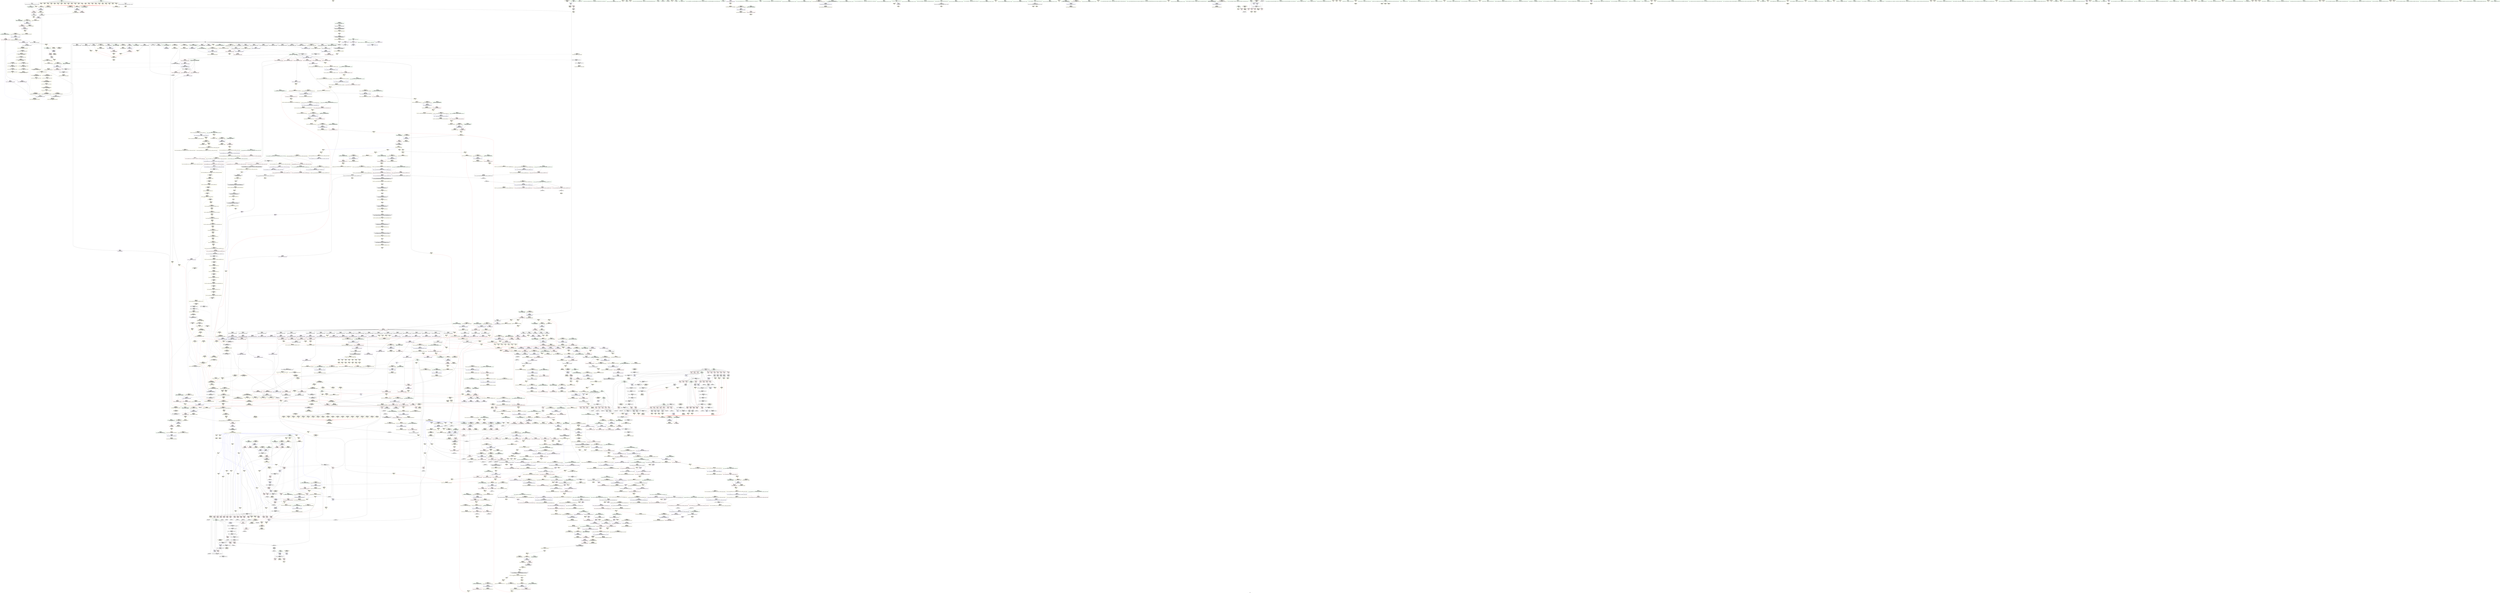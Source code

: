 digraph "SVFG" {
	label="SVFG";

	Node0x55b695c34070 [shape=record,color=grey,label="{NodeID: 0\nNullPtr}"];
	Node0x55b695c34070 -> Node0x55b695c90870[style=solid];
	Node0x55b695c34070 -> Node0x55b695c90970[style=solid];
	Node0x55b695c34070 -> Node0x55b695c90a40[style=solid];
	Node0x55b695c34070 -> Node0x55b695c90b10[style=solid];
	Node0x55b695c34070 -> Node0x55b695c90be0[style=solid];
	Node0x55b695c34070 -> Node0x55b695c90cb0[style=solid];
	Node0x55b695c34070 -> Node0x55b695c90d80[style=solid];
	Node0x55b695c34070 -> Node0x55b695c90e50[style=solid];
	Node0x55b695c34070 -> Node0x55b695c90f20[style=solid];
	Node0x55b695c34070 -> Node0x55b695c90ff0[style=solid];
	Node0x55b695c34070 -> Node0x55b695c910c0[style=solid];
	Node0x55b695c34070 -> Node0x55b695c91190[style=solid];
	Node0x55b695c34070 -> Node0x55b695c91260[style=solid];
	Node0x55b695c34070 -> Node0x55b695c91330[style=solid];
	Node0x55b695c34070 -> Node0x55b695c91400[style=solid];
	Node0x55b695c34070 -> Node0x55b695c914d0[style=solid];
	Node0x55b695c34070 -> Node0x55b695c915a0[style=solid];
	Node0x55b695c34070 -> Node0x55b695c91670[style=solid];
	Node0x55b695c34070 -> Node0x55b695c91740[style=solid];
	Node0x55b695c34070 -> Node0x55b695c91810[style=solid];
	Node0x55b695c34070 -> Node0x55b695c918e0[style=solid];
	Node0x55b695c34070 -> Node0x55b695c98e90[style=solid];
	Node0x55b695c34070 -> Node0x55b695c9b0e0[style=solid];
	Node0x55b695c34070 -> Node0x55b695c9b1b0[style=solid];
	Node0x55b695c34070 -> Node0x55b695c9b280[style=solid];
	Node0x55b695c34070 -> Node0x55b695c9cd50[style=solid];
	Node0x55b695c34070 -> Node0x55b695cc57b0[style=solid];
	Node0x55b695c34070 -> Node0x55b695cdc850[style=solid];
	Node0x55b695c34070 -> Node0x55b695ce1a80[style=solid];
	Node0x55b695c34070 -> Node0x55b695ce1f00[style=solid];
	Node0x55b695d506c0 [shape=record,color=yellow,style=double,label="{NodeID: 1882\nRETMU(91V_2)\npts\{1219 \}\nFun[_ZSt6fill_nIPimiET_S1_T0_RKT1_]}"];
	Node0x55b695c97980 [shape=record,color=red,label="{NodeID: 775\n1646\<--1637\n\<--__last.addr\n_ZNSt11__copy_moveILb1ELb1ESt26random_access_iterator_tagE8__copy_mIiEEPT_PKS3_S6_S4_\n}"];
	Node0x55b695c97980 -> Node0x55b695c8c280[style=solid];
	Node0x55b695cb47b0 [shape=record,color=black,label="{NodeID: 1550\nMR_40V_2 = PHI(MR_40V_3, MR_40V_1, )\npts\{170000 200000 \}\n}"];
	Node0x55b695cb47b0 -> Node0x55b695d1c450[style=dashed];
	Node0x55b695c8e460 [shape=record,color=purple,label="{NodeID: 443\n841\<--840\n_M_impl\<--\n_ZNSt6vectorIiSaIiEE17_M_default_appendEm\n}"];
	Node0x55b695ccdb50 [shape=record,color=yellow,style=double,label="{NodeID: 1218\nAPARM(1561)\nCS[]}"];
	Node0x55b695c822b0 [shape=record,color=green,label="{NodeID: 111\n739\<--740\n__a.addr\<--__a.addr_field_insensitive\n_ZNSt16allocator_traitsISaIiEE10deallocateERS0_Pim\n}"];
	Node0x55b695c822b0 -> Node0x55b695ca8d80[style=solid];
	Node0x55b695c822b0 -> Node0x55b695c9c120[style=solid];
	Node0x55b695d57cd0 [shape=record,color=yellow,style=double,label="{NodeID: 1993\nCSMU(40V_3)\npts\{170000 200000 \}\nCS[]|{<s0>27}}"];
	Node0x55b695d57cd0:s0 -> Node0x55b695d42180[style=dashed,color=red];
	Node0x55b695c9d4a0 [shape=record,color=blue,label="{NodeID: 886\n1013\<--1011\nthis.addr\<--this\n_ZNSt6vectorIiSaIiEE15_M_erase_at_endEPi\n}"];
	Node0x55b695c9d4a0 -> Node0x55b695cab3b0[style=dashed];
	Node0x55b695c9d4a0 -> Node0x55b695d518b0[style=dashed];
	Node0x55b695d3ff30 [shape=record,color=yellow,style=double,label="{NodeID: 1661\n219V_1 = ENCHI(MR_219V_0)\npts\{1140 \}\nFun[_ZSt34__uninitialized_move_if_noexcept_aIPiS0_SaIiEET0_T_S3_S2_RT1_]}"];
	Node0x55b695d3ff30 -> Node0x55b695c9df30[style=dashed];
	Node0x55b695ca3eb0 [shape=record,color=red,label="{NodeID: 554\n338\<--143\n\<--md1\n_Z7processv\n}"];
	Node0x55b695ca3eb0 -> Node0x55b695c93060[style=solid];
	Node0x55b695cd28d0 [shape=record,color=yellow,style=double,label="{NodeID: 1329\nFPARM(1370)\nFun[_ZN9__gnu_cxx13new_allocatorIiE8allocateEmPKv]}"];
	Node0x55b695cd28d0 -> Node0x55b695cbf3c0[style=solid];
	Node0x55b695c86a50 [shape=record,color=green,label="{NodeID: 222\n1512\<--1513\nagg.tmp2\<--agg.tmp2_field_insensitive\n_ZNSt20__uninitialized_copyILb1EE13__uninit_copyISt13move_iteratorIPiES3_EET0_T_S6_S5_\n}"];
	Node0x55b695c86a50 -> Node0x55b695c8ba60[style=solid];
	Node0x55b695c86a50 -> Node0x55b695ca1470[style=solid];
	Node0x55b695cc27c0 [shape=record,color=yellow,style=double,label="{NodeID: 997\nAPARM(7)\nCS[]}"];
	Node0x55b695d48960 [shape=record,color=yellow,style=double,label="{NodeID: 1772\n73V_1 = ENCHI(MR_73V_0)\npts\{503 \}\nFun[main]}"];
	Node0x55b695d48960 -> Node0x55b695c9acd0[style=dashed];
	Node0x55b695ca98e0 [shape=record,color=red,label="{NodeID: 665\n870\<--820\n\<--__n.addr\n_ZNSt6vectorIiSaIiEE17_M_default_appendEm\n}"];
	Node0x55b695ca98e0 -> Node0x55b695cc8bb0[style=solid];
	Node0x55b695cdb5c0 [shape=record,color=yellow,style=double,label="{NodeID: 1440\nFRet(1196)\nFun[_ZNSt27__uninitialized_default_n_1ILb1EE18__uninit_default_nIPimEET_S3_T0_]|{<s0>105}}"];
	Node0x55b695cdb5c0:s0 -> Node0x55b695cd1880[style=solid,color=blue];
	Node0x55b695c94a60 [shape=record,color=black,label="{NodeID: 333\n889\<--836\n\<--this1\n_ZNSt6vectorIiSaIiEE17_M_default_appendEm\n}"];
	Node0x55b695c94a60 -> Node0x55b695cc8fc0[style=solid];
	Node0x55b695cc81f0 [shape=record,color=yellow,style=double,label="{NodeID: 1108\nAPARM(749)\nCS[]|{<s0>66}}"];
	Node0x55b695cc81f0:s0 -> Node0x55b695cd92c0[style=solid,color=red];
	Node0x55b695c7dfa0 [shape=record,color=green,label="{NodeID: 1\n7\<--1\n__dso_handle\<--dummyObj\nGlob }"];
	Node0x55b695d507a0 [shape=record,color=yellow,style=double,label="{NodeID: 1883\nRETMU(93V_2)\npts\{1221 \}\nFun[_ZSt6fill_nIPimiET_S1_T0_RKT1_]}"];
	Node0x55b695c97a50 [shape=record,color=red,label="{NodeID: 776\n1656\<--1639\n\<--__result.addr\n_ZNSt11__copy_moveILb1ELb1ESt26random_access_iterator_tagE8__copy_mIiEEPT_PKS3_S6_S4_\n}"];
	Node0x55b695c97a50 -> Node0x55b695c8c420[style=solid];
	Node0x55b695cb4ce0 [shape=record,color=black,label="{NodeID: 1551\nMR_49V_3 = PHI(MR_49V_4, MR_49V_2, )\npts\{170001 200001 \}\n}"];
	Node0x55b695cb4ce0 -> Node0x55b695d1c980[style=dashed];
	Node0x55b695c8e530 [shape=record,color=purple,label="{NodeID: 444\n842\<--840\n_M_end_of_storage\<--\n_ZNSt6vectorIiSaIiEE17_M_default_appendEm\n}"];
	Node0x55b695c8e530 -> Node0x55b695caab90[style=solid];
	Node0x55b695ccdc20 [shape=record,color=yellow,style=double,label="{NodeID: 1219\nAPARM(1562)\nCS[]}"];
	Node0x55b695c82380 [shape=record,color=green,label="{NodeID: 112\n741\<--742\n__p.addr\<--__p.addr_field_insensitive\n_ZNSt16allocator_traitsISaIiEE10deallocateERS0_Pim\n}"];
	Node0x55b695c82380 -> Node0x55b695ca8e50[style=solid];
	Node0x55b695c82380 -> Node0x55b695c9c1f0[style=solid];
	Node0x55b695d57e60 [shape=record,color=yellow,style=double,label="{NodeID: 1994\nCSMU(40V_3)\npts\{170000 200000 \}\nCS[]|{<s0>28}}"];
	Node0x55b695d57e60:s0 -> Node0x55b695d42180[style=dashed,color=red];
	Node0x55b695c9d570 [shape=record,color=blue,label="{NodeID: 887\n1015\<--1012\n__pos.addr\<--__pos\n_ZNSt6vectorIiSaIiEE15_M_erase_at_endEPi\n}"];
	Node0x55b695c9d570 -> Node0x55b695cab480[style=dashed];
	Node0x55b695c9d570 -> Node0x55b695cab550[style=dashed];
	Node0x55b695c9d570 -> Node0x55b695d519c0[style=dashed];
	Node0x55b695d40040 [shape=record,color=yellow,style=double,label="{NodeID: 1662\n221V_1 = ENCHI(MR_221V_0)\npts\{1142 \}\nFun[_ZSt34__uninitialized_move_if_noexcept_aIPiS0_SaIiEET0_T_S3_S2_RT1_]}"];
	Node0x55b695d40040 -> Node0x55b695c9e000[style=dashed];
	Node0x55b695ca3f80 [shape=record,color=red,label="{NodeID: 555\n355\<--143\n\<--md1\n_Z7processv\n}"];
	Node0x55b695ca3f80 -> Node0x55b695ce0e80[style=solid];
	Node0x55b695cd29c0 [shape=record,color=yellow,style=double,label="{NodeID: 1330\nFPARM(1371)\nFun[_ZN9__gnu_cxx13new_allocatorIiE8allocateEmPKv]}"];
	Node0x55b695cd29c0 -> Node0x55b695cbf490[style=solid];
	Node0x55b695c86b20 [shape=record,color=green,label="{NodeID: 223\n1531\<--1532\n_ZSt4copyISt13move_iteratorIPiES1_ET0_T_S4_S3_\<--_ZSt4copyISt13move_iteratorIPiES1_ET0_T_S4_S3__field_insensitive\n}"];
	Node0x55b695cc2890 [shape=record,color=yellow,style=double,label="{NodeID: 998\nAPARM(18)\nCS[]|{<s0>26}}"];
	Node0x55b695cc2890:s0 -> Node0x55b695cd5510[style=solid,color=red];
	Node0x55b695d48a40 [shape=record,color=yellow,style=double,label="{NodeID: 1773\n38V_1 = ENCHI(MR_38V_0)\npts\{1394 \}\nFun[_ZSt22__uninitialized_copy_aISt13move_iteratorIPiES1_iET0_T_S4_S3_RSaIT1_E]}"];
	Node0x55b695d48a40 -> Node0x55b695d5d710[style=dashed];
	Node0x55b695ca99b0 [shape=record,color=red,label="{NodeID: 666\n888\<--820\n\<--__n.addr\n_ZNSt6vectorIiSaIiEE17_M_default_appendEm\n}"];
	Node0x55b695ca99b0 -> Node0x55b695cc7b70[style=solid];
	Node0x55b695cdb6b0 [shape=record,color=yellow,style=double,label="{NodeID: 1441\nFRet(1177)\nFun[_ZSt25__uninitialized_default_nIPimET_S1_T0_]|{<s0>91}}"];
	Node0x55b695cdb6b0:s0 -> Node0x55b695cd1130[style=solid,color=blue];
	Node0x55b695c94b30 [shape=record,color=black,label="{NodeID: 334\n896\<--836\n\<--this1\n_ZNSt6vectorIiSaIiEE17_M_default_appendEm\n}"];
	Node0x55b695c94b30 -> Node0x55b695c8eae0[style=solid];
	Node0x55b695c94b30 -> Node0x55b695c8ebb0[style=solid];
	Node0x55b695cc82c0 [shape=record,color=yellow,style=double,label="{NodeID: 1109\nAPARM(750)\nCS[]|{<s0>66}}"];
	Node0x55b695cc82c0:s0 -> Node0x55b695cd93b0[style=solid,color=red];
	Node0x55b695c7e370 [shape=record,color=green,label="{NodeID: 2\n9\<--1\n\<--dummyObj\nCan only get source location for instruction, argument, global var or function.}"];
	Node0x55b695d50880 [shape=record,color=yellow,style=double,label="{NodeID: 1884\nRETMU(95V_2)\npts\{1223 \}\nFun[_ZSt6fill_nIPimiET_S1_T0_RKT1_]}"];
	Node0x55b695c97b20 [shape=record,color=red,label="{NodeID: 777\n1666\<--1639\n\<--__result.addr\n_ZNSt11__copy_moveILb1ELb1ESt26random_access_iterator_tagE8__copy_mIiEEPT_PKS3_S6_S4_\n}"];
	Node0x55b695c97b20 -> Node0x55b695ca2990[style=solid];
	Node0x55b695cb5210 [shape=record,color=black,label="{NodeID: 1552\nMR_121V_2 = PHI(MR_121V_3, MR_121V_1, )\npts\{170002 200002 \}\n}"];
	Node0x55b695cb5210 -> Node0x55b695d1ceb0[style=dashed];
	Node0x55b695c8e600 [shape=record,color=purple,label="{NodeID: 445\n845\<--844\n_M_impl2\<--\n_ZNSt6vectorIiSaIiEE17_M_default_appendEm\n}"];
	Node0x55b695ccdcf0 [shape=record,color=yellow,style=double,label="{NodeID: 1220\nAPARM(1428)\nCS[]}"];
	Node0x55b695c82450 [shape=record,color=green,label="{NodeID: 113\n743\<--744\n__n.addr\<--__n.addr_field_insensitive\n_ZNSt16allocator_traitsISaIiEE10deallocateERS0_Pim\n}"];
	Node0x55b695c82450 -> Node0x55b695ca8f20[style=solid];
	Node0x55b695c82450 -> Node0x55b695c9c2c0[style=solid];
	Node0x55b695d57ff0 [shape=record,color=yellow,style=double,label="{NodeID: 1995\nCSMU(40V_3)\npts\{170000 200000 \}\nCS[]|{<s0>29}}"];
	Node0x55b695d57ff0:s0 -> Node0x55b695d42180[style=dashed,color=red];
	Node0x55b695c9d640 [shape=record,color=blue,label="{NodeID: 888\n1031\<--1028\n_M_finish3\<--\n_ZNSt6vectorIiSaIiEE15_M_erase_at_endEPi\n}"];
	Node0x55b695c9d640 -> Node0x55b695d51aa0[style=dashed];
	Node0x55b695d40120 [shape=record,color=yellow,style=double,label="{NodeID: 1663\n223V_1 = ENCHI(MR_223V_0)\npts\{1144 \}\nFun[_ZSt34__uninitialized_move_if_noexcept_aIPiS0_SaIiEET0_T_S3_S2_RT1_]}"];
	Node0x55b695d40120 -> Node0x55b695c9e0d0[style=dashed];
	Node0x55b695ca4050 [shape=record,color=red,label="{NodeID: 556\n379\<--143\n\<--md1\n_Z7processv\n}"];
	Node0x55b695ca4050 -> Node0x55b695c932d0[style=solid];
	Node0x55b695cd2ab0 [shape=record,color=yellow,style=double,label="{NodeID: 1331\nFPARM(1372)\nFun[_ZN9__gnu_cxx13new_allocatorIiE8allocateEmPKv]}"];
	Node0x55b695cd2ab0 -> Node0x55b695cbf560[style=solid];
	Node0x55b695c86c20 [shape=record,color=green,label="{NodeID: 224\n1538\<--1539\n__first\<--__first_field_insensitive\n_ZSt4copyISt13move_iteratorIPiES1_ET0_T_S4_S3_\n}"];
	Node0x55b695c86c20 -> Node0x55b695c8bc00[style=solid];
	Node0x55b695c86c20 -> Node0x55b695ca1880[style=solid];
	Node0x55b695cc2960 [shape=record,color=yellow,style=double,label="{NodeID: 999\nAPARM(269)\nCS[]|{<s0>26}}"];
	Node0x55b695cc2960:s0 -> Node0x55b695cd5960[style=solid,color=red];
	Node0x55b695d3bf70 [shape=record,color=yellow,style=double,label="{NodeID: 1774\n264V_1 = ENCHI(MR_264V_0)\npts\{1412 \}\nFun[_ZSt22__uninitialized_copy_aISt13move_iteratorIPiES1_iET0_T_S4_S3_RSaIT1_E]}"];
	Node0x55b695d3bf70 -> Node0x55b695cbf7d0[style=dashed];
	Node0x55b695ca9a80 [shape=record,color=red,label="{NodeID: 667\n924\<--820\n\<--__n.addr\n_ZNSt6vectorIiSaIiEE17_M_default_appendEm\n}"];
	Node0x55b695cdb830 [shape=record,color=yellow,style=double,label="{NodeID: 1442\nFRet(1277)\nFun[_ZSt12__niter_baseIPiET_S1_]|{<s0>107|<s1>131|<s2>132|<s3>133}}"];
	Node0x55b695cdb830:s0 -> Node0x55b695cd19a0[style=solid,color=blue];
	Node0x55b695cdb830:s1 -> Node0x55b695cd1fd0[style=solid,color=blue];
	Node0x55b695cdb830:s2 -> Node0x55b695cd2060[style=solid,color=blue];
	Node0x55b695cdb830:s3 -> Node0x55b695cd20f0[style=solid,color=blue];
	Node0x55b695c94c00 [shape=record,color=black,label="{NodeID: 335\n900\<--836\n\<--this1\n_ZNSt6vectorIiSaIiEE17_M_default_appendEm\n}"];
	Node0x55b695c94c00 -> Node0x55b695c8ec80[style=solid];
	Node0x55b695c94c00 -> Node0x55b695c8ed50[style=solid];
	Node0x55b695cc8390 [shape=record,color=yellow,style=double,label="{NodeID: 1110\nAPARM(751)\nCS[]|{<s0>66}}"];
	Node0x55b695cc8390:s0 -> Node0x55b695cd94a0[style=solid,color=red];
	Node0x55b695c7e430 [shape=record,color=green,label="{NodeID: 3\n21\<--1\n.str\<--dummyObj\nGlob }"];
	Node0x55b695d50960 [shape=record,color=yellow,style=double,label="{NodeID: 1885\nRETMU(38V_2)\npts\{1394 \}\nFun[_ZSt6fill_nIPimiET_S1_T0_RKT1_]|{<s0>106}}"];
	Node0x55b695d50960:s0 -> Node0x55b695d60210[style=dashed,color=blue];
	Node0x55b695c97bf0 [shape=record,color=red,label="{NodeID: 778\n1653\<--1641\n\<--_Num\n_ZNSt11__copy_moveILb1ELb1ESt26random_access_iterator_tagE8__copy_mIiEEPT_PKS3_S6_S4_\n}"];
	Node0x55b695c97bf0 -> Node0x55b695ce1600[style=solid];
	Node0x55b695cb5740 [shape=record,color=black,label="{NodeID: 1553\nMR_24V_6 = PHI(MR_24V_5, MR_24V_4, MR_24V_4, )\npts\{142 \}\n}"];
	Node0x55b695cb5740 -> Node0x55b695caf5d0[style=dashed];
	Node0x55b695c8e6d0 [shape=record,color=purple,label="{NodeID: 446\n846\<--844\n_M_finish\<--\n_ZNSt6vectorIiSaIiEE17_M_default_appendEm\n}"];
	Node0x55b695c8e6d0 -> Node0x55b695caac60[style=solid];
	Node0x55b695ccddc0 [shape=record,color=yellow,style=double,label="{NodeID: 1221\nAPARM(1429)\nCS[]}"];
	Node0x55b695c82520 [shape=record,color=green,label="{NodeID: 114\n753\<--754\n_ZN9__gnu_cxx13new_allocatorIiE10deallocateEPim\<--_ZN9__gnu_cxx13new_allocatorIiE10deallocateEPim_field_insensitive\n}"];
	Node0x55b695d58180 [shape=record,color=yellow,style=double,label="{NodeID: 1996\nCSMU(40V_3)\npts\{170000 200000 \}\nCS[]|{<s0>30}}"];
	Node0x55b695d58180:s0 -> Node0x55b695d42180[style=dashed,color=red];
	Node0x55b695c9d710 [shape=record,color=blue,label="{NodeID: 889\n1042\<--1039\n__first.addr\<--__first\n_ZSt27__uninitialized_default_n_aIPimiET_S1_T0_RSaIT1_E\n}"];
	Node0x55b695c9d710 -> Node0x55b695cab6f0[style=dashed];
	Node0x55b695c9d710 -> Node0x55b695d54e60[style=dashed];
	Node0x55b695d40200 [shape=record,color=yellow,style=double,label="{NodeID: 1664\n225V_1 = ENCHI(MR_225V_0)\npts\{1146 \}\nFun[_ZSt34__uninitialized_move_if_noexcept_aIPiS0_SaIiEET0_T_S3_S2_RT1_]}"];
	Node0x55b695d40200 -> Node0x55b695c9e1a0[style=dashed];
	Node0x55b695ca4120 [shape=record,color=red,label="{NodeID: 557\n343\<--145\n\<--md2\n_Z7processv\n}"];
	Node0x55b695ca4120 -> Node0x55b695ce1180[style=solid];
	Node0x55b695cd2ba0 [shape=record,color=yellow,style=double,label="{NodeID: 1332\nFPARM(1573)\nFun[_ZSt14__copy_move_a2ILb1EPiS0_ET1_T0_S2_S1_]}"];
	Node0x55b695cd2ba0 -> Node0x55b695cc08e0[style=solid];
	Node0x55b695c86cf0 [shape=record,color=green,label="{NodeID: 225\n1540\<--1541\n__last\<--__last_field_insensitive\n_ZSt4copyISt13move_iteratorIPiES1_ET0_T_S4_S3_\n}"];
	Node0x55b695c86cf0 -> Node0x55b695c8bcd0[style=solid];
	Node0x55b695c86cf0 -> Node0x55b695ca1950[style=solid];
	Node0x55b695cc2a30 [shape=record,color=yellow,style=double,label="{NodeID: 1000\nAPARM(15)\nCS[]|{<s0>27}}"];
	Node0x55b695cc2a30:s0 -> Node0x55b695cd5510[style=solid,color=red];
	Node0x55b695d3c020 [shape=record,color=yellow,style=double,label="{NodeID: 1775\n266V_1 = ENCHI(MR_266V_0)\npts\{1414 \}\nFun[_ZSt22__uninitialized_copy_aISt13move_iteratorIPiES1_iET0_T_S4_S3_RSaIT1_E]}"];
	Node0x55b695d3c020 -> Node0x55b695cbf8a0[style=dashed];
	Node0x55b695ca9b50 [shape=record,color=red,label="{NodeID: 668\n983\<--820\n\<--__n.addr\n_ZNSt6vectorIiSaIiEE17_M_default_appendEm\n}"];
	Node0x55b695cdb9b0 [shape=record,color=yellow,style=double,label="{NodeID: 1443\nFRet(1038)\nFun[_ZSt27__uninitialized_default_n_aIPimiET_S1_T0_RSaIT1_E]|{<s0>70|<s1>75}}"];
	Node0x55b695cdb9b0:s0 -> Node0x55b695cd02f0[style=solid,color=blue];
	Node0x55b695cdb9b0:s1 -> Node0x55b695cd01d0[style=solid,color=blue];
	Node0x55b695c94cd0 [shape=record,color=black,label="{NodeID: 336\n905\<--836\n\<--this1\n_ZNSt6vectorIiSaIiEE17_M_default_appendEm\n}"];
	Node0x55b695c94cd0 -> Node0x55b695cc9090[style=solid];
	Node0x55b695cc8460 [shape=record,color=yellow,style=double,label="{NodeID: 1111\nAPARM(1657)\nCS[]}"];
	Node0x55b695c7ed20 [shape=record,color=green,label="{NodeID: 4\n23\<--1\n.str.3\<--dummyObj\nGlob }"];
	Node0x55b695d50a40 [shape=record,color=yellow,style=double,label="{NodeID: 1886\nRETMU(4V_2)\npts\{72 \}\nFun[_ZNSt6vectorIiSaIiEEC2Ev]}"];
	Node0x55b695c97cc0 [shape=record,color=red,label="{NodeID: 779\n1660\<--1641\n\<--_Num\n_ZNSt11__copy_moveILb1ELb1ESt26random_access_iterator_tagE8__copy_mIiEEPT_PKS3_S6_S4_\n}"];
	Node0x55b695c97cc0 -> Node0x55b695cde000[style=solid];
	Node0x55b695cb5c40 [shape=record,color=black,label="{NodeID: 1554\nMR_26V_5 = PHI(MR_26V_4, MR_26V_3, MR_26V_3, )\npts\{144 \}\n}"];
	Node0x55b695cb5c40 -> Node0x55b695cafad0[style=dashed];
	Node0x55b695c8e7a0 [shape=record,color=purple,label="{NodeID: 447\n856\<--855\n_M_impl5\<--\n_ZNSt6vectorIiSaIiEE17_M_default_appendEm\n}"];
	Node0x55b695ccde90 [shape=record,color=yellow,style=double,label="{NodeID: 1222\nAPARM(1565)\nCS[]|{<s0>129}}"];
	Node0x55b695ccde90:s0 -> Node0x55b695cd3860[style=solid,color=red];
	Node0x55b695c87130 [shape=record,color=green,label="{NodeID: 115\n760\<--761\nthis.addr\<--this.addr_field_insensitive\n_ZN9__gnu_cxx13new_allocatorIiE10deallocateEPim\n}"];
	Node0x55b695c87130 -> Node0x55b695ca8ff0[style=solid];
	Node0x55b695c87130 -> Node0x55b695c9c390[style=solid];
	Node0x55b695d58310 [shape=record,color=yellow,style=double,label="{NodeID: 1997\nCSMU(40V_3)\npts\{170000 200000 \}\nCS[]|{<s0>31}}"];
	Node0x55b695d58310:s0 -> Node0x55b695d42180[style=dashed,color=red];
	Node0x55b695c9d7e0 [shape=record,color=blue,label="{NodeID: 890\n1044\<--1040\n__n.addr\<--__n\n_ZSt27__uninitialized_default_n_aIPimiET_S1_T0_RSaIT1_E\n}"];
	Node0x55b695c9d7e0 -> Node0x55b695cab7c0[style=dashed];
	Node0x55b695c9d7e0 -> Node0x55b695d55130[style=dashed];
	Node0x55b695d40310 [shape=record,color=yellow,style=double,label="{NodeID: 1665\n38V_1 = ENCHI(MR_38V_0)\npts\{1394 \}\nFun[_ZSt34__uninitialized_move_if_noexcept_aIPiS0_SaIiEET0_T_S3_S2_RT1_]}"];
	Node0x55b695d40310 -> Node0x55b695d5cfd0[style=dashed];
	Node0x55b695ca41f0 [shape=record,color=red,label="{NodeID: 558\n346\<--145\n\<--md2\n_Z7processv\n}"];
	Node0x55b695ca41f0 -> Node0x55b695c93130[style=solid];
	Node0x55b695cd2c90 [shape=record,color=yellow,style=double,label="{NodeID: 1333\nFPARM(1574)\nFun[_ZSt14__copy_move_a2ILb1EPiS0_ET1_T0_S2_S1_]}"];
	Node0x55b695cd2c90 -> Node0x55b695cc09b0[style=solid];
	Node0x55b695c86dc0 [shape=record,color=green,label="{NodeID: 226\n1542\<--1543\n__result.addr\<--__result.addr_field_insensitive\n_ZSt4copyISt13move_iteratorIPiES1_ET0_T_S4_S3_\n}"];
	Node0x55b695c86dc0 -> Node0x55b695cae950[style=solid];
	Node0x55b695c86dc0 -> Node0x55b695cc0670[style=solid];
	Node0x55b695cc2b00 [shape=record,color=yellow,style=double,label="{NodeID: 1001\nAPARM(276)\nCS[]|{<s0>27}}"];
	Node0x55b695cc2b00:s0 -> Node0x55b695cd5960[style=solid,color=red];
	Node0x55b695d3c100 [shape=record,color=yellow,style=double,label="{NodeID: 1776\n268V_1 = ENCHI(MR_268V_0)\npts\{14080000 \}\nFun[_ZSt22__uninitialized_copy_aISt13move_iteratorIPiES1_iET0_T_S4_S3_RSaIT1_E]}"];
	Node0x55b695d3c100 -> Node0x55b695cbf630[style=dashed];
	Node0x55b695ca9c20 [shape=record,color=red,label="{NodeID: 669\n879\<--822\n\<--__len\n_ZNSt6vectorIiSaIiEE17_M_default_appendEm\n}"];
	Node0x55b695ca9c20 -> Node0x55b695cc8ef0[style=solid];
	Node0x55b695cdba70 [shape=record,color=yellow,style=double,label="{NodeID: 1444\nFRet(501)\nFun[main]}"];
	Node0x55b695c94da0 [shape=record,color=black,label="{NodeID: 337\n926\<--836\n\<--this1\n_ZNSt6vectorIiSaIiEE17_M_default_appendEm\n}"];
	Node0x55b695c94da0 -> Node0x55b695cc9570[style=solid];
	Node0x55b695cc8530 [shape=record,color=yellow,style=double,label="{NodeID: 1112\nAPARM(1659)\nCS[]}"];
	Node0x55b695c7edb0 [shape=record,color=green,label="{NodeID: 5\n25\<--1\n_ZSt4cout\<--dummyObj\nGlob }"];
	Node0x55b695d50b50 [shape=record,color=yellow,style=double,label="{NodeID: 1887\nRETMU(2V_2)\npts\{170000 170001 170002 200000 200001 200002 \}\nFun[_ZNSt6vectorIiSaIiEEC2Ev]|{<s0>3|<s1>12}}"];
	Node0x55b695d50b50:s0 -> Node0x55b695d5e530[style=dashed,color=blue];
	Node0x55b695d50b50:s1 -> Node0x55b695d5e3a0[style=dashed,color=blue];
	Node0x55b695c97d90 [shape=record,color=red,label="{NodeID: 780\n1667\<--1641\n\<--_Num\n_ZNSt11__copy_moveILb1ELb1ESt26random_access_iterator_tagE8__copy_mIiEEPT_PKS3_S6_S4_\n}"];
	Node0x55b695cb6140 [shape=record,color=black,label="{NodeID: 1555\nMR_36V_5 = PHI(MR_36V_4, MR_36V_3, )\npts\{154 \}\n}"];
	Node0x55b695cb6140 -> Node0x55b695ca5980[style=dashed];
	Node0x55b695cb6140 -> Node0x55b695c9a170[style=dashed];
	Node0x55b695cb6140 -> Node0x55b695d1d3e0[style=dashed];
	Node0x55b695c8e870 [shape=record,color=purple,label="{NodeID: 448\n857\<--855\n_M_finish6\<--\n_ZNSt6vectorIiSaIiEE17_M_default_appendEm\n}"];
	Node0x55b695c8e870 -> Node0x55b695caad30[style=solid];
	Node0x55b695ccdf60 [shape=record,color=yellow,style=double,label="{NodeID: 1223\nAPARM(1558)\nCS[]|{<s0>130}}"];
	Node0x55b695ccdf60:s0 -> Node0x55b695cd2ba0[style=solid,color=red];
	Node0x55b695c87200 [shape=record,color=green,label="{NodeID: 116\n762\<--763\n__p.addr\<--__p.addr_field_insensitive\n_ZN9__gnu_cxx13new_allocatorIiE10deallocateEPim\n}"];
	Node0x55b695c87200 -> Node0x55b695ca90c0[style=solid];
	Node0x55b695c87200 -> Node0x55b695c9c460[style=solid];
	Node0x55b695d584a0 [shape=record,color=yellow,style=double,label="{NodeID: 1998\nCSMU(2V_1)\npts\{170000 170001 170002 200000 200001 200002 \}\nCS[]|{<s0>3}}"];
	Node0x55b695d584a0:s0 -> Node0x55b695d41e80[style=dashed,color=red];
	Node0x55b695c9d8b0 [shape=record,color=blue,label="{NodeID: 891\n1046\<--1041\n.addr\<--\n_ZSt27__uninitialized_default_n_aIPimiET_S1_T0_RSaIT1_E\n}"];
	Node0x55b695c9d8b0 -> Node0x55b695d54f70[style=dashed];
	Node0x55b695d403f0 [shape=record,color=yellow,style=double,label="{NodeID: 1666\n228V_1 = ENCHI(MR_228V_0)\npts\{11480000 \}\nFun[_ZSt34__uninitialized_move_if_noexcept_aIPiS0_SaIiEET0_T_S3_S2_RT1_]}"];
	Node0x55b695d403f0 -> Node0x55b695c9e270[style=dashed];
	Node0x55b695ca42c0 [shape=record,color=red,label="{NodeID: 559\n356\<--145\n\<--md2\n_Z7processv\n}"];
	Node0x55b695ca42c0 -> Node0x55b695ce0e80[style=solid];
	Node0x55b695cd2d80 [shape=record,color=yellow,style=double,label="{NodeID: 1334\nFPARM(1575)\nFun[_ZSt14__copy_move_a2ILb1EPiS0_ET1_T0_S2_S1_]}"];
	Node0x55b695cd2d80 -> Node0x55b695cc0a80[style=solid];
	Node0x55b695c86e90 [shape=record,color=green,label="{NodeID: 227\n1544\<--1545\nagg.tmp\<--agg.tmp_field_insensitive\n_ZSt4copyISt13move_iteratorIPiES1_ET0_T_S4_S3_\n}"];
	Node0x55b695c86e90 -> Node0x55b695c8bda0[style=solid];
	Node0x55b695c86e90 -> Node0x55b695ca1a20[style=solid];
	Node0x55b695cc2bd0 [shape=record,color=yellow,style=double,label="{NodeID: 1002\nAPARM(15)\nCS[]|{<s0>28}}"];
	Node0x55b695cc2bd0:s0 -> Node0x55b695cd5510[style=solid,color=red];
	Node0x55b695d3c1e0 [shape=record,color=yellow,style=double,label="{NodeID: 1777\n270V_1 = ENCHI(MR_270V_0)\npts\{14100000 \}\nFun[_ZSt22__uninitialized_copy_aISt13move_iteratorIPiES1_iET0_T_S4_S3_RSaIT1_E]}"];
	Node0x55b695d3c1e0 -> Node0x55b695cbf700[style=dashed];
	Node0x55b695ca9cf0 [shape=record,color=red,label="{NodeID: 670\n940\<--822\n\<--__len\n_ZNSt6vectorIiSaIiEE17_M_default_appendEm\n}"];
	Node0x55b695ca9cf0 -> Node0x55b695cc1920[style=solid];
	Node0x55b695cdbb30 [shape=record,color=yellow,style=double,label="{NodeID: 1445\nFRet(1402)\nFun[_ZSt22__uninitialized_copy_aISt13move_iteratorIPiES1_iET0_T_S4_S3_RSaIT1_E]|{<s0>104}}"];
	Node0x55b695cdbb30:s0 -> Node0x55b695cd17f0[style=solid,color=blue];
	Node0x55b695c94e70 [shape=record,color=black,label="{NodeID: 338\n938\<--836\n\<--this1\n_ZNSt6vectorIiSaIiEE17_M_default_appendEm\n}"];
	Node0x55b695c94e70 -> Node0x55b695cc1780[style=solid];
	Node0x55b695cc8600 [shape=record,color=yellow,style=double,label="{NodeID: 1113\nAPARM(1661)\nCS[]}"];
	Node0x55b695c7ee40 [shape=record,color=green,label="{NodeID: 6\n26\<--1\n_ZSt3cin\<--dummyObj\nGlob }"];
	Node0x55b695d50c60 [shape=record,color=yellow,style=double,label="{NodeID: 1888\nRETMU(53V_2)\npts\{450 \}\nFun[_ZNSt6vectorIiSaIiEEixEm]}"];
	Node0x55b695c97e60 [shape=record,color=red,label="{NodeID: 781\n1680\<--1677\n\<--__it.addr\n_ZSt12__miter_baseIPiET_S1_\n}"];
	Node0x55b695c97e60 -> Node0x55b695c8c690[style=solid];
	Node0x55b695cb6640 [shape=record,color=black,label="{NodeID: 1556\nMR_24V_8 = PHI(MR_24V_14, MR_24V_4, )\npts\{142 \}\n}"];
	Node0x55b695cb6640 -> Node0x55b695ca3d10[style=dashed];
	Node0x55b695cb6640 -> Node0x55b695ca3de0[style=dashed];
	Node0x55b695cb6640 -> Node0x55b695d32390[style=dashed];
	Node0x55b695cb6640 -> Node0x55b695d35590[style=dashed];
	Node0x55b695cb6640 -> Node0x55b695d37390[style=dashed];
	Node0x55b695cb6640 -> Node0x55b695d3a090[style=dashed];
	Node0x55b695c8e940 [shape=record,color=purple,label="{NodeID: 449\n866\<--865\n_M_impl8\<--\n_ZNSt6vectorIiSaIiEE17_M_default_appendEm\n}"];
	Node0x55b695cce030 [shape=record,color=yellow,style=double,label="{NodeID: 1224\nAPARM(1566)\nCS[]|{<s0>130}}"];
	Node0x55b695cce030:s0 -> Node0x55b695cd2c90[style=solid,color=red];
	Node0x55b695c872d0 [shape=record,color=green,label="{NodeID: 117\n764\<--765\n.addr\<--.addr_field_insensitive\n_ZN9__gnu_cxx13new_allocatorIiE10deallocateEPim\n}"];
	Node0x55b695c872d0 -> Node0x55b695c9c530[style=solid];
	Node0x55b695d58630 [shape=record,color=yellow,style=double,label="{NodeID: 1999\nCSMU(40V_3)\npts\{170000 200000 \}\nCS[]|{<s0>39}}"];
	Node0x55b695d58630:s0 -> Node0x55b695d42180[style=dashed,color=red];
	Node0x55b695c9d980 [shape=record,color=blue,label="{NodeID: 892\n1061\<--1058\nthis.addr\<--this\n_ZNKSt6vectorIiSaIiEE12_M_check_lenEmPKc\n}"];
	Node0x55b695c9d980 -> Node0x55b695cab890[style=dashed];
	Node0x55b695c9d980 -> Node0x55b695d4caf0[style=dashed];
	Node0x55b695d404d0 [shape=record,color=yellow,style=double,label="{NodeID: 1667\n230V_1 = ENCHI(MR_230V_0)\npts\{11500000 \}\nFun[_ZSt34__uninitialized_move_if_noexcept_aIPiS0_SaIiEET0_T_S3_S2_RT1_]}"];
	Node0x55b695d404d0 -> Node0x55b695c9e340[style=dashed];
	Node0x55b695ca4390 [shape=record,color=red,label="{NodeID: 560\n385\<--145\n\<--md2\n_Z7processv\n}"];
	Node0x55b695ca4390 -> Node0x55b695ce1c00[style=solid];
	Node0x55b695cd2e70 [shape=record,color=yellow,style=double,label="{NodeID: 1335\nFPARM(1692)\nFun[_ZNSt13move_iteratorIPiEC2ES0_]}"];
	Node0x55b695cd2e70 -> Node0x55b695cc1510[style=solid];
	Node0x55b695c86f60 [shape=record,color=green,label="{NodeID: 228\n1546\<--1547\nagg.tmp3\<--agg.tmp3_field_insensitive\n_ZSt4copyISt13move_iteratorIPiES1_ET0_T_S4_S3_\n}"];
	Node0x55b695c86f60 -> Node0x55b695c8be70[style=solid];
	Node0x55b695c86f60 -> Node0x55b695ca1af0[style=solid];
	Node0x55b695cc2ca0 [shape=record,color=yellow,style=double,label="{NodeID: 1003\nAPARM(280)\nCS[]|{<s0>28}}"];
	Node0x55b695cc2ca0:s0 -> Node0x55b695cd5960[style=solid,color=red];
	Node0x55b695d3c2c0 [shape=record,color=yellow,style=double,label="{NodeID: 1778\n272V_1 = ENCHI(MR_272V_0)\npts\{14160000 \}\nFun[_ZSt22__uninitialized_copy_aISt13move_iteratorIPiES1_iET0_T_S4_S3_RSaIT1_E]}"];
	Node0x55b695d3c2c0 -> Node0x55b695cbf970[style=dashed];
	Node0x55b695ca9dc0 [shape=record,color=red,label="{NodeID: 671\n990\<--822\n\<--__len\n_ZNSt6vectorIiSaIiEE17_M_default_appendEm\n}"];
	Node0x55b695cdbc20 [shape=record,color=yellow,style=double,label="{NodeID: 1446\nFRet(1345)\nFun[_ZNK9__gnu_cxx13new_allocatorIiE8max_sizeEv]|{<s0>111|<s1>113}}"];
	Node0x55b695cdbc20:s0 -> Node0x55b695cd1be0[style=solid,color=blue];
	Node0x55b695cdbc20:s1 -> Node0x55b695ccf8d0[style=solid,color=blue];
	Node0x55b695c94f40 [shape=record,color=black,label="{NodeID: 339\n946\<--836\n\<--this1\n_ZNSt6vectorIiSaIiEE17_M_default_appendEm\n}"];
	Node0x55b695c94f40 -> Node0x55b695c8ee20[style=solid];
	Node0x55b695c94f40 -> Node0x55b695c8eef0[style=solid];
	Node0x55b695cc86d0 [shape=record,color=yellow,style=double,label="{NodeID: 1114\nAPARM(1429)\nCS[]}"];
	Node0x55b695c7eed0 [shape=record,color=green,label="{NodeID: 7\n27\<--1\n.str.4\<--dummyObj\nGlob }"];
	Node0x55b695d50d70 [shape=record,color=yellow,style=double,label="{NodeID: 1889\nRETMU(55V_2)\npts\{452 \}\nFun[_ZNSt6vectorIiSaIiEEixEm]}"];
	Node0x55b695c97f30 [shape=record,color=red,label="{NodeID: 782\n1687\<--1684\nthis1\<--this.addr\n_ZNKSt13move_iteratorIPiE4baseEv\n}"];
	Node0x55b695c97f30 -> Node0x55b695ca2170[style=solid];
	Node0x55b695cb6b40 [shape=record,color=black,label="{NodeID: 1557\nMR_26V_7 = PHI(MR_26V_13, MR_26V_3, )\npts\{144 \}\n}"];
	Node0x55b695cb6b40 -> Node0x55b695ca3eb0[style=dashed];
	Node0x55b695cb6b40 -> Node0x55b695ca3f80[style=dashed];
	Node0x55b695cb6b40 -> Node0x55b695ca4050[style=dashed];
	Node0x55b695cb6b40 -> Node0x55b695d32890[style=dashed];
	Node0x55b695cb6b40 -> Node0x55b695d35a90[style=dashed];
	Node0x55b695cb6b40 -> Node0x55b695d37890[style=dashed];
	Node0x55b695cb6b40 -> Node0x55b695d3a590[style=dashed];
	Node0x55b695c8ea10 [shape=record,color=purple,label="{NodeID: 450\n867\<--865\n_M_finish9\<--\n_ZNSt6vectorIiSaIiEE17_M_default_appendEm\n}"];
	Node0x55b695c8ea10 -> Node0x55b695c9ca10[style=solid];
	Node0x55b695cce100 [shape=record,color=yellow,style=double,label="{NodeID: 1225\nAPARM(1567)\nCS[]|{<s0>130}}"];
	Node0x55b695cce100:s0 -> Node0x55b695cd2d80[style=solid,color=red];
	Node0x55b695c873a0 [shape=record,color=green,label="{NodeID: 118\n773\<--774\n_ZdlPv\<--_ZdlPv_field_insensitive\n}"];
	Node0x55b695d587c0 [shape=record,color=yellow,style=double,label="{NodeID: 2000\nCSMU(40V_3)\npts\{170000 200000 \}\nCS[]|{<s0>40}}"];
	Node0x55b695d587c0:s0 -> Node0x55b695d42180[style=dashed,color=red];
	Node0x55b695c9da50 [shape=record,color=blue,label="{NodeID: 893\n1063\<--1059\n__n.addr\<--__n\n_ZNKSt6vectorIiSaIiEE12_M_check_lenEmPKc\n}"];
	Node0x55b695c9da50 -> Node0x55b695cab960[style=dashed];
	Node0x55b695c9da50 -> Node0x55b695cabd70[style=dashed];
	Node0x55b695c9da50 -> Node0x55b695d4cc00[style=dashed];
	Node0x55b695c9da50 -> Node0x55b695d5cc00[style=dashed];
	Node0x55b695d405b0 [shape=record,color=yellow,style=double,label="{NodeID: 1668\n342V_1 = ENCHI(MR_342V_0)\npts\{1678 \}\nFun[_ZSt12__miter_baseIPiET_S1_]}"];
	Node0x55b695d405b0 -> Node0x55b695cc1370[style=dashed];
	Node0x55b695ca4460 [shape=record,color=red,label="{NodeID: 561\n389\<--145\n\<--md2\n_Z7processv\n}"];
	Node0x55b695ca4460 -> Node0x55b695c933a0[style=solid];
	Node0x55b695cd2f60 [shape=record,color=yellow,style=double,label="{NodeID: 1336\nFPARM(1693)\nFun[_ZNSt13move_iteratorIPiEC2ES0_]}"];
	Node0x55b695cd2f60 -> Node0x55b695cc15e0[style=solid];
	Node0x55b695c87030 [shape=record,color=green,label="{NodeID: 229\n1559\<--1560\n_ZSt12__miter_baseIPiEDTcl12__miter_basecldtfp_4baseEEESt13move_iteratorIT_E\<--_ZSt12__miter_baseIPiEDTcl12__miter_basecldtfp_4baseEEESt13move_iteratorIT_E_field_insensitive\n}"];
	Node0x55b695cc2d70 [shape=record,color=yellow,style=double,label="{NodeID: 1004\nAPARM(15)\nCS[]|{<s0>29}}"];
	Node0x55b695cc2d70:s0 -> Node0x55b695cd5510[style=solid,color=red];
	Node0x55b695d3c3a0 [shape=record,color=yellow,style=double,label="{NodeID: 1779\n274V_1 = ENCHI(MR_274V_0)\npts\{14180000 \}\nFun[_ZSt22__uninitialized_copy_aISt13move_iteratorIPiES1_iET0_T_S4_S3_RSaIT1_E]}"];
	Node0x55b695d3c3a0 -> Node0x55b695cbfa40[style=dashed];
	Node0x55b695ca9e90 [shape=record,color=red,label="{NodeID: 672\n886\<--824\n\<--__size\n_ZNSt6vectorIiSaIiEE17_M_default_appendEm\n}"];
	Node0x55b695cdbd40 [shape=record,color=yellow,style=double,label="{NodeID: 1447\nFRet(1500)\nFun[_ZNSt20__uninitialized_copyILb1EE13__uninit_copyISt13move_iteratorIPiES3_EET0_T_S6_S5_]|{<s0>122}}"];
	Node0x55b695cdbd40:s0 -> Node0x55b695cd1d00[style=solid,color=blue];
	Node0x55b695c95010 [shape=record,color=black,label="{NodeID: 340\n950\<--836\n\<--this1\n_ZNSt6vectorIiSaIiEE17_M_default_appendEm\n}"];
	Node0x55b695c95010 -> Node0x55b695c8efc0[style=solid];
	Node0x55b695c95010 -> Node0x55b695c8f090[style=solid];
	Node0x55b695cc87a0 [shape=record,color=yellow,style=double,label="{NodeID: 1115\nAPARM(860)\nCS[]|{<s0>69}}"];
	Node0x55b695cc87a0:s0 -> Node0x55b695cd6ef0[style=solid,color=red];
	Node0x55b695c7ef60 [shape=record,color=green,label="{NodeID: 8\n29\<--1\n_ZSt4cerr\<--dummyObj\nGlob }"];
	Node0x55b695d50e50 [shape=record,color=yellow,style=double,label="{NodeID: 1890\nRETMU(40V_1)\npts\{170000 200000 \}\nFun[_ZNSt6vectorIiSaIiEEixEm]}"];
	Node0x55b695c98000 [shape=record,color=red,label="{NodeID: 783\n1689\<--1688\n\<--_M_current\n_ZNKSt13move_iteratorIPiE4baseEv\n}"];
	Node0x55b695c98000 -> Node0x55b695c8c760[style=solid];
	Node0x55b695d2d8f0 [shape=record,color=black,label="{NodeID: 1558\nMR_28V_4 = PHI(MR_28V_10, MR_28V_3, )\npts\{146 \}\n}"];
	Node0x55b695d2d8f0 -> Node0x55b695ca4120[style=dashed];
	Node0x55b695d2d8f0 -> Node0x55b695ca41f0[style=dashed];
	Node0x55b695d2d8f0 -> Node0x55b695ca42c0[style=dashed];
	Node0x55b695d2d8f0 -> Node0x55b695ca4390[style=dashed];
	Node0x55b695d2d8f0 -> Node0x55b695ca4460[style=dashed];
	Node0x55b695d2d8f0 -> Node0x55b695d32d90[style=dashed];
	Node0x55b695d2d8f0 -> Node0x55b695d35f90[style=dashed];
	Node0x55b695d2d8f0 -> Node0x55b695d37d90[style=dashed];
	Node0x55b695d2d8f0 -> Node0x55b695d3aa90[style=dashed];
	Node0x55b695c8eae0 [shape=record,color=purple,label="{NodeID: 451\n897\<--896\n_M_impl16\<--\n_ZNSt6vectorIiSaIiEE17_M_default_appendEm\n}"];
	Node0x55b695cce1d0 [shape=record,color=yellow,style=double,label="{NodeID: 1226\nAPARM(1585)\nCS[]|{<s0>131}}"];
	Node0x55b695cce1d0:s0 -> Node0x55b695cd39e0[style=solid,color=red];
	Node0x55b695c874a0 [shape=record,color=green,label="{NodeID: 119\n780\<--781\nthis.addr\<--this.addr_field_insensitive\n_ZNSaIiED2Ev\n}"];
	Node0x55b695c874a0 -> Node0x55b695ca9190[style=solid];
	Node0x55b695c874a0 -> Node0x55b695c9c600[style=solid];
	Node0x55b695d58950 [shape=record,color=yellow,style=double,label="{NodeID: 2001\nCSMU(38V_1)\npts\{1394 \}\nCS[]|{<s0>15}}"];
	Node0x55b695d58950:s0 -> Node0x55b695d43ab0[style=dashed,color=red];
	Node0x55b695c9db20 [shape=record,color=blue,label="{NodeID: 894\n1065\<--1060\n__s.addr\<--__s\n_ZNKSt6vectorIiSaIiEE12_M_check_lenEmPKc\n}"];
	Node0x55b695c9db20 -> Node0x55b695caba30[style=dashed];
	Node0x55b695c9db20 -> Node0x55b695d4cce0[style=dashed];
	Node0x55b695d406c0 [shape=record,color=yellow,style=double,label="{NodeID: 1669\n167V_1 = ENCHI(MR_167V_0)\npts\{799 \}\nFun[_ZNKSt6vectorIiSaIiEE4sizeEv]}"];
	Node0x55b695d406c0 -> Node0x55b695c9c7a0[style=dashed];
	Node0x55b695ca4530 [shape=record,color=red,label="{NodeID: 562\n201\<--147\n\<--i7\n_Z7processv\n}"];
	Node0x55b695ca4530 -> Node0x55b695ce0a00[style=solid];
	Node0x55b695cd3050 [shape=record,color=yellow,style=double,label="{NodeID: 1337\nFPARM(568)\nFun[_ZNSt12_Vector_baseIiSaIiEE12_Vector_implC2Ev]}"];
	Node0x55b695cd3050 -> Node0x55b695c9b010[style=solid];
	Node0x55b695c8f470 [shape=record,color=green,label="{NodeID: 230\n1569\<--1570\n_ZSt14__copy_move_a2ILb1EPiS0_ET1_T0_S2_S1_\<--_ZSt14__copy_move_a2ILb1EPiS0_ET1_T0_S2_S1__field_insensitive\n}"];
	Node0x55b695cc2e40 [shape=record,color=yellow,style=double,label="{NodeID: 1005\nAPARM(289)\nCS[]|{<s0>29}}"];
	Node0x55b695cc2e40:s0 -> Node0x55b695cd5960[style=solid,color=red];
	Node0x55b695d3c480 [shape=record,color=yellow,style=double,label="{NodeID: 1780\n251V_1 = ENCHI(MR_251V_0)\npts\{1348 \}\nFun[_ZNK9__gnu_cxx13new_allocatorIiE8max_sizeEv]}"];
	Node0x55b695d3c480 -> Node0x55b695cbf150[style=dashed];
	Node0x55b695ca9f60 [shape=record,color=red,label="{NodeID: 673\n893\<--824\n\<--__size\n_ZNSt6vectorIiSaIiEE17_M_default_appendEm\n}"];
	Node0x55b695cdbe00 [shape=record,color=yellow,style=double,label="{NodeID: 1448\nFRet(1134)\nFun[_ZSt34__uninitialized_move_if_noexcept_aIPiS0_SaIiEET0_T_S3_S2_RT1_]|{<s0>77}}"];
	Node0x55b695cdbe00:s0 -> Node0x55b695cd0e60[style=solid,color=blue];
	Node0x55b695c950e0 [shape=record,color=black,label="{NodeID: 341\n954\<--836\n\<--this1\n_ZNSt6vectorIiSaIiEE17_M_default_appendEm\n}"];
	Node0x55b695c950e0 -> Node0x55b695cc9640[style=solid];
	Node0x55b695cc8870 [shape=record,color=yellow,style=double,label="{NodeID: 1116\nAPARM(858)\nCS[]|{<s0>70}}"];
	Node0x55b695cc8870:s0 -> Node0x55b695cd8900[style=solid,color=red];
	Node0x55b695c7eff0 [shape=record,color=green,label="{NodeID: 9\n30\<--1\n.str.5\<--dummyObj\nGlob }"];
	Node0x55b695d50f60 [shape=record,color=yellow,style=double,label="{NodeID: 1891\nRETMU(38V_2)\npts\{1394 \}\nFun[_ZSt18uninitialized_copyISt13move_iteratorIPiES1_ET0_T_S4_S3_]|{<s0>118}}"];
	Node0x55b695d50f60:s0 -> Node0x55b695d604d0[style=dashed,color=blue];
	Node0x55b695c980d0 [shape=record,color=red,label="{NodeID: 784\n1700\<--1694\nthis1\<--this.addr\n_ZNSt13move_iteratorIPiEC2ES0_\n}"];
	Node0x55b695c980d0 -> Node0x55b695ca2240[style=solid];
	Node0x55b695d2ddc0 [shape=record,color=black,label="{NodeID: 1559\nMR_32V_4 = PHI(MR_32V_5, MR_32V_3, )\npts\{150 \}\n}"];
	Node0x55b695d2ddc0 -> Node0x55b695ca4ae0[style=dashed];
	Node0x55b695d2ddc0 -> Node0x55b695ca4bb0[style=dashed];
	Node0x55b695d2ddc0 -> Node0x55b695ca4c80[style=dashed];
	Node0x55b695d2ddc0 -> Node0x55b695ca4d50[style=dashed];
	Node0x55b695d2ddc0 -> Node0x55b695ca4e20[style=dashed];
	Node0x55b695d2ddc0 -> Node0x55b695ca4ef0[style=dashed];
	Node0x55b695d2ddc0 -> Node0x55b695ca4fc0[style=dashed];
	Node0x55b695d2ddc0 -> Node0x55b695ca5090[style=dashed];
	Node0x55b695d2ddc0 -> Node0x55b695ca5160[style=dashed];
	Node0x55b695d2ddc0 -> Node0x55b695ca5230[style=dashed];
	Node0x55b695d2ddc0 -> Node0x55b695c99f00[style=dashed];
	Node0x55b695d2ddc0 -> Node0x55b695d38790[style=dashed];
	Node0x55b695d2ddc0 -> Node0x55b695d3b490[style=dashed];
	Node0x55b695c8ebb0 [shape=record,color=purple,label="{NodeID: 452\n898\<--896\n_M_start\<--\n_ZNSt6vectorIiSaIiEE17_M_default_appendEm\n}"];
	Node0x55b695c8ebb0 -> Node0x55b695caae00[style=solid];
	Node0x55b695cce2a0 [shape=record,color=yellow,style=double,label="{NodeID: 1227\nAPARM(1587)\nCS[]|{<s0>132}}"];
	Node0x55b695cce2a0:s0 -> Node0x55b695cd39e0[style=solid,color=red];
	Node0x55b695c87570 [shape=record,color=green,label="{NodeID: 120\n786\<--787\n_ZN9__gnu_cxx13new_allocatorIiED2Ev\<--_ZN9__gnu_cxx13new_allocatorIiED2Ev_field_insensitive\n}"];
	Node0x55b695d58ab0 [shape=record,color=yellow,style=double,label="{NodeID: 2002\nCSMU(40V_1)\npts\{170000 200000 \}\nCS[]|{<s0>15}}"];
	Node0x55b695d58ab0:s0 -> Node0x55b695d43860[style=dashed,color=red];
	Node0x55b695c9dbf0 [shape=record,color=blue,label="{NodeID: 895\n1069\<--1089\nref.tmp\<--call4\n_ZNKSt6vectorIiSaIiEE12_M_check_lenEmPKc\n}"];
	Node0x55b695c9dbf0 -> Node0x55b695cabd70[style=dashed];
	Node0x55b695c9dbf0 -> Node0x55b695d4cea0[style=dashed];
	Node0x55b695c9dbf0 -> Node0x55b695d5cd60[style=dashed];
	Node0x55b695d407d0 [shape=record,color=yellow,style=double,label="{NodeID: 1670\n40V_1 = ENCHI(MR_40V_0)\npts\{170000 200000 \}\nFun[_ZNKSt6vectorIiSaIiEE4sizeEv]}"];
	Node0x55b695d407d0 -> Node0x55b695ca94d0[style=dashed];
	Node0x55b695d407d0 -> Node0x55b695d4f4a0[style=dashed];
	Node0x55b695ca4600 [shape=record,color=red,label="{NodeID: 563\n205\<--147\n\<--i7\n_Z7processv\n}"];
	Node0x55b695ca4600 -> Node0x55b695c925d0[style=solid];
	Node0x55b695cd3140 [shape=record,color=yellow,style=double,label="{NodeID: 1338\nFPARM(1058)\nFun[_ZNKSt6vectorIiSaIiEE12_M_check_lenEmPKc]}"];
	Node0x55b695cd3140 -> Node0x55b695c9d980[style=solid];
	Node0x55b695c8f570 [shape=record,color=green,label="{NodeID: 231\n1576\<--1577\n__first.addr\<--__first.addr_field_insensitive\n_ZSt14__copy_move_a2ILb1EPiS0_ET1_T0_S2_S1_\n}"];
	Node0x55b695c8f570 -> Node0x55b695caebc0[style=solid];
	Node0x55b695c8f570 -> Node0x55b695cc08e0[style=solid];
	Node0x55b695cc2f10 [shape=record,color=yellow,style=double,label="{NodeID: 1006\nAPARM(15)\nCS[]|{<s0>30}}"];
	Node0x55b695cc2f10:s0 -> Node0x55b695cd5510[style=solid,color=red];
	Node0x55b695d3c590 [shape=record,color=yellow,style=double,label="{NodeID: 1781\n67V_1 = ENCHI(MR_67V_0)\npts\{633 \}\nFun[_ZNSt12_Vector_baseIiSaIiEED2Ev]}"];
	Node0x55b695d3c590 -> Node0x55b695c9b830[style=dashed];
	Node0x55b695caa030 [shape=record,color=red,label="{NodeID: 674\n981\<--824\n\<--__size\n_ZNSt6vectorIiSaIiEE17_M_default_appendEm\n}"];
	Node0x55b695cdbef0 [shape=record,color=yellow,style=double,label="{NodeID: 1449\nFRet(1675)\nFun[_ZSt12__miter_baseIPiET_S1_]|{<s0>136}}"];
	Node0x55b695cdbef0:s0 -> Node0x55b695cd22a0[style=solid,color=blue];
	Node0x55b695c951b0 [shape=record,color=black,label="{NodeID: 342\n957\<--836\n\<--this1\n_ZNSt6vectorIiSaIiEE17_M_default_appendEm\n}"];
	Node0x55b695c951b0 -> Node0x55b695cc9980[style=solid];
	Node0x55b695cc8940 [shape=record,color=yellow,style=double,label="{NodeID: 1117\nAPARM(859)\nCS[]|{<s0>70}}"];
	Node0x55b695cc8940:s0 -> Node0x55b695cd89c0[style=solid,color=red];
	Node0x55b695c7f080 [shape=record,color=green,label="{NodeID: 10\n33\<--1\n\<--dummyObj\nCan only get source location for instruction, argument, global var or function.}"];
	Node0x55b695d51070 [shape=record,color=yellow,style=double,label="{NodeID: 1892\nRETMU(281V_2)\npts\{1467 \}\nFun[_ZSt18uninitialized_copyISt13move_iteratorIPiES1_ET0_T_S4_S3_]}"];
	Node0x55b695c981a0 [shape=record,color=red,label="{NodeID: 785\n1702\<--1696\n\<--__i.addr\n_ZNSt13move_iteratorIPiEC2ES0_\n}"];
	Node0x55b695c981a0 -> Node0x55b695cc16b0[style=solid];
	Node0x55b695d2e290 [shape=record,color=black,label="{NodeID: 1560\nMR_34V_3 = PHI(MR_34V_7, MR_34V_2, )\npts\{152 \}\n}"];
	Node0x55b695d2e290 -> Node0x55b695c99af0[style=dashed];
	Node0x55b695d2e290 -> Node0x55b695d36490[style=dashed];
	Node0x55b695d2e290 -> Node0x55b695d38c90[style=dashed];
	Node0x55b695d2e290 -> Node0x55b695d3b990[style=dashed];
	Node0x55b695c8ec80 [shape=record,color=purple,label="{NodeID: 453\n901\<--900\n_M_impl17\<--\n_ZNSt6vectorIiSaIiEE17_M_default_appendEm\n}"];
	Node0x55b695cce370 [shape=record,color=yellow,style=double,label="{NodeID: 1228\nAPARM(1589)\nCS[]|{<s0>133}}"];
	Node0x55b695cce370:s0 -> Node0x55b695cd39e0[style=solid,color=red];
	Node0x55b695c87670 [shape=record,color=green,label="{NodeID: 121\n791\<--792\nthis.addr\<--this.addr_field_insensitive\n_ZN9__gnu_cxx13new_allocatorIiED2Ev\n}"];
	Node0x55b695c87670 -> Node0x55b695ca9260[style=solid];
	Node0x55b695c87670 -> Node0x55b695c9c6d0[style=solid];
	Node0x55b695d58bc0 [shape=record,color=yellow,style=double,label="{NodeID: 2003\nCSMU(42V_1)\npts\{170001 170002 200001 200002 \}\nCS[]|{<s0>15|<s1>15}}"];
	Node0x55b695d58bc0:s0 -> Node0x55b695d439a0[style=dashed,color=red];
	Node0x55b695d58bc0:s1 -> Node0x55b695d43ab0[style=dashed,color=red];
	Node0x55b695c9dcc0 [shape=record,color=blue,label="{NodeID: 896\n1067\<--1095\n__len\<--add\n_ZNKSt6vectorIiSaIiEE12_M_check_lenEmPKc\n}"];
	Node0x55b695c9dcc0 -> Node0x55b695cabb00[style=dashed];
	Node0x55b695c9dcc0 -> Node0x55b695cabbd0[style=dashed];
	Node0x55b695c9dcc0 -> Node0x55b695cabca0[style=dashed];
	Node0x55b695c9dcc0 -> Node0x55b695d4cdc0[style=dashed];
	Node0x55b695d408e0 [shape=record,color=yellow,style=double,label="{NodeID: 1671\n49V_1 = ENCHI(MR_49V_0)\npts\{170001 200001 \}\nFun[_ZNKSt6vectorIiSaIiEE4sizeEv]}"];
	Node0x55b695d408e0 -> Node0x55b695ca9400[style=dashed];
	Node0x55b695d408e0 -> Node0x55b695d4f5b0[style=dashed];
	Node0x55b695ca46d0 [shape=record,color=red,label="{NodeID: 564\n211\<--147\n\<--i7\n_Z7processv\n}"];
	Node0x55b695ca46d0 -> Node0x55b695c926a0[style=solid];
	Node0x55b695cd3230 [shape=record,color=yellow,style=double,label="{NodeID: 1339\nFPARM(1059)\nFun[_ZNKSt6vectorIiSaIiEE12_M_check_lenEmPKc]}"];
	Node0x55b695cd3230 -> Node0x55b695c9da50[style=solid];
	Node0x55b695c8f640 [shape=record,color=green,label="{NodeID: 232\n1578\<--1579\n__last.addr\<--__last.addr_field_insensitive\n_ZSt14__copy_move_a2ILb1EPiS0_ET1_T0_S2_S1_\n}"];
	Node0x55b695c8f640 -> Node0x55b695c973d0[style=solid];
	Node0x55b695c8f640 -> Node0x55b695cc09b0[style=solid];
	Node0x55b695cc2fe0 [shape=record,color=yellow,style=double,label="{NodeID: 1007\nAPARM(293)\nCS[]|{<s0>30}}"];
	Node0x55b695cc2fe0:s0 -> Node0x55b695cd5960[style=solid,color=red];
	Node0x55b695d3c6a0 [shape=record,color=yellow,style=double,label="{NodeID: 1782\n69V_1 = ENCHI(MR_69V_0)\npts\{635 \}\nFun[_ZNSt12_Vector_baseIiSaIiEED2Ev]}"];
	Node0x55b695d3c6a0 -> Node0x55b695c9b900[style=dashed];
	Node0x55b695d3c6a0 -> Node0x55b695d4b3a0[style=dashed];
	Node0x55b695caa100 [shape=record,color=red,label="{NodeID: 675\n885\<--826\n\<--__new_start\n_ZNSt6vectorIiSaIiEE17_M_default_appendEm\n}"];
	Node0x55b695caa100 -> Node0x55b695ca24b0[style=solid];
	Node0x55b695cdc010 [shape=record,color=yellow,style=double,label="{NodeID: 1450\nFRet(1444)\nFun[_ZSt32__make_move_if_noexcept_iteratorIiSt13move_iteratorIPiEET0_PT_]|{<s0>102|<s1>103}}"];
	Node0x55b695cdc010:s0 -> Node0x55b695cd16d0[style=solid,color=blue];
	Node0x55b695cdc010:s1 -> Node0x55b695cd1760[style=solid,color=blue];
	Node0x55b695c95280 [shape=record,color=black,label="{NodeID: 343\n958\<--836\n\<--this1\n_ZNSt6vectorIiSaIiEE17_M_default_appendEm\n}"];
	Node0x55b695c95280 -> Node0x55b695c8f160[style=solid];
	Node0x55b695c95280 -> Node0x55b695c8f230[style=solid];
	Node0x55b695cc8a10 [shape=record,color=yellow,style=double,label="{NodeID: 1118\nAPARM(861)\nCS[]|{<s0>70}}"];
	Node0x55b695cc8a10:s0 -> Node0x55b695cd8ae0[style=solid,color=red];
	Node0x55b695c7f180 [shape=record,color=green,label="{NodeID: 11\n186\<--1\n\<--dummyObj\nCan only get source location for instruction, argument, global var or function.}"];
	Node0x55b695d51150 [shape=record,color=yellow,style=double,label="{NodeID: 1893\nRETMU(283V_2)\npts\{1469 \}\nFun[_ZSt18uninitialized_copyISt13move_iteratorIPiES1_ET0_T_S4_S3_]}"];
	Node0x55b695c98270 [shape=record,color=red,label="{NodeID: 786\n1716\<--1715\ndummyVal\<--offset_0\n_ZSt22__uninitialized_copy_aISt13move_iteratorIPiES1_iET0_T_S4_S3_RSaIT1_E\n}"];
	Node0x55b695c98270 -> Node0x55b695cbf970[style=solid];
	Node0x55b695d2e790 [shape=record,color=black,label="{NodeID: 1561\nMR_24V_12 = PHI(MR_24V_13, MR_24V_9, )\npts\{142 \}\n}"];
	Node0x55b695d2e790 -> Node0x55b695d32390[style=dashed];
	Node0x55b695c8ed50 [shape=record,color=purple,label="{NodeID: 454\n902\<--900\n_M_finish18\<--\n_ZNSt6vectorIiSaIiEE17_M_default_appendEm\n}"];
	Node0x55b695c8ed50 -> Node0x55b695caaed0[style=solid];
	Node0x55b695cce440 [shape=record,color=yellow,style=double,label="{NodeID: 1229\nAPARM(1586)\nCS[]|{<s0>134}}"];
	Node0x55b695cce440:s0 -> Node0x55b695cd5fc0[style=solid,color=red];
	Node0x55b695c87740 [shape=record,color=green,label="{NodeID: 122\n798\<--799\nthis.addr\<--this.addr_field_insensitive\n_ZNKSt6vectorIiSaIiEE4sizeEv\n}"];
	Node0x55b695c87740 -> Node0x55b695ca9330[style=solid];
	Node0x55b695c87740 -> Node0x55b695c9c7a0[style=solid];
	Node0x55b695d58cd0 [shape=record,color=yellow,style=double,label="{NodeID: 2004\nCSMU(38V_2)\npts\{1394 \}\nCS[]|{<s0>16}}"];
	Node0x55b695d58cd0:s0 -> Node0x55b695d43ab0[style=dashed,color=red];
	Node0x55b695c9dd90 [shape=record,color=blue,label="{NodeID: 897\n1114\<--1112\nthis.addr\<--this\n_ZNSt12_Vector_baseIiSaIiEE11_M_allocateEm\n}"];
	Node0x55b695c9dd90 -> Node0x55b695cabe40[style=dashed];
	Node0x55b695c9dd90 -> Node0x55b695d4ab90[style=dashed];
	Node0x55b695d409f0 [shape=record,color=yellow,style=double,label="{NodeID: 1672\n38V_1 = ENCHI(MR_38V_0)\npts\{1394 \}\nFun[_ZSt4copyISt13move_iteratorIPiES1_ET0_T_S4_S3_]}"];
	Node0x55b695d409f0 -> Node0x55b695d5dc90[style=dashed];
	Node0x55b695ca47a0 [shape=record,color=red,label="{NodeID: 565\n219\<--147\n\<--i7\n_Z7processv\n}"];
	Node0x55b695ca47a0 -> Node0x55b695c92770[style=solid];
	Node0x55b695cd3320 [shape=record,color=yellow,style=double,label="{NodeID: 1340\nFPARM(1060)\nFun[_ZNKSt6vectorIiSaIiEE12_M_check_lenEmPKc]}"];
	Node0x55b695cd3320 -> Node0x55b695c9db20[style=solid];
	Node0x55b695c8f710 [shape=record,color=green,label="{NodeID: 233\n1580\<--1581\n__result.addr\<--__result.addr_field_insensitive\n_ZSt14__copy_move_a2ILb1EPiS0_ET1_T0_S2_S1_\n}"];
	Node0x55b695c8f710 -> Node0x55b695c974a0[style=solid];
	Node0x55b695c8f710 -> Node0x55b695cc0a80[style=solid];
	Node0x55b695cc30b0 [shape=record,color=yellow,style=double,label="{NodeID: 1008\nAPARM(15)\nCS[]|{<s0>31}}"];
	Node0x55b695cc30b0:s0 -> Node0x55b695cd5510[style=solid,color=red];
	Node0x55b695d3c780 [shape=record,color=yellow,style=double,label="{NodeID: 1783\n71V_1 = ENCHI(MR_71V_0)\npts\{637 \}\nFun[_ZNSt12_Vector_baseIiSaIiEED2Ev]}"];
	Node0x55b695d3c780 -> Node0x55b695c9b9d0[style=dashed];
	Node0x55b695d3c780 -> Node0x55b695d4b480[style=dashed];
	Node0x55b695caa1d0 [shape=record,color=red,label="{NodeID: 676\n892\<--826\n\<--__new_start\n_ZNSt6vectorIiSaIiEE17_M_default_appendEm\n}"];
	Node0x55b695caa1d0 -> Node0x55b695ca2580[style=solid];
	Node0x55b695cdc250 [shape=record,color=yellow,style=double,label="{NodeID: 1451\nFRet(796)\nFun[_ZNKSt6vectorIiSaIiEE4sizeEv]|{<s0>43|<s1>44|<s2>46|<s3>72|<s4>93|<s5>95|<s6>96|<s7>98}}"];
	Node0x55b695cdc250:s0 -> Node0x55b695ccfd50[style=solid,color=blue];
	Node0x55b695cdc250:s1 -> Node0x55b695ccfde0[style=solid,color=blue];
	Node0x55b695cdc250:s2 -> Node0x55b695ccfe70[style=solid,color=blue];
	Node0x55b695cdc250:s3 -> Node0x55b695cd0410[style=solid,color=blue];
	Node0x55b695cdc250:s4 -> Node0x55b695cd1250[style=solid,color=blue];
	Node0x55b695cdc250:s5 -> Node0x55b695cd12e0[style=solid,color=blue];
	Node0x55b695cdc250:s6 -> Node0x55b695cd1370[style=solid,color=blue];
	Node0x55b695cdc250:s7 -> Node0x55b695cd1490[style=solid,color=blue];
	Node0x55b695c95350 [shape=record,color=black,label="{NodeID: 344\n962\<--836\n\<--this1\n_ZNSt6vectorIiSaIiEE17_M_default_appendEm\n}"];
	Node0x55b695c95350 -> Node0x55b695c8f300[style=solid];
	Node0x55b695c95350 -> Node0x55b695c9f3f0[style=solid];
	Node0x55b695cc8ae0 [shape=record,color=yellow,style=double,label="{NodeID: 1119\nAPARM(836)\nCS[]|{<s0>71}}"];
	Node0x55b695cc8ae0:s0 -> Node0x55b695cd3140[style=solid,color=red];
	Node0x55b695c7f280 [shape=record,color=green,label="{NodeID: 12\n190\<--1\n\<--dummyObj\nCan only get source location for instruction, argument, global var or function.}"];
	Node0x55b695d51230 [shape=record,color=yellow,style=double,label="{NodeID: 1894\nRETMU(285V_2)\npts\{14630000 \}\nFun[_ZSt18uninitialized_copyISt13move_iteratorIPiES1_ET0_T_S4_S3_]}"];
	Node0x55b695c98340 [shape=record,color=red,label="{NodeID: 787\n1719\<--1718\ndummyVal\<--offset_0\n_ZSt22__uninitialized_copy_aISt13move_iteratorIPiES1_iET0_T_S4_S3_RSaIT1_E\n}"];
	Node0x55b695c98340 -> Node0x55b695cbfa40[style=solid];
	Node0x55b695d2ec90 [shape=record,color=black,label="{NodeID: 1562\nMR_26V_11 = PHI(MR_26V_12, MR_26V_8, )\npts\{144 \}\n}"];
	Node0x55b695d2ec90 -> Node0x55b695d32890[style=dashed];
	Node0x55b695c8ee20 [shape=record,color=purple,label="{NodeID: 455\n947\<--946\n_M_impl29\<--\n_ZNSt6vectorIiSaIiEE17_M_default_appendEm\n}"];
	Node0x55b695cce510 [shape=record,color=yellow,style=double,label="{NodeID: 1230\nAPARM(1588)\nCS[]|{<s0>134}}"];
	Node0x55b695cce510:s0 -> Node0x55b695cd6080[style=solid,color=red];
	Node0x55b695c87810 [shape=record,color=green,label="{NodeID: 123\n818\<--819\nthis.addr\<--this.addr_field_insensitive\n_ZNSt6vectorIiSaIiEE17_M_default_appendEm\n}"];
	Node0x55b695c87810 -> Node0x55b695ca95a0[style=solid];
	Node0x55b695c87810 -> Node0x55b695c9c870[style=solid];
	Node0x55b695d58e30 [shape=record,color=yellow,style=double,label="{NodeID: 2005\nCSMU(40V_2)\npts\{170000 200000 \}\nCS[]|{<s0>16}}"];
	Node0x55b695d58e30:s0 -> Node0x55b695d43860[style=dashed,color=red];
	Node0x55b695c9de60 [shape=record,color=blue,label="{NodeID: 898\n1116\<--1113\n__n.addr\<--__n\n_ZNSt12_Vector_baseIiSaIiEE11_M_allocateEm\n}"];
	Node0x55b695c9de60 -> Node0x55b695cabf10[style=dashed];
	Node0x55b695c9de60 -> Node0x55b695cabfe0[style=dashed];
	Node0x55b695c9de60 -> Node0x55b695d4b6b0[style=dashed];
	Node0x55b695d40b00 [shape=record,color=yellow,style=double,label="{NodeID: 1673\n305V_1 = ENCHI(MR_305V_0)\npts\{1543 \}\nFun[_ZSt4copyISt13move_iteratorIPiES1_ET0_T_S4_S3_]}"];
	Node0x55b695d40b00 -> Node0x55b695cc0670[style=dashed];
	Node0x55b695ca4870 [shape=record,color=red,label="{NodeID: 566\n225\<--147\n\<--i7\n_Z7processv\n}"];
	Node0x55b695ca4870 -> Node0x55b695c92840[style=solid];
	Node0x55b695cd3470 [shape=record,color=yellow,style=double,label="{NodeID: 1341\nFPARM(1285)\nFun[_ZNKSt6vectorIiSaIiEE8max_sizeEv]}"];
	Node0x55b695cd3470 -> Node0x55b695c9f2b0[style=solid];
	Node0x55b695c8f7e0 [shape=record,color=green,label="{NodeID: 234\n1592\<--1593\n_ZSt13__copy_move_aILb1EPiS0_ET1_T0_S2_S1_\<--_ZSt13__copy_move_aILb1EPiS0_ET1_T0_S2_S1__field_insensitive\n}"];
	Node0x55b695cc3180 [shape=record,color=yellow,style=double,label="{NodeID: 1009\nAPARM(300)\nCS[]|{<s0>31}}"];
	Node0x55b695cc3180:s0 -> Node0x55b695cd5960[style=solid,color=red];
	Node0x55b695d3c860 [shape=record,color=yellow,style=double,label="{NodeID: 1784\n2V_1 = ENCHI(MR_2V_0)\npts\{170000 170001 170002 200000 200001 200002 \}\nFun[__cxx_global_var_init.1]}"];
	Node0x55b695d3c860 -> Node0x55b695d584a0[style=dashed];
	Node0x55b695caa2a0 [shape=record,color=red,label="{NodeID: 677\n904\<--826\n\<--__new_start\n_ZNSt6vectorIiSaIiEE17_M_default_appendEm\n}"];
	Node0x55b695caa2a0 -> Node0x55b695cc9300[style=solid];
	Node0x55b695cdc490 [shape=record,color=yellow,style=double,label="{NodeID: 1452\nFRet(1608)\nFun[_ZSt13__copy_move_aILb1EPiS0_ET1_T0_S2_S1_]|{<s0>134}}"];
	Node0x55b695cdc490:s0 -> Node0x55b695cd2180[style=solid,color=blue];
	Node0x55b695c95420 [shape=record,color=black,label="{NodeID: 345\n966\<--836\n\<--this1\n_ZNSt6vectorIiSaIiEE17_M_default_appendEm\n}"];
	Node0x55b695c95420 -> Node0x55b695c9f4c0[style=solid];
	Node0x55b695c95420 -> Node0x55b695c9f590[style=solid];
	Node0x55b695cc8bb0 [shape=record,color=yellow,style=double,label="{NodeID: 1120\nAPARM(870)\nCS[]|{<s0>71}}"];
	Node0x55b695cc8bb0:s0 -> Node0x55b695cd3230[style=solid,color=red];
	Node0x55b695c7f380 [shape=record,color=green,label="{NodeID: 13\n196\<--1\n\<--dummyObj\nCan only get source location for instruction, argument, global var or function.}"];
	Node0x55b695d51310 [shape=record,color=yellow,style=double,label="{NodeID: 1895\nRETMU(287V_2)\npts\{14650000 \}\nFun[_ZSt18uninitialized_copyISt13move_iteratorIPiES1_ET0_T_S4_S3_]}"];
	Node0x55b695c98410 [shape=record,color=red,label="{NodeID: 788\n1722\<--1721\ndummyVal\<--offset_0\n_ZSt18uninitialized_copyISt13move_iteratorIPiES1_ET0_T_S4_S3_\n}"];
	Node0x55b695c98410 -> Node0x55b695cbff20[style=solid];
	Node0x55b695d2f190 [shape=record,color=black,label="{NodeID: 1563\nMR_28V_8 = PHI(MR_28V_9, MR_28V_5, )\npts\{146 \}\n}"];
	Node0x55b695d2f190 -> Node0x55b695d32d90[style=dashed];
	Node0x55b695c8eef0 [shape=record,color=purple,label="{NodeID: 456\n948\<--946\n_M_start30\<--\n_ZNSt6vectorIiSaIiEE17_M_default_appendEm\n}"];
	Node0x55b695c8eef0 -> Node0x55b695caafa0[style=solid];
	Node0x55b695cce5e0 [shape=record,color=yellow,style=double,label="{NodeID: 1231\nAPARM(1590)\nCS[]|{<s0>134}}"];
	Node0x55b695cce5e0:s0 -> Node0x55b695cd6170[style=solid,color=red];
	Node0x55b695c878e0 [shape=record,color=green,label="{NodeID: 124\n820\<--821\n__n.addr\<--__n.addr_field_insensitive\n_ZNSt6vectorIiSaIiEE17_M_default_appendEm\n}"];
	Node0x55b695c878e0 -> Node0x55b695ca9670[style=solid];
	Node0x55b695c878e0 -> Node0x55b695ca9740[style=solid];
	Node0x55b695c878e0 -> Node0x55b695ca9810[style=solid];
	Node0x55b695c878e0 -> Node0x55b695ca98e0[style=solid];
	Node0x55b695c878e0 -> Node0x55b695ca99b0[style=solid];
	Node0x55b695c878e0 -> Node0x55b695ca9a80[style=solid];
	Node0x55b695c878e0 -> Node0x55b695ca9b50[style=solid];
	Node0x55b695c878e0 -> Node0x55b695c9c940[style=solid];
	Node0x55b695d58f40 [shape=record,color=yellow,style=double,label="{NodeID: 2006\nCSMU(42V_2)\npts\{170001 170002 200001 200002 \}\nCS[]|{<s0>16|<s1>16}}"];
	Node0x55b695d58f40:s0 -> Node0x55b695d439a0[style=dashed,color=red];
	Node0x55b695d58f40:s1 -> Node0x55b695d43ab0[style=dashed,color=red];
	Node0x55b695c9df30 [shape=record,color=blue,label="{NodeID: 899\n1139\<--1135\n__first.addr\<--__first\n_ZSt34__uninitialized_move_if_noexcept_aIPiS0_SaIiEET0_T_S3_S2_RT1_\n}"];
	Node0x55b695c9df30 -> Node0x55b695cac0b0[style=dashed];
	Node0x55b695c9df30 -> Node0x55b695d4ec30[style=dashed];
	Node0x55b695d40be0 [shape=record,color=yellow,style=double,label="{NodeID: 1674\n307V_1 = ENCHI(MR_307V_0)\npts\{15390000 \}\nFun[_ZSt4copyISt13move_iteratorIPiES1_ET0_T_S4_S3_]}"];
	Node0x55b695d40be0 -> Node0x55b695cc04d0[style=dashed];
	Node0x55b695ca4940 [shape=record,color=red,label="{NodeID: 567\n230\<--147\n\<--i7\n_Z7processv\n}"];
	Node0x55b695ca4940 -> Node0x55b695c99880[style=solid];
	Node0x55b695cd35c0 [shape=record,color=yellow,style=double,label="{NodeID: 1342\nFPARM(779)\nFun[_ZNSaIiED2Ev]}"];
	Node0x55b695cd35c0 -> Node0x55b695c9c600[style=solid];
	Node0x55b695c8f8e0 [shape=record,color=green,label="{NodeID: 235\n1597\<--1598\n__it\<--__it_field_insensitive\n_ZSt12__miter_baseIPiEDTcl12__miter_basecldtfp_4baseEEESt13move_iteratorIT_E\n}"];
	Node0x55b695c8f8e0 -> Node0x55b695ca1f00[style=solid];
	Node0x55b695c8f8e0 -> Node0x55b695cce6b0[style=solid];
	Node0x55b695cc3250 [shape=record,color=yellow,style=double,label="{NodeID: 1010\nAPARM(4)\nCS[]}"];
	Node0x55b695d49ff0 [shape=record,color=yellow,style=double,label="{NodeID: 1785\n125V_1 = ENCHI(MR_125V_0)\npts\{598 \}\nFun[_ZN9__gnu_cxx13new_allocatorIiEC2Ev]}"];
	Node0x55b695d49ff0 -> Node0x55b695c9b420[style=dashed];
	Node0x55b695caa370 [shape=record,color=red,label="{NodeID: 678\n939\<--826\n\<--__new_start\n_ZNSt6vectorIiSaIiEE17_M_default_appendEm\n}"];
	Node0x55b695caa370 -> Node0x55b695cc1850[style=solid];
	Node0x55b695cdc550 [shape=record,color=yellow,style=double,label="{NodeID: 1453\nFRet(1534)\nFun[_ZSt4copyISt13move_iteratorIPiES1_ET0_T_S4_S3_]|{<s0>125}}"];
	Node0x55b695cdc550:s0 -> Node0x55b695cd1d90[style=solid,color=blue];
	Node0x55b695c954f0 [shape=record,color=black,label="{NodeID: 346\n976\<--836\n\<--this1\n_ZNSt6vectorIiSaIiEE17_M_default_appendEm\n}"];
	Node0x55b695c954f0 -> Node0x55b695c9f660[style=solid];
	Node0x55b695c954f0 -> Node0x55b695c9f730[style=solid];
	Node0x55b695cc8c80 [shape=record,color=yellow,style=double,label="{NodeID: 1121\nAPARM(871)\nCS[]|{<s0>71}}"];
	Node0x55b695cc8c80:s0 -> Node0x55b695cd3320[style=solid,color=red];
	Node0x55b695c7f480 [shape=record,color=green,label="{NodeID: 14\n198\<--1\n\<--dummyObj\nCan only get source location for instruction, argument, global var or function.}"];
	Node0x55b695d513f0 [shape=record,color=yellow,style=double,label="{NodeID: 1896\nRETMU(289V_2)\npts\{14710000 \}\nFun[_ZSt18uninitialized_copyISt13move_iteratorIPiES1_ET0_T_S4_S3_]}"];
	Node0x55b695c984e0 [shape=record,color=red,label="{NodeID: 789\n1725\<--1724\ndummyVal\<--offset_0\n_ZSt18uninitialized_copyISt13move_iteratorIPiES1_ET0_T_S4_S3_\n}"];
	Node0x55b695c984e0 -> Node0x55b695cbfff0[style=solid];
	Node0x55b695d2f690 [shape=record,color=black,label="{NodeID: 1564\nMR_59V_3 = PHI(MR_59V_4, MR_59V_2, )\npts\{475 \}\n}"];
	Node0x55b695d2f690 -> Node0x55b695ca7380[style=dashed];
	Node0x55b695d2f690 -> Node0x55b695d4b8a0[style=dashed];
	Node0x55b695c8efc0 [shape=record,color=purple,label="{NodeID: 457\n951\<--950\n_M_impl31\<--\n_ZNSt6vectorIiSaIiEE17_M_default_appendEm\n}"];
	Node0x55b695cce6b0 [shape=record,color=yellow,style=double,label="{NodeID: 1232\nAPARM(1597)\nCS[]|{<s0>135}}"];
	Node0x55b695cce6b0:s0 -> Node0x55b695cd4cd0[style=solid,color=red];
	Node0x55b695c879b0 [shape=record,color=green,label="{NodeID: 125\n822\<--823\n__len\<--__len_field_insensitive\n_ZNSt6vectorIiSaIiEE17_M_default_appendEm\n}"];
	Node0x55b695c879b0 -> Node0x55b695ca9c20[style=solid];
	Node0x55b695c879b0 -> Node0x55b695ca9cf0[style=solid];
	Node0x55b695c879b0 -> Node0x55b695ca9dc0[style=solid];
	Node0x55b695c879b0 -> Node0x55b695c9cae0[style=solid];
	Node0x55b695d59050 [shape=record,color=yellow,style=double,label="{NodeID: 2007\nCSMU(40V_3)\npts\{170000 200000 \}\nCS[]|{<s0>17}}"];
	Node0x55b695d59050:s0 -> Node0x55b695d42180[style=dashed,color=red];
	Node0x55b695c9e000 [shape=record,color=blue,label="{NodeID: 900\n1141\<--1136\n__last.addr\<--__last\n_ZSt34__uninitialized_move_if_noexcept_aIPiS0_SaIiEET0_T_S3_S2_RT1_\n}"];
	Node0x55b695c9e000 -> Node0x55b695cac180[style=dashed];
	Node0x55b695c9e000 -> Node0x55b695d4ed40[style=dashed];
	Node0x55b695d40cc0 [shape=record,color=yellow,style=double,label="{NodeID: 1675\n309V_1 = ENCHI(MR_309V_0)\npts\{15410000 \}\nFun[_ZSt4copyISt13move_iteratorIPiES1_ET0_T_S4_S3_]}"];
	Node0x55b695d40cc0 -> Node0x55b695cc05a0[style=dashed];
	Node0x55b695ca4a10 [shape=record,color=red,label="{NodeID: 568\n235\<--147\n\<--i7\n_Z7processv\n}"];
	Node0x55b695ca4a10 -> Node0x55b695cdf500[style=solid];
	Node0x55b695cd3680 [shape=record,color=yellow,style=double,label="{NodeID: 1343\nFPARM(1354)\nFun[_ZNSt16allocator_traitsISaIiEE8allocateERS0_m]}"];
	Node0x55b695cd3680 -> Node0x55b695cbf220[style=solid];
	Node0x55b695c8f9b0 [shape=record,color=green,label="{NodeID: 236\n1602\<--1603\n_ZNKSt13move_iteratorIPiE4baseEv\<--_ZNKSt13move_iteratorIPiE4baseEv_field_insensitive\n}"];
	Node0x55b695cc3320 [shape=record,color=yellow,style=double,label="{NodeID: 1011\nAPARM(45)\nCS[]}"];
	Node0x55b695d4a100 [shape=record,color=yellow,style=double,label="{NodeID: 1786\n276V_1 = ENCHI(MR_276V_0)\npts\{1449 \}\nFun[_ZSt32__make_move_if_noexcept_iteratorIiSt13move_iteratorIPiEET0_PT_]}"];
	Node0x55b695d4a100 -> Node0x55b695cbfb10[style=dashed];
	Node0x55b695caa440 [shape=record,color=red,label="{NodeID: 679\n975\<--826\n\<--__new_start\n_ZNSt6vectorIiSaIiEE17_M_default_appendEm\n}"];
	Node0x55b695caa440 -> Node0x55b695c9d230[style=solid];
	Node0x55b695cdc610 [shape=record,color=yellow,style=double,label="{NodeID: 1454\nFRet(1336)\nFun[_ZNKSt12_Vector_baseIiSaIiEE19_M_get_Tp_allocatorEv]|{<s0>109}}"];
	Node0x55b695cdc610:s0 -> Node0x55b695cd1ac0[style=solid,color=blue];
	Node0x55b695c955c0 [shape=record,color=black,label="{NodeID: 347\n985\<--836\n\<--this1\n_ZNSt6vectorIiSaIiEE17_M_default_appendEm\n}"];
	Node0x55b695c955c0 -> Node0x55b695c9f800[style=solid];
	Node0x55b695c955c0 -> Node0x55b695c9f8d0[style=solid];
	Node0x55b695cc8d50 [shape=record,color=yellow,style=double,label="{NodeID: 1122\nAPARM(836)\nCS[]|{<s0>72}}"];
	Node0x55b695cc8d50:s0 -> Node0x55b695cd4490[style=solid,color=red];
	Node0x55b695c7f580 [shape=record,color=green,label="{NodeID: 15\n361\<--1\n\<--dummyObj\nCan only get source location for instruction, argument, global var or function.}"];
	Node0x55b695d514d0 [shape=record,color=yellow,style=double,label="{NodeID: 1897\nRETMU(291V_2)\npts\{14730000 \}\nFun[_ZSt18uninitialized_copyISt13move_iteratorIPiES1_ET0_T_S4_S3_]}"];
	Node0x55b695c985b0 [shape=record,color=red,label="{NodeID: 790\n1728\<--1727\ndummyVal\<--offset_0\n_ZNSt20__uninitialized_copyILb1EE13__uninit_copyISt13move_iteratorIPiES3_EET0_T_S6_S5_\n}"];
	Node0x55b695c985b0 -> Node0x55b695cc0330[style=solid];
	Node0x55b695d2fb90 [shape=record,color=black,label="{NodeID: 1565\nMR_38V_7 = PHI(MR_38V_6, MR_38V_5, )\npts\{1394 \}\n}"];
	Node0x55b695d2fb90 -> Node0x55b695d39690[style=dashed];
	Node0x55b695c8f090 [shape=record,color=purple,label="{NodeID: 458\n952\<--950\n_M_finish32\<--\n_ZNSt6vectorIiSaIiEE17_M_default_appendEm\n}"];
	Node0x55b695c8f090 -> Node0x55b695cab070[style=solid];
	Node0x55b695cce780 [shape=record,color=yellow,style=double,label="{NodeID: 1233\nAPARM(1601)\nCS[]|{<s0>136}}"];
	Node0x55b695cce780:s0 -> Node0x55b695cd4250[style=solid,color=red];
	Node0x55b695c87a80 [shape=record,color=green,label="{NodeID: 126\n824\<--825\n__size\<--__size_field_insensitive\n_ZNSt6vectorIiSaIiEE17_M_default_appendEm\n}"];
	Node0x55b695c87a80 -> Node0x55b695ca9e90[style=solid];
	Node0x55b695c87a80 -> Node0x55b695ca9f60[style=solid];
	Node0x55b695c87a80 -> Node0x55b695caa030[style=solid];
	Node0x55b695c87a80 -> Node0x55b695c9cbb0[style=solid];
	Node0x55b695d591e0 [shape=record,color=yellow,style=double,label="{NodeID: 2008\nCSMU(40V_3)\npts\{170000 200000 \}\nCS[]|{<s0>18}}"];
	Node0x55b695d591e0:s0 -> Node0x55b695d42180[style=dashed,color=red];
	Node0x55b695c9e0d0 [shape=record,color=blue,label="{NodeID: 901\n1143\<--1137\n__result.addr\<--__result\n_ZSt34__uninitialized_move_if_noexcept_aIPiS0_SaIiEET0_T_S3_S2_RT1_\n}"];
	Node0x55b695c9e0d0 -> Node0x55b695cac250[style=dashed];
	Node0x55b695c9e0d0 -> Node0x55b695d4ee20[style=dashed];
	Node0x55b695d40da0 [shape=record,color=yellow,style=double,label="{NodeID: 1676\n311V_1 = ENCHI(MR_311V_0)\npts\{15450000 \}\nFun[_ZSt4copyISt13move_iteratorIPiES1_ET0_T_S4_S3_]}"];
	Node0x55b695d40da0 -> Node0x55b695cc0740[style=dashed];
	Node0x55b695ca4ae0 [shape=record,color=red,label="{NodeID: 569\n241\<--149\n\<--i27\n_Z7processv\n}"];
	Node0x55b695ca4ae0 -> Node0x55b695ce2380[style=solid];
	Node0x55b695cd3740 [shape=record,color=yellow,style=double,label="{NodeID: 1344\nFPARM(1355)\nFun[_ZNSt16allocator_traitsISaIiEE8allocateERS0_m]}"];
	Node0x55b695cd3740 -> Node0x55b695cbf2f0[style=solid];
	Node0x55b695c8fab0 [shape=record,color=green,label="{NodeID: 237\n1605\<--1606\n_ZSt12__miter_baseIPiET_S1_\<--_ZSt12__miter_baseIPiET_S1__field_insensitive\n}"];
	Node0x55b695cc33f0 [shape=record,color=yellow,style=double,label="{NodeID: 1012\nAPARM(43)\nCS[]}"];
	Node0x55b695d4a210 [shape=record,color=yellow,style=double,label="{NodeID: 1787\n278V_1 = ENCHI(MR_278V_0)\npts\{14470000 \}\nFun[_ZSt32__make_move_if_noexcept_iteratorIiSt13move_iteratorIPiEET0_PT_]}"];
	Node0x55b695d4a210 -> Node0x55b695d5d870[style=dashed];
	Node0x55b695caa510 [shape=record,color=red,label="{NodeID: 680\n980\<--826\n\<--__new_start\n_ZNSt6vectorIiSaIiEE17_M_default_appendEm\n}"];
	Node0x55b695caa510 -> Node0x55b695ca2720[style=solid];
	Node0x55b695caa510 -> Node0x55b695ca27f0[style=solid];
	Node0x55b695cdc6d0 [shape=record,color=yellow,style=double,label="{NodeID: 1455\nFRet(1237)\nFun[_ZSt10__fill_n_aIPimiEN9__gnu_cxx11__enable_ifIXsr11__is_scalarIT1_EE7__valueET_E6__typeES4_T0_RKS3_]|{<s0>108}}"];
	Node0x55b695cdc6d0:s0 -> Node0x55b695cd1a30[style=solid,color=blue];
	Node0x55b695c95690 [shape=record,color=black,label="{NodeID: 348\n992\<--836\n\<--this1\n_ZNSt6vectorIiSaIiEE17_M_default_appendEm\n}"];
	Node0x55b695c95690 -> Node0x55b695c9f9a0[style=solid];
	Node0x55b695c95690 -> Node0x55b695c9fa70[style=solid];
	Node0x55b695cc8e20 [shape=record,color=yellow,style=double,label="{NodeID: 1123\nAPARM(878)\nCS[]|{<s0>73}}"];
	Node0x55b695cc8e20:s0 -> Node0x55b695cd23c0[style=solid,color=red];
	Node0x55b695c7f680 [shape=record,color=green,label="{NodeID: 16\n653\<--1\n\<--dummyObj\nCan only get source location for instruction, argument, global var or function.}"];
	Node0x55b695d515b0 [shape=record,color=yellow,style=double,label="{NodeID: 1898\nRETMU(247V_2)\npts\{1328 \}\nFun[_ZNSt16allocator_traitsISaIiEE8max_sizeERKS0_]}"];
	Node0x55b695c98680 [shape=record,color=red,label="{NodeID: 791\n1731\<--1730\ndummyVal\<--offset_0\n_ZNSt20__uninitialized_copyILb1EE13__uninit_copyISt13move_iteratorIPiES3_EET0_T_S6_S5_\n}"];
	Node0x55b695c98680 -> Node0x55b695cc0400[style=solid];
	Node0x55b695d30090 [shape=record,color=black,label="{NodeID: 1566\nMR_24V_13 = PHI(MR_24V_11, MR_24V_9, )\npts\{142 \}\n}"];
	Node0x55b695d30090 -> Node0x55b695d2e790[style=dashed];
	Node0x55b695c8f160 [shape=record,color=purple,label="{NodeID: 459\n959\<--958\n_M_impl34\<--\n_ZNSt6vectorIiSaIiEE17_M_default_appendEm\n}"];
	Node0x55b695cce850 [shape=record,color=yellow,style=double,label="{NodeID: 1234\nAPARM(1624)\nCS[]|{<s0>137}}"];
	Node0x55b695cce850:s0 -> Node0x55b695cd6a40[style=solid,color=red];
	Node0x55b695c87b50 [shape=record,color=green,label="{NodeID: 127\n826\<--827\n__new_start\<--__new_start_field_insensitive\n_ZNSt6vectorIiSaIiEE17_M_default_appendEm\n}"];
	Node0x55b695c87b50 -> Node0x55b695caa100[style=solid];
	Node0x55b695c87b50 -> Node0x55b695caa1d0[style=solid];
	Node0x55b695c87b50 -> Node0x55b695caa2a0[style=solid];
	Node0x55b695c87b50 -> Node0x55b695caa370[style=solid];
	Node0x55b695c87b50 -> Node0x55b695caa440[style=solid];
	Node0x55b695c87b50 -> Node0x55b695caa510[style=solid];
	Node0x55b695c87b50 -> Node0x55b695caa5e0[style=solid];
	Node0x55b695c87b50 -> Node0x55b695c9cc80[style=solid];
	Node0x55b695d59370 [shape=record,color=yellow,style=double,label="{NodeID: 2009\nCSMU(40V_3)\npts\{170000 200000 \}\nCS[]|{<s0>20}}"];
	Node0x55b695d59370:s0 -> Node0x55b695d42180[style=dashed,color=red];
	Node0x55b695c9e1a0 [shape=record,color=blue,label="{NodeID: 902\n1145\<--1138\n__alloc.addr\<--__alloc\n_ZSt34__uninitialized_move_if_noexcept_aIPiS0_SaIiEET0_T_S3_S2_RT1_\n}"];
	Node0x55b695c9e1a0 -> Node0x55b695cac320[style=dashed];
	Node0x55b695c9e1a0 -> Node0x55b695d4ef00[style=dashed];
	Node0x55b695d40e80 [shape=record,color=yellow,style=double,label="{NodeID: 1677\n313V_1 = ENCHI(MR_313V_0)\npts\{15470000 \}\nFun[_ZSt4copyISt13move_iteratorIPiES1_ET0_T_S4_S3_]}"];
	Node0x55b695d40e80 -> Node0x55b695cc0810[style=dashed];
	Node0x55b695ca4bb0 [shape=record,color=red,label="{NodeID: 570\n245\<--149\n\<--i27\n_Z7processv\n}"];
	Node0x55b695ca4bb0 -> Node0x55b695c92910[style=solid];
	Node0x55b695cd3860 [shape=record,color=yellow,style=double,label="{NodeID: 1345\nFPARM(1596)\nFun[_ZSt12__miter_baseIPiEDTcl12__miter_basecldtfp_4baseEEESt13move_iteratorIT_E]}"];
	Node0x55b695cd3860 -> Node0x55b695cc0b50[style=solid];
	Node0x55b695c8fbb0 [shape=record,color=green,label="{NodeID: 238\n1612\<--1613\n__first.addr\<--__first.addr_field_insensitive\n_ZSt13__copy_move_aILb1EPiS0_ET1_T0_S2_S1_\n}"];
	Node0x55b695c8fbb0 -> Node0x55b695c97570[style=solid];
	Node0x55b695c8fbb0 -> Node0x55b695cc0c20[style=solid];
	Node0x55b695cc34c0 [shape=record,color=yellow,style=double,label="{NodeID: 1013\nAPARM(7)\nCS[]}"];
	Node0x55b695d4a2f0 [shape=record,color=yellow,style=double,label="{NodeID: 1788\n157V_1 = ENCHI(MR_157V_0)\npts\{761 \}\nFun[_ZN9__gnu_cxx13new_allocatorIiE10deallocateEPim]}"];
	Node0x55b695d4a2f0 -> Node0x55b695c9c390[style=dashed];
	Node0x55b695caa5e0 [shape=record,color=red,label="{NodeID: 681\n989\<--826\n\<--__new_start\n_ZNSt6vectorIiSaIiEE17_M_default_appendEm\n}"];
	Node0x55b695caa5e0 -> Node0x55b695ca28c0[style=solid];
	Node0x55b695cdc790 [shape=record,color=yellow,style=double,label="{NodeID: 1456\nFRet(1682)\nFun[_ZNKSt13move_iteratorIPiE4baseEv]|{<s0>135}}"];
	Node0x55b695cdc790:s0 -> Node0x55b695cd2210[style=solid,color=blue];
	Node0x55b695c95760 [shape=record,color=black,label="{NodeID: 349\n848\<--843\nsub.ptr.lhs.cast\<--\n_ZNSt6vectorIiSaIiEE17_M_default_appendEm\n}"];
	Node0x55b695c95760 -> Node0x55b695cdf800[style=solid];
	Node0x55b695cc8ef0 [shape=record,color=yellow,style=double,label="{NodeID: 1124\nAPARM(879)\nCS[]|{<s0>73}}"];
	Node0x55b695cc8ef0:s0 -> Node0x55b695cd24b0[style=solid,color=red];
	Node0x55b695c7f780 [shape=record,color=green,label="{NodeID: 17\n1189\<--1\n\<--dummyObj\nCan only get source location for instruction, argument, global var or function.}"];
	Node0x55b695d516c0 [shape=record,color=yellow,style=double,label="{NodeID: 1899\nRETMU(135V_2)\npts\{677 \}\nFun[_ZSt8_DestroyIPiEvT_S1_]}"];
	Node0x55b695c98750 [shape=record,color=red,label="{NodeID: 792\n1734\<--1733\ndummyVal\<--offset_0\n_ZSt4copyISt13move_iteratorIPiES1_ET0_T_S4_S3_\n}"];
	Node0x55b695c98750 -> Node0x55b695cc0740[style=solid];
	Node0x55b695d30590 [shape=record,color=black,label="{NodeID: 1567\nMR_26V_12 = PHI(MR_26V_10, MR_26V_8, )\npts\{144 \}\n}"];
	Node0x55b695d30590 -> Node0x55b695d2ec90[style=dashed];
	Node0x55b695c8f230 [shape=record,color=purple,label="{NodeID: 460\n960\<--958\n_M_start35\<--\n_ZNSt6vectorIiSaIiEE17_M_default_appendEm\n}"];
	Node0x55b695c8f230 -> Node0x55b695cab140[style=solid];
	Node0x55b695cce920 [shape=record,color=yellow,style=double,label="{NodeID: 1235\nAPARM(1625)\nCS[]|{<s0>137}}"];
	Node0x55b695cce920:s0 -> Node0x55b695cd6b00[style=solid,color=red];
	Node0x55b695c87c20 [shape=record,color=green,label="{NodeID: 128\n828\<--829\n__destroy_from\<--__destroy_from_field_insensitive\n_ZNSt6vectorIiSaIiEE17_M_default_appendEm\n}"];
	Node0x55b695c87c20 -> Node0x55b695caa6b0[style=solid];
	Node0x55b695c87c20 -> Node0x55b695caa780[style=solid];
	Node0x55b695c87c20 -> Node0x55b695caa850[style=solid];
	Node0x55b695c87c20 -> Node0x55b695c9cd50[style=solid];
	Node0x55b695c87c20 -> Node0x55b695c9ce20[style=solid];
	Node0x55b695d59500 [shape=record,color=yellow,style=double,label="{NodeID: 2010\nCSMU(40V_3)\npts\{170000 200000 \}\nCS[]|{<s0>21}}"];
	Node0x55b695d59500:s0 -> Node0x55b695d42180[style=dashed,color=red];
	Node0x55b695c9e270 [shape=record,color=blue,label="{NodeID: 903\n1159\<--1156\ncoerce.dive\<--call\n_ZSt34__uninitialized_move_if_noexcept_aIPiS0_SaIiEET0_T_S3_S2_RT1_\n}"];
	Node0x55b695c9e270 -> Node0x55b695cac3f0[style=dashed];
	Node0x55b695c9e270 -> Node0x55b695d4f0c0[style=dashed];
	Node0x55b695d40f60 [shape=record,color=yellow,style=double,label="{NodeID: 1678\n2V_1 = ENCHI(MR_2V_0)\npts\{170000 170001 170002 200000 200001 200002 \}\nFun[__cxx_global_var_init.2]}"];
	Node0x55b695d40f60 -> Node0x55b695d579b0[style=dashed];
	Node0x55b695ca4c80 [shape=record,color=red,label="{NodeID: 571\n251\<--149\n\<--i27\n_Z7processv\n}"];
	Node0x55b695ca4c80 -> Node0x55b695c99af0[style=solid];
	Node0x55b695cd39e0 [shape=record,color=yellow,style=double,label="{NodeID: 1346\nFPARM(1278)\nFun[_ZSt12__niter_baseIPiET_S1_]}"];
	Node0x55b695cd39e0 -> Node0x55b695c9f1e0[style=solid];
	Node0x55b695c8fc80 [shape=record,color=green,label="{NodeID: 239\n1614\<--1615\n__last.addr\<--__last.addr_field_insensitive\n_ZSt13__copy_move_aILb1EPiS0_ET1_T0_S2_S1_\n}"];
	Node0x55b695c8fc80 -> Node0x55b695c97640[style=solid];
	Node0x55b695c8fc80 -> Node0x55b695cc0cf0[style=solid];
	Node0x55b695cc3590 [shape=record,color=yellow,style=double,label="{NodeID: 1014\nAPARM(15)\nCS[]|{<s0>3}}"];
	Node0x55b695cc3590:s0 -> Node0x55b695cd50c0[style=solid,color=red];
	Node0x55b695d4a400 [shape=record,color=yellow,style=double,label="{NodeID: 1789\n159V_1 = ENCHI(MR_159V_0)\npts\{763 \}\nFun[_ZN9__gnu_cxx13new_allocatorIiE10deallocateEPim]}"];
	Node0x55b695d4a400 -> Node0x55b695c9c460[style=dashed];
	Node0x55b695caa6b0 [shape=record,color=red,label="{NodeID: 682\n919\<--828\n\<--__destroy_from\n_ZNSt6vectorIiSaIiEE17_M_default_appendEm\n}"];
	Node0x55b695caa6b0 -> Node0x55b695ce1a80[style=solid];
	Node0x55b695cdc850 [shape=record,color=black,label="{NodeID: 1457\n1132 = PHI(1127, 3, )\n}"];
	Node0x55b695cdc850 -> Node0x55b695c95f80[style=solid];
	Node0x55b695c95830 [shape=record,color=black,label="{NodeID: 350\n849\<--847\nsub.ptr.rhs.cast\<--\n_ZNSt6vectorIiSaIiEE17_M_default_appendEm\n}"];
	Node0x55b695c95830 -> Node0x55b695cdf800[style=solid];
	Node0x55b695cc8fc0 [shape=record,color=yellow,style=double,label="{NodeID: 1125\nAPARM(889)\nCS[]|{<s0>74}}"];
	Node0x55b695cc8fc0:s0 -> Node0x55b695cd6ef0[style=solid,color=red];
	Node0x55b695c7f880 [shape=record,color=green,label="{NodeID: 18\n1269\<--1\n\<--dummyObj\nCan only get source location for instruction, argument, global var or function.}"];
	Node0x55b695d517d0 [shape=record,color=yellow,style=double,label="{NodeID: 1900\nRETMU(137V_2)\npts\{679 \}\nFun[_ZSt8_DestroyIPiEvT_S1_]}"];
	Node0x55b695c98820 [shape=record,color=red,label="{NodeID: 793\n1737\<--1736\ndummyVal\<--offset_0\n_ZSt4copyISt13move_iteratorIPiES1_ET0_T_S4_S3_\n}"];
	Node0x55b695c98820 -> Node0x55b695cc0810[style=solid];
	Node0x55b695d30a90 [shape=record,color=black,label="{NodeID: 1568\nMR_28V_9 = PHI(MR_28V_7, MR_28V_5, )\npts\{146 \}\n}"];
	Node0x55b695d30a90 -> Node0x55b695d2f190[style=dashed];
	Node0x55b695c8f300 [shape=record,color=purple,label="{NodeID: 461\n963\<--962\n_M_impl36\<--\n_ZNSt6vectorIiSaIiEE17_M_default_appendEm\n}"];
	Node0x55b695cce9f0 [shape=record,color=yellow,style=double,label="{NodeID: 1236\nAPARM(1626)\nCS[]|{<s0>137}}"];
	Node0x55b695cce9f0:s0 -> Node0x55b695cd6bc0[style=solid,color=red];
	Node0x55b695c87cf0 [shape=record,color=green,label="{NodeID: 129\n830\<--831\nexn.slot\<--exn.slot_field_insensitive\n_ZNSt6vectorIiSaIiEE17_M_default_appendEm\n}"];
	Node0x55b695c87cf0 -> Node0x55b695caa920[style=solid];
	Node0x55b695c87cf0 -> Node0x55b695caa9f0[style=solid];
	Node0x55b695c87cf0 -> Node0x55b695c9cef0[style=solid];
	Node0x55b695c87cf0 -> Node0x55b695c9d090[style=solid];
	Node0x55b695d59690 [shape=record,color=yellow,style=double,label="{NodeID: 2011\nCSMU(40V_3)\npts\{170000 200000 \}\nCS[]|{<s0>22}}"];
	Node0x55b695d59690:s0 -> Node0x55b695d42180[style=dashed,color=red];
	Node0x55b695c9e340 [shape=record,color=blue,label="{NodeID: 904\n1163\<--1162\ncoerce.dive3\<--call2\n_ZSt34__uninitialized_move_if_noexcept_aIPiS0_SaIiEET0_T_S3_S2_RT1_\n}"];
	Node0x55b695c9e340 -> Node0x55b695cac4c0[style=dashed];
	Node0x55b695c9e340 -> Node0x55b695d4f1a0[style=dashed];
	Node0x55b695d410a0 [shape=record,color=yellow,style=double,label="{NodeID: 1679\n87V_1 = ENCHI(MR_87V_0)\npts\{1204 \}\nFun[_ZSt10__fill_n_aIPimiEN9__gnu_cxx11__enable_ifIXsr11__is_scalarIT1_EE7__valueET_E6__typeES4_T0_RKS3_]}"];
	Node0x55b695d410a0 -> Node0x55b695cad1c0[style=dashed];
	Node0x55b695d410a0 -> Node0x55b695d4fd70[style=dashed];
	Node0x55b695ca4d50 [shape=record,color=red,label="{NodeID: 572\n264\<--149\n\<--i27\n_Z7processv\n}"];
	Node0x55b695ca4d50 -> Node0x55b695ce2c80[style=solid];
	Node0x55b695cd3b60 [shape=record,color=yellow,style=double,label="{NodeID: 1347\nFPARM(790)\nFun[_ZN9__gnu_cxx13new_allocatorIiED2Ev]}"];
	Node0x55b695cd3b60 -> Node0x55b695c9c6d0[style=solid];
	Node0x55b695c8fd50 [shape=record,color=green,label="{NodeID: 240\n1616\<--1617\n__result.addr\<--__result.addr_field_insensitive\n_ZSt13__copy_move_aILb1EPiS0_ET1_T0_S2_S1_\n}"];
	Node0x55b695c8fd50 -> Node0x55b695c97710[style=solid];
	Node0x55b695c8fd50 -> Node0x55b695cc0dc0[style=solid];
	Node0x55b695cc3660 [shape=record,color=yellow,style=double,label="{NodeID: 1015\nAPARM(66)\nCS[]}"];
	Node0x55b695d4a4e0 [shape=record,color=yellow,style=double,label="{NodeID: 1790\n161V_1 = ENCHI(MR_161V_0)\npts\{765 \}\nFun[_ZN9__gnu_cxx13new_allocatorIiE10deallocateEPim]}"];
	Node0x55b695d4a4e0 -> Node0x55b695c9c530[style=dashed];
	Node0x55b695caa780 [shape=record,color=red,label="{NodeID: 683\n922\<--828\n\<--__destroy_from\n_ZNSt6vectorIiSaIiEE17_M_default_appendEm\n}"];
	Node0x55b695caa780 -> Node0x55b695cc22e0[style=solid];
	Node0x55b695cdc9e0 [shape=record,color=black,label="{NodeID: 1458\n1109 = PHI(1105, 1107, )\n}"];
	Node0x55b695cdc9e0 -> Node0x55b695c95de0[style=solid];
	Node0x55b695c95900 [shape=record,color=black,label="{NodeID: 351\n970\<--965\nsub.ptr.lhs.cast40\<--\n_ZNSt6vectorIiSaIiEE17_M_default_appendEm\n}"];
	Node0x55b695c95900 -> Node0x55b695cde480[style=solid];
	Node0x55b695cc9090 [shape=record,color=yellow,style=double,label="{NodeID: 1126\nAPARM(905)\nCS[]|{<s0>76}}"];
	Node0x55b695cc9090:s0 -> Node0x55b695cd6ef0[style=solid,color=red];
	Node0x55b695c7f980 [shape=record,color=green,label="{NodeID: 19\n1352\<--1\n\<--dummyObj\nCan only get source location for instruction, argument, global var or function.}"];
	Node0x55b695d518b0 [shape=record,color=yellow,style=double,label="{NodeID: 1901\nRETMU(191V_2)\npts\{1014 \}\nFun[_ZNSt6vectorIiSaIiEE15_M_erase_at_endEPi]}"];
	Node0x55b695c988f0 [shape=record,color=red,label="{NodeID: 794\n1740\<--1739\ndummyVal\<--offset_0\n_ZNSt11__copy_moveILb1ELb1ESt26random_access_iterator_tagE8__copy_mIiEEPT_PKS3_S6_S4_\n}"];
	Node0x55b695c988f0 -> Node0x55b695cc12a0[style=solid];
	Node0x55b695d30f90 [shape=record,color=black,label="{NodeID: 1569\nMR_24V_11 = PHI(MR_24V_10, MR_24V_9, MR_24V_9, )\npts\{142 \}\n}"];
	Node0x55b695d30f90 -> Node0x55b695d30090[style=dashed];
	Node0x55b695c9f3f0 [shape=record,color=purple,label="{NodeID: 462\n964\<--962\n_M_end_of_storage37\<--\n_ZNSt6vectorIiSaIiEE17_M_default_appendEm\n}"];
	Node0x55b695c9f3f0 -> Node0x55b695cab210[style=solid];
	Node0x55b695cceac0 [shape=record,color=yellow,style=double,label="{NodeID: 1237\nARet(156)\nCS[]}"];
	Node0x55b695c87dc0 [shape=record,color=green,label="{NodeID: 130\n832\<--833\nehselector.slot\<--ehselector.slot_field_insensitive\n_ZNSt6vectorIiSaIiEE17_M_default_appendEm\n}"];
	Node0x55b695c87dc0 -> Node0x55b695caaac0[style=solid];
	Node0x55b695c87dc0 -> Node0x55b695c9cfc0[style=solid];
	Node0x55b695c87dc0 -> Node0x55b695c9d160[style=solid];
	Node0x55b695d59820 [shape=record,color=yellow,style=double,label="{NodeID: 2012\nCSMU(40V_3)\npts\{170000 200000 \}\nCS[]|{<s0>23}}"];
	Node0x55b695d59820:s0 -> Node0x55b695d42180[style=dashed,color=red];
	Node0x55b695c9e410 [shape=record,color=blue,label="{NodeID: 905\n1180\<--1178\n__first.addr\<--__first\n_ZSt25__uninitialized_default_nIPimET_S1_T0_\n}"];
	Node0x55b695c9e410 -> Node0x55b695cac590[style=dashed];
	Node0x55b695c9e410 -> Node0x55b695d547e0[style=dashed];
	Node0x55b695d411b0 [shape=record,color=yellow,style=double,label="{NodeID: 1680\n99V_1 = ENCHI(MR_99V_0)\npts\{1242 \}\nFun[_ZSt10__fill_n_aIPimiEN9__gnu_cxx11__enable_ifIXsr11__is_scalarIT1_EE7__valueET_E6__typeES4_T0_RKS3_]}"];
	Node0x55b695d411b0 -> Node0x55b695c9eb60[style=dashed];
	Node0x55b695ca4e20 [shape=record,color=red,label="{NodeID: 573\n268\<--149\n\<--i27\n_Z7processv\n}"];
	Node0x55b695ca4e20 -> Node0x55b695c92ab0[style=solid];
	Node0x55b695cd3c20 [shape=record,color=yellow,style=double,label="{NodeID: 1348\nFPARM(1501)\nFun[_ZNSt20__uninitialized_copyILb1EE13__uninit_copyISt13move_iteratorIPiES3_EET0_T_S6_S5_]}"];
	Node0x55b695cd3c20 -> Node0x55b695cc00c0[style=solid];
	Node0x55b695c8fe20 [shape=record,color=green,label="{NodeID: 241\n1618\<--1619\n__simple\<--__simple_field_insensitive\n_ZSt13__copy_move_aILb1EPiS0_ET1_T0_S2_S1_\n}"];
	Node0x55b695c8fe20 -> Node0x55b695cc0e90[style=solid];
	Node0x55b695cc3730 [shape=record,color=yellow,style=double,label="{NodeID: 1016\nAPARM(16)\nCS[]}"];
	Node0x55b695d4a5c0 [shape=record,color=yellow,style=double,label="{NodeID: 1791\n38V_1 = ENCHI(MR_38V_0)\npts\{1394 \}\nFun[_ZSt13__copy_move_aILb1EPiS0_ET1_T0_S2_S1_]}"];
	Node0x55b695d4a5c0 -> Node0x55b695d5e0b0[style=dashed];
	Node0x55b695caa850 [shape=record,color=red,label="{NodeID: 684\n923\<--828\n\<--__destroy_from\n_ZNSt6vectorIiSaIiEE17_M_default_appendEm\n}"];
	Node0x55b695caa850 -> Node0x55b695ca2650[style=solid];
	Node0x55b695cdcf80 [shape=record,color=grey,label="{NodeID: 1459\n185 = Binary(184, 186, )\n}"];
	Node0x55b695cdcf80 -> Node0x55b695c993a0[style=solid];
	Node0x55b695c959d0 [shape=record,color=black,label="{NodeID: 352\n971\<--969\nsub.ptr.rhs.cast41\<--\n_ZNSt6vectorIiSaIiEE17_M_default_appendEm\n}"];
	Node0x55b695c959d0 -> Node0x55b695cde480[style=solid];
	Node0x55b695cc9160 [shape=record,color=yellow,style=double,label="{NodeID: 1127\nAPARM(899)\nCS[]|{<s0>77}}"];
	Node0x55b695cc9160:s0 -> Node0x55b695cd3e90[style=solid,color=red];
	Node0x55b695c7fa80 [shape=record,color=green,label="{NodeID: 20\n1428\<--1\n\<--dummyObj\nCan only get source location for instruction, argument, global var or function.}"];
	Node0x55b695d519c0 [shape=record,color=yellow,style=double,label="{NodeID: 1902\nRETMU(193V_2)\npts\{1016 \}\nFun[_ZNSt6vectorIiSaIiEE15_M_erase_at_endEPi]}"];
	Node0x55b695c989c0 [shape=record,color=blue,label="{NodeID: 795\n8\<--9\nn\<--\nGlob }"];
	Node0x55b695c989c0 -> Node0x55b695d487f0[style=dashed];
	Node0x55b695d31490 [shape=record,color=black,label="{NodeID: 1570\nMR_26V_10 = PHI(MR_26V_9, MR_26V_8, MR_26V_8, )\npts\{144 \}\n}"];
	Node0x55b695d31490 -> Node0x55b695d30590[style=dashed];
	Node0x55b695c9f4c0 [shape=record,color=purple,label="{NodeID: 463\n967\<--966\n_M_impl38\<--\n_ZNSt6vectorIiSaIiEE17_M_default_appendEm\n}"];
	Node0x55b695cceb50 [shape=record,color=yellow,style=double,label="{NodeID: 1238\nARet(132)\nCS[]}"];
	Node0x55b695c87e90 [shape=record,color=green,label="{NodeID: 131\n863\<--864\n_ZSt27__uninitialized_default_n_aIPimiET_S1_T0_RSaIT1_E\<--_ZSt27__uninitialized_default_n_aIPimiET_S1_T0_RSaIT1_E_field_insensitive\n}"];
	Node0x55b695d599b0 [shape=record,color=yellow,style=double,label="{NodeID: 2013\nCSMU(40V_3)\npts\{170000 200000 \}\nCS[]|{<s0>24}}"];
	Node0x55b695d599b0:s0 -> Node0x55b695d42180[style=dashed,color=red];
	Node0x55b695c9e4e0 [shape=record,color=blue,label="{NodeID: 906\n1182\<--1179\n__n.addr\<--__n\n_ZSt25__uninitialized_default_nIPimET_S1_T0_\n}"];
	Node0x55b695c9e4e0 -> Node0x55b695cac660[style=dashed];
	Node0x55b695c9e4e0 -> Node0x55b695d548f0[style=dashed];
	Node0x55b695d41290 [shape=record,color=yellow,style=double,label="{NodeID: 1681\n101V_1 = ENCHI(MR_101V_0)\npts\{1244 \}\nFun[_ZSt10__fill_n_aIPimiEN9__gnu_cxx11__enable_ifIXsr11__is_scalarIT1_EE7__valueET_E6__typeES4_T0_RKS3_]}"];
	Node0x55b695d41290 -> Node0x55b695c9ec30[style=dashed];
	Node0x55b695ca4ef0 [shape=record,color=red,label="{NodeID: 574\n275\<--149\n\<--i27\n_Z7processv\n}"];
	Node0x55b695ca4ef0 -> Node0x55b695c92b80[style=solid];
	Node0x55b695cd3ce0 [shape=record,color=yellow,style=double,label="{NodeID: 1349\nFPARM(1502)\nFun[_ZNSt20__uninitialized_copyILb1EE13__uninit_copyISt13move_iteratorIPiES3_EET0_T_S6_S5_]}"];
	Node0x55b695cd3ce0 -> Node0x55b695cc0190[style=solid];
	Node0x55b695c8fef0 [shape=record,color=green,label="{NodeID: 242\n1628\<--1629\n_ZNSt11__copy_moveILb1ELb1ESt26random_access_iterator_tagE8__copy_mIiEEPT_PKS3_S6_S4_\<--_ZNSt11__copy_moveILb1ELb1ESt26random_access_iterator_tagE8__copy_mIiEEPT_PKS3_S6_S4__field_insensitive\n}"];
	Node0x55b695cc3800 [shape=record,color=yellow,style=double,label="{NodeID: 1017\nAPARM(7)\nCS[]}"];
	Node0x55b695d4a6d0 [shape=record,color=yellow,style=double,label="{NodeID: 1792\n325V_1 = ENCHI(MR_325V_0)\npts\{1613 \}\nFun[_ZSt13__copy_move_aILb1EPiS0_ET1_T0_S2_S1_]}"];
	Node0x55b695d4a6d0 -> Node0x55b695cc0c20[style=dashed];
	Node0x55b695caa920 [shape=record,color=red,label="{NodeID: 685\n917\<--830\nexn\<--exn.slot\n_ZNSt6vectorIiSaIiEE17_M_default_appendEm\n}"];
	Node0x55b695caa920 -> Node0x55b695cc94a0[style=solid];
	Node0x55b695cdd100 [shape=record,color=grey,label="{NodeID: 1460\n296 = Binary(291, 295, )\n}"];
	Node0x55b695cdd100 -> Node0x55b695cdfc80[style=solid];
	Node0x55b695c95aa0 [shape=record,color=black,label="{NodeID: 353\n1021\<--1019\n\<--this1\n_ZNSt6vectorIiSaIiEE15_M_erase_at_endEPi\n}"];
	Node0x55b695c95aa0 -> Node0x55b695c9fb40[style=solid];
	Node0x55b695c95aa0 -> Node0x55b695c9fc10[style=solid];
	Node0x55b695cc9230 [shape=record,color=yellow,style=double,label="{NodeID: 1128\nAPARM(903)\nCS[]|{<s0>77}}"];
	Node0x55b695cc9230:s0 -> Node0x55b695cd3f80[style=solid,color=red];
	Node0x55b695c7fb80 [shape=record,color=green,label="{NodeID: 21\n1429\<--1\n\<--dummyObj\nCan only get source location for instruction, argument, global var or function.}"];
	Node0x55b695d51aa0 [shape=record,color=yellow,style=double,label="{NodeID: 1903\nRETMU(49V_2)\npts\{170001 200001 \}\nFun[_ZNSt6vectorIiSaIiEE15_M_erase_at_endEPi]|{<s0>47}}"];
	Node0x55b695d51aa0:s0 -> Node0x55b695d5f1a0[style=dashed,color=blue];
	Node0x55b695c98a90 [shape=record,color=blue,label="{NodeID: 796\n11\<--9\nm\<--\nGlob }"];
	Node0x55b695c98a90 -> Node0x55b695d48710[style=dashed];
	Node0x55b695d31990 [shape=record,color=black,label="{NodeID: 1571\nMR_28V_7 = PHI(MR_28V_6, MR_28V_5, MR_28V_5, )\npts\{146 \}\n}"];
	Node0x55b695d31990 -> Node0x55b695d30a90[style=dashed];
	Node0x55b695c9f590 [shape=record,color=purple,label="{NodeID: 464\n968\<--966\n_M_start39\<--\n_ZNSt6vectorIiSaIiEE17_M_default_appendEm\n}"];
	Node0x55b695c9f590 -> Node0x55b695cab2e0[style=solid];
	Node0x55b695ccebe0 [shape=record,color=yellow,style=double,label="{NodeID: 1239\nARet(270)\nCS[]}"];
	Node0x55b695ccebe0 -> Node0x55b695ca6270[style=solid];
	Node0x55b695c87f90 [shape=record,color=green,label="{NodeID: 132\n873\<--874\n_ZNKSt6vectorIiSaIiEE12_M_check_lenEmPKc\<--_ZNKSt6vectorIiSaIiEE12_M_check_lenEmPKc_field_insensitive\n}"];
	Node0x55b695d59b40 [shape=record,color=yellow,style=double,label="{NodeID: 2014\nCSMU(40V_3)\npts\{170000 200000 \}\nCS[]|{<s0>25}}"];
	Node0x55b695d59b40:s0 -> Node0x55b695d42180[style=dashed,color=red];
	Node0x55b695c9e5b0 [shape=record,color=blue,label="{NodeID: 907\n1184\<--1189\n__assignable\<--\n_ZSt25__uninitialized_default_nIPimET_S1_T0_\n}"];
	Node0x55b695c9e5b0 -> Node0x55b695d549d0[style=dashed];
	Node0x55b695d41370 [shape=record,color=yellow,style=double,label="{NodeID: 1682\n103V_1 = ENCHI(MR_103V_0)\npts\{1246 \}\nFun[_ZSt10__fill_n_aIPimiEN9__gnu_cxx11__enable_ifIXsr11__is_scalarIT1_EE7__valueET_E6__typeES4_T0_RKS3_]}"];
	Node0x55b695d41370 -> Node0x55b695c9ed00[style=dashed];
	Node0x55b695ca4fc0 [shape=record,color=red,label="{NodeID: 575\n288\<--149\n\<--i27\n_Z7processv\n}"];
	Node0x55b695ca4fc0 -> Node0x55b695c92d20[style=solid];
	Node0x55b695cd3da0 [shape=record,color=yellow,style=double,label="{NodeID: 1350\nFPARM(1503)\nFun[_ZNSt20__uninitialized_copyILb1EE13__uninit_copyISt13move_iteratorIPiES3_EET0_T_S6_S5_]}"];
	Node0x55b695cd3da0 -> Node0x55b695cc0260[style=solid];
	Node0x55b695c8fff0 [shape=record,color=green,label="{NodeID: 243\n1635\<--1636\n__first.addr\<--__first.addr_field_insensitive\n_ZNSt11__copy_moveILb1ELb1ESt26random_access_iterator_tagE8__copy_mIiEEPT_PKS3_S6_S4_\n}"];
	Node0x55b695c8fff0 -> Node0x55b695c977e0[style=solid];
	Node0x55b695c8fff0 -> Node0x55b695c978b0[style=solid];
	Node0x55b695c8fff0 -> Node0x55b695cc0f60[style=solid];
	Node0x55b695cc38d0 [shape=record,color=yellow,style=double,label="{NodeID: 1018\nAPARM(105)\nCS[]|{<s0>7}}"];
	Node0x55b695cc38d0:s0 -> Node0x55b695cd6ef0[style=solid,color=red];
	Node0x55b695d4a7e0 [shape=record,color=yellow,style=double,label="{NodeID: 1793\n327V_1 = ENCHI(MR_327V_0)\npts\{1615 \}\nFun[_ZSt13__copy_move_aILb1EPiS0_ET1_T0_S2_S1_]}"];
	Node0x55b695d4a7e0 -> Node0x55b695cc0cf0[style=dashed];
	Node0x55b695caa9f0 [shape=record,color=red,label="{NodeID: 686\n999\<--830\nexn55\<--exn.slot\n_ZNSt6vectorIiSaIiEE17_M_default_appendEm\n}"];
	Node0x55b695cdd280 [shape=record,color=grey,label="{NodeID: 1461\n283 = Binary(278, 282, )\n}"];
	Node0x55b695cdd280 -> Node0x55b695ce0700[style=solid];
	Node0x55b695c95b70 [shape=record,color=black,label="{NodeID: 354\n1025\<--1019\n\<--this1\n_ZNSt6vectorIiSaIiEE15_M_erase_at_endEPi\n}"];
	Node0x55b695c95b70 -> Node0x55b695cc9f30[style=solid];
	Node0x55b695cc9300 [shape=record,color=yellow,style=double,label="{NodeID: 1129\nAPARM(904)\nCS[]|{<s0>77}}"];
	Node0x55b695cc9300:s0 -> Node0x55b695cd4070[style=solid,color=red];
	Node0x55b695c7fc80 [shape=record,color=green,label="{NodeID: 22\n4\<--6\n_ZStL8__ioinit\<--_ZStL8__ioinit_field_insensitive\nGlob }"];
	Node0x55b695c7fc80 -> Node0x55b695c8c830[style=solid];
	Node0x55b695c7fc80 -> Node0x55b695cc3250[style=solid];
	Node0x55b695d51bb0 [shape=record,color=yellow,style=double,label="{NodeID: 1904\nRETMU(38V_3)\npts\{1394 \}\nFun[_ZNSt11__copy_moveILb1ELb1ESt26random_access_iterator_tagE8__copy_mIiEEPT_PKS3_S6_S4_]|{<s0>137}}"];
	Node0x55b695d51bb0:s0 -> Node0x55b695d60d10[style=dashed,color=blue];
	Node0x55b695c98b90 [shape=record,color=blue,label="{NodeID: 797\n13\<--9\nb\<--\nGlob }"];
	Node0x55b695c98b90 -> Node0x55b695d48710[style=dashed];
	Node0x55b695d31e90 [shape=record,color=black,label="{NodeID: 1572\nMR_241V_3 = PHI(MR_241V_4, MR_241V_2, )\npts\{1304 \}\n}"];
	Node0x55b695d31e90 -> Node0x55b695cad430[style=dashed];
	Node0x55b695d31e90 -> Node0x55b695d539d0[style=dashed];
	Node0x55b695c9f660 [shape=record,color=purple,label="{NodeID: 465\n977\<--976\n_M_impl44\<--\n_ZNSt6vectorIiSaIiEE17_M_default_appendEm\n}"];
	Node0x55b695ccec70 [shape=record,color=yellow,style=double,label="{NodeID: 1240\nARet(277)\nCS[]}"];
	Node0x55b695ccec70 -> Node0x55b695ca6340[style=solid];
	Node0x55b695c88090 [shape=record,color=green,label="{NodeID: 133\n881\<--882\n_ZNSt12_Vector_baseIiSaIiEE11_M_allocateEm\<--_ZNSt12_Vector_baseIiSaIiEE11_M_allocateEm_field_insensitive\n}"];
	Node0x55b695d59cd0 [shape=record,color=yellow,style=double,label="{NodeID: 2015\nCSMU(40V_3)\npts\{170000 200000 \}\nCS[]|{<s0>32}}"];
	Node0x55b695d59cd0:s0 -> Node0x55b695d42180[style=dashed,color=red];
	Node0x55b695c9e680 [shape=record,color=blue,label="{NodeID: 908\n1199\<--1197\n__first.addr\<--__first\n_ZNSt27__uninitialized_default_n_1ILb1EE18__uninit_default_nIPimEET_S3_T0_\n}"];
	Node0x55b695c9e680 -> Node0x55b695cac730[style=dashed];
	Node0x55b695c9e680 -> Node0x55b695d53e90[style=dashed];
	Node0x55b695d41450 [shape=record,color=yellow,style=double,label="{NodeID: 1683\n105V_1 = ENCHI(MR_105V_0)\npts\{1248 \}\nFun[_ZSt10__fill_n_aIPimiEN9__gnu_cxx11__enable_ifIXsr11__is_scalarIT1_EE7__valueET_E6__typeES4_T0_RKS3_]}"];
	Node0x55b695d41450 -> Node0x55b695c9edd0[style=dashed];
	Node0x55b695ca5090 [shape=record,color=red,label="{NodeID: 576\n299\<--149\n\<--i27\n_Z7processv\n}"];
	Node0x55b695ca5090 -> Node0x55b695c92ec0[style=solid];
	Node0x55b695cd3e90 [shape=record,color=yellow,style=double,label="{NodeID: 1351\nFPARM(1135)\nFun[_ZSt34__uninitialized_move_if_noexcept_aIPiS0_SaIiEET0_T_S3_S2_RT1_]}"];
	Node0x55b695cd3e90 -> Node0x55b695c9df30[style=solid];
	Node0x55b695c900c0 [shape=record,color=green,label="{NodeID: 244\n1637\<--1638\n__last.addr\<--__last.addr_field_insensitive\n_ZNSt11__copy_moveILb1ELb1ESt26random_access_iterator_tagE8__copy_mIiEEPT_PKS3_S6_S4_\n}"];
	Node0x55b695c900c0 -> Node0x55b695c97980[style=solid];
	Node0x55b695c900c0 -> Node0x55b695cc1030[style=solid];
	Node0x55b695cc39a0 [shape=record,color=yellow,style=double,label="{NodeID: 1019\nAPARM(112)\nCS[]|{<s0>9}}"];
	Node0x55b695cc39a0:s0 -> Node0x55b695cd90e0[style=solid,color=red];
	Node0x55b695d4a8c0 [shape=record,color=yellow,style=double,label="{NodeID: 1794\n329V_1 = ENCHI(MR_329V_0)\npts\{1617 \}\nFun[_ZSt13__copy_move_aILb1EPiS0_ET1_T0_S2_S1_]}"];
	Node0x55b695d4a8c0 -> Node0x55b695cc0dc0[style=dashed];
	Node0x55b695caaac0 [shape=record,color=red,label="{NodeID: 687\n1000\<--832\nsel\<--ehselector.slot\n_ZNSt6vectorIiSaIiEE17_M_default_appendEm\n}"];
	Node0x55b695cdd400 [shape=record,color=grey,label="{NodeID: 1462\n529 = Binary(528, 186, )\n}"];
	Node0x55b695cdd400 -> Node0x55b695c9ae70[style=solid];
	Node0x55b695c95c40 [shape=record,color=black,label="{NodeID: 355\n1029\<--1019\n\<--this1\n_ZNSt6vectorIiSaIiEE15_M_erase_at_endEPi\n}"];
	Node0x55b695c95c40 -> Node0x55b695c9fce0[style=solid];
	Node0x55b695c95c40 -> Node0x55b695c9fdb0[style=solid];
	Node0x55b695cc93d0 [shape=record,color=yellow,style=double,label="{NodeID: 1130\nAPARM(906)\nCS[]|{<s0>77}}"];
	Node0x55b695cc93d0:s0 -> Node0x55b695cd4160[style=solid,color=red];
	Node0x55b695c7fd80 [shape=record,color=green,label="{NodeID: 23\n8\<--10\nn\<--n_field_insensitive\nGlob }"];
	Node0x55b695c7fd80 -> Node0x55b695ca2a60[style=solid];
	Node0x55b695c7fd80 -> Node0x55b695ca2b30[style=solid];
	Node0x55b695c7fd80 -> Node0x55b695c989c0[style=solid];
	Node0x55b695c7fd80 -> Node0x55b695c9a3e0[style=solid];
	Node0x55b695c7fd80 -> Node0x55b695cc1d30[style=solid];
	Node0x55b695c7fd80 -> Node0x55b695cc64b0[style=solid];
	Node0x55b695d51cc0 [shape=record,color=yellow,style=double,label="{NodeID: 1905\nRETMU(334V_2)\npts\{1636 \}\nFun[_ZNSt11__copy_moveILb1ELb1ESt26random_access_iterator_tagE8__copy_mIiEEPT_PKS3_S6_S4_]}"];
	Node0x55b695c98c90 [shape=record,color=blue,label="{NodeID: 798\n1711\<--33\nllvm.global_ctors_0\<--\nGlob }"];
	Node0x55b695d32390 [shape=record,color=black,label="{NodeID: 1573\nMR_24V_9 = PHI(MR_24V_12, MR_24V_8, )\npts\{142 \}\n}"];
	Node0x55b695d32390 -> Node0x55b695ca3c40[style=dashed];
	Node0x55b695d32390 -> Node0x55b695c99bc0[style=dashed];
	Node0x55b695d32390 -> Node0x55b695d2e790[style=dashed];
	Node0x55b695d32390 -> Node0x55b695d30090[style=dashed];
	Node0x55b695d32390 -> Node0x55b695d30f90[style=dashed];
	Node0x55b695d32390 -> Node0x55b695d35590[style=dashed];
	Node0x55b695c9f730 [shape=record,color=purple,label="{NodeID: 466\n978\<--976\n_M_start45\<--\n_ZNSt6vectorIiSaIiEE17_M_default_appendEm\n}"];
	Node0x55b695c9f730 -> Node0x55b695c9d230[style=solid];
	Node0x55b695cced00 [shape=record,color=yellow,style=double,label="{NodeID: 1241\nARet(281)\nCS[]}"];
	Node0x55b695cced00 -> Node0x55b695ca6410[style=solid];
	Node0x55b695c88190 [shape=record,color=green,label="{NodeID: 134\n908\<--909\n_ZSt34__uninitialized_move_if_noexcept_aIPiS0_SaIiEET0_T_S3_S2_RT1_\<--_ZSt34__uninitialized_move_if_noexcept_aIPiS0_SaIiEET0_T_S3_S2_RT1__field_insensitive\n}"];
	Node0x55b695d59e60 [shape=record,color=yellow,style=double,label="{NodeID: 2016\nCSMU(40V_3)\npts\{170000 200000 \}\nCS[]|{<s0>35}}"];
	Node0x55b695d59e60:s0 -> Node0x55b695d42180[style=dashed,color=red];
	Node0x55b695c9e750 [shape=record,color=blue,label="{NodeID: 909\n1201\<--1198\n__n.addr\<--__n\n_ZNSt27__uninitialized_default_n_1ILb1EE18__uninit_default_nIPimEET_S3_T0_\n}"];
	Node0x55b695c9e750 -> Node0x55b695cac800[style=dashed];
	Node0x55b695c9e750 -> Node0x55b695d53fa0[style=dashed];
	Node0x55b695d41530 [shape=record,color=yellow,style=double,label="{NodeID: 1684\n107V_1 = ENCHI(MR_107V_0)\npts\{1250 \}\nFun[_ZSt10__fill_n_aIPimiEN9__gnu_cxx11__enable_ifIXsr11__is_scalarIT1_EE7__valueET_E6__typeES4_T0_RKS3_]}"];
	Node0x55b695d41530 -> Node0x55b695c9eea0[style=dashed];
	Node0x55b695ca5160 [shape=record,color=red,label="{NodeID: 577\n309\<--149\n\<--i27\n_Z7processv\n}"];
	Node0x55b695ca5160 -> Node0x55b695c99c90[style=solid];
	Node0x55b695cd3f80 [shape=record,color=yellow,style=double,label="{NodeID: 1352\nFPARM(1136)\nFun[_ZSt34__uninitialized_move_if_noexcept_aIPiS0_SaIiEET0_T_S3_S2_RT1_]}"];
	Node0x55b695cd3f80 -> Node0x55b695c9e000[style=solid];
	Node0x55b695c90190 [shape=record,color=green,label="{NodeID: 245\n1639\<--1640\n__result.addr\<--__result.addr_field_insensitive\n_ZNSt11__copy_moveILb1ELb1ESt26random_access_iterator_tagE8__copy_mIiEEPT_PKS3_S6_S4_\n}"];
	Node0x55b695c90190 -> Node0x55b695c97a50[style=solid];
	Node0x55b695c90190 -> Node0x55b695c97b20[style=solid];
	Node0x55b695c90190 -> Node0x55b695cc1100[style=solid];
	Node0x55b695cc3a70 [shape=record,color=yellow,style=double,label="{NodeID: 1020\nAPARM(18)\nCS[]|{<s0>39}}"];
	Node0x55b695cc3a70:s0 -> Node0x55b695cd5510[style=solid,color=red];
	Node0x55b695d4a9a0 [shape=record,color=yellow,style=double,label="{NodeID: 1795\n331V_1 = ENCHI(MR_331V_0)\npts\{1619 \}\nFun[_ZSt13__copy_move_aILb1EPiS0_ET1_T0_S2_S1_]}"];
	Node0x55b695d4a9a0 -> Node0x55b695cc0e90[style=dashed];
	Node0x55b695caab90 [shape=record,color=red,label="{NodeID: 688\n843\<--842\n\<--_M_end_of_storage\n_ZNSt6vectorIiSaIiEE17_M_default_appendEm\n}"];
	Node0x55b695caab90 -> Node0x55b695c95760[style=solid];
	Node0x55b695cdd580 [shape=record,color=grey,label="{NodeID: 1463\n393 = Binary(392, 388, )\n}"];
	Node0x55b695cdd580 -> Node0x55b695c9a580[style=solid];
	Node0x55b695c95d10 [shape=record,color=black,label="{NodeID: 356\n1038\<--1053\n_ZSt27__uninitialized_default_n_aIPimiET_S1_T0_RSaIT1_E_ret\<--call\n_ZSt27__uninitialized_default_n_aIPimiET_S1_T0_RSaIT1_E\n}"];
	Node0x55b695c95d10 -> Node0x55b695cdb9b0[style=solid];
	Node0x55b695cc94a0 [shape=record,color=yellow,style=double,label="{NodeID: 1131\nAPARM(917)\nCS[]}"];
	Node0x55b695c7fe80 [shape=record,color=green,label="{NodeID: 24\n11\<--12\nm\<--m_field_insensitive\nGlob }"];
	Node0x55b695c7fe80 -> Node0x55b695ca2c00[style=solid];
	Node0x55b695c7fe80 -> Node0x55b695ca2cd0[style=solid];
	Node0x55b695c7fe80 -> Node0x55b695ca2da0[style=solid];
	Node0x55b695c7fe80 -> Node0x55b695ca2e70[style=solid];
	Node0x55b695c7fe80 -> Node0x55b695ca2f40[style=solid];
	Node0x55b695c7fe80 -> Node0x55b695ca3010[style=solid];
	Node0x55b695c7fe80 -> Node0x55b695c98a90[style=solid];
	Node0x55b695c7fe80 -> Node0x55b695cc1e00[style=solid];
	Node0x55b695d51da0 [shape=record,color=yellow,style=double,label="{NodeID: 1906\nRETMU(336V_2)\npts\{1638 \}\nFun[_ZNSt11__copy_moveILb1ELb1ESt26random_access_iterator_tagE8__copy_mIiEEPT_PKS3_S6_S4_]}"];
	Node0x55b695c98d90 [shape=record,color=blue,label="{NodeID: 799\n1712\<--34\nllvm.global_ctors_1\<--_GLOBAL__sub_I_blmarket_0_1.cpp\nGlob }"];
	Node0x55b695d32890 [shape=record,color=black,label="{NodeID: 1574\nMR_26V_8 = PHI(MR_26V_11, MR_26V_7, )\npts\{144 \}\n}"];
	Node0x55b695d32890 -> Node0x55b695c99c90[style=dashed];
	Node0x55b695d32890 -> Node0x55b695d2ec90[style=dashed];
	Node0x55b695d32890 -> Node0x55b695d30590[style=dashed];
	Node0x55b695d32890 -> Node0x55b695d31490[style=dashed];
	Node0x55b695d32890 -> Node0x55b695d35a90[style=dashed];
	Node0x55b695c9f800 [shape=record,color=purple,label="{NodeID: 467\n986\<--985\n_M_impl48\<--\n_ZNSt6vectorIiSaIiEE17_M_default_appendEm\n}"];
	Node0x55b695cced90 [shape=record,color=yellow,style=double,label="{NodeID: 1242\nARet(290)\nCS[]}"];
	Node0x55b695cced90 -> Node0x55b695ca64e0[style=solid];
	Node0x55b695c88290 [shape=record,color=green,label="{NodeID: 135\n936\<--937\n__cxa_end_catch\<--__cxa_end_catch_field_insensitive\n}"];
	Node0x55b695d59ff0 [shape=record,color=yellow,style=double,label="{NodeID: 2017\nCSMU(40V_3)\npts\{170000 200000 \}\nCS[]|{<s0>36}}"];
	Node0x55b695d59ff0:s0 -> Node0x55b695d42180[style=dashed,color=red];
	Node0x55b695c9e820 [shape=record,color=blue,label="{NodeID: 910\n1203\<--9\nref.tmp\<--\n_ZNSt27__uninitialized_default_n_1ILb1EE18__uninit_default_nIPimEET_S3_T0_\n}"];
	Node0x55b695c9e820 -> Node0x55b695d54080[style=dashed];
	Node0x55b695c9e820 -> Node0x55b695d5d290[style=dashed];
	Node0x55b695d41610 [shape=record,color=yellow,style=double,label="{NodeID: 1685\n38V_1 = ENCHI(MR_38V_0)\npts\{1394 \}\nFun[_ZSt10__fill_n_aIPimiEN9__gnu_cxx11__enable_ifIXsr11__is_scalarIT1_EE7__valueET_E6__typeES4_T0_RKS3_]}"];
	Node0x55b695d41610 -> Node0x55b695d35090[style=dashed];
	Node0x55b695ca5230 [shape=record,color=red,label="{NodeID: 578\n322\<--149\n\<--i27\n_Z7processv\n}"];
	Node0x55b695ca5230 -> Node0x55b695cdd880[style=solid];
	Node0x55b695cd4070 [shape=record,color=yellow,style=double,label="{NodeID: 1353\nFPARM(1137)\nFun[_ZSt34__uninitialized_move_if_noexcept_aIPiS0_SaIiEET0_T_S3_S2_RT1_]}"];
	Node0x55b695cd4070 -> Node0x55b695c9e0d0[style=solid];
	Node0x55b695c90260 [shape=record,color=green,label="{NodeID: 246\n1641\<--1642\n_Num\<--_Num_field_insensitive\n_ZNSt11__copy_moveILb1ELb1ESt26random_access_iterator_tagE8__copy_mIiEEPT_PKS3_S6_S4_\n}"];
	Node0x55b695c90260 -> Node0x55b695c97bf0[style=solid];
	Node0x55b695c90260 -> Node0x55b695c97cc0[style=solid];
	Node0x55b695c90260 -> Node0x55b695c97d90[style=solid];
	Node0x55b695c90260 -> Node0x55b695cc11d0[style=solid];
	Node0x55b695cc3b40 [shape=record,color=yellow,style=double,label="{NodeID: 1021\nAPARM(380)\nCS[]|{<s0>39}}"];
	Node0x55b695cc3b40:s0 -> Node0x55b695cd5960[style=solid,color=red];
	Node0x55b695d4aa80 [shape=record,color=yellow,style=double,label="{NodeID: 1796\n249V_1 = ENCHI(MR_249V_0)\npts\{1339 \}\nFun[_ZNKSt12_Vector_baseIiSaIiEE19_M_get_Tp_allocatorEv]}"];
	Node0x55b695d4aa80 -> Node0x55b695cbf080[style=dashed];
	Node0x55b695caac60 [shape=record,color=red,label="{NodeID: 689\n847\<--846\n\<--_M_finish\n_ZNSt6vectorIiSaIiEE17_M_default_appendEm\n}"];
	Node0x55b695caac60 -> Node0x55b695c95830[style=solid];
	Node0x55b695cdd700 [shape=record,color=grey,label="{NodeID: 1464\n1268 = Binary(1267, 1269, )\n}"];
	Node0x55b695cdd700 -> Node0x55b695c9f040[style=solid];
	Node0x55b695c95de0 [shape=record,color=black,label="{NodeID: 357\n1057\<--1109\n_ZNKSt6vectorIiSaIiEE12_M_check_lenEmPKc_ret\<--cond\n_ZNKSt6vectorIiSaIiEE12_M_check_lenEmPKc\n}"];
	Node0x55b695c95de0 -> Node0x55b695cdb1a0[style=solid];
	Node0x55b695cc9570 [shape=record,color=yellow,style=double,label="{NodeID: 1132\nAPARM(926)\nCS[]|{<s0>79}}"];
	Node0x55b695cc9570:s0 -> Node0x55b695cd6ef0[style=solid,color=red];
	Node0x55b695c7ff80 [shape=record,color=green,label="{NodeID: 25\n13\<--14\nb\<--b_field_insensitive\nGlob }"];
	Node0x55b695c7ff80 -> Node0x55b695ca30e0[style=solid];
	Node0x55b695c7ff80 -> Node0x55b695ca31b0[style=solid];
	Node0x55b695c7ff80 -> Node0x55b695c98b90[style=solid];
	Node0x55b695c7ff80 -> Node0x55b695cc1ed0[style=solid];
	Node0x55b695d51e80 [shape=record,color=yellow,style=double,label="{NodeID: 1907\nRETMU(338V_2)\npts\{1640 \}\nFun[_ZNSt11__copy_moveILb1ELb1ESt26random_access_iterator_tagE8__copy_mIiEEPT_PKS3_S6_S4_]}"];
	Node0x55b695c98e90 [shape=record,color=blue, style = dotted,label="{NodeID: 800\n1713\<--3\nllvm.global_ctors_2\<--dummyVal\nGlob }"];
	Node0x55b695d32d90 [shape=record,color=black,label="{NodeID: 1575\nMR_28V_5 = PHI(MR_28V_8, MR_28V_4, )\npts\{146 \}\n}"];
	Node0x55b695d32d90 -> Node0x55b695c99d60[style=dashed];
	Node0x55b695d32d90 -> Node0x55b695d2f190[style=dashed];
	Node0x55b695d32d90 -> Node0x55b695d30a90[style=dashed];
	Node0x55b695d32d90 -> Node0x55b695d31990[style=dashed];
	Node0x55b695d32d90 -> Node0x55b695d35f90[style=dashed];
	Node0x55b695c9f8d0 [shape=record,color=purple,label="{NodeID: 468\n987\<--985\n_M_finish49\<--\n_ZNSt6vectorIiSaIiEE17_M_default_appendEm\n}"];
	Node0x55b695c9f8d0 -> Node0x55b695c9d300[style=solid];
	Node0x55b695ccee20 [shape=record,color=yellow,style=double,label="{NodeID: 1243\nARet(294)\nCS[]}"];
	Node0x55b695ccee20 -> Node0x55b695ca65b0[style=solid];
	Node0x55b695c88390 [shape=record,color=green,label="{NodeID: 136\n943\<--944\n__cxa_rethrow\<--__cxa_rethrow_field_insensitive\n}"];
	Node0x55b695d5a180 [shape=record,color=yellow,style=double,label="{NodeID: 2018\nCSMU(14V_2)\npts\{10 \}\nCS[]|{<s0>37}}"];
	Node0x55b695d5a180:s0 -> Node0x55b695d3ce40[style=dashed,color=red];
	Node0x55b695c9e8f0 [shape=record,color=blue,label="{NodeID: 911\n1218\<--1215\n__first.addr\<--__first\n_ZSt6fill_nIPimiET_S1_T0_RKT1_\n}"];
	Node0x55b695c9e8f0 -> Node0x55b695cac8d0[style=dashed];
	Node0x55b695c9e8f0 -> Node0x55b695d506c0[style=dashed];
	Node0x55b695d416f0 [shape=record,color=yellow,style=double,label="{NodeID: 1686\n344V_1 = ENCHI(MR_344V_0)\npts\{1685 \}\nFun[_ZNKSt13move_iteratorIPiE4baseEv]}"];
	Node0x55b695d416f0 -> Node0x55b695cc1440[style=dashed];
	Node0x55b695ca5300 [shape=record,color=red,label="{NodeID: 579\n254\<--151\n\<--j\n_Z7processv\n}"];
	Node0x55b695ca5300 -> Node0x55b695ce2080[style=solid];
	Node0x55b695cd4160 [shape=record,color=yellow,style=double,label="{NodeID: 1354\nFPARM(1138)\nFun[_ZSt34__uninitialized_move_if_noexcept_aIPiS0_SaIiEET0_T_S3_S2_RT1_]}"];
	Node0x55b695cd4160 -> Node0x55b695c9e1a0[style=solid];
	Node0x55b695c90330 [shape=record,color=green,label="{NodeID: 247\n1663\<--1664\nllvm.memmove.p0i8.p0i8.i64\<--llvm.memmove.p0i8.p0i8.i64_field_insensitive\n}"];
	Node0x55b695cc3c10 [shape=record,color=yellow,style=double,label="{NodeID: 1022\nAPARM(18)\nCS[]|{<s0>40}}"];
	Node0x55b695cc3c10:s0 -> Node0x55b695cd5510[style=solid,color=red];
	Node0x55b695d4ab90 [shape=record,color=yellow,style=double,label="{NodeID: 1797\nRETMU(215V_2)\npts\{1115 \}\nFun[_ZNSt12_Vector_baseIiSaIiEE11_M_allocateEm]}"];
	Node0x55b695caad30 [shape=record,color=red,label="{NodeID: 690\n858\<--857\n\<--_M_finish6\n_ZNSt6vectorIiSaIiEE17_M_default_appendEm\n}"];
	Node0x55b695caad30 -> Node0x55b695cc8870[style=solid];
	Node0x55b695cdd880 [shape=record,color=grey,label="{NodeID: 1465\n323 = Binary(322, 186, )\n}"];
	Node0x55b695cdd880 -> Node0x55b695c99f00[style=solid];
	Node0x55b695c95eb0 [shape=record,color=black,label="{NodeID: 358\n1125\<--1124\n\<--_M_impl\n_ZNSt12_Vector_baseIiSaIiEE11_M_allocateEm\n}"];
	Node0x55b695c95eb0 -> Node0x55b695ccaa90[style=solid];
	Node0x55b695cc9640 [shape=record,color=yellow,style=double,label="{NodeID: 1133\nAPARM(954)\nCS[]|{<s0>84}}"];
	Node0x55b695cc9640:s0 -> Node0x55b695cd6ef0[style=solid,color=red];
	Node0x55b695c80080 [shape=record,color=green,label="{NodeID: 26\n15\<--17\nps\<--ps_field_insensitive\nGlob }"];
	Node0x55b695c80080 -> Node0x55b695c919b0[style=solid];
	Node0x55b695c80080 -> Node0x55b695cc2a30[style=solid];
	Node0x55b695c80080 -> Node0x55b695cc2bd0[style=solid];
	Node0x55b695c80080 -> Node0x55b695cc2d70[style=solid];
	Node0x55b695c80080 -> Node0x55b695cc2f10[style=solid];
	Node0x55b695c80080 -> Node0x55b695cc30b0[style=solid];
	Node0x55b695c80080 -> Node0x55b695cc3590[style=solid];
	Node0x55b695c80080 -> Node0x55b695cc4360[style=solid];
	Node0x55b695c80080 -> Node0x55b695cc46a0[style=solid];
	Node0x55b695c80080 -> Node0x55b695cc4df0[style=solid];
	Node0x55b695c80080 -> Node0x55b695cc4f90[style=solid];
	Node0x55b695c80080 -> Node0x55b695cc5130[style=solid];
	Node0x55b695c80080 -> Node0x55b695cc5a20[style=solid];
	Node0x55b695d51f60 [shape=record,color=yellow,style=double,label="{NodeID: 1908\nRETMU(340V_2)\npts\{1642 \}\nFun[_ZNSt11__copy_moveILb1ELb1ESt26random_access_iterator_tagE8__copy_mIiEEPT_PKS3_S6_S4_]}"];
	Node0x55b695c98f90 [shape=record,color=blue,label="{NodeID: 801\n71\<--70\nthis.addr\<--this\n_ZNSt6vectorIiSaIiEEC2Ev\n}"];
	Node0x55b695c98f90 -> Node0x55b695ca3280[style=dashed];
	Node0x55b695c98f90 -> Node0x55b695d50a40[style=dashed];
	Node0x55b695d33290 [shape=record,color=black,label="{NodeID: 1576\nMR_34V_5 = PHI(MR_34V_6, MR_34V_4, )\npts\{152 \}\n}"];
	Node0x55b695d33290 -> Node0x55b695ca5300[style=dashed];
	Node0x55b695d33290 -> Node0x55b695ca53d0[style=dashed];
	Node0x55b695d33290 -> Node0x55b695ca54a0[style=dashed];
	Node0x55b695d33290 -> Node0x55b695ca5570[style=dashed];
	Node0x55b695d33290 -> Node0x55b695ca5640[style=dashed];
	Node0x55b695d33290 -> Node0x55b695ca5710[style=dashed];
	Node0x55b695d33290 -> Node0x55b695ca57e0[style=dashed];
	Node0x55b695d33290 -> Node0x55b695ca58b0[style=dashed];
	Node0x55b695d33290 -> Node0x55b695c99e30[style=dashed];
	Node0x55b695d33290 -> Node0x55b695d36490[style=dashed];
	Node0x55b695c9f9a0 [shape=record,color=purple,label="{NodeID: 469\n993\<--992\n_M_impl51\<--\n_ZNSt6vectorIiSaIiEE17_M_default_appendEm\n}"];
	Node0x55b695cceeb0 [shape=record,color=yellow,style=double,label="{NodeID: 1244\nARet(301)\nCS[]}"];
	Node0x55b695cceeb0 -> Node0x55b695ca6680[style=solid];
	Node0x55b695c88490 [shape=record,color=green,label="{NodeID: 137\n1013\<--1014\nthis.addr\<--this.addr_field_insensitive\n_ZNSt6vectorIiSaIiEE15_M_erase_at_endEPi\n}"];
	Node0x55b695c88490 -> Node0x55b695cab3b0[style=solid];
	Node0x55b695c88490 -> Node0x55b695c9d4a0[style=solid];
	Node0x55b695d5a2e0 [shape=record,color=yellow,style=double,label="{NodeID: 2019\nCSMU(36V_3)\npts\{154 \}\nCS[]|{<s0>37}}"];
	Node0x55b695d5a2e0:s0 -> Node0x55b695d3cc80[style=dashed,color=red];
	Node0x55b695c9e9c0 [shape=record,color=blue,label="{NodeID: 912\n1220\<--1216\n__n.addr\<--__n\n_ZSt6fill_nIPimiET_S1_T0_RKT1_\n}"];
	Node0x55b695c9e9c0 -> Node0x55b695cac9a0[style=dashed];
	Node0x55b695c9e9c0 -> Node0x55b695d507a0[style=dashed];
	Node0x55b695d41800 [shape=record,color=yellow,style=double,label="{NodeID: 1687\n322V_1 = ENCHI(MR_322V_0)\npts\{15980000 \}\nFun[_ZNKSt13move_iteratorIPiE4baseEv]}"];
	Node0x55b695d41800 -> Node0x55b695c98000[style=dashed];
	Node0x55b695d41800 -> Node0x55b695d504d0[style=dashed];
	Node0x55b695ca53d0 [shape=record,color=red,label="{NodeID: 580\n258\<--151\n\<--j\n_Z7processv\n}"];
	Node0x55b695ca53d0 -> Node0x55b695c929e0[style=solid];
	Node0x55b695cd4250 [shape=record,color=yellow,style=double,label="{NodeID: 1355\nFPARM(1676)\nFun[_ZSt12__miter_baseIPiET_S1_]}"];
	Node0x55b695cd4250 -> Node0x55b695cc1370[style=solid];
	Node0x55b695c90430 [shape=record,color=green,label="{NodeID: 248\n1677\<--1678\n__it.addr\<--__it.addr_field_insensitive\n_ZSt12__miter_baseIPiET_S1_\n}"];
	Node0x55b695c90430 -> Node0x55b695c97e60[style=solid];
	Node0x55b695c90430 -> Node0x55b695cc1370[style=solid];
	Node0x55b695cc3ce0 [shape=record,color=yellow,style=double,label="{NodeID: 1023\nAPARM(390)\nCS[]|{<s0>40}}"];
	Node0x55b695cc3ce0:s0 -> Node0x55b695cd5960[style=solid,color=red];
	Node0x55b695d4b6b0 [shape=record,color=yellow,style=double,label="{NodeID: 1798\nRETMU(217V_2)\npts\{1117 \}\nFun[_ZNSt12_Vector_baseIiSaIiEE11_M_allocateEm]}"];
	Node0x55b695caae00 [shape=record,color=red,label="{NodeID: 691\n899\<--898\n\<--_M_start\n_ZNSt6vectorIiSaIiEE17_M_default_appendEm\n}"];
	Node0x55b695caae00 -> Node0x55b695cc9160[style=solid];
	Node0x55b695cdda00 [shape=record,color=grey,label="{NodeID: 1466\n317 = Binary(316, 186, )\n}"];
	Node0x55b695cdda00 -> Node0x55b695c99e30[style=solid];
	Node0x55b695c95f80 [shape=record,color=black,label="{NodeID: 359\n1111\<--1132\n_ZNSt12_Vector_baseIiSaIiEE11_M_allocateEm_ret\<--cond\n_ZNSt12_Vector_baseIiSaIiEE11_M_allocateEm\n}"];
	Node0x55b695c95f80 -> Node0x55b695cd6350[style=solid];
	Node0x55b695cc9710 [shape=record,color=yellow,style=double,label="{NodeID: 1134\nAPARM(949)\nCS[]|{<s0>85}}"];
	Node0x55b695cc9710:s0 -> Node0x55b695cd8480[style=solid,color=red];
	Node0x55b695c80180 [shape=record,color=green,label="{NodeID: 27\n18\<--20\nqs\<--qs_field_insensitive\nGlob }"];
	Node0x55b695c80180 -> Node0x55b695c91ab0[style=solid];
	Node0x55b695c80180 -> Node0x55b695cc2550[style=solid];
	Node0x55b695c80180 -> Node0x55b695cc2890[style=solid];
	Node0x55b695c80180 -> Node0x55b695cc3a70[style=solid];
	Node0x55b695c80180 -> Node0x55b695cc3c10[style=solid];
	Node0x55b695c80180 -> Node0x55b695cc4500[style=solid];
	Node0x55b695c80180 -> Node0x55b695cc4840[style=solid];
	Node0x55b695c80180 -> Node0x55b695cc4c50[style=solid];
	Node0x55b695c80180 -> Node0x55b695cc52d0[style=solid];
	Node0x55b695c80180 -> Node0x55b695cc5470[style=solid];
	Node0x55b695c80180 -> Node0x55b695cc5f00[style=solid];
	Node0x55b695c80180 -> Node0x55b695cc60a0[style=solid];
	Node0x55b695d52040 [shape=record,color=yellow,style=double,label="{NodeID: 1909\nRETMU(149V_2)\npts\{727 \}\nFun[_ZNSt12_Vector_baseIiSaIiEE12_Vector_implD2Ev]}"];
	Node0x55b695c99060 [shape=record,color=blue,label="{NodeID: 802\n89\<--88\nthis.addr\<--this\n_ZNSt6vectorIiSaIiEED2Ev\n}"];
	Node0x55b695c99060 -> Node0x55b695ca3350[style=dashed];
	Node0x55b695c99060 -> Node0x55b695d52260[style=dashed];
	Node0x55b695d33790 [shape=record,color=black,label="{NodeID: 1577\nMR_24V_4 = PHI(MR_24V_7, MR_24V_3, )\npts\{142 \}\n}"];
	Node0x55b695d33790 -> Node0x55b695ca3b70[style=dashed];
	Node0x55b695d33790 -> Node0x55b695c997b0[style=dashed];
	Node0x55b695d33790 -> Node0x55b695caf5d0[style=dashed];
	Node0x55b695d33790 -> Node0x55b695cb5740[style=dashed];
	Node0x55b695d33790 -> Node0x55b695cb6640[style=dashed];
	Node0x55b695c9fa70 [shape=record,color=purple,label="{NodeID: 470\n994\<--992\n_M_end_of_storage52\<--\n_ZNSt6vectorIiSaIiEE17_M_default_appendEm\n}"];
	Node0x55b695c9fa70 -> Node0x55b695c9d3d0[style=solid];
	Node0x55b695ccef40 [shape=record,color=yellow,style=double,label="{NodeID: 1245\nARet(44)\nCS[]}"];
	Node0x55b695c88560 [shape=record,color=green,label="{NodeID: 138\n1015\<--1016\n__pos.addr\<--__pos.addr_field_insensitive\n_ZNSt6vectorIiSaIiEE15_M_erase_at_endEPi\n}"];
	Node0x55b695c88560 -> Node0x55b695cab480[style=solid];
	Node0x55b695c88560 -> Node0x55b695cab550[style=solid];
	Node0x55b695c88560 -> Node0x55b695c9d570[style=solid];
	Node0x55b695d5a3c0 [shape=record,color=yellow,style=double,label="{NodeID: 2020\nCSMU(38V_4)\npts\{1394 \}\nCS[]|{<s0>37}}"];
	Node0x55b695d5a3c0:s0 -> Node0x55b695d3ce40[style=dashed,color=red];
	Node0x55b695c9ea90 [shape=record,color=blue,label="{NodeID: 913\n1222\<--1217\n__value.addr\<--__value\n_ZSt6fill_nIPimiET_S1_T0_RKT1_\n}"];
	Node0x55b695c9ea90 -> Node0x55b695caca70[style=dashed];
	Node0x55b695c9ea90 -> Node0x55b695d50880[style=dashed];
	Node0x55b695d418e0 [shape=record,color=yellow,style=double,label="{NodeID: 1688\n87V_1 = ENCHI(MR_87V_0)\npts\{1204 \}\nFun[_ZSt6fill_nIPimiET_S1_T0_RKT1_]}"];
	Node0x55b695d418e0 -> Node0x55b695d505b0[style=dashed];
	Node0x55b695d418e0 -> Node0x55b695d5d4d0[style=dashed];
	Node0x55b695ca54a0 [shape=record,color=red,label="{NodeID: 581\n265\<--151\n\<--j\n_Z7processv\n}"];
	Node0x55b695ca54a0 -> Node0x55b695ce2c80[style=solid];
	Node0x55b695cd4490 [shape=record,color=yellow,style=double,label="{NodeID: 1356\nFPARM(797)\nFun[_ZNKSt6vectorIiSaIiEE4sizeEv]}"];
	Node0x55b695cd4490 -> Node0x55b695c9c7a0[style=solid];
	Node0x55b695c90500 [shape=record,color=green,label="{NodeID: 249\n1684\<--1685\nthis.addr\<--this.addr_field_insensitive\n_ZNKSt13move_iteratorIPiE4baseEv\n}"];
	Node0x55b695c90500 -> Node0x55b695c97f30[style=solid];
	Node0x55b695c90500 -> Node0x55b695cc1440[style=solid];
	Node0x55b695cc3db0 [shape=record,color=yellow,style=double,label="{NodeID: 1024\nAPARM(25)\nCS[]}"];
	Node0x55b695d4b790 [shape=record,color=yellow,style=double,label="{NodeID: 1799\nRETMU(36V_1)\npts\{154 \}\nFun[_ZSt3minIiERKT_S2_S2_]}"];
	Node0x55b695caaed0 [shape=record,color=red,label="{NodeID: 692\n903\<--902\n\<--_M_finish18\n_ZNSt6vectorIiSaIiEE17_M_default_appendEm\n}"];
	Node0x55b695caaed0 -> Node0x55b695cc9230[style=solid];
	Node0x55b695cddb80 [shape=record,color=grey,label="{NodeID: 1467\n1650 = Binary(1648, 1649, )\n}"];
	Node0x55b695cddb80 -> Node0x55b695cddd00[style=solid];
	Node0x55b695c96050 [shape=record,color=black,label="{NodeID: 360\n1134\<--1171\n_ZSt34__uninitialized_move_if_noexcept_aIPiS0_SaIiEET0_T_S3_S2_RT1__ret\<--call6\n_ZSt34__uninitialized_move_if_noexcept_aIPiS0_SaIiEET0_T_S3_S2_RT1_\n}"];
	Node0x55b695c96050 -> Node0x55b695cdbe00[style=solid];
	Node0x55b695cc97e0 [shape=record,color=yellow,style=double,label="{NodeID: 1135\nAPARM(953)\nCS[]|{<s0>85}}"];
	Node0x55b695cc97e0:s0 -> Node0x55b695cd8600[style=solid,color=red];
	Node0x55b695c80280 [shape=record,color=green,label="{NodeID: 28\n32\<--36\nllvm.global_ctors\<--llvm.global_ctors_field_insensitive\nGlob }"];
	Node0x55b695c80280 -> Node0x55b695c8cc40[style=solid];
	Node0x55b695c80280 -> Node0x55b695c8cd40[style=solid];
	Node0x55b695c80280 -> Node0x55b695c8ce40[style=solid];
	Node0x55b695d52150 [shape=record,color=yellow,style=double,label="{NodeID: 1910\nRETMU(133V_2)\npts\{624 \}\nFun[_ZNSt12_Vector_baseIiSaIiEE19_M_get_Tp_allocatorEv]}"];
	Node0x55b695c99130 [shape=record,color=blue,label="{NodeID: 803\n91\<--118\nexn.slot\<--\n_ZNSt6vectorIiSaIiEED2Ev\n}"];
	Node0x55b695c99130 -> Node0x55b695ca3420[style=dashed];
	Node0x55b695d33c90 [shape=record,color=black,label="{NodeID: 1578\nMR_26V_3 = PHI(MR_26V_6, MR_26V_2, )\npts\{144 \}\n}"];
	Node0x55b695d33c90 -> Node0x55b695c99880[style=dashed];
	Node0x55b695d33c90 -> Node0x55b695cafad0[style=dashed];
	Node0x55b695d33c90 -> Node0x55b695cb5c40[style=dashed];
	Node0x55b695d33c90 -> Node0x55b695cb6b40[style=dashed];
	Node0x55b695c9fb40 [shape=record,color=purple,label="{NodeID: 471\n1022\<--1021\n_M_impl\<--\n_ZNSt6vectorIiSaIiEE15_M_erase_at_endEPi\n}"];
	Node0x55b695ccefd0 [shape=record,color=yellow,style=double,label="{NodeID: 1246\nARet(65)\nCS[]}"];
	Node0x55b695c88630 [shape=record,color=green,label="{NodeID: 139\n1042\<--1043\n__first.addr\<--__first.addr_field_insensitive\n_ZSt27__uninitialized_default_n_aIPimiET_S1_T0_RSaIT1_E\n}"];
	Node0x55b695c88630 -> Node0x55b695cab6f0[style=solid];
	Node0x55b695c88630 -> Node0x55b695c9d710[style=solid];
	Node0x55b695d5a4a0 [shape=record,color=yellow,style=double,label="{NodeID: 2021\nCSMU(14V_2)\npts\{10 \}\nCS[]|{<s0>38}}"];
	Node0x55b695d5a4a0:s0 -> Node0x55b695d3ce40[style=dashed,color=red];
	Node0x55b695c9eb60 [shape=record,color=blue,label="{NodeID: 914\n1241\<--1238\n__first.addr\<--__first\n_ZSt10__fill_n_aIPimiEN9__gnu_cxx11__enable_ifIXsr11__is_scalarIT1_EE7__valueET_E6__typeES4_T0_RKS3_\n}"];
	Node0x55b695c9eb60 -> Node0x55b695d34690[style=dashed];
	Node0x55b695d419f0 [shape=record,color=yellow,style=double,label="{NodeID: 1689\n91V_1 = ENCHI(MR_91V_0)\npts\{1219 \}\nFun[_ZSt6fill_nIPimiET_S1_T0_RKT1_]}"];
	Node0x55b695d419f0 -> Node0x55b695c9e8f0[style=dashed];
	Node0x55b695ca5570 [shape=record,color=red,label="{NodeID: 582\n279\<--151\n\<--j\n_Z7processv\n}"];
	Node0x55b695ca5570 -> Node0x55b695c92c50[style=solid];
	Node0x55b695cd46d0 [shape=record,color=yellow,style=double,label="{NodeID: 1357\nFPARM(556)\nFun[__clang_call_terminate]}"];
	Node0x55b695cd46d0 -> Node0x55b695cc7420[style=solid];
	Node0x55b695c905d0 [shape=record,color=green,label="{NodeID: 250\n1694\<--1695\nthis.addr\<--this.addr_field_insensitive\n_ZNSt13move_iteratorIPiEC2ES0_\n}"];
	Node0x55b695c905d0 -> Node0x55b695c980d0[style=solid];
	Node0x55b695c905d0 -> Node0x55b695cc1510[style=solid];
	Node0x55b695cc3e80 [shape=record,color=yellow,style=double,label="{NodeID: 1025\nAPARM(397)\nCS[]}"];
	Node0x55b695d4b8a0 [shape=record,color=yellow,style=double,label="{NodeID: 1800\nRETMU(59V_3)\npts\{475 \}\nFun[_ZSt3minIiERKT_S2_S2_]}"];
	Node0x55b695caafa0 [shape=record,color=red,label="{NodeID: 693\n949\<--948\n\<--_M_start30\n_ZNSt6vectorIiSaIiEE17_M_default_appendEm\n}"];
	Node0x55b695caafa0 -> Node0x55b695cc9710[style=solid];
	Node0x55b695cddd00 [shape=record,color=grey,label="{NodeID: 1468\n1651 = Binary(1650, 653, )\n}"];
	Node0x55b695cddd00 -> Node0x55b695cc11d0[style=solid];
	Node0x55b695c96120 [shape=record,color=black,label="{NodeID: 361\n1177\<--1192\n_ZSt25__uninitialized_default_nIPimET_S1_T0__ret\<--call\n_ZSt25__uninitialized_default_nIPimET_S1_T0_\n}"];
	Node0x55b695c96120 -> Node0x55b695cdb6b0[style=solid];
	Node0x55b695cc98b0 [shape=record,color=yellow,style=double,label="{NodeID: 1136\nAPARM(955)\nCS[]|{<s0>85}}"];
	Node0x55b695cc98b0:s0 -> Node0x55b695cd8780[style=solid,color=red];
	Node0x55b695c80380 [shape=record,color=green,label="{NodeID: 29\n37\<--38\n__cxx_global_var_init\<--__cxx_global_var_init_field_insensitive\n}"];
	Node0x55b695d52260 [shape=record,color=yellow,style=double,label="{NodeID: 1911\nRETMU(7V_2)\npts\{90 \}\nFun[_ZNSt6vectorIiSaIiEED2Ev]}"];
	Node0x55b695c99200 [shape=record,color=blue,label="{NodeID: 804\n93\<--120\nehselector.slot\<--\n_ZNSt6vectorIiSaIiEED2Ev\n}"];
	Node0x55b695d34190 [shape=record,color=black,label="{NodeID: 1579\nMR_30V_4 = PHI(MR_30V_5, MR_30V_3, )\npts\{148 \}\n}"];
	Node0x55b695d34190 -> Node0x55b695ca4530[style=dashed];
	Node0x55b695d34190 -> Node0x55b695ca4600[style=dashed];
	Node0x55b695d34190 -> Node0x55b695ca46d0[style=dashed];
	Node0x55b695d34190 -> Node0x55b695ca47a0[style=dashed];
	Node0x55b695d34190 -> Node0x55b695ca4870[style=dashed];
	Node0x55b695d34190 -> Node0x55b695ca4940[style=dashed];
	Node0x55b695d34190 -> Node0x55b695ca4a10[style=dashed];
	Node0x55b695d34190 -> Node0x55b695c99950[style=dashed];
	Node0x55b695d34190 -> Node0x55b695d38290[style=dashed];
	Node0x55b695d34190 -> Node0x55b695d3af90[style=dashed];
	Node0x55b695c9fc10 [shape=record,color=purple,label="{NodeID: 472\n1023\<--1021\n_M_finish\<--\n_ZNSt6vectorIiSaIiEE15_M_erase_at_endEPi\n}"];
	Node0x55b695c9fc10 -> Node0x55b695cab620[style=solid];
	Node0x55b695ccf060 [shape=record,color=yellow,style=double,label="{NodeID: 1247\nARet(106)\nCS[]}"];
	Node0x55b695ccf060 -> Node0x55b695cc1b90[style=solid];
	Node0x55b695c88700 [shape=record,color=green,label="{NodeID: 140\n1044\<--1045\n__n.addr\<--__n.addr_field_insensitive\n_ZSt27__uninitialized_default_n_aIPimiET_S1_T0_RSaIT1_E\n}"];
	Node0x55b695c88700 -> Node0x55b695cab7c0[style=solid];
	Node0x55b695c88700 -> Node0x55b695c9d7e0[style=solid];
	Node0x55b695d5a600 [shape=record,color=yellow,style=double,label="{NodeID: 2022\nCSMU(36V_7)\npts\{154 \}\nCS[]|{<s0>38}}"];
	Node0x55b695d5a600:s0 -> Node0x55b695d3cc80[style=dashed,color=red];
	Node0x55b695c9ec30 [shape=record,color=blue,label="{NodeID: 915\n1243\<--1239\n__n.addr\<--__n\n_ZSt10__fill_n_aIPimiEN9__gnu_cxx11__enable_ifIXsr11__is_scalarIT1_EE7__valueET_E6__typeES4_T0_RKS3_\n}"];
	Node0x55b695c9ec30 -> Node0x55b695cacdb0[style=dashed];
	Node0x55b695c9ec30 -> Node0x55b695d4ff60[style=dashed];
	Node0x55b695d41ad0 [shape=record,color=yellow,style=double,label="{NodeID: 1690\n93V_1 = ENCHI(MR_93V_0)\npts\{1221 \}\nFun[_ZSt6fill_nIPimiET_S1_T0_RKT1_]}"];
	Node0x55b695d41ad0 -> Node0x55b695c9e9c0[style=dashed];
	Node0x55b695ca5640 [shape=record,color=red,label="{NodeID: 583\n292\<--151\n\<--j\n_Z7processv\n}"];
	Node0x55b695ca5640 -> Node0x55b695c92df0[style=solid];
	Node0x55b695cd47f0 [shape=record,color=yellow,style=double,label="{NodeID: 1358\nFPARM(1535)\nFun[_ZSt4copyISt13move_iteratorIPiES1_ET0_T_S4_S3_]}"];
	Node0x55b695cd47f0 -> Node0x55b695cc04d0[style=solid];
	Node0x55b695c906a0 [shape=record,color=green,label="{NodeID: 251\n1696\<--1697\n__i.addr\<--__i.addr_field_insensitive\n_ZNSt13move_iteratorIPiEC2ES0_\n}"];
	Node0x55b695c906a0 -> Node0x55b695c981a0[style=solid];
	Node0x55b695c906a0 -> Node0x55b695cc15e0[style=solid];
	Node0x55b695cc3f50 [shape=record,color=yellow,style=double,label="{NodeID: 1026\nAPARM(398)\nCS[]}"];
	Node0x55b695d4b980 [shape=record,color=yellow,style=double,label="{NodeID: 1801\nRETMU(61V_2)\npts\{477 \}\nFun[_ZSt3minIiERKT_S2_S2_]}"];
	Node0x55b695cab070 [shape=record,color=red,label="{NodeID: 694\n953\<--952\n\<--_M_finish32\n_ZNSt6vectorIiSaIiEE17_M_default_appendEm\n}"];
	Node0x55b695cab070 -> Node0x55b695cc97e0[style=solid];
	Node0x55b695cdde80 [shape=record,color=grey,label="{NodeID: 1469\n369 = Binary(367, 368, )\n}"];
	Node0x55b695cdde80 -> Node0x55b695c93200[style=solid];
	Node0x55b695c961f0 [shape=record,color=black,label="{NodeID: 362\n1196\<--1210\n_ZNSt27__uninitialized_default_n_1ILb1EE18__uninit_default_nIPimEET_S3_T0__ret\<--call\n_ZNSt27__uninitialized_default_n_1ILb1EE18__uninit_default_nIPimEET_S3_T0_\n}"];
	Node0x55b695c961f0 -> Node0x55b695cdb5c0[style=solid];
	Node0x55b695cc9980 [shape=record,color=yellow,style=double,label="{NodeID: 1137\nAPARM(957)\nCS[]|{<s0>86}}"];
	Node0x55b695cc9980:s0 -> Node0x55b695cd7bb0[style=solid,color=red];
	Node0x55b695c80480 [shape=record,color=green,label="{NodeID: 30\n41\<--42\n_ZNSt8ios_base4InitC1Ev\<--_ZNSt8ios_base4InitC1Ev_field_insensitive\n}"];
	Node0x55b695d52370 [shape=record,color=yellow,style=double,label="{NodeID: 1912\nRETMU(9V_1)\npts\{92 \}\nFun[_ZNSt6vectorIiSaIiEED2Ev]}"];
	Node0x55b695c992d0 [shape=record,color=blue,label="{NodeID: 805\n137\<--9\ni\<--\n_Z7processv\n}"];
	Node0x55b695c992d0 -> Node0x55b695cb29b0[style=dashed];
	Node0x55b695d34690 [shape=record,color=black,label="{NodeID: 1580\nMR_99V_3 = PHI(MR_99V_4, MR_99V_2, )\npts\{1242 \}\n}"];
	Node0x55b695d34690 -> Node0x55b695cacb40[style=dashed];
	Node0x55b695d34690 -> Node0x55b695cacc10[style=dashed];
	Node0x55b695d34690 -> Node0x55b695cacce0[style=dashed];
	Node0x55b695d34690 -> Node0x55b695c9f110[style=dashed];
	Node0x55b695d34690 -> Node0x55b695d4fe80[style=dashed];
	Node0x55b695c9fce0 [shape=record,color=purple,label="{NodeID: 473\n1030\<--1029\n_M_impl2\<--\n_ZNSt6vectorIiSaIiEE15_M_erase_at_endEPi\n}"];
	Node0x55b695ccf0f0 [shape=record,color=yellow,style=double,label="{NodeID: 1248\nARet(381)\nCS[]}"];
	Node0x55b695ccf0f0 -> Node0x55b695ca6a90[style=solid];
	Node0x55b695ccf0f0 -> Node0x55b695c9a4b0[style=solid];
	Node0x55b695c887d0 [shape=record,color=green,label="{NodeID: 141\n1046\<--1047\n.addr\<--.addr_field_insensitive\n_ZSt27__uninitialized_default_n_aIPimiET_S1_T0_RSaIT1_E\n}"];
	Node0x55b695c887d0 -> Node0x55b695c9d8b0[style=solid];
	Node0x55b695d5a6e0 [shape=record,color=yellow,style=double,label="{NodeID: 2023\nCSMU(38V_4)\npts\{1394 \}\nCS[]|{<s0>38}}"];
	Node0x55b695d5a6e0:s0 -> Node0x55b695d3ce40[style=dashed,color=red];
	Node0x55b695c9ed00 [shape=record,color=blue,label="{NodeID: 916\n1245\<--1240\n__value.addr\<--__value\n_ZSt10__fill_n_aIPimiEN9__gnu_cxx11__enable_ifIXsr11__is_scalarIT1_EE7__valueET_E6__typeES4_T0_RKS3_\n}"];
	Node0x55b695c9ed00 -> Node0x55b695cace80[style=dashed];
	Node0x55b695c9ed00 -> Node0x55b695d50040[style=dashed];
	Node0x55b695d41bb0 [shape=record,color=yellow,style=double,label="{NodeID: 1691\n95V_1 = ENCHI(MR_95V_0)\npts\{1223 \}\nFun[_ZSt6fill_nIPimiET_S1_T0_RKT1_]}"];
	Node0x55b695d41bb0 -> Node0x55b695c9ea90[style=dashed];
	Node0x55b695ca5710 [shape=record,color=red,label="{NodeID: 584\n303\<--151\n\<--j\n_Z7processv\n}"];
	Node0x55b695ca5710 -> Node0x55b695c92f90[style=solid];
	Node0x55b695cd48b0 [shape=record,color=yellow,style=double,label="{NodeID: 1359\nFPARM(1536)\nFun[_ZSt4copyISt13move_iteratorIPiES1_ET0_T_S4_S3_]}"];
	Node0x55b695cd48b0 -> Node0x55b695cc05a0[style=solid];
	Node0x55b695c90770 [shape=record,color=green,label="{NodeID: 252\n34\<--1705\n_GLOBAL__sub_I_blmarket_0_1.cpp\<--_GLOBAL__sub_I_blmarket_0_1.cpp_field_insensitive\n}"];
	Node0x55b695c90770 -> Node0x55b695c98d90[style=solid];
	Node0x55b695cc4020 [shape=record,color=yellow,style=double,label="{NodeID: 1027\nAPARM(333)\nCS[]}"];
	Node0x55b695d4ba60 [shape=record,color=yellow,style=double,label="{NodeID: 1802\nRETMU(63V_2)\npts\{479 \}\nFun[_ZSt3minIiERKT_S2_S2_]}"];
	Node0x55b695cab140 [shape=record,color=red,label="{NodeID: 695\n961\<--960\n\<--_M_start35\n_ZNSt6vectorIiSaIiEE17_M_default_appendEm\n}"];
	Node0x55b695cab140 -> Node0x55b695cc9a50[style=solid];
	Node0x55b695cde000 [shape=record,color=grey,label="{NodeID: 1470\n1661 = Binary(653, 1660, )\n}"];
	Node0x55b695cde000 -> Node0x55b695cc8600[style=solid];
	Node0x55b695c962c0 [shape=record,color=black,label="{NodeID: 363\n1214\<--1233\n_ZSt6fill_nIPimiET_S1_T0_RKT1__ret\<--call1\n_ZSt6fill_nIPimiET_S1_T0_RKT1_\n}"];
	Node0x55b695c962c0 -> Node0x55b695cd6440[style=solid];
	Node0x55b695cc9a50 [shape=record,color=yellow,style=double,label="{NodeID: 1138\nAPARM(961)\nCS[]|{<s0>86}}"];
	Node0x55b695cc9a50:s0 -> Node0x55b695cd7d00[style=solid,color=red];
	Node0x55b695c80580 [shape=record,color=green,label="{NodeID: 31\n47\<--48\n__cxa_atexit\<--__cxa_atexit_field_insensitive\n}"];
	Node0x55b695d52450 [shape=record,color=yellow,style=double,label="{NodeID: 1913\nRETMU(11V_1)\npts\{94 \}\nFun[_ZNSt6vectorIiSaIiEED2Ev]}"];
	Node0x55b695c993a0 [shape=record,color=blue,label="{NodeID: 806\n137\<--185\ni\<--inc\n_Z7processv\n}"];
	Node0x55b695c993a0 -> Node0x55b695cb29b0[style=dashed];
	Node0x55b695d34b90 [shape=record,color=black,label="{NodeID: 1581\nMR_107V_3 = PHI(MR_107V_4, MR_107V_2, )\npts\{1250 \}\n}"];
	Node0x55b695d34b90 -> Node0x55b695cad020[style=dashed];
	Node0x55b695d34b90 -> Node0x55b695cad0f0[style=dashed];
	Node0x55b695d34b90 -> Node0x55b695c9f040[style=dashed];
	Node0x55b695d34b90 -> Node0x55b695d50200[style=dashed];
	Node0x55b695c9fdb0 [shape=record,color=purple,label="{NodeID: 474\n1031\<--1029\n_M_finish3\<--\n_ZNSt6vectorIiSaIiEE15_M_erase_at_endEPi\n}"];
	Node0x55b695c9fdb0 -> Node0x55b695c9d640[style=solid];
	Node0x55b695ccf180 [shape=record,color=yellow,style=double,label="{NodeID: 1249\nARet(391)\nCS[]}"];
	Node0x55b695ccf180 -> Node0x55b695ca6b60[style=solid];
	Node0x55b695ccf180 -> Node0x55b695c9a580[style=solid];
	Node0x55b695c888a0 [shape=record,color=green,label="{NodeID: 142\n1054\<--1055\n_ZSt25__uninitialized_default_nIPimET_S1_T0_\<--_ZSt25__uninitialized_default_nIPimET_S1_T0__field_insensitive\n}"];
	Node0x55b695d5a7c0 [shape=record,color=yellow,style=double,label="{NodeID: 2024\nCSMU(40V_1)\npts\{170000 200000 \}\nCS[]|{<s0>43}}"];
	Node0x55b695d5a7c0:s0 -> Node0x55b695d407d0[style=dashed,color=red];
	Node0x55b695c9edd0 [shape=record,color=blue,label="{NodeID: 917\n1247\<--1255\n__tmp\<--\n_ZSt10__fill_n_aIPimiEN9__gnu_cxx11__enable_ifIXsr11__is_scalarIT1_EE7__valueET_E6__typeES4_T0_RKS3_\n}"];
	Node0x55b695c9edd0 -> Node0x55b695cacf50[style=dashed];
	Node0x55b695c9edd0 -> Node0x55b695d50120[style=dashed];
	Node0x55b695d41c90 [shape=record,color=yellow,style=double,label="{NodeID: 1692\n38V_1 = ENCHI(MR_38V_0)\npts\{1394 \}\nFun[_ZSt6fill_nIPimiET_S1_T0_RKT1_]}"];
	Node0x55b695d41c90 -> Node0x55b695d5d630[style=dashed];
	Node0x55b695ca57e0 [shape=record,color=red,label="{NodeID: 585\n311\<--151\n\<--j\n_Z7processv\n}"];
	Node0x55b695ca57e0 -> Node0x55b695c99d60[style=solid];
	Node0x55b695cd4970 [shape=record,color=yellow,style=double,label="{NodeID: 1360\nFPARM(1537)\nFun[_ZSt4copyISt13move_iteratorIPiES1_ET0_T_S4_S3_]}"];
	Node0x55b695cd4970 -> Node0x55b695cc0670[style=solid];
	Node0x55b695c90870 [shape=record,color=black,label="{NodeID: 253\n2\<--3\ndummyVal\<--dummyVal\n}"];
	Node0x55b695cc40f0 [shape=record,color=yellow,style=double,label="{NodeID: 1028\nAPARM(639)\nCS[]|{<s0>59}}"];
	Node0x55b695cc40f0:s0 -> Node0x55b695cd7bb0[style=solid,color=red];
	Node0x55b695d4bb40 [shape=record,color=yellow,style=double,label="{NodeID: 1803\nRETMU(65V_1)\npts\{10 1394 \}\nFun[_ZSt3minIiERKT_S2_S2_]}"];
	Node0x55b695cab210 [shape=record,color=red,label="{NodeID: 696\n965\<--964\n\<--_M_end_of_storage37\n_ZNSt6vectorIiSaIiEE17_M_default_appendEm\n}"];
	Node0x55b695cab210 -> Node0x55b695c95900[style=solid];
	Node0x55b695cde180 [shape=record,color=grey,label="{NodeID: 1471\n360 = Binary(359, 361, )\n}"];
	Node0x55b695cde180 -> Node0x55b695c9a170[style=solid];
	Node0x55b695c96390 [shape=record,color=black,label="{NodeID: 364\n1237\<--1275\n_ZSt10__fill_n_aIPimiEN9__gnu_cxx11__enable_ifIXsr11__is_scalarIT1_EE7__valueET_E6__typeES4_T0_RKS3__ret\<--\n_ZSt10__fill_n_aIPimiEN9__gnu_cxx11__enable_ifIXsr11__is_scalarIT1_EE7__valueET_E6__typeES4_T0_RKS3_\n}"];
	Node0x55b695c96390 -> Node0x55b695cdc6d0[style=solid];
	Node0x55b695cc9b20 [shape=record,color=yellow,style=double,label="{NodeID: 1139\nAPARM(973)\nCS[]|{<s0>86}}"];
	Node0x55b695cc9b20:s0 -> Node0x55b695cd7e50[style=solid,color=red];
	Node0x55b695c80680 [shape=record,color=green,label="{NodeID: 32\n46\<--52\n_ZNSt8ios_base4InitD1Ev\<--_ZNSt8ios_base4InitD1Ev_field_insensitive\n}"];
	Node0x55b695c80680 -> Node0x55b695c91bb0[style=solid];
	Node0x55b695d52530 [shape=record,color=yellow,style=double,label="{NodeID: 1914\nRETMU(46V_2)\npts\{413 \}\nFun[_ZNSt6vectorIiSaIiEE6resizeEm]}"];
	Node0x55b695c99470 [shape=record,color=blue,label="{NodeID: 807\n139\<--190\nret\<--\n_Z7processv\n}"];
	Node0x55b695c99470 -> Node0x55b695d36e90[style=dashed];
	Node0x55b695d35090 [shape=record,color=black,label="{NodeID: 1582\nMR_38V_2 = PHI(MR_38V_3, MR_38V_1, )\npts\{1394 \}\n}"];
	Node0x55b695d35090 -> Node0x55b695c9ef70[style=dashed];
	Node0x55b695d35090 -> Node0x55b695d502e0[style=dashed];
	Node0x55b695c9fe80 [shape=record,color=purple,label="{NodeID: 475\n1124\<--1120\n_M_impl\<--this1\n_ZNSt12_Vector_baseIiSaIiEE11_M_allocateEm\n}"];
	Node0x55b695c9fe80 -> Node0x55b695c95eb0[style=solid];
	Node0x55b695ccf210 [shape=record,color=yellow,style=double,label="{NodeID: 1250\nARet(398)\nCS[]}"];
	Node0x55b695ccf210 -> Node0x55b695cc3f50[style=solid];
	Node0x55b695c889a0 [shape=record,color=green,label="{NodeID: 143\n1061\<--1062\nthis.addr\<--this.addr_field_insensitive\n_ZNKSt6vectorIiSaIiEE12_M_check_lenEmPKc\n}"];
	Node0x55b695c889a0 -> Node0x55b695cab890[style=solid];
	Node0x55b695c889a0 -> Node0x55b695c9d980[style=solid];
	Node0x55b695d5a950 [shape=record,color=yellow,style=double,label="{NodeID: 2025\nCSMU(49V_1)\npts\{170001 200001 \}\nCS[]|{<s0>43}}"];
	Node0x55b695d5a950:s0 -> Node0x55b695d408e0[style=dashed,color=red];
	Node0x55b695c9eea0 [shape=record,color=blue,label="{NodeID: 918\n1249\<--1257\n__niter\<--\n_ZSt10__fill_n_aIPimiEN9__gnu_cxx11__enable_ifIXsr11__is_scalarIT1_EE7__valueET_E6__typeES4_T0_RKS3_\n}"];
	Node0x55b695c9eea0 -> Node0x55b695d34b90[style=dashed];
	Node0x55b695d41d70 [shape=record,color=yellow,style=double,label="{NodeID: 1693\n4V_1 = ENCHI(MR_4V_0)\npts\{72 \}\nFun[_ZNSt6vectorIiSaIiEEC2Ev]}"];
	Node0x55b695d41d70 -> Node0x55b695c98f90[style=dashed];
	Node0x55b695ca58b0 [shape=record,color=red,label="{NodeID: 586\n316\<--151\n\<--j\n_Z7processv\n}"];
	Node0x55b695ca58b0 -> Node0x55b695cdda00[style=solid];
	Node0x55b695cd4a30 [shape=record,color=yellow,style=double,label="{NodeID: 1361\nFPARM(1238)\nFun[_ZSt10__fill_n_aIPimiEN9__gnu_cxx11__enable_ifIXsr11__is_scalarIT1_EE7__valueET_E6__typeES4_T0_RKS3_]}"];
	Node0x55b695cd4a30 -> Node0x55b695c9eb60[style=solid];
	Node0x55b695c90970 [shape=record,color=black,label="{NodeID: 254\n80\<--3\n\<--dummyVal\n_ZNSt6vectorIiSaIiEEC2Ev\n}"];
	Node0x55b695cc41c0 [shape=record,color=yellow,style=double,label="{NodeID: 1029\nAPARM(642)\nCS[]|{<s0>59}}"];
	Node0x55b695cc41c0:s0 -> Node0x55b695cd7d00[style=solid,color=red];
	Node0x55b695d4bc50 [shape=record,color=yellow,style=double,label="{NodeID: 1804\nRETMU(123V_2)\npts\{587 \}\nFun[_ZNSaIiEC2Ev]}"];
	Node0x55b695cab2e0 [shape=record,color=red,label="{NodeID: 697\n969\<--968\n\<--_M_start39\n_ZNSt6vectorIiSaIiEE17_M_default_appendEm\n}"];
	Node0x55b695cab2e0 -> Node0x55b695c959d0[style=solid];
	Node0x55b695cde300 [shape=record,color=grey,label="{NodeID: 1472\n973 = Binary(972, 653, )\n}"];
	Node0x55b695cde300 -> Node0x55b695cc9b20[style=solid];
	Node0x55b695c96460 [shape=record,color=black,label="{NodeID: 365\n1277\<--1282\n_ZSt12__niter_baseIPiET_S1__ret\<--\n_ZSt12__niter_baseIPiET_S1_\n}"];
	Node0x55b695c96460 -> Node0x55b695cdb830[style=solid];
	Node0x55b695cc9bf0 [shape=record,color=yellow,style=double,label="{NodeID: 1140\nAPARM(1005)\nCS[]|{<s0>87}}"];
	Node0x55b695cc9bf0:s0 -> Node0x55b695cd46d0[style=solid,color=red];
	Node0x55b695c80780 [shape=record,color=green,label="{NodeID: 33\n59\<--60\n__cxx_global_var_init.1\<--__cxx_global_var_init.1_field_insensitive\n}"];
	Node0x55b695d52640 [shape=record,color=yellow,style=double,label="{NodeID: 1915\nRETMU(40V_3)\npts\{170000 200000 \}\nFun[_ZNSt6vectorIiSaIiEE6resizeEm]|{<s0>15|<s1>16}}"];
	Node0x55b695d52640:s0 -> Node0x55b695d5e820[style=dashed,color=blue];
	Node0x55b695d52640:s1 -> Node0x55b695d5eba0[style=dashed,color=blue];
	Node0x55b695c99540 [shape=record,color=blue,label="{NodeID: 808\n141\<--196\nmincost\<--\n_Z7processv\n}"];
	Node0x55b695c99540 -> Node0x55b695d33790[style=dashed];
	Node0x55b695d35590 [shape=record,color=black,label="{NodeID: 1583\nMR_24V_14 = PHI(MR_24V_9, MR_24V_8, )\npts\{142 \}\n}"];
	Node0x55b695d35590 -> Node0x55b695cb6640[style=dashed];
	Node0x55b695c9ff50 [shape=record,color=purple,label="{NodeID: 476\n1159\<--1147\ncoerce.dive\<--agg.tmp\n_ZSt34__uninitialized_move_if_noexcept_aIPiS0_SaIiEET0_T_S3_S2_RT1_\n}"];
	Node0x55b695c9ff50 -> Node0x55b695c9e270[style=solid];
	Node0x55b695ccf2a0 [shape=record,color=yellow,style=double,label="{NodeID: 1251\nARet(401)\nCS[]}"];
	Node0x55b695c88a70 [shape=record,color=green,label="{NodeID: 144\n1063\<--1064\n__n.addr\<--__n.addr_field_insensitive\n_ZNKSt6vectorIiSaIiEE12_M_check_lenEmPKc\n}"];
	Node0x55b695c88a70 -> Node0x55b695cab960[style=solid];
	Node0x55b695c88a70 -> Node0x55b695c9da50[style=solid];
	Node0x55b695c88a70 -> Node0x55b695cca750[style=solid];
	Node0x55b695d5aa60 [shape=record,color=yellow,style=double,label="{NodeID: 2026\nCSMU(40V_1)\npts\{170000 200000 \}\nCS[]|{<s0>44}}"];
	Node0x55b695d5aa60:s0 -> Node0x55b695d407d0[style=dashed,color=red];
	Node0x55b695c9ef70 [shape=record,color=blue,label="{NodeID: 919\n1264\<--1263\n\<--\n_ZSt10__fill_n_aIPimiEN9__gnu_cxx11__enable_ifIXsr11__is_scalarIT1_EE7__valueET_E6__typeES4_T0_RKS3_\n}"];
	Node0x55b695c9ef70 -> Node0x55b695d35090[style=dashed];
	Node0x55b695d41e80 [shape=record,color=yellow,style=double,label="{NodeID: 1694\n2V_1 = ENCHI(MR_2V_0)\npts\{170000 170001 170002 200000 200001 200002 \}\nFun[_ZNSt6vectorIiSaIiEEC2Ev]}"];
	Node0x55b695d41e80 -> Node0x55b695d57820[style=dashed];
	Node0x55b695ca5980 [shape=record,color=red,label="{NodeID: 587\n359\<--153\n\<--qty\n_Z7processv\n}"];
	Node0x55b695ca5980 -> Node0x55b695cde180[style=solid];
	Node0x55b695cd4af0 [shape=record,color=yellow,style=double,label="{NodeID: 1362\nFPARM(1239)\nFun[_ZSt10__fill_n_aIPimiEN9__gnu_cxx11__enable_ifIXsr11__is_scalarIT1_EE7__valueET_E6__typeES4_T0_RKS3_]}"];
	Node0x55b695cd4af0 -> Node0x55b695c9ec30[style=solid];
	Node0x55b695c90a40 [shape=record,color=black,label="{NodeID: 255\n81\<--3\n\<--dummyVal\n_ZNSt6vectorIiSaIiEEC2Ev\n}"];
	Node0x55b695c90a40 -> Node0x55b695cc2070[style=solid];
	Node0x55b695cc4290 [shape=record,color=yellow,style=double,label="{NodeID: 1030\nAPARM(652)\nCS[]|{<s0>59}}"];
	Node0x55b695cc4290:s0 -> Node0x55b695cd7e50[style=solid,color=red];
	Node0x55b695d4bd60 [shape=record,color=yellow,style=double,label="{NodeID: 1805\nRETMU(257V_2)\npts\{1374 \}\nFun[_ZN9__gnu_cxx13new_allocatorIiE8allocateEmPKv]}"];
	Node0x55b695cab3b0 [shape=record,color=red,label="{NodeID: 698\n1019\<--1013\nthis1\<--this.addr\n_ZNSt6vectorIiSaIiEE15_M_erase_at_endEPi\n}"];
	Node0x55b695cab3b0 -> Node0x55b695c95aa0[style=solid];
	Node0x55b695cab3b0 -> Node0x55b695c95b70[style=solid];
	Node0x55b695cab3b0 -> Node0x55b695c95c40[style=solid];
	Node0x55b695cde480 [shape=record,color=grey,label="{NodeID: 1473\n972 = Binary(970, 971, )\n}"];
	Node0x55b695cde480 -> Node0x55b695cde300[style=solid];
	Node0x55b695c96530 [shape=record,color=black,label="{NodeID: 366\n1290\<--1289\n\<--this1\n_ZNKSt6vectorIiSaIiEE8max_sizeEv\n}"];
	Node0x55b695c96530 -> Node0x55b695ccb860[style=solid];
	Node0x55b695cc9cc0 [shape=record,color=yellow,style=double,label="{NodeID: 1141\nAPARM(1020)\nCS[]|{<s0>89}}"];
	Node0x55b695cc9cc0:s0 -> Node0x55b695cd8480[style=solid,color=red];
	Node0x55b695c80880 [shape=record,color=green,label="{NodeID: 34\n63\<--64\n_ZNSt6vectorIiSaIiEEC2Ev\<--_ZNSt6vectorIiSaIiEEC2Ev_field_insensitive\n}"];
	Node0x55b695d52750 [shape=record,color=yellow,style=double,label="{NodeID: 1916\nRETMU(49V_3)\npts\{170001 200001 \}\nFun[_ZNSt6vectorIiSaIiEE6resizeEm]|{<s0>15|<s1>16}}"];
	Node0x55b695d52750:s0 -> Node0x55b695d5e930[style=dashed,color=blue];
	Node0x55b695d52750:s1 -> Node0x55b695d5ecb0[style=dashed,color=blue];
	Node0x55b695c99610 [shape=record,color=blue,label="{NodeID: 809\n145\<--198\nmd2\<--\n_Z7processv\n}"];
	Node0x55b695c99610 -> Node0x55b695d2d8f0[style=dashed];
	Node0x55b695d35a90 [shape=record,color=black,label="{NodeID: 1584\nMR_26V_13 = PHI(MR_26V_8, MR_26V_7, )\npts\{144 \}\n}"];
	Node0x55b695d35a90 -> Node0x55b695cb6b40[style=dashed];
	Node0x55b695ca0020 [shape=record,color=purple,label="{NodeID: 477\n1167\<--1147\ncoerce.dive4\<--agg.tmp\n_ZSt34__uninitialized_move_if_noexcept_aIPiS0_SaIiEET0_T_S3_S2_RT1_\n}"];
	Node0x55b695ca0020 -> Node0x55b695cac3f0[style=solid];
	Node0x55b695ccf330 [shape=record,color=yellow,style=double,label="{NodeID: 1252\nARet(175)\nCS[]}"];
	Node0x55b695ccf330 -> Node0x55b695cc4ab0[style=solid];
	Node0x55b695c88b40 [shape=record,color=green,label="{NodeID: 145\n1065\<--1066\n__s.addr\<--__s.addr_field_insensitive\n_ZNKSt6vectorIiSaIiEE12_M_check_lenEmPKc\n}"];
	Node0x55b695c88b40 -> Node0x55b695caba30[style=solid];
	Node0x55b695c88b40 -> Node0x55b695c9db20[style=solid];
	Node0x55b695d5abf0 [shape=record,color=yellow,style=double,label="{NodeID: 2027\nCSMU(49V_1)\npts\{170001 200001 \}\nCS[]|{<s0>44}}"];
	Node0x55b695d5abf0:s0 -> Node0x55b695d408e0[style=dashed,color=red];
	Node0x55b695c9f040 [shape=record,color=blue,label="{NodeID: 920\n1249\<--1268\n__niter\<--dec\n_ZSt10__fill_n_aIPimiEN9__gnu_cxx11__enable_ifIXsr11__is_scalarIT1_EE7__valueET_E6__typeES4_T0_RKS3_\n}"];
	Node0x55b695c9f040 -> Node0x55b695d34b90[style=dashed];
	Node0x55b695d41f90 [shape=record,color=yellow,style=double,label="{NodeID: 1695\n53V_1 = ENCHI(MR_53V_0)\npts\{450 \}\nFun[_ZNSt6vectorIiSaIiEEixEm]}"];
	Node0x55b695d41f90 -> Node0x55b695c9a7f0[style=dashed];
	Node0x55b695ca5a50 [shape=record,color=red,label="{NodeID: 588\n368\<--153\n\<--qty\n_Z7processv\n}"];
	Node0x55b695ca5a50 -> Node0x55b695cdde80[style=solid];
	Node0x55b695cd4be0 [shape=record,color=yellow,style=double,label="{NodeID: 1363\nFPARM(1240)\nFun[_ZSt10__fill_n_aIPimiEN9__gnu_cxx11__enable_ifIXsr11__is_scalarIT1_EE7__valueET_E6__typeES4_T0_RKS3_]}"];
	Node0x55b695cd4be0 -> Node0x55b695c9ed00[style=solid];
	Node0x55b695c90b10 [shape=record,color=black,label="{NodeID: 256\n117\<--3\n\<--dummyVal\n_ZNSt6vectorIiSaIiEED2Ev\n}"];
	Node0x55b695cc4360 [shape=record,color=yellow,style=double,label="{NodeID: 1031\nAPARM(15)\nCS[]|{<s0>15}}"];
	Node0x55b695cc4360:s0 -> Node0x55b695cd71c0[style=solid,color=red];
	Node0x55b695d4be70 [shape=record,color=yellow,style=double,label="{NodeID: 1806\nRETMU(259V_2)\npts\{1376 \}\nFun[_ZN9__gnu_cxx13new_allocatorIiE8allocateEmPKv]}"];
	Node0x55b695cab480 [shape=record,color=red,label="{NodeID: 699\n1020\<--1015\n\<--__pos.addr\n_ZNSt6vectorIiSaIiEE15_M_erase_at_endEPi\n}"];
	Node0x55b695cab480 -> Node0x55b695cc9cc0[style=solid];
	Node0x55b695cde600 [shape=record,color=grey,label="{NodeID: 1474\n1392 = Binary(1391, 653, )\n}"];
	Node0x55b695cde600 -> Node0x55b695cc5950[style=solid];
	Node0x55b695c96600 [shape=record,color=black,label="{NodeID: 367\n1284\<--1294\n_ZNKSt6vectorIiSaIiEE8max_sizeEv_ret\<--call2\n_ZNKSt6vectorIiSaIiEE8max_sizeEv\n}"];
	Node0x55b695c96600 -> Node0x55b695cdb260[style=solid];
	Node0x55b695cc9d90 [shape=record,color=yellow,style=double,label="{NodeID: 1142\nAPARM(1024)\nCS[]|{<s0>89}}"];
	Node0x55b695cc9d90:s0 -> Node0x55b695cd8600[style=solid,color=red];
	Node0x55b695c80980 [shape=record,color=green,label="{NodeID: 35\n71\<--72\nthis.addr\<--this.addr_field_insensitive\n_ZNSt6vectorIiSaIiEEC2Ev\n}"];
	Node0x55b695c80980 -> Node0x55b695ca3280[style=solid];
	Node0x55b695c80980 -> Node0x55b695c98f90[style=solid];
	Node0x55b695d52860 [shape=record,color=yellow,style=double,label="{NodeID: 1917\nRETMU(51V_3)\npts\{1394 170002 200002 \}\nFun[_ZNSt6vectorIiSaIiEE6resizeEm]|{<s0>15|<s1>15|<s2>16|<s3>16}}"];
	Node0x55b695d52860:s0 -> Node0x55b695d5e6c0[style=dashed,color=blue];
	Node0x55b695d52860:s1 -> Node0x55b695d5e930[style=dashed,color=blue];
	Node0x55b695d52860:s2 -> Node0x55b695d5ea40[style=dashed,color=blue];
	Node0x55b695d52860:s3 -> Node0x55b695d5ecb0[style=dashed,color=blue];
	Node0x55b695c996e0 [shape=record,color=blue,label="{NodeID: 810\n147\<--9\ni7\<--\n_Z7processv\n}"];
	Node0x55b695c996e0 -> Node0x55b695d34190[style=dashed];
	Node0x55b695d35f90 [shape=record,color=black,label="{NodeID: 1585\nMR_28V_10 = PHI(MR_28V_5, MR_28V_4, )\npts\{146 \}\n}"];
	Node0x55b695d35f90 -> Node0x55b695d2d8f0[style=dashed];
	Node0x55b695ca00f0 [shape=record,color=purple,label="{NodeID: 478\n1163\<--1149\ncoerce.dive3\<--agg.tmp1\n_ZSt34__uninitialized_move_if_noexcept_aIPiS0_SaIiEET0_T_S3_S2_RT1_\n}"];
	Node0x55b695ca00f0 -> Node0x55b695c9e340[style=solid];
	Node0x55b695ccf3c0 [shape=record,color=yellow,style=double,label="{NodeID: 1253\nARet(180)\nCS[]}"];
	Node0x55b695ccf3c0 -> Node0x55b695cc4b80[style=solid];
	Node0x55b695c88c10 [shape=record,color=green,label="{NodeID: 146\n1067\<--1068\n__len\<--__len_field_insensitive\n_ZNKSt6vectorIiSaIiEE12_M_check_lenEmPKc\n}"];
	Node0x55b695c88c10 -> Node0x55b695cabb00[style=solid];
	Node0x55b695c88c10 -> Node0x55b695cabbd0[style=solid];
	Node0x55b695c88c10 -> Node0x55b695cabca0[style=solid];
	Node0x55b695c88c10 -> Node0x55b695c9dcc0[style=solid];
	Node0x55b695d5ad00 [shape=record,color=yellow,style=double,label="{NodeID: 2028\nCSMU(40V_1)\npts\{170000 200000 \}\nCS[]|{<s0>45}}"];
	Node0x55b695d5ad00:s0 -> Node0x55b695cb0510[style=dashed,color=red];
	Node0x55b695c9f110 [shape=record,color=blue,label="{NodeID: 921\n1241\<--1272\n__first.addr\<--incdec.ptr\n_ZSt10__fill_n_aIPimiEN9__gnu_cxx11__enable_ifIXsr11__is_scalarIT1_EE7__valueET_E6__typeES4_T0_RKS3_\n}"];
	Node0x55b695c9f110 -> Node0x55b695d34690[style=dashed];
	Node0x55b695d420a0 [shape=record,color=yellow,style=double,label="{NodeID: 1696\n55V_1 = ENCHI(MR_55V_0)\npts\{452 \}\nFun[_ZNSt6vectorIiSaIiEEixEm]}"];
	Node0x55b695d420a0 -> Node0x55b695c9a8c0[style=dashed];
	Node0x55b695ca5b20 [shape=record,color=red,label="{NodeID: 589\n374\<--153\n\<--qty\n_Z7processv\n}"];
	Node0x55b695ca5b20 -> Node0x55b695cdec00[style=solid];
	Node0x55b695cd4cd0 [shape=record,color=yellow,style=double,label="{NodeID: 1364\nFPARM(1683)\nFun[_ZNKSt13move_iteratorIPiE4baseEv]}"];
	Node0x55b695cd4cd0 -> Node0x55b695cc1440[style=solid];
	Node0x55b695c90be0 [shape=record,color=black,label="{NodeID: 257\n118\<--3\n\<--dummyVal\n_ZNSt6vectorIiSaIiEED2Ev\n}"];
	Node0x55b695c90be0 -> Node0x55b695c99130[style=solid];
	Node0x55b695cc4430 [shape=record,color=yellow,style=double,label="{NodeID: 1032\nAPARM(160)\nCS[]|{<s0>15}}"];
	Node0x55b695cc4430:s0 -> Node0x55b695cd7280[style=solid,color=red];
	Node0x55b695d4bf50 [shape=record,color=yellow,style=double,label="{NodeID: 1807\nRETMU(261V_2)\npts\{1378 \}\nFun[_ZN9__gnu_cxx13new_allocatorIiE8allocateEmPKv]}"];
	Node0x55b695cab550 [shape=record,color=red,label="{NodeID: 700\n1028\<--1015\n\<--__pos.addr\n_ZNSt6vectorIiSaIiEE15_M_erase_at_endEPi\n}"];
	Node0x55b695cab550 -> Node0x55b695c9d640[style=solid];
	Node0x55b695cde780 [shape=record,color=grey,label="{NodeID: 1475\n425 = Binary(423, 424, )\n}"];
	Node0x55b695cde780 -> Node0x55b695cc6990[style=solid];
	Node0x55b695c966d0 [shape=record,color=black,label="{NodeID: 368\n1300\<--1323\n_ZSt3maxImERKT_S2_S2__ret\<--\n_ZSt3maxImERKT_S2_S2_\n}"];
	Node0x55b695c966d0 -> Node0x55b695cdb500[style=solid];
	Node0x55b695cc9e60 [shape=record,color=yellow,style=double,label="{NodeID: 1143\nAPARM(1026)\nCS[]|{<s0>89}}"];
	Node0x55b695cc9e60:s0 -> Node0x55b695cd8780[style=solid,color=red];
	Node0x55b695c80a50 [shape=record,color=green,label="{NodeID: 36\n77\<--78\n_ZNSt12_Vector_baseIiSaIiEEC2Ev\<--_ZNSt12_Vector_baseIiSaIiEEC2Ev_field_insensitive\n}"];
	Node0x55b695d529a0 [shape=record,color=yellow,style=double,label="{NodeID: 1918\nRETMU(44V_2)\npts\{411 \}\nFun[_ZNSt6vectorIiSaIiEE6resizeEm]}"];
	Node0x55b695c997b0 [shape=record,color=blue,label="{NodeID: 811\n141\<--228\nmincost\<--\n_Z7processv\n}"];
	Node0x55b695c997b0 -> Node0x55b695cb5740[style=dashed];
	Node0x55b695d36490 [shape=record,color=black,label="{NodeID: 1586\nMR_34V_7 = PHI(MR_34V_5, MR_34V_3, )\npts\{152 \}\n}"];
	Node0x55b695d36490 -> Node0x55b695d2e290[style=dashed];
	Node0x55b695ca01c0 [shape=record,color=purple,label="{NodeID: 479\n1169\<--1149\ncoerce.dive5\<--agg.tmp1\n_ZSt34__uninitialized_move_if_noexcept_aIPiS0_SaIiEET0_T_S3_S2_RT1_\n}"];
	Node0x55b695ca01c0 -> Node0x55b695cac4c0[style=solid];
	Node0x55b695ccf450 [shape=record,color=yellow,style=double,label="{NodeID: 1254\nARet(182)\nCS[]}"];
	Node0x55b695c88ce0 [shape=record,color=green,label="{NodeID: 147\n1069\<--1070\nref.tmp\<--ref.tmp_field_insensitive\n_ZNKSt6vectorIiSaIiEE12_M_check_lenEmPKc\n}"];
	Node0x55b695c88ce0 -> Node0x55b695c9dbf0[style=solid];
	Node0x55b695c88ce0 -> Node0x55b695cca680[style=solid];
	Node0x55b695d5ae90 [shape=record,color=yellow,style=double,label="{NodeID: 2029\nCSMU(49V_1)\npts\{170001 200001 \}\nCS[]|{<s0>45}}"];
	Node0x55b695d5ae90:s0 -> Node0x55b695cb0620[style=dashed,color=red];
	Node0x55b695c9f1e0 [shape=record,color=blue,label="{NodeID: 922\n1279\<--1278\n__it.addr\<--__it\n_ZSt12__niter_baseIPiET_S1_\n}"];
	Node0x55b695c9f1e0 -> Node0x55b695cad290[style=dashed];
	Node0x55b695c9f1e0 -> Node0x55b695d4d6f0[style=dashed];
	Node0x55b695d42180 [shape=record,color=yellow,style=double,label="{NodeID: 1697\n40V_1 = ENCHI(MR_40V_0)\npts\{170000 200000 \}\nFun[_ZNSt6vectorIiSaIiEEixEm]}"];
	Node0x55b695d42180 -> Node0x55b695ca72b0[style=dashed];
	Node0x55b695d42180 -> Node0x55b695d50e50[style=dashed];
	Node0x55b695ca5bf0 [shape=record,color=red,label="{NodeID: 590\n378\<--153\n\<--qty\n_Z7processv\n}"];
	Node0x55b695ca5bf0 -> Node0x55b695cded80[style=solid];
	Node0x55b695cd4dc0 [shape=record,color=yellow,style=double,label="{NodeID: 1365\nFPARM(1215)\nFun[_ZSt6fill_nIPimiET_S1_T0_RKT1_]}"];
	Node0x55b695cd4dc0 -> Node0x55b695c9e8f0[style=solid];
	Node0x55b695c90cb0 [shape=record,color=black,label="{NodeID: 258\n120\<--3\n\<--dummyVal\n_ZNSt6vectorIiSaIiEED2Ev\n}"];
	Node0x55b695c90cb0 -> Node0x55b695c99200[style=solid];
	Node0x55b695cc4500 [shape=record,color=yellow,style=double,label="{NodeID: 1033\nAPARM(18)\nCS[]|{<s0>16}}"];
	Node0x55b695cc4500:s0 -> Node0x55b695cd71c0[style=solid,color=red];
	Node0x55b695d4c030 [shape=record,color=yellow,style=double,label="{NodeID: 1808\nRETMU(38V_2)\npts\{1394 \}\nFun[_ZSt14__copy_move_a2ILb1EPiS0_ET1_T0_S2_S1_]|{<s0>130}}"];
	Node0x55b695d4c030:s0 -> Node0x55b695d60a50[style=dashed,color=blue];
	Node0x55b695cab620 [shape=record,color=red,label="{NodeID: 701\n1024\<--1023\n\<--_M_finish\n_ZNSt6vectorIiSaIiEE15_M_erase_at_endEPi\n}"];
	Node0x55b695cab620 -> Node0x55b695cc9d90[style=solid];
	Node0x55b695cde900 [shape=record,color=grey,label="{NodeID: 1476\n372 = Binary(371, 370, )\n}"];
	Node0x55b695cde900 -> Node0x55b695c9a310[style=solid];
	Node0x55b695c967a0 [shape=record,color=black,label="{NodeID: 369\n1331\<--1330\n\<--\n_ZNSt16allocator_traitsISaIiEE8max_sizeERKS0_\n}"];
	Node0x55b695c967a0 -> Node0x55b695ccba00[style=solid];
	Node0x55b695cc9f30 [shape=record,color=yellow,style=double,label="{NodeID: 1144\nAPARM(1025)\nCS[]|{<s0>88}}"];
	Node0x55b695cc9f30:s0 -> Node0x55b695cd6ef0[style=solid,color=red];
	Node0x55b695c80b50 [shape=record,color=green,label="{NodeID: 37\n83\<--84\n__clang_call_terminate\<--__clang_call_terminate_field_insensitive\n}"];
	Node0x55b695d52a80 [shape=record,color=yellow,style=double,label="{NodeID: 1919\nRETMU(139V_2)\npts\{692 \}\nFun[_ZNSt12_Destroy_auxILb1EE9__destroyIPiEEvT_S3_]}"];
	Node0x55b695c99880 [shape=record,color=blue,label="{NodeID: 812\n143\<--230\nmd1\<--\n_Z7processv\n}"];
	Node0x55b695c99880 -> Node0x55b695cb5c40[style=dashed];
	Node0x55b695d36990 [shape=record,color=black,label="{NodeID: 1587\nMR_14V_2 = PHI(MR_14V_3, MR_14V_1, )\npts\{10 \}\n}"];
	Node0x55b695d36990 -> Node0x55b695ca2a60[style=dashed];
	Node0x55b695d36990 -> Node0x55b695ca2b30[style=dashed];
	Node0x55b695d36990 -> Node0x55b695ca68f0[style=dashed];
	Node0x55b695d36990 -> Node0x55b695ca69c0[style=dashed];
	Node0x55b695d36990 -> Node0x55b695c9a3e0[style=dashed];
	Node0x55b695d36990 -> Node0x55b695d4d910[style=dashed];
	Node0x55b695d36990 -> Node0x55b695d5a180[style=dashed];
	Node0x55b695d36990 -> Node0x55b695d5a4a0[style=dashed];
	Node0x55b695ca0290 [shape=record,color=purple,label="{NodeID: 480\n1272\<--1271\nincdec.ptr\<--\n_ZSt10__fill_n_aIPimiEN9__gnu_cxx11__enable_ifIXsr11__is_scalarIT1_EE7__valueET_E6__typeES4_T0_RKS3_\n}"];
	Node0x55b695ca0290 -> Node0x55b695c9f110[style=solid];
	Node0x55b695ccf4e0 [shape=record,color=yellow,style=double,label="{NodeID: 1255\nARet(207)\nCS[]}"];
	Node0x55b695ccf4e0 -> Node0x55b695ca5d90[style=solid];
	Node0x55b695c88db0 [shape=record,color=green,label="{NodeID: 148\n1076\<--1077\n_ZNKSt6vectorIiSaIiEE8max_sizeEv\<--_ZNKSt6vectorIiSaIiEE8max_sizeEv_field_insensitive\n}"];
	Node0x55b695d5afa0 [shape=record,color=yellow,style=double,label="{NodeID: 2030\nCSMU(51V_1)\npts\{1394 170002 200002 \}\nCS[]|{<s0>45|<s1>45}}"];
	Node0x55b695d5afa0:s0 -> Node0x55b695cb0430[style=dashed,color=red];
	Node0x55b695d5afa0:s1 -> Node0x55b695cb0730[style=dashed,color=red];
	Node0x55b695c9f2b0 [shape=record,color=blue,label="{NodeID: 923\n1286\<--1285\nthis.addr\<--this\n_ZNKSt6vectorIiSaIiEE8max_sizeEv\n}"];
	Node0x55b695c9f2b0 -> Node0x55b695cad360[style=dashed];
	Node0x55b695c9f2b0 -> Node0x55b695d4d090[style=dashed];
	Node0x55b695d42290 [shape=record,color=yellow,style=double,label="{NodeID: 1698\n38V_1 = ENCHI(MR_38V_0)\npts\{1394 \}\nFun[_ZSt18uninitialized_copyISt13move_iteratorIPiES1_ET0_T_S4_S3_]}"];
	Node0x55b695d42290 -> Node0x55b695d5d9d0[style=dashed];
	Node0x55b695ca5cc0 [shape=record,color=red,label="{NodeID: 591\n388\<--153\n\<--qty\n_Z7processv\n}"];
	Node0x55b695ca5cc0 -> Node0x55b695cdd580[style=solid];
	Node0x55b695cd4eb0 [shape=record,color=yellow,style=double,label="{NodeID: 1366\nFPARM(1216)\nFun[_ZSt6fill_nIPimiET_S1_T0_RKT1_]}"];
	Node0x55b695cd4eb0 -> Node0x55b695c9e9c0[style=solid];
	Node0x55b695c90d80 [shape=record,color=black,label="{NodeID: 259\n662\<--3\n\<--dummyVal\n_ZNSt12_Vector_baseIiSaIiEED2Ev\n}"];
	Node0x55b695cc45d0 [shape=record,color=yellow,style=double,label="{NodeID: 1034\nAPARM(165)\nCS[]|{<s0>16}}"];
	Node0x55b695cc45d0:s0 -> Node0x55b695cd7280[style=solid,color=red];
	Node0x55b695d4c140 [shape=record,color=yellow,style=double,label="{NodeID: 1809\nRETMU(316V_2)\npts\{1577 \}\nFun[_ZSt14__copy_move_a2ILb1EPiS0_ET1_T0_S2_S1_]}"];
	Node0x55b695cab6f0 [shape=record,color=red,label="{NodeID: 702\n1051\<--1042\n\<--__first.addr\n_ZSt27__uninitialized_default_n_aIPimiET_S1_T0_RSaIT1_E\n}"];
	Node0x55b695cab6f0 -> Node0x55b695cca0d0[style=solid];
	Node0x55b695cdea80 [shape=record,color=grey,label="{NodeID: 1477\n307 = Binary(302, 306, )\n}"];
	Node0x55b695cdea80 -> Node0x55b695c99bc0[style=solid];
	Node0x55b695c96870 [shape=record,color=black,label="{NodeID: 370\n1325\<--1332\n_ZNSt16allocator_traitsISaIiEE8max_sizeERKS0__ret\<--call\n_ZNSt16allocator_traitsISaIiEE8max_sizeERKS0_\n}"];
	Node0x55b695c96870 -> Node0x55b695cdaea0[style=solid];
	Node0x55b695cca000 [shape=record,color=yellow,style=double,label="{NodeID: 1145\nAPARM(1035)\nCS[]|{<s0>90}}"];
	Node0x55b695cca000:s0 -> Node0x55b695cd46d0[style=solid,color=red];
	Node0x55b695c80c50 [shape=record,color=green,label="{NodeID: 38\n67\<--86\n_ZNSt6vectorIiSaIiEED2Ev\<--_ZNSt6vectorIiSaIiEED2Ev_field_insensitive\n}"];
	Node0x55b695c80c50 -> Node0x55b695c91cb0[style=solid];
	Node0x55b695d52b90 [shape=record,color=yellow,style=double,label="{NodeID: 1920\nRETMU(141V_2)\npts\{694 \}\nFun[_ZNSt12_Destroy_auxILb1EE9__destroyIPiEEvT_S3_]}"];
	Node0x55b695c99950 [shape=record,color=blue,label="{NodeID: 813\n147\<--236\ni7\<--inc25\n_Z7processv\n}"];
	Node0x55b695c99950 -> Node0x55b695d34190[style=dashed];
	Node0x55b695d36e90 [shape=record,color=black,label="{NodeID: 1588\nMR_22V_3 = PHI(MR_22V_4, MR_22V_2, )\npts\{140 \}\n}"];
	Node0x55b695d36e90 -> Node0x55b695ca39d0[style=dashed];
	Node0x55b695d36e90 -> Node0x55b695ca3aa0[style=dashed];
	Node0x55b695d36e90 -> Node0x55b695c9a310[style=dashed];
	Node0x55b695d36e90 -> Node0x55b695d4dcc0[style=dashed];
	Node0x55b695ca0360 [shape=record,color=purple,label="{NodeID: 481\n1342\<--1341\n_M_impl\<--this1\n_ZNKSt12_Vector_baseIiSaIiEE19_M_get_Tp_allocatorEv\n}"];
	Node0x55b695ca0360 -> Node0x55b695c96940[style=solid];
	Node0x55b695ccf570 [shape=record,color=yellow,style=double,label="{NodeID: 1256\nARet(213)\nCS[]}"];
	Node0x55b695ccf570 -> Node0x55b695ca5e60[style=solid];
	Node0x55b695c88eb0 [shape=record,color=green,label="{NodeID: 149\n1085\<--1086\n_ZSt20__throw_length_errorPKc\<--_ZSt20__throw_length_errorPKc_field_insensitive\n}"];
	Node0x55b695d5b0e0 [shape=record,color=yellow,style=double,label="{NodeID: 2031\nCSMU(40V_1)\npts\{170000 200000 \}\nCS[]|{<s0>46}}"];
	Node0x55b695d5b0e0:s0 -> Node0x55b695d407d0[style=dashed,color=red];
	Node0x55b695cbecb0 [shape=record,color=blue,label="{NodeID: 924\n1305\<--1301\n__a.addr\<--__a\n_ZSt3maxImERKT_S2_S2_\n}"];
	Node0x55b695cbecb0 -> Node0x55b695cad500[style=dashed];
	Node0x55b695cbecb0 -> Node0x55b695cad5d0[style=dashed];
	Node0x55b695cbecb0 -> Node0x55b695d53ab0[style=dashed];
	Node0x55b695d423a0 [shape=record,color=yellow,style=double,label="{NodeID: 1699\n281V_1 = ENCHI(MR_281V_0)\npts\{1467 \}\nFun[_ZSt18uninitialized_copyISt13move_iteratorIPiES1_ET0_T_S4_S3_]}"];
	Node0x55b695d423a0 -> Node0x55b695cbfd80[style=dashed];
	Node0x55b695ca5d90 [shape=record,color=red,label="{NodeID: 592\n208\<--207\n\<--call12\n_Z7processv\n}"];
	Node0x55b695ca5d90 -> Node0x55b695ce0b80[style=solid];
	Node0x55b695cd4fa0 [shape=record,color=yellow,style=double,label="{NodeID: 1367\nFPARM(1217)\nFun[_ZSt6fill_nIPimiET_S1_T0_RKT1_]}"];
	Node0x55b695cd4fa0 -> Node0x55b695c9ea90[style=solid];
	Node0x55b695c90e50 [shape=record,color=black,label="{NodeID: 260\n663\<--3\n\<--dummyVal\n_ZNSt12_Vector_baseIiSaIiEED2Ev\n}"];
	Node0x55b695c90e50 -> Node0x55b695c9b900[style=solid];
	Node0x55b695cc46a0 [shape=record,color=yellow,style=double,label="{NodeID: 1035\nAPARM(15)\nCS[]|{<s0>17}}"];
	Node0x55b695cc46a0:s0 -> Node0x55b695cd5510[style=solid,color=red];
	Node0x55b695d4c220 [shape=record,color=yellow,style=double,label="{NodeID: 1810\nRETMU(318V_2)\npts\{1579 \}\nFun[_ZSt14__copy_move_a2ILb1EPiS0_ET1_T0_S2_S1_]}"];
	Node0x55b695cab7c0 [shape=record,color=red,label="{NodeID: 703\n1052\<--1044\n\<--__n.addr\n_ZSt27__uninitialized_default_n_aIPimiET_S1_T0_RSaIT1_E\n}"];
	Node0x55b695cab7c0 -> Node0x55b695cca1a0[style=solid];
	Node0x55b695cdec00 [shape=record,color=grey,label="{NodeID: 1478\n376 = Binary(375, 374, )\n}"];
	Node0x55b695cdec00 -> Node0x55b695c9a3e0[style=solid];
	Node0x55b695c96940 [shape=record,color=black,label="{NodeID: 371\n1343\<--1342\n\<--_M_impl\n_ZNKSt12_Vector_baseIiSaIiEE19_M_get_Tp_allocatorEv\n}"];
	Node0x55b695c96940 -> Node0x55b695c96a10[style=solid];
	Node0x55b695cca0d0 [shape=record,color=yellow,style=double,label="{NodeID: 1146\nAPARM(1051)\nCS[]|{<s0>91}}"];
	Node0x55b695cca0d0:s0 -> Node0x55b695cd8210[style=solid,color=red];
	Node0x55b695c80d50 [shape=record,color=green,label="{NodeID: 39\n89\<--90\nthis.addr\<--this.addr_field_insensitive\n_ZNSt6vectorIiSaIiEED2Ev\n}"];
	Node0x55b695c80d50 -> Node0x55b695ca3350[style=solid];
	Node0x55b695c80d50 -> Node0x55b695c99060[style=solid];
	Node0x55b695d52ca0 [shape=record,color=yellow,style=double,label="{NodeID: 1921\nRETMU(171V_2)\npts\{819 \}\nFun[_ZNSt6vectorIiSaIiEE17_M_default_appendEm]}"];
	Node0x55b695c99a20 [shape=record,color=blue,label="{NodeID: 814\n149\<--9\ni27\<--\n_Z7processv\n}"];
	Node0x55b695c99a20 -> Node0x55b695d2ddc0[style=dashed];
	Node0x55b695d37390 [shape=record,color=black,label="{NodeID: 1589\nMR_24V_2 = PHI(MR_24V_8, MR_24V_1, )\npts\{142 \}\n}"];
	Node0x55b695d37390 -> Node0x55b695c99540[style=dashed];
	Node0x55b695d37390 -> Node0x55b695d3a090[style=dashed];
	Node0x55b695ca0430 [shape=record,color=purple,label="{NodeID: 482\n1419\<--1407\ncoerce.dive\<--__first\n_ZSt22__uninitialized_copy_aISt13move_iteratorIPiES1_iET0_T_S4_S3_RSaIT1_E\n}"];
	Node0x55b695ca0430 -> Node0x55b695cbf630[style=solid];
	Node0x55b695ccf600 [shape=record,color=yellow,style=double,label="{NodeID: 1257\nARet(221)\nCS[]}"];
	Node0x55b695ccf600 -> Node0x55b695ca5f30[style=solid];
	Node0x55b695c88fb0 [shape=record,color=green,label="{NodeID: 150\n1092\<--1093\n_ZSt3maxImERKT_S2_S2_\<--_ZSt3maxImERKT_S2_S2__field_insensitive\n}"];
	Node0x55b695d5b270 [shape=record,color=yellow,style=double,label="{NodeID: 2032\nCSMU(49V_1)\npts\{170001 200001 \}\nCS[]|{<s0>46}}"];
	Node0x55b695d5b270:s0 -> Node0x55b695d408e0[style=dashed,color=red];
	Node0x55b695cbed40 [shape=record,color=blue,label="{NodeID: 925\n1307\<--1302\n__b.addr\<--__b\n_ZSt3maxImERKT_S2_S2_\n}"];
	Node0x55b695cbed40 -> Node0x55b695cad6a0[style=dashed];
	Node0x55b695cbed40 -> Node0x55b695cad770[style=dashed];
	Node0x55b695cbed40 -> Node0x55b695d53b90[style=dashed];
	Node0x55b695d42480 [shape=record,color=yellow,style=double,label="{NodeID: 1700\n283V_1 = ENCHI(MR_283V_0)\npts\{1469 \}\nFun[_ZSt18uninitialized_copyISt13move_iteratorIPiES1_ET0_T_S4_S3_]}"];
	Node0x55b695d42480 -> Node0x55b695cbfe50[style=dashed];
	Node0x55b695ca5e60 [shape=record,color=red,label="{NodeID: 593\n214\<--213\n\<--call15\n_Z7processv\n}"];
	Node0x55b695ca5e60 -> Node0x55b695ce0280[style=solid];
	Node0x55b695cd50c0 [shape=record,color=yellow,style=double,label="{NodeID: 1368\nFPARM(70)\nFun[_ZNSt6vectorIiSaIiEEC2Ev]}"];
	Node0x55b695cd50c0 -> Node0x55b695c98f90[style=solid];
	Node0x55b695c90f20 [shape=record,color=black,label="{NodeID: 261\n665\<--3\n\<--dummyVal\n_ZNSt12_Vector_baseIiSaIiEED2Ev\n}"];
	Node0x55b695c90f20 -> Node0x55b695c9b9d0[style=solid];
	Node0x55b695cc4770 [shape=record,color=yellow,style=double,label="{NodeID: 1036\nAPARM(174)\nCS[]|{<s0>17}}"];
	Node0x55b695cc4770:s0 -> Node0x55b695cd5960[style=solid,color=red];
	Node0x55b695d4c300 [shape=record,color=yellow,style=double,label="{NodeID: 1811\nRETMU(320V_2)\npts\{1581 \}\nFun[_ZSt14__copy_move_a2ILb1EPiS0_ET1_T0_S2_S1_]}"];
	Node0x55b695cab890 [shape=record,color=red,label="{NodeID: 704\n1074\<--1061\nthis1\<--this.addr\n_ZNKSt6vectorIiSaIiEE12_M_check_lenEmPKc\n}"];
	Node0x55b695cab890 -> Node0x55b695cca270[style=solid];
	Node0x55b695cab890 -> Node0x55b695cca340[style=solid];
	Node0x55b695cab890 -> Node0x55b695cca4e0[style=solid];
	Node0x55b695cab890 -> Node0x55b695cca5b0[style=solid];
	Node0x55b695cab890 -> Node0x55b695cca820[style=solid];
	Node0x55b695cab890 -> Node0x55b695cca8f0[style=solid];
	Node0x55b695cab890 -> Node0x55b695cca9c0[style=solid];
	Node0x55b695cded80 [shape=record,color=grey,label="{NodeID: 1479\n383 = Binary(382, 378, )\n}"];
	Node0x55b695cded80 -> Node0x55b695c9a4b0[style=solid];
	Node0x55b695c96a10 [shape=record,color=black,label="{NodeID: 372\n1336\<--1343\n_ZNKSt12_Vector_baseIiSaIiEE19_M_get_Tp_allocatorEv_ret\<--\n_ZNKSt12_Vector_baseIiSaIiEE19_M_get_Tp_allocatorEv\n}"];
	Node0x55b695c96a10 -> Node0x55b695cdc610[style=solid];
	Node0x55b695cca1a0 [shape=record,color=yellow,style=double,label="{NodeID: 1147\nAPARM(1052)\nCS[]|{<s0>91}}"];
	Node0x55b695cca1a0:s0 -> Node0x55b695cd8300[style=solid,color=red];
	Node0x55b695c80e20 [shape=record,color=green,label="{NodeID: 40\n91\<--92\nexn.slot\<--exn.slot_field_insensitive\n_ZNSt6vectorIiSaIiEED2Ev\n}"];
	Node0x55b695c80e20 -> Node0x55b695ca3420[style=solid];
	Node0x55b695c80e20 -> Node0x55b695c99130[style=solid];
	Node0x55b695d52db0 [shape=record,color=yellow,style=double,label="{NodeID: 1922\nRETMU(173V_2)\npts\{821 \}\nFun[_ZNSt6vectorIiSaIiEE17_M_default_appendEm]}"];
	Node0x55b695c99af0 [shape=record,color=blue,label="{NodeID: 815\n151\<--251\nj\<--\n_Z7processv\n}"];
	Node0x55b695c99af0 -> Node0x55b695d33290[style=dashed];
	Node0x55b695d37890 [shape=record,color=black,label="{NodeID: 1590\nMR_26V_2 = PHI(MR_26V_7, MR_26V_1, )\npts\{144 \}\n}"];
	Node0x55b695d37890 -> Node0x55b695d33c90[style=dashed];
	Node0x55b695d37890 -> Node0x55b695d3a590[style=dashed];
	Node0x55b695ca0500 [shape=record,color=purple,label="{NodeID: 483\n1421\<--1409\ncoerce.dive1\<--__last\n_ZSt22__uninitialized_copy_aISt13move_iteratorIPiES1_iET0_T_S4_S3_RSaIT1_E\n}"];
	Node0x55b695ca0500 -> Node0x55b695cbf700[style=solid];
	Node0x55b695ccf690 [shape=record,color=yellow,style=double,label="{NodeID: 1258\nARet(227)\nCS[]}"];
	Node0x55b695ccf690 -> Node0x55b695ca6000[style=solid];
	Node0x55b695c890b0 [shape=record,color=green,label="{NodeID: 151\n1114\<--1115\nthis.addr\<--this.addr_field_insensitive\n_ZNSt12_Vector_baseIiSaIiEE11_M_allocateEm\n}"];
	Node0x55b695c890b0 -> Node0x55b695cabe40[style=solid];
	Node0x55b695c890b0 -> Node0x55b695c9dd90[style=solid];
	Node0x55b695d5b380 [shape=record,color=yellow,style=double,label="{NodeID: 2033\nCSMU(49V_1)\npts\{170001 200001 \}\nCS[]|{<s0>47}}"];
	Node0x55b695d5b380:s0 -> Node0x55b695d42dd0[style=dashed,color=red];
	Node0x55b695cbee10 [shape=record,color=blue,label="{NodeID: 926\n1303\<--1317\nretval\<--\n_ZSt3maxImERKT_S2_S2_\n}"];
	Node0x55b695cbee10 -> Node0x55b695d31e90[style=dashed];
	Node0x55b695d42560 [shape=record,color=yellow,style=double,label="{NodeID: 1701\n285V_1 = ENCHI(MR_285V_0)\npts\{14630000 \}\nFun[_ZSt18uninitialized_copyISt13move_iteratorIPiES1_ET0_T_S4_S3_]}"];
	Node0x55b695d42560 -> Node0x55b695cbfbe0[style=dashed];
	Node0x55b695ca5f30 [shape=record,color=red,label="{NodeID: 594\n222\<--221\n\<--call18\n_Z7processv\n}"];
	Node0x55b695ca5f30 -> Node0x55b695ce0400[style=solid];
	Node0x55b695cd5510 [shape=record,color=yellow,style=double,label="{NodeID: 1369\nFPARM(447)\nFun[_ZNSt6vectorIiSaIiEEixEm]}"];
	Node0x55b695cd5510 -> Node0x55b695c9a7f0[style=solid];
	Node0x55b695c90ff0 [shape=record,color=black,label="{NodeID: 262\n911\<--3\n\<--dummyVal\n_ZNSt6vectorIiSaIiEE17_M_default_appendEm\n}"];
	Node0x55b695cc4840 [shape=record,color=yellow,style=double,label="{NodeID: 1037\nAPARM(18)\nCS[]|{<s0>18}}"];
	Node0x55b695cc4840:s0 -> Node0x55b695cd5510[style=solid,color=red];
	Node0x55b695d4c3e0 [shape=record,color=yellow,style=double,label="{NodeID: 1812\nRETMU(347V_2)\npts\{1695 \}\nFun[_ZNSt13move_iteratorIPiEC2ES0_]}"];
	Node0x55b695cab960 [shape=record,color=red,label="{NodeID: 705\n1080\<--1063\n\<--__n.addr\n_ZNKSt6vectorIiSaIiEE12_M_check_lenEmPKc\n}"];
	Node0x55b695cab960 -> Node0x55b695ce2980[style=solid];
	Node0x55b695cdef00 [shape=record,color=grey,label="{NodeID: 1480\n812 = Binary(810, 811, )\n}"];
	Node0x55b695cdef00 -> Node0x55b695cdf080[style=solid];
	Node0x55b695c96ae0 [shape=record,color=black,label="{NodeID: 373\n1345\<--1352\n_ZNK9__gnu_cxx13new_allocatorIiE8max_sizeEv_ret\<--\n_ZNK9__gnu_cxx13new_allocatorIiE8max_sizeEv\n}"];
	Node0x55b695c96ae0 -> Node0x55b695cdbc20[style=solid];
	Node0x55b695cca270 [shape=record,color=yellow,style=double,label="{NodeID: 1148\nAPARM(1074)\nCS[]|{<s0>92}}"];
	Node0x55b695cca270:s0 -> Node0x55b695cd3470[style=solid,color=red];
	Node0x55b695c80ef0 [shape=record,color=green,label="{NodeID: 41\n93\<--94\nehselector.slot\<--ehselector.slot_field_insensitive\n_ZNSt6vectorIiSaIiEED2Ev\n}"];
	Node0x55b695c80ef0 -> Node0x55b695c99200[style=solid];
	Node0x55b695d52e90 [shape=record,color=yellow,style=double,label="{NodeID: 1923\nRETMU(175V_4)\npts\{823 \}\nFun[_ZNSt6vectorIiSaIiEE17_M_default_appendEm]}"];
	Node0x55b695c99bc0 [shape=record,color=blue,label="{NodeID: 816\n141\<--307\nmincost\<--add66\n_Z7processv\n}"];
	Node0x55b695c99bc0 -> Node0x55b695d30f90[style=dashed];
	Node0x55b695d37d90 [shape=record,color=black,label="{NodeID: 1591\nMR_28V_2 = PHI(MR_28V_4, MR_28V_1, )\npts\{146 \}\n}"];
	Node0x55b695d37d90 -> Node0x55b695c99610[style=dashed];
	Node0x55b695d37d90 -> Node0x55b695d3aa90[style=dashed];
	Node0x55b695ca05d0 [shape=record,color=purple,label="{NodeID: 484\n1436\<--1415\ncoerce.dive3\<--agg.tmp\n_ZSt22__uninitialized_copy_aISt13move_iteratorIPiES1_iET0_T_S4_S3_RSaIT1_E\n}"];
	Node0x55b695ca05d0 -> Node0x55b695cae130[style=solid];
	Node0x55b695ccf720 [shape=record,color=yellow,style=double,label="{NodeID: 1259\nARet(247)\nCS[]}"];
	Node0x55b695ccf720 -> Node0x55b695ca60d0[style=solid];
	Node0x55b695c89180 [shape=record,color=green,label="{NodeID: 152\n1116\<--1117\n__n.addr\<--__n.addr_field_insensitive\n_ZNSt12_Vector_baseIiSaIiEE11_M_allocateEm\n}"];
	Node0x55b695c89180 -> Node0x55b695cabf10[style=solid];
	Node0x55b695c89180 -> Node0x55b695cabfe0[style=solid];
	Node0x55b695c89180 -> Node0x55b695c9de60[style=solid];
	Node0x55b695d5b510 [shape=record,color=yellow,style=double,label="{NodeID: 2034\nCSMU(79V_1)\npts\{12 14 \}\nCS[]|{<s0>50|<s1>50}}"];
	Node0x55b695d5b510:s0 -> Node0x55b695d3ed20[style=dashed,color=red];
	Node0x55b695d5b510:s1 -> Node0x55b695d3ee00[style=dashed,color=red];
	Node0x55b695cbeee0 [shape=record,color=blue,label="{NodeID: 927\n1303\<--1320\nretval\<--\n_ZSt3maxImERKT_S2_S2_\n}"];
	Node0x55b695cbeee0 -> Node0x55b695d31e90[style=dashed];
	Node0x55b695d42640 [shape=record,color=yellow,style=double,label="{NodeID: 1702\n287V_1 = ENCHI(MR_287V_0)\npts\{14650000 \}\nFun[_ZSt18uninitialized_copyISt13move_iteratorIPiES1_ET0_T_S4_S3_]}"];
	Node0x55b695d42640 -> Node0x55b695cbfcb0[style=dashed];
	Node0x55b695ca6000 [shape=record,color=red,label="{NodeID: 595\n228\<--227\n\<--call22\n_Z7processv\n}"];
	Node0x55b695ca6000 -> Node0x55b695c997b0[style=solid];
	Node0x55b695cd5960 [shape=record,color=yellow,style=double,label="{NodeID: 1370\nFPARM(448)\nFun[_ZNSt6vectorIiSaIiEEixEm]}"];
	Node0x55b695cd5960 -> Node0x55b695c9a8c0[style=solid];
	Node0x55b695c910c0 [shape=record,color=black,label="{NodeID: 263\n912\<--3\n\<--dummyVal\n_ZNSt6vectorIiSaIiEE17_M_default_appendEm\n}"];
	Node0x55b695c910c0 -> Node0x55b695c9cef0[style=solid];
	Node0x55b695cc4910 [shape=record,color=yellow,style=double,label="{NodeID: 1038\nAPARM(179)\nCS[]|{<s0>18}}"];
	Node0x55b695cc4910:s0 -> Node0x55b695cd5960[style=solid,color=red];
	Node0x55b695d4c4f0 [shape=record,color=yellow,style=double,label="{NodeID: 1813\nRETMU(349V_2)\npts\{1697 \}\nFun[_ZNSt13move_iteratorIPiEC2ES0_]}"];
	Node0x55b695caba30 [shape=record,color=red,label="{NodeID: 706\n1083\<--1065\n\<--__s.addr\n_ZNKSt6vectorIiSaIiEE12_M_check_lenEmPKc\n}"];
	Node0x55b695caba30 -> Node0x55b695cca410[style=solid];
	Node0x55b695cdf080 [shape=record,color=grey,label="{NodeID: 1481\n813 = Binary(812, 653, )\n}"];
	Node0x55b695cdf080 -> Node0x55b695c944b0[style=solid];
	Node0x55b695c96bb0 [shape=record,color=black,label="{NodeID: 374\n1363\<--1362\n\<--\n_ZNSt16allocator_traitsISaIiEE8allocateERS0_m\n}"];
	Node0x55b695c96bb0 -> Node0x55b695cc5610[style=solid];
	Node0x55b695cca340 [shape=record,color=yellow,style=double,label="{NodeID: 1149\nAPARM(1074)\nCS[]|{<s0>93}}"];
	Node0x55b695cca340:s0 -> Node0x55b695cd4490[style=solid,color=red];
	Node0x55b695c80fc0 [shape=record,color=green,label="{NodeID: 42\n107\<--108\n_ZNSt12_Vector_baseIiSaIiEE19_M_get_Tp_allocatorEv\<--_ZNSt12_Vector_baseIiSaIiEE19_M_get_Tp_allocatorEv_field_insensitive\n}"];
	Node0x55b695d52f70 [shape=record,color=yellow,style=double,label="{NodeID: 1924\nRETMU(177V_4)\npts\{825 \}\nFun[_ZNSt6vectorIiSaIiEE17_M_default_appendEm]}"];
	Node0x55b695c99c90 [shape=record,color=blue,label="{NodeID: 817\n143\<--309\nmd1\<--\n_Z7processv\n}"];
	Node0x55b695c99c90 -> Node0x55b695d31490[style=dashed];
	Node0x55b695d38290 [shape=record,color=black,label="{NodeID: 1592\nMR_30V_2 = PHI(MR_30V_4, MR_30V_1, )\npts\{148 \}\n}"];
	Node0x55b695d38290 -> Node0x55b695c996e0[style=dashed];
	Node0x55b695d38290 -> Node0x55b695d3af90[style=dashed];
	Node0x55b695ca06a0 [shape=record,color=purple,label="{NodeID: 485\n1438\<--1417\ncoerce.dive4\<--agg.tmp2\n_ZSt22__uninitialized_copy_aISt13move_iteratorIPiES1_iET0_T_S4_S3_RSaIT1_E\n}"];
	Node0x55b695ca06a0 -> Node0x55b695cae200[style=solid];
	Node0x55b695ccf7b0 [shape=record,color=yellow,style=double,label="{NodeID: 1260\nARet(260)\nCS[]}"];
	Node0x55b695ccf7b0 -> Node0x55b695ca61a0[style=solid];
	Node0x55b695c89250 [shape=record,color=green,label="{NodeID: 153\n1128\<--1129\n_ZNSt16allocator_traitsISaIiEE8allocateERS0_m\<--_ZNSt16allocator_traitsISaIiEE8allocateERS0_m_field_insensitive\n}"];
	Node0x55b695d5b670 [shape=record,color=yellow,style=double,label="{NodeID: 2035\nCSMU(81V_2)\npts\{10 1394 170000 170001 170002 200000 200001 200002 \}\nCS[]|{<s0>50|<s1>50|<s2>50|<s3>50}}"];
	Node0x55b695d5b670:s0 -> Node0x55b695d3ec10[style=dashed,color=red];
	Node0x55b695d5b670:s1 -> Node0x55b695d3f6c0[style=dashed,color=red];
	Node0x55b695d5b670:s2 -> Node0x55b695d3f7a0[style=dashed,color=red];
	Node0x55b695d5b670:s3 -> Node0x55b695d3f8b0[style=dashed,color=red];
	Node0x55b695cbefb0 [shape=record,color=blue,label="{NodeID: 928\n1327\<--1326\n__a.addr\<--__a\n_ZNSt16allocator_traitsISaIiEE8max_sizeERKS0_\n}"];
	Node0x55b695cbefb0 -> Node0x55b695cad9e0[style=dashed];
	Node0x55b695cbefb0 -> Node0x55b695d515b0[style=dashed];
	Node0x55b695d42720 [shape=record,color=yellow,style=double,label="{NodeID: 1703\n289V_1 = ENCHI(MR_289V_0)\npts\{14710000 \}\nFun[_ZSt18uninitialized_copyISt13move_iteratorIPiES1_ET0_T_S4_S3_]}"];
	Node0x55b695d42720 -> Node0x55b695cbff20[style=dashed];
	Node0x55b695ca60d0 [shape=record,color=red,label="{NodeID: 596\n248\<--247\n\<--call32\n_Z7processv\n}"];
	Node0x55b695ca60d0 -> Node0x55b695ce2200[style=solid];
	Node0x55b695cd5db0 [shape=record,color=yellow,style=double,label="{NodeID: 1371\nFPARM(1459)\nFun[_ZSt18uninitialized_copyISt13move_iteratorIPiES1_ET0_T_S4_S3_]}"];
	Node0x55b695cd5db0 -> Node0x55b695cbfbe0[style=solid];
	Node0x55b695c91190 [shape=record,color=black,label="{NodeID: 264\n914\<--3\n\<--dummyVal\n_ZNSt6vectorIiSaIiEE17_M_default_appendEm\n}"];
	Node0x55b695c91190 -> Node0x55b695c9cfc0[style=solid];
	Node0x55b695cc49e0 [shape=record,color=yellow,style=double,label="{NodeID: 1039\nAPARM(181)\nCS[]}"];
	Node0x55b695d4c5d0 [shape=record,color=yellow,style=double,label="{NodeID: 1814\nRETMU(278V_2)\npts\{14470000 \}\nFun[_ZNSt13move_iteratorIPiEC2ES0_]|{<s0>119}}"];
	Node0x55b695d4c5d0:s0 -> Node0x55b695d60630[style=dashed,color=blue];
	Node0x55b695cabb00 [shape=record,color=red,label="{NodeID: 707\n1097\<--1067\n\<--__len\n_ZNKSt6vectorIiSaIiEE12_M_check_lenEmPKc\n}"];
	Node0x55b695cabb00 -> Node0x55b695ce2500[style=solid];
	Node0x55b695cdf200 [shape=record,color=grey,label="{NodeID: 1482\n652 = Binary(651, 653, )\n}"];
	Node0x55b695cdf200 -> Node0x55b695cc4290[style=solid];
	Node0x55b695c96c80 [shape=record,color=black,label="{NodeID: 375\n1353\<--1365\n_ZNSt16allocator_traitsISaIiEE8allocateERS0_m_ret\<--call\n_ZNSt16allocator_traitsISaIiEE8allocateERS0_m\n}"];
	Node0x55b695c96c80 -> Node0x55b695cdb320[style=solid];
	Node0x55b695cca410 [shape=record,color=yellow,style=double,label="{NodeID: 1150\nAPARM(1083)\nCS[]}"];
	Node0x55b695c810c0 [shape=record,color=green,label="{NodeID: 43\n110\<--111\n_ZSt8_DestroyIPiiEvT_S1_RSaIT0_E\<--_ZSt8_DestroyIPiiEvT_S1_RSaIT0_E_field_insensitive\n}"];
	Node0x55b695d53050 [shape=record,color=yellow,style=double,label="{NodeID: 1925\nRETMU(179V_4)\npts\{827 \}\nFun[_ZNSt6vectorIiSaIiEE17_M_default_appendEm]}"];
	Node0x55b695c99d60 [shape=record,color=blue,label="{NodeID: 818\n145\<--311\nmd2\<--\n_Z7processv\n}"];
	Node0x55b695c99d60 -> Node0x55b695d31990[style=dashed];
	Node0x55b695d38790 [shape=record,color=black,label="{NodeID: 1593\nMR_32V_2 = PHI(MR_32V_4, MR_32V_1, )\npts\{150 \}\n}"];
	Node0x55b695d38790 -> Node0x55b695c99a20[style=dashed];
	Node0x55b695d38790 -> Node0x55b695d3b490[style=dashed];
	Node0x55b695ca0770 [shape=record,color=purple,label="{NodeID: 486\n1714\<--1425\noffset_0\<--\n}"];
	Node0x55b695ca0770 -> Node0x55b695cbf970[style=solid];
	Node0x55b695ccf840 [shape=record,color=yellow,style=double,label="{NodeID: 1261\nARet(1365)\nCS[]}"];
	Node0x55b695ccf840 -> Node0x55b695c96c80[style=solid];
	Node0x55b695c89350 [shape=record,color=green,label="{NodeID: 154\n1139\<--1140\n__first.addr\<--__first.addr_field_insensitive\n_ZSt34__uninitialized_move_if_noexcept_aIPiS0_SaIiEET0_T_S3_S2_RT1_\n}"];
	Node0x55b695c89350 -> Node0x55b695cac0b0[style=solid];
	Node0x55b695c89350 -> Node0x55b695c9df30[style=solid];
	Node0x55b695d5b7e0 [shape=record,color=yellow,style=double,label="{NodeID: 2036\nCSMU(2V_1)\npts\{170000 170001 170002 200000 200001 200002 \}\nCS[]|{<s0>53|<s1>53|<s2>53}}"];
	Node0x55b695d5b7e0:s0 -> Node0x55b695d3dac0[style=dashed,color=red];
	Node0x55b695d5b7e0:s1 -> Node0x55b695d3dbd0[style=dashed,color=red];
	Node0x55b695d5b7e0:s2 -> Node0x55b695d3dce0[style=dashed,color=red];
	Node0x55b695cbf080 [shape=record,color=blue,label="{NodeID: 929\n1338\<--1337\nthis.addr\<--this\n_ZNKSt12_Vector_baseIiSaIiEE19_M_get_Tp_allocatorEv\n}"];
	Node0x55b695cbf080 -> Node0x55b695cadab0[style=dashed];
	Node0x55b695cbf080 -> Node0x55b695d57710[style=dashed];
	Node0x55b695d42800 [shape=record,color=yellow,style=double,label="{NodeID: 1704\n291V_1 = ENCHI(MR_291V_0)\npts\{14730000 \}\nFun[_ZSt18uninitialized_copyISt13move_iteratorIPiES1_ET0_T_S4_S3_]}"];
	Node0x55b695d42800 -> Node0x55b695cbfff0[style=dashed];
	Node0x55b695ca61a0 [shape=record,color=red,label="{NodeID: 597\n261\<--260\n\<--call39\n_Z7processv\n}"];
	Node0x55b695ca61a0 -> Node0x55b695ce2b00[style=solid];
	Node0x55b695cd5240 [shape=record,color=yellow,style=double,label="{NodeID: 1372\nFPARM(1460)\nFun[_ZSt18uninitialized_copyISt13move_iteratorIPiES1_ET0_T_S4_S3_]}"];
	Node0x55b695cd5240 -> Node0x55b695cbfcb0[style=solid];
	Node0x55b695c91260 [shape=record,color=black,label="{NodeID: 265\n930\<--3\n\<--dummyVal\n_ZNSt6vectorIiSaIiEE17_M_default_appendEm\n}"];
	Node0x55b695cc4ab0 [shape=record,color=yellow,style=double,label="{NodeID: 1040\nAPARM(175)\nCS[]}"];
	Node0x55b695d4c6b0 [shape=record,color=yellow,style=double,label="{NodeID: 1815\nRETMU(117V_2)\npts\{570 \}\nFun[_ZNSt12_Vector_baseIiSaIiEE12_Vector_implC2Ev]}"];
	Node0x55b695cabbd0 [shape=record,color=red,label="{NodeID: 708\n1101\<--1067\n\<--__len\n_ZNKSt6vectorIiSaIiEE12_M_check_lenEmPKc\n}"];
	Node0x55b695cabbd0 -> Node0x55b695ce2680[style=solid];
	Node0x55b695cdf380 [shape=record,color=grey,label="{NodeID: 1483\n651 = Binary(649, 650, )\n}"];
	Node0x55b695cdf380 -> Node0x55b695cdf200[style=solid];
	Node0x55b695c96d50 [shape=record,color=black,label="{NodeID: 376\n1397\<--1393\n\<--call2\n_ZN9__gnu_cxx13new_allocatorIiE8allocateEmPKv\n}"];
	Node0x55b695c96d50 -> Node0x55b695c96e20[style=solid];
	Node0x55b695cca4e0 [shape=record,color=yellow,style=double,label="{NodeID: 1151\nAPARM(1074)\nCS[]|{<s0>95}}"];
	Node0x55b695cca4e0:s0 -> Node0x55b695cd4490[style=solid,color=red];
	Node0x55b695c811c0 [shape=record,color=green,label="{NodeID: 44\n114\<--115\n_ZNSt12_Vector_baseIiSaIiEED2Ev\<--_ZNSt12_Vector_baseIiSaIiEED2Ev_field_insensitive\n}"];
	Node0x55b695d53130 [shape=record,color=yellow,style=double,label="{NodeID: 1926\nRETMU(181V_6)\npts\{829 \}\nFun[_ZNSt6vectorIiSaIiEE17_M_default_appendEm]}"];
	Node0x55b695c99e30 [shape=record,color=blue,label="{NodeID: 819\n151\<--317\nj\<--inc70\n_Z7processv\n}"];
	Node0x55b695c99e30 -> Node0x55b695d33290[style=dashed];
	Node0x55b695d38c90 [shape=record,color=black,label="{NodeID: 1594\nMR_34V_2 = PHI(MR_34V_3, MR_34V_1, )\npts\{152 \}\n}"];
	Node0x55b695d38c90 -> Node0x55b695d2e290[style=dashed];
	Node0x55b695d38c90 -> Node0x55b695d3b990[style=dashed];
	Node0x55b695ca0840 [shape=record,color=purple,label="{NodeID: 487\n1715\<--1426\noffset_0\<--\n}"];
	Node0x55b695ca0840 -> Node0x55b695c98270[style=solid];
	Node0x55b695ccf8d0 [shape=record,color=yellow,style=double,label="{NodeID: 1262\nARet(1384)\nCS[]}"];
	Node0x55b695ccf8d0 -> Node0x55b695ce1900[style=solid];
	Node0x55b695c89420 [shape=record,color=green,label="{NodeID: 155\n1141\<--1142\n__last.addr\<--__last.addr_field_insensitive\n_ZSt34__uninitialized_move_if_noexcept_aIPiS0_SaIiEET0_T_S3_S2_RT1_\n}"];
	Node0x55b695c89420 -> Node0x55b695cac180[style=solid];
	Node0x55b695c89420 -> Node0x55b695c9e000[style=solid];
	Node0x55b695d5b970 [shape=record,color=yellow,style=double,label="{NodeID: 2037\nCSMU(38V_1)\npts\{1394 \}\nCS[]|{<s0>75}}"];
	Node0x55b695d5b970:s0 -> Node0x55b695d48280[style=dashed,color=red];
	Node0x55b695cbf150 [shape=record,color=blue,label="{NodeID: 930\n1347\<--1346\nthis.addr\<--this\n_ZNK9__gnu_cxx13new_allocatorIiE8max_sizeEv\n}"];
	Node0x55b695cbf150 -> Node0x55b695cadb80[style=dashed];
	Node0x55b695cbf150 -> Node0x55b695d4b180[style=dashed];
	Node0x55b695d428e0 [shape=record,color=yellow,style=double,label="{NodeID: 1705\n247V_1 = ENCHI(MR_247V_0)\npts\{1328 \}\nFun[_ZNSt16allocator_traitsISaIiEE8max_sizeERKS0_]}"];
	Node0x55b695d428e0 -> Node0x55b695cbefb0[style=dashed];
	Node0x55b695ca6270 [shape=record,color=red,label="{NodeID: 598\n271\<--270\n\<--call45\n_Z7processv\n}"];
	Node0x55b695ca6270 -> Node0x55b695cdff80[style=solid];
	Node0x55b695cd53c0 [shape=record,color=yellow,style=double,label="{NodeID: 1373\nFPARM(1461)\nFun[_ZSt18uninitialized_copyISt13move_iteratorIPiES1_ET0_T_S4_S3_]}"];
	Node0x55b695cd53c0 -> Node0x55b695cbfd80[style=solid];
	Node0x55b695c91330 [shape=record,color=black,label="{NodeID: 266\n931\<--3\n\<--dummyVal\n_ZNSt6vectorIiSaIiEE17_M_default_appendEm\n}"];
	Node0x55b695c91330 -> Node0x55b695c9d090[style=solid];
	Node0x55b695cc4b80 [shape=record,color=yellow,style=double,label="{NodeID: 1041\nAPARM(180)\nCS[]}"];
	Node0x55b695d4c7c0 [shape=record,color=yellow,style=double,label="{NodeID: 1816\nRETMU(40V_2)\npts\{170000 200000 \}\nFun[_ZNSt12_Vector_baseIiSaIiEE12_Vector_implC2Ev]|{<s0>53}}"];
	Node0x55b695d4c7c0:s0 -> Node0x55b695d5f520[style=dashed,color=blue];
	Node0x55b695cabca0 [shape=record,color=red,label="{NodeID: 709\n1107\<--1067\n\<--__len\n_ZNKSt6vectorIiSaIiEE12_M_check_lenEmPKc\n}"];
	Node0x55b695cabca0 -> Node0x55b695cdc9e0[style=solid];
	Node0x55b695cdf500 [shape=record,color=grey,label="{NodeID: 1484\n236 = Binary(235, 186, )\n}"];
	Node0x55b695cdf500 -> Node0x55b695c99950[style=solid];
	Node0x55b695c96e20 [shape=record,color=black,label="{NodeID: 377\n1369\<--1397\n_ZN9__gnu_cxx13new_allocatorIiE8allocateEmPKv_ret\<--\n_ZN9__gnu_cxx13new_allocatorIiE8allocateEmPKv\n}"];
	Node0x55b695c96e20 -> Node0x55b695cdad20[style=solid];
	Node0x55b695cca5b0 [shape=record,color=yellow,style=double,label="{NodeID: 1152\nAPARM(1074)\nCS[]|{<s0>96}}"];
	Node0x55b695cca5b0:s0 -> Node0x55b695cd4490[style=solid,color=red];
	Node0x55b695c812c0 [shape=record,color=green,label="{NodeID: 45\n128\<--129\n__cxx_global_var_init.2\<--__cxx_global_var_init.2_field_insensitive\n}"];
	Node0x55b695d53210 [shape=record,color=yellow,style=double,label="{NodeID: 1927\nRETMU(183V_1)\npts\{831 \}\nFun[_ZNSt6vectorIiSaIiEE17_M_default_appendEm]}"];
	Node0x55b695c99f00 [shape=record,color=blue,label="{NodeID: 820\n149\<--323\ni27\<--inc74\n_Z7processv\n}"];
	Node0x55b695c99f00 -> Node0x55b695d2ddc0[style=dashed];
	Node0x55b695d39190 [shape=record,color=black,label="{NodeID: 1595\nMR_36V_2 = PHI(MR_36V_8, MR_36V_1, )\npts\{154 \}\n}"];
	Node0x55b695d39190 -> Node0x55b695c99fd0[style=dashed];
	Node0x55b695d39190 -> Node0x55b695d4e2e0[style=dashed];
	Node0x55b695ca0910 [shape=record,color=purple,label="{NodeID: 488\n1717\<--1432\noffset_0\<--\n}"];
	Node0x55b695ca0910 -> Node0x55b695cbfa40[style=solid];
	Node0x55b695ccf960 [shape=record,color=yellow,style=double,label="{NodeID: 1263\nARet(305)\nCS[]}"];
	Node0x55b695ccf960 -> Node0x55b695ca6750[style=solid];
	Node0x55b695c894f0 [shape=record,color=green,label="{NodeID: 156\n1143\<--1144\n__result.addr\<--__result.addr_field_insensitive\n_ZSt34__uninitialized_move_if_noexcept_aIPiS0_SaIiEET0_T_S3_S2_RT1_\n}"];
	Node0x55b695c894f0 -> Node0x55b695cac250[style=solid];
	Node0x55b695c894f0 -> Node0x55b695c9e0d0[style=solid];
	Node0x55b695d5bad0 [shape=record,color=yellow,style=double,label="{NodeID: 2038\nCSMU(2V_1)\npts\{170000 170001 170002 200000 200001 200002 \}\nCS[]|{<s0>140}}"];
	Node0x55b695d5bad0:s0 -> Node0x55b695d3c860[style=dashed,color=red];
	Node0x55b695cbf220 [shape=record,color=blue,label="{NodeID: 931\n1356\<--1354\n__a.addr\<--__a\n_ZNSt16allocator_traitsISaIiEE8allocateERS0_m\n}"];
	Node0x55b695cbf220 -> Node0x55b695cadc50[style=dashed];
	Node0x55b695cbf220 -> Node0x55b695d4d2b0[style=dashed];
	Node0x55b695d429f0 [shape=record,color=yellow,style=double,label="{NodeID: 1706\n135V_1 = ENCHI(MR_135V_0)\npts\{677 \}\nFun[_ZSt8_DestroyIPiEvT_S1_]}"];
	Node0x55b695d429f0 -> Node0x55b695c9baa0[style=dashed];
	Node0x55b695ca6340 [shape=record,color=red,label="{NodeID: 599\n278\<--277\n\<--call50\n_Z7processv\n}"];
	Node0x55b695ca6340 -> Node0x55b695cdd280[style=solid];
	Node0x55b695cd6680 [shape=record,color=yellow,style=double,label="{NodeID: 1374\nFPARM(1326)\nFun[_ZNSt16allocator_traitsISaIiEE8max_sizeERKS0_]}"];
	Node0x55b695cd6680 -> Node0x55b695cbefb0[style=solid];
	Node0x55b695c91400 [shape=record,color=black,label="{NodeID: 267\n933\<--3\n\<--dummyVal\n_ZNSt6vectorIiSaIiEE17_M_default_appendEm\n}"];
	Node0x55b695c91400 -> Node0x55b695c9d160[style=solid];
	Node0x55b695cc4c50 [shape=record,color=yellow,style=double,label="{NodeID: 1042\nAPARM(18)\nCS[]|{<s0>20}}"];
	Node0x55b695cc4c50:s0 -> Node0x55b695cd5510[style=solid,color=red];
	Node0x55b695d4c8d0 [shape=record,color=yellow,style=double,label="{NodeID: 1817\nRETMU(49V_2)\npts\{170001 200001 \}\nFun[_ZNSt12_Vector_baseIiSaIiEE12_Vector_implC2Ev]|{<s0>53}}"];
	Node0x55b695d4c8d0:s0 -> Node0x55b695d5f520[style=dashed,color=blue];
	Node0x55b695cabd70 [shape=record,color=red,label="{NodeID: 710\n1094\<--1091\n\<--call5\n_ZNKSt6vectorIiSaIiEE12_M_check_lenEmPKc\n}"];
	Node0x55b695cabd70 -> Node0x55b695cdf680[style=solid];
	Node0x55b695cdf680 [shape=record,color=grey,label="{NodeID: 1485\n1095 = Binary(1088, 1094, )\n}"];
	Node0x55b695cdf680 -> Node0x55b695c9dcc0[style=solid];
	Node0x55b695c96ef0 [shape=record,color=black,label="{NodeID: 378\n1426\<--1407\n\<--__first\n_ZSt22__uninitialized_copy_aISt13move_iteratorIPiES1_iET0_T_S4_S3_RSaIT1_E\n}"];
	Node0x55b695c96ef0 -> Node0x55b695ca0840[style=solid];
	Node0x55b695c96ef0 -> Node0x55b695ccbba0[style=solid];
	Node0x55b695cca680 [shape=record,color=yellow,style=double,label="{NodeID: 1153\nAPARM(1069)\nCS[]|{<s0>97}}"];
	Node0x55b695cca680:s0 -> Node0x55b695cd76a0[style=solid,color=red];
	Node0x55b695c813c0 [shape=record,color=green,label="{NodeID: 46\n134\<--135\n_Z7processv\<--_Z7processv_field_insensitive\n}"];
	Node0x55b695d532f0 [shape=record,color=yellow,style=double,label="{NodeID: 1928\nRETMU(185V_1)\npts\{833 \}\nFun[_ZNSt6vectorIiSaIiEE17_M_default_appendEm]}"];
	Node0x55b695c99fd0 [shape=record,color=blue,label="{NodeID: 821\n153\<--341\nqty\<--\n_Z7processv\n}"];
	Node0x55b695c99fd0 -> Node0x55b695ca68f0[style=dashed];
	Node0x55b695c99fd0 -> Node0x55b695c9a0a0[style=dashed];
	Node0x55b695c99fd0 -> Node0x55b695cb6140[style=dashed];
	Node0x55b695c99fd0 -> Node0x55b695d5a2e0[style=dashed];
	Node0x55b695d39690 [shape=record,color=black,label="{NodeID: 1596\nMR_38V_4 = PHI(MR_38V_7, MR_38V_3, )\npts\{1394 \}\n}"];
	Node0x55b695d39690 -> Node0x55b695ca5d90[style=dashed];
	Node0x55b695d39690 -> Node0x55b695ca5e60[style=dashed];
	Node0x55b695d39690 -> Node0x55b695ca5f30[style=dashed];
	Node0x55b695d39690 -> Node0x55b695ca6000[style=dashed];
	Node0x55b695d39690 -> Node0x55b695ca60d0[style=dashed];
	Node0x55b695d39690 -> Node0x55b695ca61a0[style=dashed];
	Node0x55b695d39690 -> Node0x55b695ca6270[style=dashed];
	Node0x55b695d39690 -> Node0x55b695ca6340[style=dashed];
	Node0x55b695d39690 -> Node0x55b695ca6410[style=dashed];
	Node0x55b695d39690 -> Node0x55b695ca64e0[style=dashed];
	Node0x55b695d39690 -> Node0x55b695ca65b0[style=dashed];
	Node0x55b695d39690 -> Node0x55b695ca6680[style=dashed];
	Node0x55b695d39690 -> Node0x55b695ca6750[style=dashed];
	Node0x55b695d39690 -> Node0x55b695ca6820[style=dashed];
	Node0x55b695d39690 -> Node0x55b695ca68f0[style=dashed];
	Node0x55b695d39690 -> Node0x55b695ca69c0[style=dashed];
	Node0x55b695d39690 -> Node0x55b695ca6a90[style=dashed];
	Node0x55b695d39690 -> Node0x55b695c9a4b0[style=dashed];
	Node0x55b695d39690 -> Node0x55b695d4e3c0[style=dashed];
	Node0x55b695d39690 -> Node0x55b695d5a3c0[style=dashed];
	Node0x55b695d39690 -> Node0x55b695d5a6e0[style=dashed];
	Node0x55b695ca09e0 [shape=record,color=purple,label="{NodeID: 489\n1718\<--1433\noffset_0\<--\n}"];
	Node0x55b695ca09e0 -> Node0x55b695c98340[style=solid];
	Node0x55b695ccf9f0 [shape=record,color=yellow,style=double,label="{NodeID: 1264\nARet(329)\nCS[]}"];
	Node0x55b695ccf9f0 -> Node0x55b695cc5d60[style=solid];
	Node0x55b695c895c0 [shape=record,color=green,label="{NodeID: 157\n1145\<--1146\n__alloc.addr\<--__alloc.addr_field_insensitive\n_ZSt34__uninitialized_move_if_noexcept_aIPiS0_SaIiEET0_T_S3_S2_RT1_\n}"];
	Node0x55b695c895c0 -> Node0x55b695cac320[style=solid];
	Node0x55b695c895c0 -> Node0x55b695c9e1a0[style=solid];
	Node0x55b695d5bc60 [shape=record,color=yellow,style=double,label="{NodeID: 2039\nCSMU(2V_2)\npts\{170000 170001 170002 200000 200001 200002 \}\nCS[]|{<s0>141}}"];
	Node0x55b695d5bc60:s0 -> Node0x55b695d40f60[style=dashed,color=red];
	Node0x55b695cbf2f0 [shape=record,color=blue,label="{NodeID: 932\n1358\<--1355\n__n.addr\<--__n\n_ZNSt16allocator_traitsISaIiEE8allocateERS0_m\n}"];
	Node0x55b695cbf2f0 -> Node0x55b695cadd20[style=dashed];
	Node0x55b695cbf2f0 -> Node0x55b695d4d3c0[style=dashed];
	Node0x55b695d42b00 [shape=record,color=yellow,style=double,label="{NodeID: 1707\n137V_1 = ENCHI(MR_137V_0)\npts\{679 \}\nFun[_ZSt8_DestroyIPiEvT_S1_]}"];
	Node0x55b695d42b00 -> Node0x55b695c9bb70[style=dashed];
	Node0x55b695ca6410 [shape=record,color=red,label="{NodeID: 600\n282\<--281\n\<--call52\n_Z7processv\n}"];
	Node0x55b695ca6410 -> Node0x55b695cdd280[style=solid];
	Node0x55b695cd6740 [shape=record,color=yellow,style=double,label="{NodeID: 1375\nFPARM(674)\nFun[_ZSt8_DestroyIPiEvT_S1_]}"];
	Node0x55b695cd6740 -> Node0x55b695c9baa0[style=solid];
	Node0x55b695c914d0 [shape=record,color=black,label="{NodeID: 268\n1001\<--3\nlpad.val\<--dummyVal\n_ZNSt6vectorIiSaIiEE17_M_default_appendEm\n}"];
	Node0x55b695cc4d20 [shape=record,color=yellow,style=double,label="{NodeID: 1043\nAPARM(206)\nCS[]|{<s0>20}}"];
	Node0x55b695cc4d20:s0 -> Node0x55b695cd5960[style=solid,color=red];
	Node0x55b695d4c9e0 [shape=record,color=yellow,style=double,label="{NodeID: 1818\nRETMU(121V_2)\npts\{170002 200002 \}\nFun[_ZNSt12_Vector_baseIiSaIiEE12_Vector_implC2Ev]|{<s0>53}}"];
	Node0x55b695d4c9e0:s0 -> Node0x55b695d5f520[style=dashed,color=blue];
	Node0x55b695cabe40 [shape=record,color=red,label="{NodeID: 711\n1120\<--1114\nthis1\<--this.addr\n_ZNSt12_Vector_baseIiSaIiEE11_M_allocateEm\n}"];
	Node0x55b695cabe40 -> Node0x55b695c9fe80[style=solid];
	Node0x55b695cdf800 [shape=record,color=grey,label="{NodeID: 1486\n850 = Binary(848, 849, )\n}"];
	Node0x55b695cdf800 -> Node0x55b695cdfb00[style=solid];
	Node0x55b695c96fc0 [shape=record,color=black,label="{NodeID: 379\n1433\<--1409\n\<--__last\n_ZSt22__uninitialized_copy_aISt13move_iteratorIPiES1_iET0_T_S4_S3_RSaIT1_E\n}"];
	Node0x55b695c96fc0 -> Node0x55b695ca09e0[style=solid];
	Node0x55b695c96fc0 -> Node0x55b695ccbee0[style=solid];
	Node0x55b695cca750 [shape=record,color=yellow,style=double,label="{NodeID: 1154\nAPARM(1063)\nCS[]|{<s0>97}}"];
	Node0x55b695cca750:s0 -> Node0x55b695cd7790[style=solid,color=red];
	Node0x55b695c814c0 [shape=record,color=green,label="{NodeID: 47\n137\<--138\ni\<--i_field_insensitive\n_Z7processv\n}"];
	Node0x55b695c814c0 -> Node0x55b695ca3690[style=solid];
	Node0x55b695c814c0 -> Node0x55b695ca3760[style=solid];
	Node0x55b695c814c0 -> Node0x55b695ca3830[style=solid];
	Node0x55b695c814c0 -> Node0x55b695ca3900[style=solid];
	Node0x55b695c814c0 -> Node0x55b695c992d0[style=solid];
	Node0x55b695c814c0 -> Node0x55b695c993a0[style=solid];
	Node0x55b695d533d0 [shape=record,color=yellow,style=double,label="{NodeID: 1929\nRETMU(38V_7)\npts\{1394 \}\nFun[_ZNSt6vectorIiSaIiEE17_M_default_appendEm]|{<s0>45}}"];
	Node0x55b695d533d0:s0 -> Node0x55b695d5f060[style=dashed,color=blue];
	Node0x55b695c9a0a0 [shape=record,color=blue,label="{NodeID: 822\n153\<--352\nqty\<--\n_Z7processv\n}"];
	Node0x55b695c9a0a0 -> Node0x55b695cb6140[style=dashed];
	Node0x55b695d39b90 [shape=record,color=black,label="{NodeID: 1597\nMR_38V_3 = PHI(MR_38V_2, MR_38V_1, )\npts\{1394 \}\n}"];
	Node0x55b695d39b90 -> Node0x55b695d51bb0[style=dashed];
	Node0x55b695ca0ab0 [shape=record,color=purple,label="{NodeID: 490\n1455\<--1446\ncoerce.dive\<--retval\n_ZSt32__make_move_if_noexcept_iteratorIiSt13move_iteratorIPiEET0_PT_\n}"];
	Node0x55b695ca0ab0 -> Node0x55b695cae3a0[style=solid];
	Node0x55b695ccfa80 [shape=record,color=yellow,style=double,label="{NodeID: 1265\nARet(332)\nCS[]}"];
	Node0x55b695c89690 [shape=record,color=green,label="{NodeID: 158\n1147\<--1148\nagg.tmp\<--agg.tmp_field_insensitive\n_ZSt34__uninitialized_move_if_noexcept_aIPiS0_SaIiEET0_T_S3_S2_RT1_\n}"];
	Node0x55b695c89690 -> Node0x55b695c9ff50[style=solid];
	Node0x55b695c89690 -> Node0x55b695ca0020[style=solid];
	Node0x55b695d5bdf0 [shape=record,color=yellow,style=double,label="{NodeID: 2040\nCSMU(38V_1)\npts\{1394 \}\nCS[]|{<s0>70}}"];
	Node0x55b695d5bdf0:s0 -> Node0x55b695d48280[style=dashed,color=red];
	Node0x55b695cbf3c0 [shape=record,color=blue,label="{NodeID: 933\n1373\<--1370\nthis.addr\<--this\n_ZN9__gnu_cxx13new_allocatorIiE8allocateEmPKv\n}"];
	Node0x55b695cbf3c0 -> Node0x55b695caddf0[style=dashed];
	Node0x55b695cbf3c0 -> Node0x55b695d4bd60[style=dashed];
	Node0x55b695d42be0 [shape=record,color=yellow,style=double,label="{NodeID: 1708\n193V_1 = ENCHI(MR_193V_0)\npts\{1016 \}\nFun[_ZNSt6vectorIiSaIiEE15_M_erase_at_endEPi]}"];
	Node0x55b695d42be0 -> Node0x55b695c9d570[style=dashed];
	Node0x55b695ca64e0 [shape=record,color=red,label="{NodeID: 601\n291\<--290\n\<--call56\n_Z7processv\n}"];
	Node0x55b695ca64e0 -> Node0x55b695cdd100[style=solid];
	Node0x55b695cd6800 [shape=record,color=yellow,style=double,label="{NodeID: 1376\nFPARM(675)\nFun[_ZSt8_DestroyIPiEvT_S1_]}"];
	Node0x55b695cd6800 -> Node0x55b695c9bb70[style=solid];
	Node0x55b695c915a0 [shape=record,color=black,label="{NodeID: 269\n1002\<--3\nlpad.val56\<--dummyVal\n_ZNSt6vectorIiSaIiEE17_M_default_appendEm\n}"];
	Node0x55b695cc4df0 [shape=record,color=yellow,style=double,label="{NodeID: 1044\nAPARM(15)\nCS[]|{<s0>21}}"];
	Node0x55b695cc4df0:s0 -> Node0x55b695cd5510[style=solid,color=red];
	Node0x55b695d4caf0 [shape=record,color=yellow,style=double,label="{NodeID: 1819\nRETMU(203V_2)\npts\{1062 \}\nFun[_ZNKSt6vectorIiSaIiEE12_M_check_lenEmPKc]}"];
	Node0x55b695cabf10 [shape=record,color=red,label="{NodeID: 712\n1121\<--1116\n\<--__n.addr\n_ZNSt12_Vector_baseIiSaIiEE11_M_allocateEm\n}"];
	Node0x55b695cabf10 -> Node0x55b695ce1d80[style=solid];
	Node0x55b695cdf980 [shape=record,color=grey,label="{NodeID: 1487\n1079 = Binary(1075, 1078, )\n}"];
	Node0x55b695cdf980 -> Node0x55b695ce2980[style=solid];
	Node0x55b695c97090 [shape=record,color=black,label="{NodeID: 380\n1425\<--1415\n\<--agg.tmp\n_ZSt22__uninitialized_copy_aISt13move_iteratorIPiES1_iET0_T_S4_S3_RSaIT1_E\n}"];
	Node0x55b695c97090 -> Node0x55b695ca0770[style=solid];
	Node0x55b695c97090 -> Node0x55b695ccbad0[style=solid];
	Node0x55b695cca820 [shape=record,color=yellow,style=double,label="{NodeID: 1155\nAPARM(1074)\nCS[]|{<s0>98}}"];
	Node0x55b695cca820:s0 -> Node0x55b695cd4490[style=solid,color=red];
	Node0x55b695c825b0 [shape=record,color=green,label="{NodeID: 48\n139\<--140\nret\<--ret_field_insensitive\n_Z7processv\n}"];
	Node0x55b695c825b0 -> Node0x55b695ca39d0[style=solid];
	Node0x55b695c825b0 -> Node0x55b695ca3aa0[style=solid];
	Node0x55b695c825b0 -> Node0x55b695c99470[style=solid];
	Node0x55b695c825b0 -> Node0x55b695c9a310[style=solid];
	Node0x55b695d534b0 [shape=record,color=yellow,style=double,label="{NodeID: 1930\nRETMU(40V_4)\npts\{170000 200000 \}\nFun[_ZNSt6vectorIiSaIiEE17_M_default_appendEm]|{<s0>45}}"];
	Node0x55b695d534b0:s0 -> Node0x55b695d5edc0[style=dashed,color=blue];
	Node0x55b695c9a170 [shape=record,color=blue,label="{NodeID: 823\n153\<--360\nqty\<--div\n_Z7processv\n}"];
	Node0x55b695c9a170 -> Node0x55b695d1d3e0[style=dashed];
	Node0x55b695d3a090 [shape=record,color=black,label="{NodeID: 1598\nMR_24V_15 = PHI(MR_24V_2, MR_24V_8, )\npts\{142 \}\n}"];
	Node0x55b695d3a090 -> Node0x55b695d4dda0[style=dashed];
	Node0x55b695ca0b80 [shape=record,color=purple,label="{NodeID: 491\n1474\<--1462\ncoerce.dive\<--__first\n_ZSt18uninitialized_copyISt13move_iteratorIPiES1_ET0_T_S4_S3_\n}"];
	Node0x55b695ca0b80 -> Node0x55b695cbfbe0[style=solid];
	Node0x55b695ccfb10 [shape=record,color=yellow,style=double,label="{NodeID: 1266\nARet(340)\nCS[]}"];
	Node0x55b695ccfb10 -> Node0x55b695ca6820[style=solid];
	Node0x55b695c89760 [shape=record,color=green,label="{NodeID: 159\n1149\<--1150\nagg.tmp1\<--agg.tmp1_field_insensitive\n_ZSt34__uninitialized_move_if_noexcept_aIPiS0_SaIiEET0_T_S3_S2_RT1_\n}"];
	Node0x55b695c89760 -> Node0x55b695ca00f0[style=solid];
	Node0x55b695c89760 -> Node0x55b695ca01c0[style=solid];
	Node0x55b695d5bf50 [shape=record,color=yellow,style=double,label="{NodeID: 2041\nCSMU(40V_1)\npts\{170000 200000 \}\nCS[]|{<s0>71}}"];
	Node0x55b695d5bf50:s0 -> Node0x55b695d3e280[style=dashed,color=red];
	Node0x55b695cbf490 [shape=record,color=blue,label="{NodeID: 934\n1375\<--1371\n__n.addr\<--__n\n_ZN9__gnu_cxx13new_allocatorIiE8allocateEmPKv\n}"];
	Node0x55b695cbf490 -> Node0x55b695cadec0[style=dashed];
	Node0x55b695cbf490 -> Node0x55b695cadf90[style=dashed];
	Node0x55b695cbf490 -> Node0x55b695d4be70[style=dashed];
	Node0x55b695d42cf0 [shape=record,color=yellow,style=double,label="{NodeID: 1709\n191V_1 = ENCHI(MR_191V_0)\npts\{1014 \}\nFun[_ZNSt6vectorIiSaIiEE15_M_erase_at_endEPi]}"];
	Node0x55b695d42cf0 -> Node0x55b695c9d4a0[style=dashed];
	Node0x55b695ca65b0 [shape=record,color=red,label="{NodeID: 602\n295\<--294\n\<--call58\n_Z7processv\n}"];
	Node0x55b695ca65b0 -> Node0x55b695cdd100[style=solid];
	Node0x55b695cd68c0 [shape=record,color=yellow,style=double,label="{NodeID: 1377\nFPARM(1011)\nFun[_ZNSt6vectorIiSaIiEE15_M_erase_at_endEPi]}"];
	Node0x55b695cd68c0 -> Node0x55b695c9d4a0[style=solid];
	Node0x55b695c91670 [shape=record,color=black,label="{NodeID: 270\n1004\<--3\n\<--dummyVal\n_ZNSt6vectorIiSaIiEE17_M_default_appendEm\n}"];
	Node0x55b695cc4ec0 [shape=record,color=yellow,style=double,label="{NodeID: 1045\nAPARM(212)\nCS[]|{<s0>21}}"];
	Node0x55b695cc4ec0:s0 -> Node0x55b695cd5960[style=solid,color=red];
	Node0x55b695d4cc00 [shape=record,color=yellow,style=double,label="{NodeID: 1820\nRETMU(205V_2)\npts\{1064 \}\nFun[_ZNKSt6vectorIiSaIiEE12_M_check_lenEmPKc]}"];
	Node0x55b695cabfe0 [shape=record,color=red,label="{NodeID: 713\n1126\<--1116\n\<--__n.addr\n_ZNSt12_Vector_baseIiSaIiEE11_M_allocateEm\n}"];
	Node0x55b695cabfe0 -> Node0x55b695ccab60[style=solid];
	Node0x55b695cdfb00 [shape=record,color=grey,label="{NodeID: 1488\n851 = Binary(850, 653, )\n}"];
	Node0x55b695cdfb00 -> Node0x55b695ce2800[style=solid];
	Node0x55b695c97160 [shape=record,color=black,label="{NodeID: 381\n1432\<--1417\n\<--agg.tmp2\n_ZSt22__uninitialized_copy_aISt13move_iteratorIPiES1_iET0_T_S4_S3_RSaIT1_E\n}"];
	Node0x55b695c97160 -> Node0x55b695ca0910[style=solid];
	Node0x55b695c97160 -> Node0x55b695ccbe10[style=solid];
	Node0x55b695cca8f0 [shape=record,color=yellow,style=double,label="{NodeID: 1156\nAPARM(1074)\nCS[]|{<s0>99}}"];
	Node0x55b695cca8f0:s0 -> Node0x55b695cd3470[style=solid,color=red];
	Node0x55b695c82680 [shape=record,color=green,label="{NodeID: 49\n141\<--142\nmincost\<--mincost_field_insensitive\n_Z7processv\n}"];
	Node0x55b695c82680 -> Node0x55b695ca3b70[style=solid];
	Node0x55b695c82680 -> Node0x55b695ca3c40[style=solid];
	Node0x55b695c82680 -> Node0x55b695ca3d10[style=solid];
	Node0x55b695c82680 -> Node0x55b695ca3de0[style=solid];
	Node0x55b695c82680 -> Node0x55b695c99540[style=solid];
	Node0x55b695c82680 -> Node0x55b695c997b0[style=solid];
	Node0x55b695c82680 -> Node0x55b695c99bc0[style=solid];
	Node0x55b695d535c0 [shape=record,color=yellow,style=double,label="{NodeID: 1931\nRETMU(49V_5)\npts\{170001 200001 \}\nFun[_ZNSt6vectorIiSaIiEE17_M_default_appendEm]|{<s0>45}}"];
	Node0x55b695d535c0:s0 -> Node0x55b695d5ef50[style=dashed,color=blue];
	Node0x55b695c9a240 [shape=record,color=blue,label="{NodeID: 824\n153\<--365\nqty\<--\n_Z7processv\n}"];
	Node0x55b695c9a240 -> Node0x55b695ca5a50[style=dashed];
	Node0x55b695c9a240 -> Node0x55b695ca5b20[style=dashed];
	Node0x55b695c9a240 -> Node0x55b695ca5bf0[style=dashed];
	Node0x55b695c9a240 -> Node0x55b695ca5cc0[style=dashed];
	Node0x55b695c9a240 -> Node0x55b695d39190[style=dashed];
	Node0x55b695d3a590 [shape=record,color=black,label="{NodeID: 1599\nMR_26V_14 = PHI(MR_26V_2, MR_26V_7, )\npts\{144 \}\n}"];
	Node0x55b695d3a590 -> Node0x55b695d4de80[style=dashed];
	Node0x55b695ca0c50 [shape=record,color=purple,label="{NodeID: 492\n1476\<--1464\ncoerce.dive1\<--__last\n_ZSt18uninitialized_copyISt13move_iteratorIPiES1_ET0_T_S4_S3_\n}"];
	Node0x55b695ca0c50 -> Node0x55b695cbfcb0[style=solid];
	Node0x55b695ccfba0 [shape=record,color=yellow,style=double,label="{NodeID: 1267\nARet(348)\nCS[]}"];
	Node0x55b695ccfba0 -> Node0x55b695cc6310[style=solid];
	Node0x55b695c89830 [shape=record,color=green,label="{NodeID: 160\n1157\<--1158\n_ZSt32__make_move_if_noexcept_iteratorIiSt13move_iteratorIPiEET0_PT_\<--_ZSt32__make_move_if_noexcept_iteratorIiSt13move_iteratorIPiEET0_PT__field_insensitive\n}"];
	Node0x55b695d5c0e0 [shape=record,color=yellow,style=double,label="{NodeID: 2042\nCSMU(49V_1)\npts\{170001 200001 \}\nCS[]|{<s0>71}}"];
	Node0x55b695d5c0e0:s0 -> Node0x55b695d3e280[style=dashed,color=red];
	Node0x55b695cbf560 [shape=record,color=blue,label="{NodeID: 935\n1377\<--1372\n.addr\<--\n_ZN9__gnu_cxx13new_allocatorIiE8allocateEmPKv\n}"];
	Node0x55b695cbf560 -> Node0x55b695d4bf50[style=dashed];
	Node0x55b695d42dd0 [shape=record,color=yellow,style=double,label="{NodeID: 1710\n49V_1 = ENCHI(MR_49V_0)\npts\{170001 200001 \}\nFun[_ZNSt6vectorIiSaIiEE15_M_erase_at_endEPi]}"];
	Node0x55b695d42dd0 -> Node0x55b695cab620[style=dashed];
	Node0x55b695d42dd0 -> Node0x55b695c9d640[style=dashed];
	Node0x55b695ca6680 [shape=record,color=red,label="{NodeID: 603\n302\<--301\n\<--call63\n_Z7processv\n}"];
	Node0x55b695ca6680 -> Node0x55b695cdea80[style=solid];
	Node0x55b695cd6980 [shape=record,color=yellow,style=double,label="{NodeID: 1378\nFPARM(1012)\nFun[_ZNSt6vectorIiSaIiEE15_M_erase_at_endEPi]}"];
	Node0x55b695cd6980 -> Node0x55b695c9d570[style=solid];
	Node0x55b695c91740 [shape=record,color=black,label="{NodeID: 271\n1005\<--3\n\<--dummyVal\n_ZNSt6vectorIiSaIiEE17_M_default_appendEm\n}"];
	Node0x55b695c91740 -> Node0x55b695cc9bf0[style=solid];
	Node0x55b695cc4f90 [shape=record,color=yellow,style=double,label="{NodeID: 1046\nAPARM(15)\nCS[]|{<s0>22}}"];
	Node0x55b695cc4f90:s0 -> Node0x55b695cd5510[style=solid,color=red];
	Node0x55b695d4cce0 [shape=record,color=yellow,style=double,label="{NodeID: 1821\nRETMU(207V_2)\npts\{1066 \}\nFun[_ZNKSt6vectorIiSaIiEE12_M_check_lenEmPKc]}"];
	Node0x55b695cac0b0 [shape=record,color=red,label="{NodeID: 714\n1155\<--1139\n\<--__first.addr\n_ZSt34__uninitialized_move_if_noexcept_aIPiS0_SaIiEET0_T_S3_S2_RT1_\n}"];
	Node0x55b695cac0b0 -> Node0x55b695ccac30[style=solid];
	Node0x55b695cdfc80 [shape=record,color=grey,label="{NodeID: 1489\n297 = cmp(287, 296, )\n}"];
	Node0x55b695c97230 [shape=record,color=black,label="{NodeID: 382\n1402\<--1440\n_ZSt22__uninitialized_copy_aISt13move_iteratorIPiES1_iET0_T_S4_S3_RSaIT1_E_ret\<--call\n_ZSt22__uninitialized_copy_aISt13move_iteratorIPiES1_iET0_T_S4_S3_RSaIT1_E\n}"];
	Node0x55b695c97230 -> Node0x55b695cdbb30[style=solid];
	Node0x55b695cca9c0 [shape=record,color=yellow,style=double,label="{NodeID: 1157\nAPARM(1074)\nCS[]|{<s0>100}}"];
	Node0x55b695cca9c0:s0 -> Node0x55b695cd3470[style=solid,color=red];
	Node0x55b695c82750 [shape=record,color=green,label="{NodeID: 50\n143\<--144\nmd1\<--md1_field_insensitive\n_Z7processv\n}"];
	Node0x55b695c82750 -> Node0x55b695ca3eb0[style=solid];
	Node0x55b695c82750 -> Node0x55b695ca3f80[style=solid];
	Node0x55b695c82750 -> Node0x55b695ca4050[style=solid];
	Node0x55b695c82750 -> Node0x55b695c99880[style=solid];
	Node0x55b695c82750 -> Node0x55b695c99c90[style=solid];
	Node0x55b695d536d0 [shape=record,color=yellow,style=double,label="{NodeID: 1932\nRETMU(121V_4)\npts\{170002 200002 \}\nFun[_ZNSt6vectorIiSaIiEE17_M_default_appendEm]|{<s0>45}}"];
	Node0x55b695d536d0:s0 -> Node0x55b695d5f060[style=dashed,color=blue];
	Node0x55b695c9a310 [shape=record,color=blue,label="{NodeID: 825\n139\<--372\nret\<--add94\n_Z7processv\n}"];
	Node0x55b695c9a310 -> Node0x55b695d36e90[style=dashed];
	Node0x55b695d3aa90 [shape=record,color=black,label="{NodeID: 1600\nMR_28V_11 = PHI(MR_28V_2, MR_28V_4, )\npts\{146 \}\n}"];
	Node0x55b695d3aa90 -> Node0x55b695d4df60[style=dashed];
	Node0x55b695ca0d20 [shape=record,color=purple,label="{NodeID: 493\n1487\<--1470\ncoerce.dive3\<--agg.tmp\n_ZSt18uninitialized_copyISt13move_iteratorIPiES1_ET0_T_S4_S3_\n}"];
	Node0x55b695ca0d20 -> Node0x55b695cae540[style=solid];
	Node0x55b695ccfc30 [shape=record,color=yellow,style=double,label="{NodeID: 1268\nARet(349)\nCS[]}"];
	Node0x55b695ccfc30 -> Node0x55b695ca68f0[style=solid];
	Node0x55b695c89930 [shape=record,color=green,label="{NodeID: 161\n1172\<--1173\n_ZSt22__uninitialized_copy_aISt13move_iteratorIPiES1_iET0_T_S4_S3_RSaIT1_E\<--_ZSt22__uninitialized_copy_aISt13move_iteratorIPiES1_iET0_T_S4_S3_RSaIT1_E_field_insensitive\n}"];
	Node0x55b695d5c1f0 [shape=record,color=yellow,style=double,label="{NodeID: 2043\nCSMU(40V_1)\npts\{170000 200000 \}\nCS[]|{<s0>72}}"];
	Node0x55b695d5c1f0:s0 -> Node0x55b695d407d0[style=dashed,color=red];
	Node0x55b695cbf630 [shape=record,color=blue,label="{NodeID: 936\n1419\<--1403\ncoerce.dive\<--__first.coerce\n_ZSt22__uninitialized_copy_aISt13move_iteratorIPiES1_iET0_T_S4_S3_RSaIT1_E\n}"];
	Node0x55b695cbf630 -> Node0x55b695c98270[style=dashed];
	Node0x55b695cbf630 -> Node0x55b695d4ae00[style=dashed];
	Node0x55b695d42ee0 [shape=record,color=yellow,style=double,label="{NodeID: 1711\n38V_1 = ENCHI(MR_38V_0)\npts\{1394 \}\nFun[_ZNSt11__copy_moveILb1ELb1ESt26random_access_iterator_tagE8__copy_mIiEEPT_PKS3_S6_S4_]}"];
	Node0x55b695d42ee0 -> Node0x55b695c988f0[style=dashed];
	Node0x55b695d42ee0 -> Node0x55b695cc12a0[style=dashed];
	Node0x55b695d42ee0 -> Node0x55b695d39b90[style=dashed];
	Node0x55b695ca6750 [shape=record,color=red,label="{NodeID: 604\n306\<--305\n\<--call65\n_Z7processv\n}"];
	Node0x55b695ca6750 -> Node0x55b695cdea80[style=solid];
	Node0x55b695cd6a40 [shape=record,color=yellow,style=double,label="{NodeID: 1379\nFPARM(1632)\nFun[_ZNSt11__copy_moveILb1ELb1ESt26random_access_iterator_tagE8__copy_mIiEEPT_PKS3_S6_S4_]}"];
	Node0x55b695cd6a40 -> Node0x55b695cc0f60[style=solid];
	Node0x55b695c91810 [shape=record,color=black,label="{NodeID: 272\n1034\<--3\n\<--dummyVal\n_ZNSt6vectorIiSaIiEE15_M_erase_at_endEPi\n}"];
	Node0x55b695cc5060 [shape=record,color=yellow,style=double,label="{NodeID: 1047\nAPARM(220)\nCS[]|{<s0>22}}"];
	Node0x55b695cc5060:s0 -> Node0x55b695cd5960[style=solid,color=red];
	Node0x55b695d4cdc0 [shape=record,color=yellow,style=double,label="{NodeID: 1822\nRETMU(209V_2)\npts\{1068 \}\nFun[_ZNKSt6vectorIiSaIiEE12_M_check_lenEmPKc]}"];
	Node0x55b695cac180 [shape=record,color=red,label="{NodeID: 715\n1161\<--1141\n\<--__last.addr\n_ZSt34__uninitialized_move_if_noexcept_aIPiS0_SaIiEET0_T_S3_S2_RT1_\n}"];
	Node0x55b695cac180 -> Node0x55b695ccad00[style=solid];
	Node0x55b695cdfe00 [shape=record,color=grey,label="{NodeID: 1490\n1315 = cmp(1312, 1314, )\n}"];
	Node0x55b695c97300 [shape=record,color=black,label="{NodeID: 383\n1444\<--1456\n_ZSt32__make_move_if_noexcept_iteratorIiSt13move_iteratorIPiEET0_PT__ret\<--\n_ZSt32__make_move_if_noexcept_iteratorIiSt13move_iteratorIPiEET0_PT_\n}"];
	Node0x55b695c97300 -> Node0x55b695cdc010[style=solid];
	Node0x55b695ccaa90 [shape=record,color=yellow,style=double,label="{NodeID: 1158\nAPARM(1125)\nCS[]|{<s0>101}}"];
	Node0x55b695ccaa90:s0 -> Node0x55b695cd3680[style=solid,color=red];
	Node0x55b695c82820 [shape=record,color=green,label="{NodeID: 51\n145\<--146\nmd2\<--md2_field_insensitive\n_Z7processv\n}"];
	Node0x55b695c82820 -> Node0x55b695ca4120[style=solid];
	Node0x55b695c82820 -> Node0x55b695ca41f0[style=solid];
	Node0x55b695c82820 -> Node0x55b695ca42c0[style=solid];
	Node0x55b695c82820 -> Node0x55b695ca4390[style=solid];
	Node0x55b695c82820 -> Node0x55b695ca4460[style=solid];
	Node0x55b695c82820 -> Node0x55b695c99610[style=solid];
	Node0x55b695c82820 -> Node0x55b695c99d60[style=solid];
	Node0x55b695d537e0 [shape=record,color=yellow,style=double,label="{NodeID: 1933\nRETMU(205V_1)\npts\{1064 \}\nFun[_ZSt3maxImERKT_S2_S2_]}"];
	Node0x55b695c9a3e0 [shape=record,color=blue,label="{NodeID: 826\n8\<--376\nn\<--sub\n_Z7processv\n}"];
	Node0x55b695c9a3e0 -> Node0x55b695d36990[style=dashed];
	Node0x55b695d3af90 [shape=record,color=black,label="{NodeID: 1601\nMR_30V_6 = PHI(MR_30V_2, MR_30V_4, )\npts\{148 \}\n}"];
	Node0x55b695d3af90 -> Node0x55b695d4e040[style=dashed];
	Node0x55b695ca0df0 [shape=record,color=purple,label="{NodeID: 494\n1489\<--1472\ncoerce.dive4\<--agg.tmp2\n_ZSt18uninitialized_copyISt13move_iteratorIPiES1_ET0_T_S4_S3_\n}"];
	Node0x55b695ca0df0 -> Node0x55b695cae610[style=solid];
	Node0x55b695ccfcc0 [shape=record,color=yellow,style=double,label="{NodeID: 1269\nARet(364)\nCS[]}"];
	Node0x55b695ccfcc0 -> Node0x55b695ca69c0[style=solid];
	Node0x55b695c89a30 [shape=record,color=green,label="{NodeID: 162\n1180\<--1181\n__first.addr\<--__first.addr_field_insensitive\n_ZSt25__uninitialized_default_nIPimET_S1_T0_\n}"];
	Node0x55b695c89a30 -> Node0x55b695cac590[style=solid];
	Node0x55b695c89a30 -> Node0x55b695c9e410[style=solid];
	Node0x55b695d5c380 [shape=record,color=yellow,style=double,label="{NodeID: 2044\nCSMU(49V_1)\npts\{170001 200001 \}\nCS[]|{<s0>72}}"];
	Node0x55b695d5c380:s0 -> Node0x55b695d408e0[style=dashed,color=red];
	Node0x55b695cbf700 [shape=record,color=blue,label="{NodeID: 937\n1421\<--1404\ncoerce.dive1\<--__last.coerce\n_ZSt22__uninitialized_copy_aISt13move_iteratorIPiES1_iET0_T_S4_S3_RSaIT1_E\n}"];
	Node0x55b695cbf700 -> Node0x55b695c98340[style=dashed];
	Node0x55b695cbf700 -> Node0x55b695d4aee0[style=dashed];
	Node0x55b695d42ff0 [shape=record,color=yellow,style=double,label="{NodeID: 1712\n334V_1 = ENCHI(MR_334V_0)\npts\{1636 \}\nFun[_ZNSt11__copy_moveILb1ELb1ESt26random_access_iterator_tagE8__copy_mIiEEPT_PKS3_S6_S4_]}"];
	Node0x55b695d42ff0 -> Node0x55b695cc0f60[style=dashed];
	Node0x55b695ca6820 [shape=record,color=red,label="{NodeID: 605\n341\<--340\n\<--call82\n_Z7processv\n}"];
	Node0x55b695ca6820 -> Node0x55b695c99fd0[style=solid];
	Node0x55b695cd6b00 [shape=record,color=yellow,style=double,label="{NodeID: 1380\nFPARM(1633)\nFun[_ZNSt11__copy_moveILb1ELb1ESt26random_access_iterator_tagE8__copy_mIiEEPT_PKS3_S6_S4_]}"];
	Node0x55b695cd6b00 -> Node0x55b695cc1030[style=solid];
	Node0x55b695c918e0 [shape=record,color=black,label="{NodeID: 273\n1035\<--3\n\<--dummyVal\n_ZNSt6vectorIiSaIiEE15_M_erase_at_endEPi\n}"];
	Node0x55b695c918e0 -> Node0x55b695cca000[style=solid];
	Node0x55b695cc5130 [shape=record,color=yellow,style=double,label="{NodeID: 1048\nAPARM(15)\nCS[]|{<s0>23}}"];
	Node0x55b695cc5130:s0 -> Node0x55b695cd5510[style=solid,color=red];
	Node0x55b695d4cea0 [shape=record,color=yellow,style=double,label="{NodeID: 1823\nRETMU(211V_2)\npts\{1070 \}\nFun[_ZNKSt6vectorIiSaIiEE12_M_check_lenEmPKc]}"];
	Node0x55b695cac250 [shape=record,color=red,label="{NodeID: 716\n1165\<--1143\n\<--__result.addr\n_ZSt34__uninitialized_move_if_noexcept_aIPiS0_SaIiEET0_T_S3_S2_RT1_\n}"];
	Node0x55b695cac250 -> Node0x55b695ccaf70[style=solid];
	Node0x55b695cdff80 [shape=record,color=grey,label="{NodeID: 1491\n272 = cmp(271, 186, )\n}"];
	Node0x55b695c8b3e0 [shape=record,color=black,label="{NodeID: 384\n1481\<--1462\n\<--__first\n_ZSt18uninitialized_copyISt13move_iteratorIPiES1_ET0_T_S4_S3_\n}"];
	Node0x55b695c8b3e0 -> Node0x55b695ca0f90[style=solid];
	Node0x55b695c8b3e0 -> Node0x55b695ccc630[style=solid];
	Node0x55b695ccab60 [shape=record,color=yellow,style=double,label="{NodeID: 1159\nAPARM(1126)\nCS[]|{<s0>101}}"];
	Node0x55b695ccab60:s0 -> Node0x55b695cd3740[style=solid,color=red];
	Node0x55b695c828f0 [shape=record,color=green,label="{NodeID: 52\n147\<--148\ni7\<--i7_field_insensitive\n_Z7processv\n}"];
	Node0x55b695c828f0 -> Node0x55b695ca4530[style=solid];
	Node0x55b695c828f0 -> Node0x55b695ca4600[style=solid];
	Node0x55b695c828f0 -> Node0x55b695ca46d0[style=solid];
	Node0x55b695c828f0 -> Node0x55b695ca47a0[style=solid];
	Node0x55b695c828f0 -> Node0x55b695ca4870[style=solid];
	Node0x55b695c828f0 -> Node0x55b695ca4940[style=solid];
	Node0x55b695c828f0 -> Node0x55b695ca4a10[style=solid];
	Node0x55b695c828f0 -> Node0x55b695c996e0[style=solid];
	Node0x55b695c828f0 -> Node0x55b695c99950[style=solid];
	Node0x55b695d538f0 [shape=record,color=yellow,style=double,label="{NodeID: 1934\nRETMU(211V_1)\npts\{1070 \}\nFun[_ZSt3maxImERKT_S2_S2_]}"];
	Node0x55b695c9a4b0 [shape=record,color=blue,label="{NodeID: 827\n381\<--383\ncall96\<--sub97\n_Z7processv\n}"];
	Node0x55b695c9a4b0 -> Node0x55b695ca6b60[style=dashed];
	Node0x55b695c9a4b0 -> Node0x55b695c9a580[style=dashed];
	Node0x55b695c9a4b0 -> Node0x55b695d2fb90[style=dashed];
	Node0x55b695d3b490 [shape=record,color=black,label="{NodeID: 1602\nMR_32V_6 = PHI(MR_32V_2, MR_32V_4, )\npts\{150 \}\n}"];
	Node0x55b695d3b490 -> Node0x55b695d4e120[style=dashed];
	Node0x55b695ca0ec0 [shape=record,color=purple,label="{NodeID: 495\n1720\<--1480\noffset_0\<--\n}"];
	Node0x55b695ca0ec0 -> Node0x55b695cbff20[style=solid];
	Node0x55b695ccfd50 [shape=record,color=yellow,style=double,label="{NodeID: 1270\nARet(418)\nCS[]}"];
	Node0x55b695ccfd50 -> Node0x55b695ce1780[style=solid];
	Node0x55b695c89b00 [shape=record,color=green,label="{NodeID: 163\n1182\<--1183\n__n.addr\<--__n.addr_field_insensitive\n_ZSt25__uninitialized_default_nIPimET_S1_T0_\n}"];
	Node0x55b695c89b00 -> Node0x55b695cac660[style=solid];
	Node0x55b695c89b00 -> Node0x55b695c9e4e0[style=solid];
	Node0x55b695d5c490 [shape=record,color=yellow,style=double,label="{NodeID: 2045\nCSMU(38V_4)\npts\{1394 \}\nCS[]|{<s0>77}}"];
	Node0x55b695d5c490:s0 -> Node0x55b695d40310[style=dashed,color=red];
	Node0x55b695cbf7d0 [shape=record,color=blue,label="{NodeID: 938\n1411\<--1405\n__result.addr\<--__result\n_ZSt22__uninitialized_copy_aISt13move_iteratorIPiES1_iET0_T_S4_S3_RSaIT1_E\n}"];
	Node0x55b695cbf7d0 -> Node0x55b695cae060[style=dashed];
	Node0x55b695cbf7d0 -> Node0x55b695d4ac70[style=dashed];
	Node0x55b695d430d0 [shape=record,color=yellow,style=double,label="{NodeID: 1713\n336V_1 = ENCHI(MR_336V_0)\npts\{1638 \}\nFun[_ZNSt11__copy_moveILb1ELb1ESt26random_access_iterator_tagE8__copy_mIiEEPT_PKS3_S6_S4_]}"];
	Node0x55b695d430d0 -> Node0x55b695cc1030[style=dashed];
	Node0x55b695ca68f0 [shape=record,color=red,label="{NodeID: 606\n352\<--349\n\<--call87\n_Z7processv\n}"];
	Node0x55b695ca68f0 -> Node0x55b695c9a0a0[style=solid];
	Node0x55b695cd6bc0 [shape=record,color=yellow,style=double,label="{NodeID: 1381\nFPARM(1634)\nFun[_ZNSt11__copy_moveILb1ELb1ESt26random_access_iterator_tagE8__copy_mIiEEPT_PKS3_S6_S4_]}"];
	Node0x55b695cd6bc0 -> Node0x55b695cc1100[style=solid];
	Node0x55b695c919b0 [shape=record,color=black,label="{NodeID: 274\n16\<--15\n\<--ps\nCan only get source location for instruction, argument, global var or function.}"];
	Node0x55b695c919b0 -> Node0x55b695cc3730[style=solid];
	Node0x55b695cc5200 [shape=record,color=yellow,style=double,label="{NodeID: 1049\nAPARM(226)\nCS[]|{<s0>23}}"];
	Node0x55b695cc5200:s0 -> Node0x55b695cd5960[style=solid,color=red];
	Node0x55b695d4cf80 [shape=record,color=yellow,style=double,label="{NodeID: 1824\nRETMU(213V_1)\npts\{170000 170001 200000 200001 \}\nFun[_ZNKSt6vectorIiSaIiEE12_M_check_lenEmPKc]}"];
	Node0x55b695cac320 [shape=record,color=red,label="{NodeID: 717\n1166\<--1145\n\<--__alloc.addr\n_ZSt34__uninitialized_move_if_noexcept_aIPiS0_SaIiEET0_T_S3_S2_RT1_\n}"];
	Node0x55b695cac320 -> Node0x55b695ccb040[style=solid];
	Node0x55b695ce0100 [shape=record,color=grey,label="{NodeID: 1492\n193 = cmp(192, 9, )\n}"];
	Node0x55b695c8b4b0 [shape=record,color=black,label="{NodeID: 385\n1484\<--1464\n\<--__last\n_ZSt18uninitialized_copyISt13move_iteratorIPiES1_ET0_T_S4_S3_\n}"];
	Node0x55b695c8b4b0 -> Node0x55b695ca1130[style=solid];
	Node0x55b695c8b4b0 -> Node0x55b695ccc970[style=solid];
	Node0x55b695ccac30 [shape=record,color=yellow,style=double,label="{NodeID: 1160\nAPARM(1155)\nCS[]|{<s0>102}}"];
	Node0x55b695ccac30:s0 -> Node0x55b695cd5ea0[style=solid,color=red];
	Node0x55b695c829c0 [shape=record,color=green,label="{NodeID: 53\n149\<--150\ni27\<--i27_field_insensitive\n_Z7processv\n}"];
	Node0x55b695c829c0 -> Node0x55b695ca4ae0[style=solid];
	Node0x55b695c829c0 -> Node0x55b695ca4bb0[style=solid];
	Node0x55b695c829c0 -> Node0x55b695ca4c80[style=solid];
	Node0x55b695c829c0 -> Node0x55b695ca4d50[style=solid];
	Node0x55b695c829c0 -> Node0x55b695ca4e20[style=solid];
	Node0x55b695c829c0 -> Node0x55b695ca4ef0[style=solid];
	Node0x55b695c829c0 -> Node0x55b695ca4fc0[style=solid];
	Node0x55b695c829c0 -> Node0x55b695ca5090[style=solid];
	Node0x55b695c829c0 -> Node0x55b695ca5160[style=solid];
	Node0x55b695c829c0 -> Node0x55b695ca5230[style=solid];
	Node0x55b695c829c0 -> Node0x55b695c99a20[style=solid];
	Node0x55b695c829c0 -> Node0x55b695c99f00[style=solid];
	Node0x55b695d539d0 [shape=record,color=yellow,style=double,label="{NodeID: 1935\nRETMU(241V_3)\npts\{1304 \}\nFun[_ZSt3maxImERKT_S2_S2_]}"];
	Node0x55b695c9a580 [shape=record,color=blue,label="{NodeID: 828\n391\<--393\ncall101\<--sub102\n_Z7processv\n}"];
	Node0x55b695c9a580 -> Node0x55b695d2fb90[style=dashed];
	Node0x55b695d3b990 [shape=record,color=black,label="{NodeID: 1603\nMR_34V_8 = PHI(MR_34V_2, MR_34V_3, )\npts\{152 \}\n}"];
	Node0x55b695d3b990 -> Node0x55b695d4e200[style=dashed];
	Node0x55b695ca0f90 [shape=record,color=purple,label="{NodeID: 496\n1721\<--1481\noffset_0\<--\n}"];
	Node0x55b695ca0f90 -> Node0x55b695c98410[style=solid];
	Node0x55b695ccfde0 [shape=record,color=yellow,style=double,label="{NodeID: 1271\nARet(424)\nCS[]}"];
	Node0x55b695ccfde0 -> Node0x55b695cde780[style=solid];
	Node0x55b695c89bd0 [shape=record,color=green,label="{NodeID: 164\n1184\<--1185\n__assignable\<--__assignable_field_insensitive\n_ZSt25__uninitialized_default_nIPimET_S1_T0_\n}"];
	Node0x55b695c89bd0 -> Node0x55b695c9e5b0[style=solid];
	Node0x55b695d5c5f0 [shape=record,color=yellow,style=double,label="{NodeID: 2046\nCSMU(38V_1)\npts\{1394 \}\nCS[]|{<s0>91}}"];
	Node0x55b695d5c5f0:s0 -> Node0x55b695cb1b10[style=dashed,color=red];
	Node0x55b695cbf8a0 [shape=record,color=blue,label="{NodeID: 939\n1413\<--1406\n.addr\<--\n_ZSt22__uninitialized_copy_aISt13move_iteratorIPiES1_iET0_T_S4_S3_RSaIT1_E\n}"];
	Node0x55b695cbf8a0 -> Node0x55b695d4ad20[style=dashed];
	Node0x55b695d431b0 [shape=record,color=yellow,style=double,label="{NodeID: 1714\n338V_1 = ENCHI(MR_338V_0)\npts\{1640 \}\nFun[_ZNSt11__copy_moveILb1ELb1ESt26random_access_iterator_tagE8__copy_mIiEEPT_PKS3_S6_S4_]}"];
	Node0x55b695d431b0 -> Node0x55b695cc1100[style=dashed];
	Node0x55b695ca69c0 [shape=record,color=red,label="{NodeID: 607\n365\<--364\n\<--call92\n_Z7processv\n}"];
	Node0x55b695ca69c0 -> Node0x55b695c9a240[style=solid];
	Node0x55b695cd6ce0 [shape=record,color=yellow,style=double,label="{NodeID: 1382\nFPARM(725)\nFun[_ZNSt12_Vector_baseIiSaIiEE12_Vector_implD2Ev]}"];
	Node0x55b695cd6ce0 -> Node0x55b695c9c050[style=solid];
	Node0x55b695c91ab0 [shape=record,color=black,label="{NodeID: 275\n19\<--18\n\<--qs\nCan only get source location for instruction, argument, global var or function.}"];
	Node0x55b695c91ab0 -> Node0x55b695cc26f0[style=solid];
	Node0x55b695cc52d0 [shape=record,color=yellow,style=double,label="{NodeID: 1050\nAPARM(18)\nCS[]|{<s0>24}}"];
	Node0x55b695cc52d0:s0 -> Node0x55b695cd5510[style=solid,color=red];
	Node0x55b695d4d090 [shape=record,color=yellow,style=double,label="{NodeID: 1825\nRETMU(112V_2)\npts\{1287 \}\nFun[_ZNKSt6vectorIiSaIiEE8max_sizeEv]}"];
	Node0x55b695cac3f0 [shape=record,color=red,label="{NodeID: 718\n1168\<--1167\n\<--coerce.dive4\n_ZSt34__uninitialized_move_if_noexcept_aIPiS0_SaIiEET0_T_S3_S2_RT1_\n}"];
	Node0x55b695cac3f0 -> Node0x55b695ccadd0[style=solid];
	Node0x55b695ce0280 [shape=record,color=grey,label="{NodeID: 1493\n216 = cmp(214, 215, )\n}"];
	Node0x55b695c8b580 [shape=record,color=black,label="{NodeID: 386\n1480\<--1470\n\<--agg.tmp\n_ZSt18uninitialized_copyISt13move_iteratorIPiES1_ET0_T_S4_S3_\n}"];
	Node0x55b695c8b580 -> Node0x55b695ca0ec0[style=solid];
	Node0x55b695c8b580 -> Node0x55b695ccc560[style=solid];
	Node0x55b695ccad00 [shape=record,color=yellow,style=double,label="{NodeID: 1161\nAPARM(1161)\nCS[]|{<s0>103}}"];
	Node0x55b695ccad00:s0 -> Node0x55b695cd5ea0[style=solid,color=red];
	Node0x55b695c82a90 [shape=record,color=green,label="{NodeID: 54\n151\<--152\nj\<--j_field_insensitive\n_Z7processv\n}"];
	Node0x55b695c82a90 -> Node0x55b695ca5300[style=solid];
	Node0x55b695c82a90 -> Node0x55b695ca53d0[style=solid];
	Node0x55b695c82a90 -> Node0x55b695ca54a0[style=solid];
	Node0x55b695c82a90 -> Node0x55b695ca5570[style=solid];
	Node0x55b695c82a90 -> Node0x55b695ca5640[style=solid];
	Node0x55b695c82a90 -> Node0x55b695ca5710[style=solid];
	Node0x55b695c82a90 -> Node0x55b695ca57e0[style=solid];
	Node0x55b695c82a90 -> Node0x55b695ca58b0[style=solid];
	Node0x55b695c82a90 -> Node0x55b695c99af0[style=solid];
	Node0x55b695c82a90 -> Node0x55b695c99e30[style=solid];
	Node0x55b695d53ab0 [shape=record,color=yellow,style=double,label="{NodeID: 1936\nRETMU(243V_2)\npts\{1306 \}\nFun[_ZSt3maxImERKT_S2_S2_]}"];
	Node0x55b695c9a650 [shape=record,color=blue,label="{NodeID: 829\n410\<--408\nthis.addr\<--this\n_ZNSt6vectorIiSaIiEE6resizeEm\n}"];
	Node0x55b695c9a650 -> Node0x55b695ca6c30[style=dashed];
	Node0x55b695c9a650 -> Node0x55b695d529a0[style=dashed];
	Node0x55b695d3be90 [shape=record,color=yellow,style=double,label="{NodeID: 1604\n215V_1 = ENCHI(MR_215V_0)\npts\{1115 \}\nFun[_ZNSt12_Vector_baseIiSaIiEE11_M_allocateEm]}"];
	Node0x55b695d3be90 -> Node0x55b695c9dd90[style=dashed];
	Node0x55b695ca1060 [shape=record,color=purple,label="{NodeID: 497\n1723\<--1483\noffset_0\<--\n}"];
	Node0x55b695ca1060 -> Node0x55b695cbfff0[style=solid];
	Node0x55b695ccfe70 [shape=record,color=yellow,style=double,label="{NodeID: 1272\nARet(431)\nCS[]}"];
	Node0x55b695ccfe70 -> Node0x55b695ce1300[style=solid];
	Node0x55b695c89ca0 [shape=record,color=green,label="{NodeID: 165\n1193\<--1194\n_ZNSt27__uninitialized_default_n_1ILb1EE18__uninit_default_nIPimEET_S3_T0_\<--_ZNSt27__uninitialized_default_n_1ILb1EE18__uninit_default_nIPimEET_S3_T0__field_insensitive\n}"];
	Node0x55b695d5c750 [shape=record,color=yellow,style=double,label="{NodeID: 2047\nCSMU(213V_1)\npts\{170000 170001 200000 200001 \}\nCS[]|{<s0>93|<s1>93}}"];
	Node0x55b695d5c750:s0 -> Node0x55b695d407d0[style=dashed,color=red];
	Node0x55b695d5c750:s1 -> Node0x55b695d408e0[style=dashed,color=red];
	Node0x55b695cbf970 [shape=record,color=blue, style = dotted,label="{NodeID: 940\n1714\<--1716\noffset_0\<--dummyVal\n_ZSt22__uninitialized_copy_aISt13move_iteratorIPiES1_iET0_T_S4_S3_RSaIT1_E\n}"];
	Node0x55b695cbf970 -> Node0x55b695cae130[style=dashed];
	Node0x55b695cbf970 -> Node0x55b695d4afc0[style=dashed];
	Node0x55b695d43290 [shape=record,color=yellow,style=double,label="{NodeID: 1715\n340V_1 = ENCHI(MR_340V_0)\npts\{1642 \}\nFun[_ZNSt11__copy_moveILb1ELb1ESt26random_access_iterator_tagE8__copy_mIiEEPT_PKS3_S6_S4_]}"];
	Node0x55b695d43290 -> Node0x55b695cc11d0[style=dashed];
	Node0x55b695ca6a90 [shape=record,color=red,label="{NodeID: 608\n382\<--381\n\<--call96\n_Z7processv\n}"];
	Node0x55b695ca6a90 -> Node0x55b695cded80[style=solid];
	Node0x55b695cd6ef0 [shape=record,color=yellow,style=double,label="{NodeID: 1383\nFPARM(622)\nFun[_ZNSt12_Vector_baseIiSaIiEE19_M_get_Tp_allocatorEv]}"];
	Node0x55b695cd6ef0 -> Node0x55b695c9b760[style=solid];
	Node0x55b695c91bb0 [shape=record,color=black,label="{NodeID: 276\n45\<--46\n\<--_ZNSt8ios_base4InitD1Ev\nCan only get source location for instruction, argument, global var or function.}"];
	Node0x55b695c91bb0 -> Node0x55b695cc3320[style=solid];
	Node0x55b695cc53a0 [shape=record,color=yellow,style=double,label="{NodeID: 1051\nAPARM(246)\nCS[]|{<s0>24}}"];
	Node0x55b695cc53a0:s0 -> Node0x55b695cd5960[style=solid,color=red];
	Node0x55b695d4d1a0 [shape=record,color=yellow,style=double,label="{NodeID: 1826\nRETMU(163V_2)\npts\{781 \}\nFun[_ZNSaIiED2Ev]}"];
	Node0x55b695cac4c0 [shape=record,color=red,label="{NodeID: 719\n1170\<--1169\n\<--coerce.dive5\n_ZSt34__uninitialized_move_if_noexcept_aIPiS0_SaIiEET0_T_S3_S2_RT1_\n}"];
	Node0x55b695cac4c0 -> Node0x55b695ccaea0[style=solid];
	Node0x55b695ce0400 [shape=record,color=grey,label="{NodeID: 1494\n223 = cmp(218, 222, )\n}"];
	Node0x55b695c8b650 [shape=record,color=black,label="{NodeID: 387\n1483\<--1472\n\<--agg.tmp2\n_ZSt18uninitialized_copyISt13move_iteratorIPiES1_ET0_T_S4_S3_\n}"];
	Node0x55b695c8b650 -> Node0x55b695ca1060[style=solid];
	Node0x55b695c8b650 -> Node0x55b695ccc8a0[style=solid];
	Node0x55b695ccadd0 [shape=record,color=yellow,style=double,label="{NodeID: 1162\nAPARM(1168)\nCS[]|{<s0>104}}"];
	Node0x55b695ccadd0:s0 -> Node0x55b695cd8c00[style=solid,color=red];
	Node0x55b695c82b60 [shape=record,color=green,label="{NodeID: 55\n153\<--154\nqty\<--qty_field_insensitive\n_Z7processv\n}"];
	Node0x55b695c82b60 -> Node0x55b695ca5980[style=solid];
	Node0x55b695c82b60 -> Node0x55b695ca5a50[style=solid];
	Node0x55b695c82b60 -> Node0x55b695ca5b20[style=solid];
	Node0x55b695c82b60 -> Node0x55b695ca5bf0[style=solid];
	Node0x55b695c82b60 -> Node0x55b695ca5cc0[style=solid];
	Node0x55b695c82b60 -> Node0x55b695c99fd0[style=solid];
	Node0x55b695c82b60 -> Node0x55b695c9a0a0[style=solid];
	Node0x55b695c82b60 -> Node0x55b695c9a170[style=solid];
	Node0x55b695c82b60 -> Node0x55b695c9a240[style=solid];
	Node0x55b695c82b60 -> Node0x55b695cc6240[style=solid];
	Node0x55b695c82b60 -> Node0x55b695cc63e0[style=solid];
	Node0x55b695d53b90 [shape=record,color=yellow,style=double,label="{NodeID: 1937\nRETMU(245V_2)\npts\{1308 \}\nFun[_ZSt3maxImERKT_S2_S2_]}"];
	Node0x55b695c9a720 [shape=record,color=blue,label="{NodeID: 830\n412\<--409\n__new_size.addr\<--__new_size\n_ZNSt6vectorIiSaIiEE6resizeEm\n}"];
	Node0x55b695c9a720 -> Node0x55b695ca6d00[style=dashed];
	Node0x55b695c9a720 -> Node0x55b695ca6dd0[style=dashed];
	Node0x55b695c9a720 -> Node0x55b695ca6ea0[style=dashed];
	Node0x55b695c9a720 -> Node0x55b695ca6f70[style=dashed];
	Node0x55b695c9a720 -> Node0x55b695d52530[style=dashed];
	Node0x55b695d3c9b0 [shape=record,color=yellow,style=double,label="{NodeID: 1605\n217V_1 = ENCHI(MR_217V_0)\npts\{1117 \}\nFun[_ZNSt12_Vector_baseIiSaIiEE11_M_allocateEm]}"];
	Node0x55b695d3c9b0 -> Node0x55b695c9de60[style=dashed];
	Node0x55b695ca1130 [shape=record,color=purple,label="{NodeID: 498\n1724\<--1484\noffset_0\<--\n}"];
	Node0x55b695ca1130 -> Node0x55b695c984e0[style=solid];
	Node0x55b695ccff00 [shape=record,color=yellow,style=double,label="{NodeID: 1273\nARet(509)\nCS[]}"];
	Node0x55b695c89da0 [shape=record,color=green,label="{NodeID: 166\n1199\<--1200\n__first.addr\<--__first.addr_field_insensitive\n_ZNSt27__uninitialized_default_n_1ILb1EE18__uninit_default_nIPimEET_S3_T0_\n}"];
	Node0x55b695c89da0 -> Node0x55b695cac730[style=solid];
	Node0x55b695c89da0 -> Node0x55b695c9e680[style=solid];
	Node0x55b695d5c8e0 [shape=record,color=yellow,style=double,label="{NodeID: 2048\nCSMU(213V_1)\npts\{170000 170001 200000 200001 \}\nCS[]|{<s0>95|<s1>95}}"];
	Node0x55b695d5c8e0:s0 -> Node0x55b695d407d0[style=dashed,color=red];
	Node0x55b695d5c8e0:s1 -> Node0x55b695d408e0[style=dashed,color=red];
	Node0x55b695cbfa40 [shape=record,color=blue, style = dotted,label="{NodeID: 941\n1717\<--1719\noffset_0\<--dummyVal\n_ZSt22__uninitialized_copy_aISt13move_iteratorIPiES1_iET0_T_S4_S3_RSaIT1_E\n}"];
	Node0x55b695cbfa40 -> Node0x55b695cae200[style=dashed];
	Node0x55b695cbfa40 -> Node0x55b695d4b0a0[style=dashed];
	Node0x55b695d43370 [shape=record,color=yellow,style=double,label="{NodeID: 1716\n149V_1 = ENCHI(MR_149V_0)\npts\{727 \}\nFun[_ZNSt12_Vector_baseIiSaIiEE12_Vector_implD2Ev]}"];
	Node0x55b695d43370 -> Node0x55b695c9c050[style=dashed];
	Node0x55b695ca6b60 [shape=record,color=red,label="{NodeID: 609\n392\<--391\n\<--call101\n_Z7processv\n}"];
	Node0x55b695ca6b60 -> Node0x55b695cdd580[style=solid];
	Node0x55b695cd7100 [shape=record,color=yellow,style=double,label="{NodeID: 1384\nFPARM(88)\nFun[_ZNSt6vectorIiSaIiEED2Ev]}"];
	Node0x55b695cd7100 -> Node0x55b695c99060[style=solid];
	Node0x55b695c91cb0 [shape=record,color=black,label="{NodeID: 277\n66\<--67\n\<--_ZNSt6vectorIiSaIiEED2Ev\nCan only get source location for instruction, argument, global var or function.}"];
	Node0x55b695c91cb0 -> Node0x55b695cc2620[style=solid];
	Node0x55b695c91cb0 -> Node0x55b695cc3660[style=solid];
	Node0x55b695cc5470 [shape=record,color=yellow,style=double,label="{NodeID: 1052\nAPARM(18)\nCS[]|{<s0>25}}"];
	Node0x55b695cc5470:s0 -> Node0x55b695cd5510[style=solid,color=red];
	Node0x55b695d4d2b0 [shape=record,color=yellow,style=double,label="{NodeID: 1827\nRETMU(253V_2)\npts\{1357 \}\nFun[_ZNSt16allocator_traitsISaIiEE8allocateERS0_m]}"];
	Node0x55b695cac590 [shape=record,color=red,label="{NodeID: 720\n1190\<--1180\n\<--__first.addr\n_ZSt25__uninitialized_default_nIPimET_S1_T0_\n}"];
	Node0x55b695cac590 -> Node0x55b695ccb110[style=solid];
	Node0x55b695ce0580 [shape=record,color=grey,label="{NodeID: 1495\n171 = cmp(169, 170, )\n}"];
	Node0x55b695c8b720 [shape=record,color=black,label="{NodeID: 388\n1458\<--1491\n_ZSt18uninitialized_copyISt13move_iteratorIPiES1_ET0_T_S4_S3__ret\<--call\n_ZSt18uninitialized_copyISt13move_iteratorIPiES1_ET0_T_S4_S3_\n}"];
	Node0x55b695c8b720 -> Node0x55b695cdade0[style=solid];
	Node0x55b695ccaea0 [shape=record,color=yellow,style=double,label="{NodeID: 1163\nAPARM(1170)\nCS[]|{<s0>104}}"];
	Node0x55b695ccaea0:s0 -> Node0x55b695cd8cc0[style=solid,color=red];
	Node0x55b695c82c30 [shape=record,color=green,label="{NodeID: 56\n157\<--158\nscanf\<--scanf_field_insensitive\n}"];
	Node0x55b695d53c70 [shape=record,color=yellow,style=double,label="{NodeID: 1938\nRETMU(114V_2)\npts\{543 \}\nFun[_ZNSt12_Vector_baseIiSaIiEEC2Ev]}"];
	Node0x55b695c9a7f0 [shape=record,color=blue,label="{NodeID: 831\n449\<--447\nthis.addr\<--this\n_ZNSt6vectorIiSaIiEEixEm\n}"];
	Node0x55b695c9a7f0 -> Node0x55b695ca7110[style=dashed];
	Node0x55b695c9a7f0 -> Node0x55b695d50c60[style=dashed];
	Node0x55b695d3ca90 [shape=record,color=yellow,style=double,label="{NodeID: 1606\n59V_1 = ENCHI(MR_59V_0)\npts\{475 \}\nFun[_ZSt3minIiERKT_S2_S2_]}"];
	Node0x55b695d3ca90 -> Node0x55b695c9ab30[style=dashed];
	Node0x55b695d3ca90 -> Node0x55b695c9ac00[style=dashed];
	Node0x55b695ca1200 [shape=record,color=purple,label="{NodeID: 499\n1514\<--1504\ncoerce.dive\<--__first\n_ZNSt20__uninitialized_copyILb1EE13__uninit_copyISt13move_iteratorIPiES3_EET0_T_S6_S5_\n}"];
	Node0x55b695ca1200 -> Node0x55b695cc00c0[style=solid];
	Node0x55b695ccff90 [shape=record,color=yellow,style=double,label="{NodeID: 1274\nARet(520)\nCS[]}"];
	Node0x55b695c89e70 [shape=record,color=green,label="{NodeID: 167\n1201\<--1202\n__n.addr\<--__n.addr_field_insensitive\n_ZNSt27__uninitialized_default_n_1ILb1EE18__uninit_default_nIPimEET_S3_T0_\n}"];
	Node0x55b695c89e70 -> Node0x55b695cac800[style=solid];
	Node0x55b695c89e70 -> Node0x55b695c9e750[style=solid];
	Node0x55b695d5ca70 [shape=record,color=yellow,style=double,label="{NodeID: 2049\nCSMU(213V_1)\npts\{170000 170001 200000 200001 \}\nCS[]|{<s0>96|<s1>96}}"];
	Node0x55b695d5ca70:s0 -> Node0x55b695d407d0[style=dashed,color=red];
	Node0x55b695d5ca70:s1 -> Node0x55b695d408e0[style=dashed,color=red];
	Node0x55b695cbfb10 [shape=record,color=blue,label="{NodeID: 942\n1448\<--1445\n__i.addr\<--__i\n_ZSt32__make_move_if_noexcept_iteratorIiSt13move_iteratorIPiEET0_PT_\n}"];
	Node0x55b695cbfb10 -> Node0x55b695cae2d0[style=dashed];
	Node0x55b695cbfb10 -> Node0x55b695d56dc0[style=dashed];
	Node0x55b695d43480 [shape=record,color=yellow,style=double,label="{NodeID: 1717\n133V_1 = ENCHI(MR_133V_0)\npts\{624 \}\nFun[_ZNSt12_Vector_baseIiSaIiEE19_M_get_Tp_allocatorEv]}"];
	Node0x55b695d43480 -> Node0x55b695c9b760[style=dashed];
	Node0x55b695ca6c30 [shape=record,color=red,label="{NodeID: 610\n416\<--410\nthis1\<--this.addr\n_ZNSt6vectorIiSaIiEE6resizeEm\n}"];
	Node0x55b695ca6c30 -> Node0x55b695c93470[style=solid];
	Node0x55b695ca6c30 -> Node0x55b695cc6720[style=solid];
	Node0x55b695ca6c30 -> Node0x55b695cc67f0[style=solid];
	Node0x55b695ca6c30 -> Node0x55b695cc68c0[style=solid];
	Node0x55b695ca6c30 -> Node0x55b695cc6a60[style=solid];
	Node0x55b695ca6c30 -> Node0x55b695cc6b30[style=solid];
	Node0x55b695cd71c0 [shape=record,color=yellow,style=double,label="{NodeID: 1385\nFPARM(408)\nFun[_ZNSt6vectorIiSaIiEE6resizeEm]}"];
	Node0x55b695cd71c0 -> Node0x55b695c9a650[style=solid];
	Node0x55b695c91db0 [shape=record,color=black,label="{NodeID: 278\n75\<--74\n\<--this1\n_ZNSt6vectorIiSaIiEEC2Ev\n}"];
	Node0x55b695c91db0 -> Node0x55b695cc1fa0[style=solid];
	Node0x55b695cc5540 [shape=record,color=yellow,style=double,label="{NodeID: 1053\nAPARM(259)\nCS[]|{<s0>25}}"];
	Node0x55b695cc5540:s0 -> Node0x55b695cd5960[style=solid,color=red];
	Node0x55b695d4d3c0 [shape=record,color=yellow,style=double,label="{NodeID: 1828\nRETMU(255V_2)\npts\{1359 \}\nFun[_ZNSt16allocator_traitsISaIiEE8allocateERS0_m]}"];
	Node0x55b695cac660 [shape=record,color=red,label="{NodeID: 721\n1191\<--1182\n\<--__n.addr\n_ZSt25__uninitialized_default_nIPimET_S1_T0_\n}"];
	Node0x55b695cac660 -> Node0x55b695ccb1e0[style=solid];
	Node0x55b695ce0700 [shape=record,color=grey,label="{NodeID: 1496\n285 = cmp(283, 284, )\n}"];
	Node0x55b695c8b7f0 [shape=record,color=black,label="{NodeID: 389\n1520\<--1504\n\<--__first\n_ZNSt20__uninitialized_copyILb1EE13__uninit_copyISt13move_iteratorIPiES3_EET0_T_S6_S5_\n}"];
	Node0x55b695c8b7f0 -> Node0x55b695ca1610[style=solid];
	Node0x55b695c8b7f0 -> Node0x55b695cccf20[style=solid];
	Node0x55b695ccaf70 [shape=record,color=yellow,style=double,label="{NodeID: 1164\nAPARM(1165)\nCS[]|{<s0>104}}"];
	Node0x55b695ccaf70:s0 -> Node0x55b695cd8db0[style=solid,color=red];
	Node0x55b695c82d30 [shape=record,color=green,label="{NodeID: 57\n162\<--163\n_ZNSt6vectorIiSaIiEE6resizeEm\<--_ZNSt6vectorIiSaIiEE6resizeEm_field_insensitive\n}"];
	Node0x55b695d53d80 [shape=record,color=yellow,style=double,label="{NodeID: 1939\nRETMU(2V_2)\npts\{170000 170001 170002 200000 200001 200002 \}\nFun[_ZNSt12_Vector_baseIiSaIiEEC2Ev]|{<s0>5}}"];
	Node0x55b695d53d80:s0 -> Node0x55b695d5e210[style=dashed,color=blue];
	Node0x55b695c9a8c0 [shape=record,color=blue,label="{NodeID: 832\n451\<--448\n__n.addr\<--__n\n_ZNSt6vectorIiSaIiEEixEm\n}"];
	Node0x55b695c9a8c0 -> Node0x55b695ca71e0[style=dashed];
	Node0x55b695c9a8c0 -> Node0x55b695d50d70[style=dashed];
	Node0x55b695d3cba0 [shape=record,color=yellow,style=double,label="{NodeID: 1607\n61V_1 = ENCHI(MR_61V_0)\npts\{477 \}\nFun[_ZSt3minIiERKT_S2_S2_]}"];
	Node0x55b695d3cba0 -> Node0x55b695c9a990[style=dashed];
	Node0x55b695ca12d0 [shape=record,color=purple,label="{NodeID: 500\n1516\<--1506\ncoerce.dive1\<--__last\n_ZNSt20__uninitialized_copyILb1EE13__uninit_copyISt13move_iteratorIPiES3_EET0_T_S6_S5_\n}"];
	Node0x55b695ca12d0 -> Node0x55b695cc0190[style=solid];
	Node0x55b695cd0020 [shape=record,color=yellow,style=double,label="{NodeID: 1275\nARet(525)\nCS[]}"];
	Node0x55b695cd0020 -> Node0x55b695cc71b0[style=solid];
	Node0x55b695c89f40 [shape=record,color=green,label="{NodeID: 168\n1203\<--1204\nref.tmp\<--ref.tmp_field_insensitive\n_ZNSt27__uninitialized_default_n_1ILb1EE18__uninit_default_nIPimEET_S3_T0_\n}"];
	Node0x55b695c89f40 -> Node0x55b695c9e820[style=solid];
	Node0x55b695c89f40 -> Node0x55b695ccb450[style=solid];
	Node0x55b695d5cc00 [shape=record,color=yellow,style=double,label="{NodeID: 2050\nCSMU(205V_2)\npts\{1064 \}\nCS[]|{<s0>97}}"];
	Node0x55b695d5cc00:s0 -> Node0x55b695cb0840[style=dashed,color=red];
	Node0x55b695cbfbe0 [shape=record,color=blue,label="{NodeID: 943\n1474\<--1459\ncoerce.dive\<--__first.coerce\n_ZSt18uninitialized_copyISt13move_iteratorIPiES1_ET0_T_S4_S3_\n}"];
	Node0x55b695cbfbe0 -> Node0x55b695c98410[style=dashed];
	Node0x55b695cbfbe0 -> Node0x55b695d51230[style=dashed];
	Node0x55b695d43590 [shape=record,color=yellow,style=double,label="{NodeID: 1718\n7V_1 = ENCHI(MR_7V_0)\npts\{90 \}\nFun[_ZNSt6vectorIiSaIiEED2Ev]}"];
	Node0x55b695d43590 -> Node0x55b695c99060[style=dashed];
	Node0x55b695ca6d00 [shape=record,color=red,label="{NodeID: 611\n417\<--412\n\<--__new_size.addr\n_ZNSt6vectorIiSaIiEE6resizeEm\n}"];
	Node0x55b695ca6d00 -> Node0x55b695ce1780[style=solid];
	Node0x55b695cd7280 [shape=record,color=yellow,style=double,label="{NodeID: 1386\nFPARM(409)\nFun[_ZNSt6vectorIiSaIiEE6resizeEm]}"];
	Node0x55b695cd7280 -> Node0x55b695c9a720[style=solid];
	Node0x55b695c91e80 [shape=record,color=black,label="{NodeID: 279\n97\<--96\n\<--this1\n_ZNSt6vectorIiSaIiEED2Ev\n}"];
	Node0x55b695c91e80 -> Node0x55b695c8cf40[style=solid];
	Node0x55b695c91e80 -> Node0x55b695c8d010[style=solid];
	Node0x55b695cc5610 [shape=record,color=yellow,style=double,label="{NodeID: 1054\nAPARM(1363)\nCS[]|{<s0>112}}"];
	Node0x55b695cc5610:s0 -> Node0x55b695cd28d0[style=solid,color=red];
	Node0x55b695d4d4a0 [shape=record,color=yellow,style=double,label="{NodeID: 1829\nRETMU(322V_2)\npts\{15980000 \}\nFun[_ZSt12__miter_baseIPiEDTcl12__miter_basecldtfp_4baseEEESt13move_iteratorIT_E]}"];
	Node0x55b695cac730 [shape=record,color=red,label="{NodeID: 722\n1207\<--1199\n\<--__first.addr\n_ZNSt27__uninitialized_default_n_1ILb1EE18__uninit_default_nIPimEET_S3_T0_\n}"];
	Node0x55b695cac730 -> Node0x55b695ccb2b0[style=solid];
	Node0x55b695ce0880 [shape=record,color=grey,label="{NodeID: 1497\n327 = cmp(326, 196, )\n}"];
	Node0x55b695c8b8c0 [shape=record,color=black,label="{NodeID: 390\n1523\<--1506\n\<--__last\n_ZNSt20__uninitialized_copyILb1EE13__uninit_copyISt13move_iteratorIPiES3_EET0_T_S6_S5_\n}"];
	Node0x55b695c8b8c0 -> Node0x55b695ca17b0[style=solid];
	Node0x55b695c8b8c0 -> Node0x55b695ccd260[style=solid];
	Node0x55b695ccb040 [shape=record,color=yellow,style=double,label="{NodeID: 1165\nAPARM(1166)\nCS[]|{<s0>104}}"];
	Node0x55b695ccb040:s0 -> Node0x55b695cd8ea0[style=solid,color=red];
	Node0x55b695c82e30 [shape=record,color=green,label="{NodeID: 58\n176\<--177\n_ZNSt6vectorIiSaIiEEixEm\<--_ZNSt6vectorIiSaIiEEixEm_field_insensitive\n}"];
	Node0x55b695d53e90 [shape=record,color=yellow,style=double,label="{NodeID: 1940\nRETMU(83V_2)\npts\{1200 \}\nFun[_ZNSt27__uninitialized_default_n_1ILb1EE18__uninit_default_nIPimEET_S3_T0_]}"];
	Node0x55b695c9a990 [shape=record,color=blue,label="{NodeID: 833\n476\<--472\n__a.addr\<--__a\n_ZSt3minIiERKT_S2_S2_\n}"];
	Node0x55b695c9a990 -> Node0x55b695ca7450[style=dashed];
	Node0x55b695c9a990 -> Node0x55b695ca7520[style=dashed];
	Node0x55b695c9a990 -> Node0x55b695d4b980[style=dashed];
	Node0x55b695d3cc80 [shape=record,color=yellow,style=double,label="{NodeID: 1608\n36V_1 = ENCHI(MR_36V_0)\npts\{154 \}\nFun[_ZSt3minIiERKT_S2_S2_]}"];
	Node0x55b695d3cc80 -> Node0x55b695ca7860[style=dashed];
	Node0x55b695d3cc80 -> Node0x55b695d4b790[style=dashed];
	Node0x55b695ca13a0 [shape=record,color=purple,label="{NodeID: 501\n1526\<--1510\ncoerce.dive3\<--agg.tmp\n_ZNSt20__uninitialized_copyILb1EE13__uninit_copyISt13move_iteratorIPiES3_EET0_T_S6_S5_\n}"];
	Node0x55b695ca13a0 -> Node0x55b695cae7b0[style=solid];
	Node0x55b695cd00b0 [shape=record,color=yellow,style=double,label="{NodeID: 1276\nARet(526)\nCS[]}"];
	Node0x55b695c8a010 [shape=record,color=green,label="{NodeID: 169\n1211\<--1212\n_ZSt6fill_nIPimiET_S1_T0_RKT1_\<--_ZSt6fill_nIPimiET_S1_T0_RKT1__field_insensitive\n}"];
	Node0x55b695d5cd60 [shape=record,color=yellow,style=double,label="{NodeID: 2051\nCSMU(211V_2)\npts\{1070 \}\nCS[]|{<s0>97}}"];
	Node0x55b695d5cd60:s0 -> Node0x55b695cb0950[style=dashed,color=red];
	Node0x55b695cbfcb0 [shape=record,color=blue,label="{NodeID: 944\n1476\<--1460\ncoerce.dive1\<--__last.coerce\n_ZSt18uninitialized_copyISt13move_iteratorIPiES1_ET0_T_S4_S3_\n}"];
	Node0x55b695cbfcb0 -> Node0x55b695c984e0[style=dashed];
	Node0x55b695cbfcb0 -> Node0x55b695d51310[style=dashed];
	Node0x55b695d436a0 [shape=record,color=yellow,style=double,label="{NodeID: 1719\n9V_1 = ENCHI(MR_9V_0)\npts\{92 \}\nFun[_ZNSt6vectorIiSaIiEED2Ev]}"];
	Node0x55b695d436a0 -> Node0x55b695c99130[style=dashed];
	Node0x55b695d436a0 -> Node0x55b695d52370[style=dashed];
	Node0x55b695ca6dd0 [shape=record,color=red,label="{NodeID: 612\n423\<--412\n\<--__new_size.addr\n_ZNSt6vectorIiSaIiEE6resizeEm\n}"];
	Node0x55b695ca6dd0 -> Node0x55b695cde780[style=solid];
	Node0x55b695cd7340 [shape=record,color=yellow,style=double,label="{NodeID: 1387\nFPARM(689)\nFun[_ZNSt12_Destroy_auxILb1EE9__destroyIPiEEvT_S3_]}"];
	Node0x55b695cd7340 -> Node0x55b695c9bc40[style=solid];
	Node0x55b695c91f50 [shape=record,color=black,label="{NodeID: 280\n101\<--96\n\<--this1\n_ZNSt6vectorIiSaIiEED2Ev\n}"];
	Node0x55b695c91f50 -> Node0x55b695c8d0e0[style=solid];
	Node0x55b695c91f50 -> Node0x55b695c8d1b0[style=solid];
	Node0x55b695cc56e0 [shape=record,color=yellow,style=double,label="{NodeID: 1055\nAPARM(1364)\nCS[]|{<s0>112}}"];
	Node0x55b695cc56e0:s0 -> Node0x55b695cd29c0[style=solid,color=red];
	Node0x55b695d4d5b0 [shape=record,color=yellow,style=double,label="{NodeID: 1830\nRETMU(2V_3)\npts\{170000 170001 170002 200000 200001 200002 \}\nFun[_GLOBAL__sub_I_blmarket_0_1.cpp]}"];
	Node0x55b695cac800 [shape=record,color=red,label="{NodeID: 723\n1208\<--1201\n\<--__n.addr\n_ZNSt27__uninitialized_default_n_1ILb1EE18__uninit_default_nIPimEET_S3_T0_\n}"];
	Node0x55b695cac800 -> Node0x55b695ccb380[style=solid];
	Node0x55b695ce0a00 [shape=record,color=grey,label="{NodeID: 1498\n203 = cmp(201, 202, )\n}"];
	Node0x55b695c8b990 [shape=record,color=black,label="{NodeID: 391\n1519\<--1510\n\<--agg.tmp\n_ZNSt20__uninitialized_copyILb1EE13__uninit_copyISt13move_iteratorIPiES3_EET0_T_S6_S5_\n}"];
	Node0x55b695c8b990 -> Node0x55b695ca1540[style=solid];
	Node0x55b695c8b990 -> Node0x55b695ccce50[style=solid];
	Node0x55b695ccb110 [shape=record,color=yellow,style=double,label="{NodeID: 1166\nAPARM(1190)\nCS[]|{<s0>105}}"];
	Node0x55b695ccb110:s0 -> Node0x55b695cd7970[style=solid,color=red];
	Node0x55b695c82f30 [shape=record,color=green,label="{NodeID: 59\n330\<--331\n_ZNSolsEi\<--_ZNSolsEi_field_insensitive\n}"];
	Node0x55b695d53fa0 [shape=record,color=yellow,style=double,label="{NodeID: 1941\nRETMU(85V_2)\npts\{1202 \}\nFun[_ZNSt27__uninitialized_default_n_1ILb1EE18__uninit_default_nIPimEET_S3_T0_]}"];
	Node0x55b695c9aa60 [shape=record,color=blue,label="{NodeID: 834\n478\<--473\n__b.addr\<--__b\n_ZSt3minIiERKT_S2_S2_\n}"];
	Node0x55b695c9aa60 -> Node0x55b695ca75f0[style=dashed];
	Node0x55b695c9aa60 -> Node0x55b695ca76c0[style=dashed];
	Node0x55b695c9aa60 -> Node0x55b695d4ba60[style=dashed];
	Node0x55b695d3cd60 [shape=record,color=yellow,style=double,label="{NodeID: 1609\n63V_1 = ENCHI(MR_63V_0)\npts\{479 \}\nFun[_ZSt3minIiERKT_S2_S2_]}"];
	Node0x55b695d3cd60 -> Node0x55b695c9aa60[style=dashed];
	Node0x55b695ca1470 [shape=record,color=purple,label="{NodeID: 502\n1528\<--1512\ncoerce.dive4\<--agg.tmp2\n_ZNSt20__uninitialized_copyILb1EE13__uninit_copyISt13move_iteratorIPiES3_EET0_T_S6_S5_\n}"];
	Node0x55b695ca1470 -> Node0x55b695cae880[style=solid];
	Node0x55b695cd0140 [shape=record,color=yellow,style=double,label="{NodeID: 1277\nARet(557)\nCS[]}"];
	Node0x55b695c8a110 [shape=record,color=green,label="{NodeID: 170\n1218\<--1219\n__first.addr\<--__first.addr_field_insensitive\n_ZSt6fill_nIPimiET_S1_T0_RKT1_\n}"];
	Node0x55b695c8a110 -> Node0x55b695cac8d0[style=solid];
	Node0x55b695c8a110 -> Node0x55b695c9e8f0[style=solid];
	Node0x55b695d5ce40 [shape=record,color=yellow,style=double,label="{NodeID: 2052\nCSMU(213V_1)\npts\{170000 170001 200000 200001 \}\nCS[]|{<s0>98|<s1>98}}"];
	Node0x55b695d5ce40:s0 -> Node0x55b695d407d0[style=dashed,color=red];
	Node0x55b695d5ce40:s1 -> Node0x55b695d408e0[style=dashed,color=red];
	Node0x55b695cbfd80 [shape=record,color=blue,label="{NodeID: 945\n1466\<--1461\n__result.addr\<--__result\n_ZSt18uninitialized_copyISt13move_iteratorIPiES1_ET0_T_S4_S3_\n}"];
	Node0x55b695cbfd80 -> Node0x55b695cae470[style=dashed];
	Node0x55b695cbfd80 -> Node0x55b695d51070[style=dashed];
	Node0x55b695d43780 [shape=record,color=yellow,style=double,label="{NodeID: 1720\n11V_1 = ENCHI(MR_11V_0)\npts\{94 \}\nFun[_ZNSt6vectorIiSaIiEED2Ev]}"];
	Node0x55b695d43780 -> Node0x55b695c99200[style=dashed];
	Node0x55b695d43780 -> Node0x55b695d52450[style=dashed];
	Node0x55b695ca6ea0 [shape=record,color=red,label="{NodeID: 613\n430\<--412\n\<--__new_size.addr\n_ZNSt6vectorIiSaIiEE6resizeEm\n}"];
	Node0x55b695ca6ea0 -> Node0x55b695ce1300[style=solid];
	Node0x55b695cd7400 [shape=record,color=yellow,style=double,label="{NodeID: 1388\nFPARM(690)\nFun[_ZNSt12_Destroy_auxILb1EE9__destroyIPiEEvT_S3_]}"];
	Node0x55b695cd7400 -> Node0x55b695c9bd10[style=solid];
	Node0x55b695c92020 [shape=record,color=black,label="{NodeID: 281\n105\<--96\n\<--this1\n_ZNSt6vectorIiSaIiEED2Ev\n}"];
	Node0x55b695c92020 -> Node0x55b695cc38d0[style=solid];
	Node0x55b695cc57b0 [shape=record,color=yellow,style=double,label="{NodeID: 1056\nAPARM(3)\nCS[]|{<s0>112}}"];
	Node0x55b695cc57b0:s0 -> Node0x55b695cd2ab0[style=solid,color=red];
	Node0x55b695d4d6f0 [shape=record,color=yellow,style=double,label="{NodeID: 1831\nRETMU(110V_2)\npts\{1280 \}\nFun[_ZSt12__niter_baseIPiET_S1_]}"];
	Node0x55b695cac8d0 [shape=record,color=red,label="{NodeID: 724\n1227\<--1218\n\<--__first.addr\n_ZSt6fill_nIPimiET_S1_T0_RKT1_\n}"];
	Node0x55b695cac8d0 -> Node0x55b695ccb520[style=solid];
	Node0x55b695ce0b80 [shape=record,color=grey,label="{NodeID: 1499\n209 = cmp(208, 9, )\n}"];
	Node0x55b695c8ba60 [shape=record,color=black,label="{NodeID: 392\n1522\<--1512\n\<--agg.tmp2\n_ZNSt20__uninitialized_copyILb1EE13__uninit_copyISt13move_iteratorIPiES3_EET0_T_S6_S5_\n}"];
	Node0x55b695c8ba60 -> Node0x55b695ca16e0[style=solid];
	Node0x55b695c8ba60 -> Node0x55b695ccd190[style=solid];
	Node0x55b695ccb1e0 [shape=record,color=yellow,style=double,label="{NodeID: 1167\nAPARM(1191)\nCS[]|{<s0>105}}"];
	Node0x55b695ccb1e0:s0 -> Node0x55b695cd7a60[style=solid,color=red];
	Node0x55b695c83030 [shape=record,color=green,label="{NodeID: 60\n333\<--334\n_ZSt4endlIcSt11char_traitsIcEERSt13basic_ostreamIT_T0_ES6_\<--_ZSt4endlIcSt11char_traitsIcEERSt13basic_ostreamIT_T0_ES6__field_insensitive\n}"];
	Node0x55b695c83030 -> Node0x55b695cc4020[style=solid];
	Node0x55b695c83030 -> Node0x55b695cc5e30[style=solid];
	Node0x55b695c83030 -> Node0x55b695cc7280[style=solid];
	Node0x55b695d54080 [shape=record,color=yellow,style=double,label="{NodeID: 1942\nRETMU(87V_2)\npts\{1204 \}\nFun[_ZNSt27__uninitialized_default_n_1ILb1EE18__uninit_default_nIPimEET_S3_T0_]}"];
	Node0x55b695c9ab30 [shape=record,color=blue,label="{NodeID: 835\n474\<--488\nretval\<--\n_ZSt3minIiERKT_S2_S2_\n}"];
	Node0x55b695c9ab30 -> Node0x55b695d2f690[style=dashed];
	Node0x55b695d3ce40 [shape=record,color=yellow,style=double,label="{NodeID: 1610\n65V_1 = ENCHI(MR_65V_0)\npts\{10 1394 \}\nFun[_ZSt3minIiERKT_S2_S2_]}"];
	Node0x55b695d3ce40 -> Node0x55b695ca7790[style=dashed];
	Node0x55b695d3ce40 -> Node0x55b695d4bb40[style=dashed];
	Node0x55b695ca1540 [shape=record,color=purple,label="{NodeID: 503\n1726\<--1519\noffset_0\<--\n}"];
	Node0x55b695ca1540 -> Node0x55b695cc0330[style=solid];
	Node0x55b695cd01d0 [shape=record,color=yellow,style=double,label="{NodeID: 1278\nARet(891)\nCS[]}"];
	Node0x55b695c8a1e0 [shape=record,color=green,label="{NodeID: 171\n1220\<--1221\n__n.addr\<--__n.addr_field_insensitive\n_ZSt6fill_nIPimiET_S1_T0_RKT1_\n}"];
	Node0x55b695c8a1e0 -> Node0x55b695cac9a0[style=solid];
	Node0x55b695c8a1e0 -> Node0x55b695c9e9c0[style=solid];
	Node0x55b695d5cfd0 [shape=record,color=yellow,style=double,label="{NodeID: 2053\nCSMU(38V_1)\npts\{1394 \}\nCS[]|{<s0>104}}"];
	Node0x55b695d5cfd0:s0 -> Node0x55b695d48a40[style=dashed,color=red];
	Node0x55b695cbfe50 [shape=record,color=blue,label="{NodeID: 946\n1468\<--1189\n__assignable\<--\n_ZSt18uninitialized_copyISt13move_iteratorIPiES1_ET0_T_S4_S3_\n}"];
	Node0x55b695cbfe50 -> Node0x55b695d51150[style=dashed];
	Node0x55b695d43860 [shape=record,color=yellow,style=double,label="{NodeID: 1721\n40V_1 = ENCHI(MR_40V_0)\npts\{170000 200000 \}\nFun[_ZNSt6vectorIiSaIiEE6resizeEm]}"];
	Node0x55b695d43860 -> Node0x55b695ca7040[style=dashed];
	Node0x55b695d43860 -> Node0x55b695cb2480[style=dashed];
	Node0x55b695d43860 -> Node0x55b695d5a7c0[style=dashed];
	Node0x55b695d43860 -> Node0x55b695d5aa60[style=dashed];
	Node0x55b695d43860 -> Node0x55b695d5ad00[style=dashed];
	Node0x55b695d43860 -> Node0x55b695d5b0e0[style=dashed];
	Node0x55b695ca6f70 [shape=record,color=red,label="{NodeID: 614\n438\<--412\n\<--__new_size.addr\n_ZNSt6vectorIiSaIiEE6resizeEm\n}"];
	Node0x55b695cd74c0 [shape=record,color=yellow,style=double,label="{NodeID: 1389\nFPARM(816)\nFun[_ZNSt6vectorIiSaIiEE17_M_default_appendEm]}"];
	Node0x55b695cd74c0 -> Node0x55b695c9c870[style=solid];
	Node0x55b695c920f0 [shape=record,color=black,label="{NodeID: 282\n112\<--96\n\<--this1\n_ZNSt6vectorIiSaIiEED2Ev\n}"];
	Node0x55b695c920f0 -> Node0x55b695cc39a0[style=solid];
	Node0x55b695cc5880 [shape=record,color=yellow,style=double,label="{NodeID: 1057\nAPARM(1382)\nCS[]|{<s0>113}}"];
	Node0x55b695cc5880:s0 -> Node0x55b695cd8fc0[style=solid,color=red];
	Node0x55b695d4d800 [shape=record,color=yellow,style=double,label="{NodeID: 1832\nRETMU(165V_2)\npts\{792 \}\nFun[_ZN9__gnu_cxx13new_allocatorIiED2Ev]}"];
	Node0x55b695cac9a0 [shape=record,color=red,label="{NodeID: 725\n1231\<--1220\n\<--__n.addr\n_ZSt6fill_nIPimiET_S1_T0_RKT1_\n}"];
	Node0x55b695cac9a0 -> Node0x55b695ccb6c0[style=solid];
	Node0x55b695ce0d00 [shape=record,color=grey,label="{NodeID: 1500\n1261 = cmp(1260, 190, )\n}"];
	Node0x55b695c8bb30 [shape=record,color=black,label="{NodeID: 393\n1500\<--1530\n_ZNSt20__uninitialized_copyILb1EE13__uninit_copyISt13move_iteratorIPiES3_EET0_T_S6_S5__ret\<--call\n_ZNSt20__uninitialized_copyILb1EE13__uninit_copyISt13move_iteratorIPiES3_EET0_T_S6_S5_\n}"];
	Node0x55b695c8bb30 -> Node0x55b695cdbd40[style=solid];
	Node0x55b695ccb2b0 [shape=record,color=yellow,style=double,label="{NodeID: 1168\nAPARM(1207)\nCS[]|{<s0>106}}"];
	Node0x55b695ccb2b0:s0 -> Node0x55b695cd4dc0[style=solid,color=red];
	Node0x55b695c83130 [shape=record,color=green,label="{NodeID: 61\n335\<--336\n_ZNSolsEPFRSoS_E\<--_ZNSolsEPFRSoS_E_field_insensitive\n}"];
	Node0x55b695d54160 [shape=record,color=yellow,style=double,label="{NodeID: 1943\nRETMU(38V_2)\npts\{1394 \}\nFun[_ZNSt27__uninitialized_default_n_1ILb1EE18__uninit_default_nIPimEET_S3_T0_]|{<s0>105}}"];
	Node0x55b695d54160:s0 -> Node0x55b695d600b0[style=dashed,color=blue];
	Node0x55b695c9ac00 [shape=record,color=blue,label="{NodeID: 836\n474\<--491\nretval\<--\n_ZSt3minIiERKT_S2_S2_\n}"];
	Node0x55b695c9ac00 -> Node0x55b695d2f690[style=dashed];
	Node0x55b695d3cf50 [shape=record,color=yellow,style=double,label="{NodeID: 1611\n123V_1 = ENCHI(MR_123V_0)\npts\{587 \}\nFun[_ZNSaIiEC2Ev]}"];
	Node0x55b695d3cf50 -> Node0x55b695c9b350[style=dashed];
	Node0x55b695ca1610 [shape=record,color=purple,label="{NodeID: 504\n1727\<--1520\noffset_0\<--\n}"];
	Node0x55b695ca1610 -> Node0x55b695c985b0[style=solid];
	Node0x55b695cd0260 [shape=record,color=yellow,style=double,label="{NodeID: 1279\nARet(861)\nCS[]}"];
	Node0x55b695cd0260 -> Node0x55b695cc8a10[style=solid];
	Node0x55b695c8a2b0 [shape=record,color=green,label="{NodeID: 172\n1222\<--1223\n__value.addr\<--__value.addr_field_insensitive\n_ZSt6fill_nIPimiET_S1_T0_RKT1_\n}"];
	Node0x55b695c8a2b0 -> Node0x55b695caca70[style=solid];
	Node0x55b695c8a2b0 -> Node0x55b695c9ea90[style=solid];
	Node0x55b695d5d130 [shape=record,color=yellow,style=double,label="{NodeID: 2054\nCSMU(38V_1)\npts\{1394 \}\nCS[]|{<s0>105}}"];
	Node0x55b695d5d130:s0 -> Node0x55b695cb11c0[style=dashed,color=red];
	Node0x55b695cbff20 [shape=record,color=blue, style = dotted,label="{NodeID: 947\n1720\<--1722\noffset_0\<--dummyVal\n_ZSt18uninitialized_copyISt13move_iteratorIPiES1_ET0_T_S4_S3_\n}"];
	Node0x55b695cbff20 -> Node0x55b695cae540[style=dashed];
	Node0x55b695cbff20 -> Node0x55b695d513f0[style=dashed];
	Node0x55b695d439a0 [shape=record,color=yellow,style=double,label="{NodeID: 1722\n49V_1 = ENCHI(MR_49V_0)\npts\{170001 200001 \}\nFun[_ZNSt6vectorIiSaIiEE6resizeEm]}"];
	Node0x55b695d439a0 -> Node0x55b695caf0a0[style=dashed];
	Node0x55b695d439a0 -> Node0x55b695d5a950[style=dashed];
	Node0x55b695d439a0 -> Node0x55b695d5abf0[style=dashed];
	Node0x55b695d439a0 -> Node0x55b695d5ae90[style=dashed];
	Node0x55b695d439a0 -> Node0x55b695d5b270[style=dashed];
	Node0x55b695d439a0 -> Node0x55b695d5b380[style=dashed];
	Node0x55b695ca7040 [shape=record,color=red,label="{NodeID: 615\n437\<--436\n\<--_M_start\n_ZNSt6vectorIiSaIiEE6resizeEm\n}"];
	Node0x55b695ca7040 -> Node0x55b695ca2310[style=solid];
	Node0x55b695cd75b0 [shape=record,color=yellow,style=double,label="{NodeID: 1390\nFPARM(817)\nFun[_ZNSt6vectorIiSaIiEE17_M_default_appendEm]}"];
	Node0x55b695cd75b0 -> Node0x55b695c9c940[style=solid];
	Node0x55b695c921c0 [shape=record,color=black,label="{NodeID: 283\n122\<--96\n\<--this1\n_ZNSt6vectorIiSaIiEED2Ev\n}"];
	Node0x55b695c921c0 -> Node0x55b695cc2140[style=solid];
	Node0x55b695cc5950 [shape=record,color=yellow,style=double,label="{NodeID: 1058\nAPARM(1392)\nCS[]}"];
	Node0x55b695d4d910 [shape=record,color=yellow,style=double,label="{NodeID: 1833\nRETMU(14V_2)\npts\{10 \}\nFun[_Z7processv]|{<s0>50}}"];
	Node0x55b695d4d910:s0 -> Node0x55b695d5f330[style=dashed,color=blue];
	Node0x55b695caca70 [shape=record,color=red,label="{NodeID: 726\n1232\<--1222\n\<--__value.addr\n_ZSt6fill_nIPimiET_S1_T0_RKT1_\n}"];
	Node0x55b695caca70 -> Node0x55b695ccb790[style=solid];
	Node0x55b695ce0e80 [shape=record,color=grey,label="{NodeID: 1501\n357 = cmp(355, 356, )\n}"];
	Node0x55b695c8bc00 [shape=record,color=black,label="{NodeID: 394\n1554\<--1538\n\<--__first\n_ZSt4copyISt13move_iteratorIPiES1_ET0_T_S4_S3_\n}"];
	Node0x55b695c8bc00 -> Node0x55b695ca1c90[style=solid];
	Node0x55b695c8bc00 -> Node0x55b695ccd810[style=solid];
	Node0x55b695ccb380 [shape=record,color=yellow,style=double,label="{NodeID: 1169\nAPARM(1208)\nCS[]|{<s0>106}}"];
	Node0x55b695ccb380:s0 -> Node0x55b695cd4eb0[style=solid,color=red];
	Node0x55b695c83230 [shape=record,color=green,label="{NodeID: 62\n350\<--351\n_ZSt3minIiERKT_S2_S2_\<--_ZSt3minIiERKT_S2_S2__field_insensitive\n}"];
	Node0x55b695d54240 [shape=record,color=yellow,style=double,label="{NodeID: 1944\nRETMU(143V_2)\npts\{703 \}\nFun[_ZNSt12_Vector_baseIiSaIiEE13_M_deallocateEPim]}"];
	Node0x55b695c9acd0 [shape=record,color=blue,label="{NodeID: 837\n502\<--9\nretval\<--\nmain\n}"];
	Node0x55b695c9acd0 -> Node0x55b695ca7930[style=dashed];
	Node0x55b695c9acd0 -> Node0x55b695d55650[style=dashed];
	Node0x55b695d3d060 [shape=record,color=yellow,style=double,label="{NodeID: 1612\n257V_1 = ENCHI(MR_257V_0)\npts\{1374 \}\nFun[_ZN9__gnu_cxx13new_allocatorIiE8allocateEmPKv]}"];
	Node0x55b695d3d060 -> Node0x55b695cbf3c0[style=dashed];
	Node0x55b695ca16e0 [shape=record,color=purple,label="{NodeID: 505\n1729\<--1522\noffset_0\<--\n}"];
	Node0x55b695ca16e0 -> Node0x55b695cc0400[style=solid];
	Node0x55b695cd02f0 [shape=record,color=yellow,style=double,label="{NodeID: 1280\nARet(862)\nCS[]}"];
	Node0x55b695cd02f0 -> Node0x55b695c9ca10[style=solid];
	Node0x55b695c8a380 [shape=record,color=green,label="{NodeID: 173\n1229\<--1230\n_ZSt12__niter_baseIPiET_S1_\<--_ZSt12__niter_baseIPiET_S1__field_insensitive\n}"];
	Node0x55b695d5d290 [shape=record,color=yellow,style=double,label="{NodeID: 2055\nCSMU(87V_2)\npts\{1204 \}\nCS[]|{<s0>106}}"];
	Node0x55b695d5d290:s0 -> Node0x55b695d418e0[style=dashed,color=red];
	Node0x55b695cbfff0 [shape=record,color=blue, style = dotted,label="{NodeID: 948\n1723\<--1725\noffset_0\<--dummyVal\n_ZSt18uninitialized_copyISt13move_iteratorIPiES1_ET0_T_S4_S3_\n}"];
	Node0x55b695cbfff0 -> Node0x55b695cae610[style=dashed];
	Node0x55b695cbfff0 -> Node0x55b695d514d0[style=dashed];
	Node0x55b695d43ab0 [shape=record,color=yellow,style=double,label="{NodeID: 1723\n51V_1 = ENCHI(MR_51V_0)\npts\{1394 170002 200002 \}\nFun[_ZNSt6vectorIiSaIiEE6resizeEm]}"];
	Node0x55b695d43ab0 -> Node0x55b695d1a1f0[style=dashed];
	Node0x55b695d43ab0 -> Node0x55b695d5afa0[style=dashed];
	Node0x55b695ca7110 [shape=record,color=red,label="{NodeID: 616\n455\<--449\nthis1\<--this.addr\n_ZNSt6vectorIiSaIiEEixEm\n}"];
	Node0x55b695ca7110 -> Node0x55b695c93540[style=solid];
	Node0x55b695cd76a0 [shape=record,color=yellow,style=double,label="{NodeID: 1391\nFPARM(1301)\nFun[_ZSt3maxImERKT_S2_S2_]}"];
	Node0x55b695cd76a0 -> Node0x55b695cbecb0[style=solid];
	Node0x55b695c92290 [shape=record,color=black,label="{NodeID: 284\n160\<--159\nconv\<--\n_Z7processv\n}"];
	Node0x55b695c92290 -> Node0x55b695cc4430[style=solid];
	Node0x55b695cc5a20 [shape=record,color=yellow,style=double,label="{NodeID: 1059\nAPARM(15)\nCS[]|{<s0>32}}"];
	Node0x55b695cc5a20:s0 -> Node0x55b695cd5510[style=solid,color=red];
	Node0x55b695d4da20 [shape=record,color=yellow,style=double,label="{NodeID: 1834\nRETMU(16V_1)\npts\{12 \}\nFun[_Z7processv]}"];
	Node0x55b695cacb40 [shape=record,color=red,label="{NodeID: 727\n1264\<--1241\n\<--__first.addr\n_ZSt10__fill_n_aIPimiEN9__gnu_cxx11__enable_ifIXsr11__is_scalarIT1_EE7__valueET_E6__typeES4_T0_RKS3_\n}"];
	Node0x55b695cacb40 -> Node0x55b695c9ef70[style=solid];
	Node0x55b695ce1000 [shape=record,color=grey,label="{NodeID: 1502\n486 = cmp(483, 485, )\n}"];
	Node0x55b695c8bcd0 [shape=record,color=black,label="{NodeID: 395\n1562\<--1540\n\<--__last\n_ZSt4copyISt13move_iteratorIPiES1_ET0_T_S4_S3_\n}"];
	Node0x55b695c8bcd0 -> Node0x55b695ca1e30[style=solid];
	Node0x55b695c8bcd0 -> Node0x55b695ccdc20[style=solid];
	Node0x55b695ccb450 [shape=record,color=yellow,style=double,label="{NodeID: 1170\nAPARM(1203)\nCS[]|{<s0>106}}"];
	Node0x55b695ccb450:s0 -> Node0x55b695cd4fa0[style=solid,color=red];
	Node0x55b695c83330 [shape=record,color=green,label="{NodeID: 63\n399\<--400\n_ZNSolsEx\<--_ZNSolsEx_field_insensitive\n}"];
	Node0x55b695d54350 [shape=record,color=yellow,style=double,label="{NodeID: 1945\nRETMU(145V_2)\npts\{705 \}\nFun[_ZNSt12_Vector_baseIiSaIiEE13_M_deallocateEPim]}"];
	Node0x55b695c9ada0 [shape=record,color=blue,label="{NodeID: 838\n506\<--186\ni\<--\nmain\n}"];
	Node0x55b695c9ada0 -> Node0x55b695d1a6e0[style=dashed];
	Node0x55b695d3d170 [shape=record,color=yellow,style=double,label="{NodeID: 1613\n259V_1 = ENCHI(MR_259V_0)\npts\{1376 \}\nFun[_ZN9__gnu_cxx13new_allocatorIiE8allocateEmPKv]}"];
	Node0x55b695d3d170 -> Node0x55b695cbf490[style=dashed];
	Node0x55b695ca17b0 [shape=record,color=purple,label="{NodeID: 506\n1730\<--1523\noffset_0\<--\n}"];
	Node0x55b695ca17b0 -> Node0x55b695c98680[style=solid];
	Node0x55b695cd0380 [shape=record,color=yellow,style=double,label="{NodeID: 1281\nARet(872)\nCS[]}"];
	Node0x55b695cd0380 -> Node0x55b695c9cae0[style=solid];
	Node0x55b695c8a480 [shape=record,color=green,label="{NodeID: 174\n1234\<--1235\n_ZSt10__fill_n_aIPimiEN9__gnu_cxx11__enable_ifIXsr11__is_scalarIT1_EE7__valueET_E6__typeES4_T0_RKS3_\<--_ZSt10__fill_n_aIPimiEN9__gnu_cxx11__enable_ifIXsr11__is_scalarIT1_EE7__valueET_E6__typeES4_T0_RKS3__field_insensitive\n}"];
	Node0x55b695d5d3f0 [shape=record,color=yellow,style=double,label="{NodeID: 2056\nCSMU(38V_1)\npts\{1394 \}\nCS[]|{<s0>106}}"];
	Node0x55b695d5d3f0:s0 -> Node0x55b695d41c90[style=dashed,color=red];
	Node0x55b695cc00c0 [shape=record,color=blue,label="{NodeID: 949\n1514\<--1501\ncoerce.dive\<--__first.coerce\n_ZNSt20__uninitialized_copyILb1EE13__uninit_copyISt13move_iteratorIPiES3_EET0_T_S6_S5_\n}"];
	Node0x55b695cc00c0 -> Node0x55b695c985b0[style=dashed];
	Node0x55b695cc00c0 -> Node0x55b695d4e8b0[style=dashed];
	Node0x55b695d43bf0 [shape=record,color=yellow,style=double,label="{NodeID: 1724\n44V_1 = ENCHI(MR_44V_0)\npts\{411 \}\nFun[_ZNSt6vectorIiSaIiEE6resizeEm]}"];
	Node0x55b695d43bf0 -> Node0x55b695c9a650[style=dashed];
	Node0x55b695ca71e0 [shape=record,color=red,label="{NodeID: 617\n460\<--451\n\<--__n.addr\n_ZNSt6vectorIiSaIiEEixEm\n}"];
	Node0x55b695cd7790 [shape=record,color=yellow,style=double,label="{NodeID: 1392\nFPARM(1302)\nFun[_ZSt3maxImERKT_S2_S2_]}"];
	Node0x55b695cd7790 -> Node0x55b695cbed40[style=solid];
	Node0x55b695c92360 [shape=record,color=black,label="{NodeID: 285\n165\<--164\nconv1\<--\n_Z7processv\n}"];
	Node0x55b695c92360 -> Node0x55b695cc45d0[style=solid];
	Node0x55b695cc5af0 [shape=record,color=yellow,style=double,label="{NodeID: 1060\nAPARM(304)\nCS[]|{<s0>32}}"];
	Node0x55b695cc5af0:s0 -> Node0x55b695cd5960[style=solid,color=red];
	Node0x55b695d4db00 [shape=record,color=yellow,style=double,label="{NodeID: 1835\nRETMU(18V_1)\npts\{14 \}\nFun[_Z7processv]}"];
	Node0x55b695cacc10 [shape=record,color=red,label="{NodeID: 728\n1271\<--1241\n\<--__first.addr\n_ZSt10__fill_n_aIPimiEN9__gnu_cxx11__enable_ifIXsr11__is_scalarIT1_EE7__valueET_E6__typeES4_T0_RKS3_\n}"];
	Node0x55b695cacc10 -> Node0x55b695ca0290[style=solid];
	Node0x55b695ce1180 [shape=record,color=grey,label="{NodeID: 1503\n344 = cmp(343, 198, )\n}"];
	Node0x55b695c8bda0 [shape=record,color=black,label="{NodeID: 396\n1553\<--1544\n\<--agg.tmp\n_ZSt4copyISt13move_iteratorIPiES1_ET0_T_S4_S3_\n}"];
	Node0x55b695c8bda0 -> Node0x55b695ca1bc0[style=solid];
	Node0x55b695c8bda0 -> Node0x55b695ccd740[style=solid];
	Node0x55b695ccb520 [shape=record,color=yellow,style=double,label="{NodeID: 1171\nAPARM(1227)\nCS[]|{<s0>107}}"];
	Node0x55b695ccb520:s0 -> Node0x55b695cd39e0[style=solid,color=red];
	Node0x55b695c83430 [shape=record,color=green,label="{NodeID: 64\n410\<--411\nthis.addr\<--this.addr_field_insensitive\n_ZNSt6vectorIiSaIiEE6resizeEm\n}"];
	Node0x55b695c83430 -> Node0x55b695ca6c30[style=solid];
	Node0x55b695c83430 -> Node0x55b695c9a650[style=solid];
	Node0x55b695d54430 [shape=record,color=yellow,style=double,label="{NodeID: 1946\nRETMU(147V_2)\npts\{707 \}\nFun[_ZNSt12_Vector_baseIiSaIiEE13_M_deallocateEPim]}"];
	Node0x55b695c9ae70 [shape=record,color=blue,label="{NodeID: 839\n506\<--529\ni\<--inc\nmain\n}"];
	Node0x55b695c9ae70 -> Node0x55b695d1a6e0[style=dashed];
	Node0x55b695d3d250 [shape=record,color=yellow,style=double,label="{NodeID: 1614\n261V_1 = ENCHI(MR_261V_0)\npts\{1378 \}\nFun[_ZN9__gnu_cxx13new_allocatorIiE8allocateEmPKv]}"];
	Node0x55b695d3d250 -> Node0x55b695cbf560[style=dashed];
	Node0x55b695ca1880 [shape=record,color=purple,label="{NodeID: 507\n1548\<--1538\ncoerce.dive\<--__first\n_ZSt4copyISt13move_iteratorIPiES1_ET0_T_S4_S3_\n}"];
	Node0x55b695ca1880 -> Node0x55b695cc04d0[style=solid];
	Node0x55b695cd0410 [shape=record,color=yellow,style=double,label="{NodeID: 1282\nARet(876)\nCS[]}"];
	Node0x55b695cd0410 -> Node0x55b695c9cbb0[style=solid];
	Node0x55b695c8a580 [shape=record,color=green,label="{NodeID: 175\n1241\<--1242\n__first.addr\<--__first.addr_field_insensitive\n_ZSt10__fill_n_aIPimiEN9__gnu_cxx11__enable_ifIXsr11__is_scalarIT1_EE7__valueET_E6__typeES4_T0_RKS3_\n}"];
	Node0x55b695c8a580 -> Node0x55b695cacb40[style=solid];
	Node0x55b695c8a580 -> Node0x55b695cacc10[style=solid];
	Node0x55b695c8a580 -> Node0x55b695cacce0[style=solid];
	Node0x55b695c8a580 -> Node0x55b695c9eb60[style=solid];
	Node0x55b695c8a580 -> Node0x55b695c9f110[style=solid];
	Node0x55b695d5d4d0 [shape=record,color=yellow,style=double,label="{NodeID: 2057\nCSMU(87V_1)\npts\{1204 \}\nCS[]|{<s0>108}}"];
	Node0x55b695d5d4d0:s0 -> Node0x55b695d410a0[style=dashed,color=red];
	Node0x55b695cc0190 [shape=record,color=blue,label="{NodeID: 950\n1516\<--1502\ncoerce.dive1\<--__last.coerce\n_ZNSt20__uninitialized_copyILb1EE13__uninit_copyISt13move_iteratorIPiES3_EET0_T_S6_S5_\n}"];
	Node0x55b695cc0190 -> Node0x55b695c98680[style=dashed];
	Node0x55b695cc0190 -> Node0x55b695d4e990[style=dashed];
	Node0x55b695d43cd0 [shape=record,color=yellow,style=double,label="{NodeID: 1725\n46V_1 = ENCHI(MR_46V_0)\npts\{413 \}\nFun[_ZNSt6vectorIiSaIiEE6resizeEm]}"];
	Node0x55b695d43cd0 -> Node0x55b695c9a720[style=dashed];
	Node0x55b695ca72b0 [shape=record,color=red,label="{NodeID: 618\n459\<--458\n\<--_M_start\n_ZNSt6vectorIiSaIiEEixEm\n}"];
	Node0x55b695ca72b0 -> Node0x55b695ca23e0[style=solid];
	Node0x55b695cd7880 [shape=record,color=yellow,style=double,label="{NodeID: 1393\nFPARM(541)\nFun[_ZNSt12_Vector_baseIiSaIiEEC2Ev]}"];
	Node0x55b695cd7880 -> Node0x55b695c9af40[style=solid];
	Node0x55b695c92430 [shape=record,color=black,label="{NodeID: 286\n174\<--173\nconv2\<--\n_Z7processv\n}"];
	Node0x55b695c92430 -> Node0x55b695cc4770[style=solid];
	Node0x55b695cc5bc0 [shape=record,color=yellow,style=double,label="{NodeID: 1061\nAPARM(25)\nCS[]}"];
	Node0x55b695d4dbe0 [shape=record,color=yellow,style=double,label="{NodeID: 1836\nRETMU(20V_3)\npts\{138 \}\nFun[_Z7processv]}"];
	Node0x55b695cacce0 [shape=record,color=red,label="{NodeID: 729\n1275\<--1241\n\<--__first.addr\n_ZSt10__fill_n_aIPimiEN9__gnu_cxx11__enable_ifIXsr11__is_scalarIT1_EE7__valueET_E6__typeES4_T0_RKS3_\n}"];
	Node0x55b695cacce0 -> Node0x55b695c96390[style=solid];
	Node0x55b695ce1300 [shape=record,color=grey,label="{NodeID: 1504\n432 = cmp(430, 431, )\n}"];
	Node0x55b695c8be70 [shape=record,color=black,label="{NodeID: 397\n1561\<--1546\n\<--agg.tmp3\n_ZSt4copyISt13move_iteratorIPiES1_ET0_T_S4_S3_\n}"];
	Node0x55b695c8be70 -> Node0x55b695ca1d60[style=solid];
	Node0x55b695c8be70 -> Node0x55b695ccdb50[style=solid];
	Node0x55b695ccb5f0 [shape=record,color=yellow,style=double,label="{NodeID: 1172\nAPARM(1228)\nCS[]|{<s0>108}}"];
	Node0x55b695ccb5f0:s0 -> Node0x55b695cd4a30[style=solid,color=red];
	Node0x55b695c83500 [shape=record,color=green,label="{NodeID: 65\n412\<--413\n__new_size.addr\<--__new_size.addr_field_insensitive\n_ZNSt6vectorIiSaIiEE6resizeEm\n}"];
	Node0x55b695c83500 -> Node0x55b695ca6d00[style=solid];
	Node0x55b695c83500 -> Node0x55b695ca6dd0[style=solid];
	Node0x55b695c83500 -> Node0x55b695ca6ea0[style=solid];
	Node0x55b695c83500 -> Node0x55b695ca6f70[style=solid];
	Node0x55b695c83500 -> Node0x55b695c9a720[style=solid];
	Node0x55b695d54510 [shape=record,color=yellow,style=double,label="{NodeID: 1947\nRETMU(151V_2)\npts\{740 \}\nFun[_ZNSt16allocator_traitsISaIiEE10deallocateERS0_Pim]}"];
	Node0x55b695c9af40 [shape=record,color=blue,label="{NodeID: 840\n542\<--541\nthis.addr\<--this\n_ZNSt12_Vector_baseIiSaIiEEC2Ev\n}"];
	Node0x55b695c9af40 -> Node0x55b695ca7e10[style=dashed];
	Node0x55b695c9af40 -> Node0x55b695d53c70[style=dashed];
	Node0x55b695d3d330 [shape=record,color=yellow,style=double,label="{NodeID: 1615\n38V_1 = ENCHI(MR_38V_0)\npts\{1394 \}\nFun[_ZSt14__copy_move_a2ILb1EPiS0_ET1_T0_S2_S1_]}"];
	Node0x55b695d3d330 -> Node0x55b695d5ddf0[style=dashed];
	Node0x55b695ca1950 [shape=record,color=purple,label="{NodeID: 508\n1550\<--1540\ncoerce.dive1\<--__last\n_ZSt4copyISt13move_iteratorIPiES1_ET0_T_S4_S3_\n}"];
	Node0x55b695ca1950 -> Node0x55b695cc05a0[style=solid];
	Node0x55b695cd04a0 [shape=record,color=yellow,style=double,label="{NodeID: 1283\nARet(880)\nCS[]}"];
	Node0x55b695cd04a0 -> Node0x55b695c9cc80[style=solid];
	Node0x55b695c8a650 [shape=record,color=green,label="{NodeID: 176\n1243\<--1244\n__n.addr\<--__n.addr_field_insensitive\n_ZSt10__fill_n_aIPimiEN9__gnu_cxx11__enable_ifIXsr11__is_scalarIT1_EE7__valueET_E6__typeES4_T0_RKS3_\n}"];
	Node0x55b695c8a650 -> Node0x55b695cacdb0[style=solid];
	Node0x55b695c8a650 -> Node0x55b695c9ec30[style=solid];
	Node0x55b695d5d630 [shape=record,color=yellow,style=double,label="{NodeID: 2058\nCSMU(38V_1)\npts\{1394 \}\nCS[]|{<s0>108}}"];
	Node0x55b695d5d630:s0 -> Node0x55b695d41610[style=dashed,color=red];
	Node0x55b695cc0260 [shape=record,color=blue,label="{NodeID: 951\n1508\<--1503\n__result.addr\<--__result\n_ZNSt20__uninitialized_copyILb1EE13__uninit_copyISt13move_iteratorIPiES3_EET0_T_S6_S5_\n}"];
	Node0x55b695cc0260 -> Node0x55b695cae6e0[style=dashed];
	Node0x55b695cc0260 -> Node0x55b695d4e7d0[style=dashed];
	Node0x55b695d43db0 [shape=record,color=yellow,style=double,label="{NodeID: 1726\n139V_1 = ENCHI(MR_139V_0)\npts\{692 \}\nFun[_ZNSt12_Destroy_auxILb1EE9__destroyIPiEEvT_S3_]}"];
	Node0x55b695d43db0 -> Node0x55b695c9bc40[style=dashed];
	Node0x55b695ca7380 [shape=record,color=red,label="{NodeID: 619\n494\<--474\n\<--retval\n_ZSt3minIiERKT_S2_S2_\n}"];
	Node0x55b695ca7380 -> Node0x55b695c936e0[style=solid];
	Node0x55b695cd7970 [shape=record,color=yellow,style=double,label="{NodeID: 1394\nFPARM(1197)\nFun[_ZNSt27__uninitialized_default_n_1ILb1EE18__uninit_default_nIPimEET_S3_T0_]}"];
	Node0x55b695cd7970 -> Node0x55b695c9e680[style=solid];
	Node0x55b695c92500 [shape=record,color=black,label="{NodeID: 287\n179\<--178\nconv4\<--\n_Z7processv\n}"];
	Node0x55b695c92500 -> Node0x55b695cc4910[style=solid];
	Node0x55b695cc5c90 [shape=record,color=yellow,style=double,label="{NodeID: 1062\nAPARM(198)\nCS[]}"];
	Node0x55b695d4dcc0 [shape=record,color=yellow,style=double,label="{NodeID: 1837\nRETMU(22V_3)\npts\{140 \}\nFun[_Z7processv]}"];
	Node0x55b695cacdb0 [shape=record,color=red,label="{NodeID: 730\n1257\<--1243\n\<--__n.addr\n_ZSt10__fill_n_aIPimiEN9__gnu_cxx11__enable_ifIXsr11__is_scalarIT1_EE7__valueET_E6__typeES4_T0_RKS3_\n}"];
	Node0x55b695cacdb0 -> Node0x55b695c9eea0[style=solid];
	Node0x55b695ce1480 [shape=record,color=grey,label="{NodeID: 1505\n516 = cmp(514, 515, )\n}"];
	Node0x55b695c8bf40 [shape=record,color=black,label="{NodeID: 398\n1534\<--1568\n_ZSt4copyISt13move_iteratorIPiES1_ET0_T_S4_S3__ret\<--call6\n_ZSt4copyISt13move_iteratorIPiES1_ET0_T_S4_S3_\n}"];
	Node0x55b695c8bf40 -> Node0x55b695cdc550[style=solid];
	Node0x55b695ccb6c0 [shape=record,color=yellow,style=double,label="{NodeID: 1173\nAPARM(1231)\nCS[]|{<s0>108}}"];
	Node0x55b695ccb6c0:s0 -> Node0x55b695cd4af0[style=solid,color=red];
	Node0x55b695c835d0 [shape=record,color=green,label="{NodeID: 66\n419\<--420\n_ZNKSt6vectorIiSaIiEE4sizeEv\<--_ZNKSt6vectorIiSaIiEE4sizeEv_field_insensitive\n}"];
	Node0x55b695d54620 [shape=record,color=yellow,style=double,label="{NodeID: 1948\nRETMU(153V_2)\npts\{742 \}\nFun[_ZNSt16allocator_traitsISaIiEE10deallocateERS0_Pim]}"];
	Node0x55b695c9b010 [shape=record,color=blue,label="{NodeID: 841\n569\<--568\nthis.addr\<--this\n_ZNSt12_Vector_baseIiSaIiEE12_Vector_implC2Ev\n}"];
	Node0x55b695c9b010 -> Node0x55b695ca7ee0[style=dashed];
	Node0x55b695c9b010 -> Node0x55b695d4c6b0[style=dashed];
	Node0x55b695d3d440 [shape=record,color=yellow,style=double,label="{NodeID: 1616\n316V_1 = ENCHI(MR_316V_0)\npts\{1577 \}\nFun[_ZSt14__copy_move_a2ILb1EPiS0_ET1_T0_S2_S1_]}"];
	Node0x55b695d3d440 -> Node0x55b695cc08e0[style=dashed];
	Node0x55b695ca1a20 [shape=record,color=purple,label="{NodeID: 509\n1556\<--1544\ncoerce.dive2\<--agg.tmp\n_ZSt4copyISt13move_iteratorIPiES1_ET0_T_S4_S3_\n}"];
	Node0x55b695ca1a20 -> Node0x55b695caea20[style=solid];
	Node0x55b695cd0530 [shape=record,color=yellow,style=double,label="{NodeID: 1284\nARet(890)\nCS[]}"];
	Node0x55b695cd0530 -> Node0x55b695cc7c40[style=solid];
	Node0x55b695c8a720 [shape=record,color=green,label="{NodeID: 177\n1245\<--1246\n__value.addr\<--__value.addr_field_insensitive\n_ZSt10__fill_n_aIPimiEN9__gnu_cxx11__enable_ifIXsr11__is_scalarIT1_EE7__valueET_E6__typeES4_T0_RKS3_\n}"];
	Node0x55b695c8a720 -> Node0x55b695cace80[style=solid];
	Node0x55b695c8a720 -> Node0x55b695c9ed00[style=solid];
	Node0x55b695d5d710 [shape=record,color=yellow,style=double,label="{NodeID: 2059\nCSMU(38V_1)\npts\{1394 \}\nCS[]|{<s0>118}}"];
	Node0x55b695d5d710:s0 -> Node0x55b695d42290[style=dashed,color=red];
	Node0x55b695cc0330 [shape=record,color=blue, style = dotted,label="{NodeID: 952\n1726\<--1728\noffset_0\<--dummyVal\n_ZNSt20__uninitialized_copyILb1EE13__uninit_copyISt13move_iteratorIPiES3_EET0_T_S6_S5_\n}"];
	Node0x55b695cc0330 -> Node0x55b695cae7b0[style=dashed];
	Node0x55b695cc0330 -> Node0x55b695d4ea70[style=dashed];
	Node0x55b695d43ec0 [shape=record,color=yellow,style=double,label="{NodeID: 1727\n141V_1 = ENCHI(MR_141V_0)\npts\{694 \}\nFun[_ZNSt12_Destroy_auxILb1EE9__destroyIPiEEvT_S3_]}"];
	Node0x55b695d43ec0 -> Node0x55b695c9bd10[style=dashed];
	Node0x55b695ca7450 [shape=record,color=red,label="{NodeID: 620\n484\<--476\n\<--__a.addr\n_ZSt3minIiERKT_S2_S2_\n}"];
	Node0x55b695ca7450 -> Node0x55b695ca7860[style=solid];
	Node0x55b695cd7a60 [shape=record,color=yellow,style=double,label="{NodeID: 1395\nFPARM(1198)\nFun[_ZNSt27__uninitialized_default_n_1ILb1EE18__uninit_default_nIPimEET_S3_T0_]}"];
	Node0x55b695cd7a60 -> Node0x55b695c9e750[style=solid];
	Node0x55b695c925d0 [shape=record,color=black,label="{NodeID: 288\n206\<--205\nconv11\<--\n_Z7processv\n}"];
	Node0x55b695c925d0 -> Node0x55b695cc4d20[style=solid];
	Node0x55b695cc5d60 [shape=record,color=yellow,style=double,label="{NodeID: 1063\nAPARM(329)\nCS[]}"];
	Node0x55b695d4dda0 [shape=record,color=yellow,style=double,label="{NodeID: 1838\nRETMU(24V_15)\npts\{142 \}\nFun[_Z7processv]}"];
	Node0x55b695cace80 [shape=record,color=red,label="{NodeID: 731\n1254\<--1245\n\<--__value.addr\n_ZSt10__fill_n_aIPimiEN9__gnu_cxx11__enable_ifIXsr11__is_scalarIT1_EE7__valueET_E6__typeES4_T0_RKS3_\n}"];
	Node0x55b695cace80 -> Node0x55b695cad1c0[style=solid];
	Node0x55b695ce1600 [shape=record,color=grey,label="{NodeID: 1506\n1654 = cmp(1653, 190, )\n}"];
	Node0x55b695c8c010 [shape=record,color=black,label="{NodeID: 399\n1572\<--1591\n_ZSt14__copy_move_a2ILb1EPiS0_ET1_T0_S2_S1__ret\<--call3\n_ZSt14__copy_move_a2ILb1EPiS0_ET1_T0_S2_S1_\n}"];
	Node0x55b695c8c010 -> Node0x55b695cdaf60[style=solid];
	Node0x55b695ccb790 [shape=record,color=yellow,style=double,label="{NodeID: 1174\nAPARM(1232)\nCS[]|{<s0>108}}"];
	Node0x55b695ccb790:s0 -> Node0x55b695cd4be0[style=solid,color=red];
	Node0x55b695c836d0 [shape=record,color=green,label="{NodeID: 67\n427\<--428\n_ZNSt6vectorIiSaIiEE17_M_default_appendEm\<--_ZNSt6vectorIiSaIiEE17_M_default_appendEm_field_insensitive\n}"];
	Node0x55b695d54700 [shape=record,color=yellow,style=double,label="{NodeID: 1949\nRETMU(155V_2)\npts\{744 \}\nFun[_ZNSt16allocator_traitsISaIiEE10deallocateERS0_Pim]}"];
	Node0x55b695c9b0e0 [shape=record,color=blue, style = dotted,label="{NodeID: 842\n577\<--3\n_M_start\<--dummyVal\n_ZNSt12_Vector_baseIiSaIiEE12_Vector_implC2Ev\n}"];
	Node0x55b695c9b0e0 -> Node0x55b695d4c7c0[style=dashed];
	Node0x55b695d3d520 [shape=record,color=yellow,style=double,label="{NodeID: 1617\n318V_1 = ENCHI(MR_318V_0)\npts\{1579 \}\nFun[_ZSt14__copy_move_a2ILb1EPiS0_ET1_T0_S2_S1_]}"];
	Node0x55b695d3d520 -> Node0x55b695cc09b0[style=dashed];
	Node0x55b695ca1af0 [shape=record,color=purple,label="{NodeID: 510\n1564\<--1546\ncoerce.dive4\<--agg.tmp3\n_ZSt4copyISt13move_iteratorIPiES1_ET0_T_S4_S3_\n}"];
	Node0x55b695ca1af0 -> Node0x55b695caeaf0[style=solid];
	Node0x55b695cd0dd0 [shape=record,color=yellow,style=double,label="{NodeID: 1285\nARet(906)\nCS[]}"];
	Node0x55b695cd0dd0 -> Node0x55b695cc93d0[style=solid];
	Node0x55b695c8a7f0 [shape=record,color=green,label="{NodeID: 178\n1247\<--1248\n__tmp\<--__tmp_field_insensitive\n_ZSt10__fill_n_aIPimiEN9__gnu_cxx11__enable_ifIXsr11__is_scalarIT1_EE7__valueET_E6__typeES4_T0_RKS3_\n}"];
	Node0x55b695c8a7f0 -> Node0x55b695cacf50[style=solid];
	Node0x55b695c8a7f0 -> Node0x55b695c9edd0[style=solid];
	Node0x55b695d5d870 [shape=record,color=yellow,style=double,label="{NodeID: 2060\nCSMU(278V_1)\npts\{14470000 \}\nCS[]|{<s0>119}}"];
	Node0x55b695d5d870:s0 -> Node0x55b695d3d8d0[style=dashed,color=red];
	Node0x55b695cc0400 [shape=record,color=blue, style = dotted,label="{NodeID: 953\n1729\<--1731\noffset_0\<--dummyVal\n_ZNSt20__uninitialized_copyILb1EE13__uninit_copyISt13move_iteratorIPiES3_EET0_T_S6_S5_\n}"];
	Node0x55b695cc0400 -> Node0x55b695cae880[style=dashed];
	Node0x55b695cc0400 -> Node0x55b695d4eb50[style=dashed];
	Node0x55b695d43fa0 [shape=record,color=yellow,style=double,label="{NodeID: 1728\n171V_1 = ENCHI(MR_171V_0)\npts\{819 \}\nFun[_ZNSt6vectorIiSaIiEE17_M_default_appendEm]}"];
	Node0x55b695d43fa0 -> Node0x55b695c9c870[style=dashed];
	Node0x55b695ca7520 [shape=record,color=red,label="{NodeID: 621\n491\<--476\n\<--__a.addr\n_ZSt3minIiERKT_S2_S2_\n}"];
	Node0x55b695ca7520 -> Node0x55b695c9ac00[style=solid];
	Node0x55b695cd7bb0 [shape=record,color=yellow,style=double,label="{NodeID: 1396\nFPARM(699)\nFun[_ZNSt12_Vector_baseIiSaIiEE13_M_deallocateEPim]}"];
	Node0x55b695cd7bb0 -> Node0x55b695c9bde0[style=solid];
	Node0x55b695c926a0 [shape=record,color=black,label="{NodeID: 289\n212\<--211\nconv14\<--\n_Z7processv\n}"];
	Node0x55b695c926a0 -> Node0x55b695cc4ec0[style=solid];
	Node0x55b695cc5e30 [shape=record,color=yellow,style=double,label="{NodeID: 1064\nAPARM(333)\nCS[]}"];
	Node0x55b695d4de80 [shape=record,color=yellow,style=double,label="{NodeID: 1839\nRETMU(26V_14)\npts\{144 \}\nFun[_Z7processv]}"];
	Node0x55b695cacf50 [shape=record,color=red,label="{NodeID: 732\n1263\<--1247\n\<--__tmp\n_ZSt10__fill_n_aIPimiEN9__gnu_cxx11__enable_ifIXsr11__is_scalarIT1_EE7__valueET_E6__typeES4_T0_RKS3_\n}"];
	Node0x55b695cacf50 -> Node0x55b695c9ef70[style=solid];
	Node0x55b695ce1780 [shape=record,color=grey,label="{NodeID: 1507\n421 = cmp(417, 418, )\n}"];
	Node0x55b695c8c0e0 [shape=record,color=black,label="{NodeID: 400\n1595\<--1604\n_ZSt12__miter_baseIPiEDTcl12__miter_basecldtfp_4baseEEESt13move_iteratorIT_E_ret\<--call1\n_ZSt12__miter_baseIPiEDTcl12__miter_basecldtfp_4baseEEESt13move_iteratorIT_E\n}"];
	Node0x55b695c8c0e0 -> Node0x55b695cdb3e0[style=solid];
	Node0x55b695ccb860 [shape=record,color=yellow,style=double,label="{NodeID: 1175\nAPARM(1290)\nCS[]|{<s0>109}}"];
	Node0x55b695ccb860:s0 -> Node0x55b695cd6260[style=solid,color=red];
	Node0x55b695c837d0 [shape=record,color=green,label="{NodeID: 68\n441\<--442\n_ZNSt6vectorIiSaIiEE15_M_erase_at_endEPi\<--_ZNSt6vectorIiSaIiEE15_M_erase_at_endEPi_field_insensitive\n}"];
	Node0x55b695d547e0 [shape=record,color=yellow,style=double,label="{NodeID: 1950\nRETMU(232V_2)\npts\{1181 \}\nFun[_ZSt25__uninitialized_default_nIPimET_S1_T0_]}"];
	Node0x55b695c9b1b0 [shape=record,color=blue, style = dotted,label="{NodeID: 843\n579\<--3\n_M_finish\<--dummyVal\n_ZNSt12_Vector_baseIiSaIiEE12_Vector_implC2Ev\n}"];
	Node0x55b695c9b1b0 -> Node0x55b695d4c8d0[style=dashed];
	Node0x55b695d3d600 [shape=record,color=yellow,style=double,label="{NodeID: 1618\n320V_1 = ENCHI(MR_320V_0)\npts\{1581 \}\nFun[_ZSt14__copy_move_a2ILb1EPiS0_ET1_T0_S2_S1_]}"];
	Node0x55b695d3d600 -> Node0x55b695cc0a80[style=dashed];
	Node0x55b695ca1bc0 [shape=record,color=purple,label="{NodeID: 511\n1732\<--1553\noffset_0\<--\n}"];
	Node0x55b695ca1bc0 -> Node0x55b695cc0740[style=solid];
	Node0x55b695cd0e60 [shape=record,color=yellow,style=double,label="{NodeID: 1286\nARet(907)\nCS[]}"];
	Node0x55b695c8a8c0 [shape=record,color=green,label="{NodeID: 179\n1249\<--1250\n__niter\<--__niter_field_insensitive\n_ZSt10__fill_n_aIPimiEN9__gnu_cxx11__enable_ifIXsr11__is_scalarIT1_EE7__valueET_E6__typeES4_T0_RKS3_\n}"];
	Node0x55b695c8a8c0 -> Node0x55b695cad020[style=solid];
	Node0x55b695c8a8c0 -> Node0x55b695cad0f0[style=solid];
	Node0x55b695c8a8c0 -> Node0x55b695c9eea0[style=solid];
	Node0x55b695c8a8c0 -> Node0x55b695c9f040[style=solid];
	Node0x55b695d5d9d0 [shape=record,color=yellow,style=double,label="{NodeID: 2061\nCSMU(38V_1)\npts\{1394 \}\nCS[]|{<s0>122}}"];
	Node0x55b695d5d9d0:s0 -> Node0x55b695d3f9c0[style=dashed,color=red];
	Node0x55b695cc04d0 [shape=record,color=blue,label="{NodeID: 954\n1548\<--1535\ncoerce.dive\<--__first.coerce\n_ZSt4copyISt13move_iteratorIPiES1_ET0_T_S4_S3_\n}"];
	Node0x55b695cc04d0 -> Node0x55b695c98750[style=dashed];
	Node0x55b695cc04d0 -> Node0x55b695d4f8b0[style=dashed];
	Node0x55b695d440b0 [shape=record,color=yellow,style=double,label="{NodeID: 1729\n173V_1 = ENCHI(MR_173V_0)\npts\{821 \}\nFun[_ZNSt6vectorIiSaIiEE17_M_default_appendEm]}"];
	Node0x55b695d440b0 -> Node0x55b695c9c940[style=dashed];
	Node0x55b695ca75f0 [shape=record,color=red,label="{NodeID: 622\n482\<--478\n\<--__b.addr\n_ZSt3minIiERKT_S2_S2_\n}"];
	Node0x55b695ca75f0 -> Node0x55b695ca7790[style=solid];
	Node0x55b695cd7d00 [shape=record,color=yellow,style=double,label="{NodeID: 1397\nFPARM(700)\nFun[_ZNSt12_Vector_baseIiSaIiEE13_M_deallocateEPim]}"];
	Node0x55b695cd7d00 -> Node0x55b695c9beb0[style=solid];
	Node0x55b695c92770 [shape=record,color=black,label="{NodeID: 290\n220\<--219\nconv17\<--\n_Z7processv\n}"];
	Node0x55b695c92770 -> Node0x55b695cc5060[style=solid];
	Node0x55b695cc5f00 [shape=record,color=yellow,style=double,label="{NodeID: 1065\nAPARM(18)\nCS[]|{<s0>35}}"];
	Node0x55b695cc5f00:s0 -> Node0x55b695cd5510[style=solid,color=red];
	Node0x55b695d4df60 [shape=record,color=yellow,style=double,label="{NodeID: 1840\nRETMU(28V_11)\npts\{146 \}\nFun[_Z7processv]}"];
	Node0x55b695cad020 [shape=record,color=red,label="{NodeID: 733\n1260\<--1249\n\<--__niter\n_ZSt10__fill_n_aIPimiEN9__gnu_cxx11__enable_ifIXsr11__is_scalarIT1_EE7__valueET_E6__typeES4_T0_RKS3_\n}"];
	Node0x55b695cad020 -> Node0x55b695ce0d00[style=solid];
	Node0x55b695ce1900 [shape=record,color=grey,label="{NodeID: 1508\n1385 = cmp(1383, 1384, )\n}"];
	Node0x55b695c8c1b0 [shape=record,color=black,label="{NodeID: 401\n1608\<--1627\n_ZSt13__copy_move_aILb1EPiS0_ET1_T0_S2_S1__ret\<--call\n_ZSt13__copy_move_aILb1EPiS0_ET1_T0_S2_S1_\n}"];
	Node0x55b695c8c1b0 -> Node0x55b695cdc490[style=solid];
	Node0x55b695ccb930 [shape=record,color=yellow,style=double,label="{NodeID: 1176\nAPARM(1291)\nCS[]|{<s0>110}}"];
	Node0x55b695ccb930:s0 -> Node0x55b695cd6680[style=solid,color=red];
	Node0x55b695c838d0 [shape=record,color=green,label="{NodeID: 69\n449\<--450\nthis.addr\<--this.addr_field_insensitive\n_ZNSt6vectorIiSaIiEEixEm\n}"];
	Node0x55b695c838d0 -> Node0x55b695ca7110[style=solid];
	Node0x55b695c838d0 -> Node0x55b695c9a7f0[style=solid];
	Node0x55b695d548f0 [shape=record,color=yellow,style=double,label="{NodeID: 1951\nRETMU(234V_2)\npts\{1183 \}\nFun[_ZSt25__uninitialized_default_nIPimET_S1_T0_]}"];
	Node0x55b695c9b280 [shape=record,color=blue, style = dotted,label="{NodeID: 844\n581\<--3\n_M_end_of_storage\<--dummyVal\n_ZNSt12_Vector_baseIiSaIiEE12_Vector_implC2Ev\n}"];
	Node0x55b695c9b280 -> Node0x55b695d4c9e0[style=dashed];
	Node0x55b695d3d6e0 [shape=record,color=yellow,style=double,label="{NodeID: 1619\n347V_1 = ENCHI(MR_347V_0)\npts\{1695 \}\nFun[_ZNSt13move_iteratorIPiEC2ES0_]}"];
	Node0x55b695d3d6e0 -> Node0x55b695cc1510[style=dashed];
	Node0x55b695ca1c90 [shape=record,color=purple,label="{NodeID: 512\n1733\<--1554\noffset_0\<--\n}"];
	Node0x55b695ca1c90 -> Node0x55b695c98750[style=solid];
	Node0x55b695cd0ef0 [shape=record,color=yellow,style=double,label="{NodeID: 1287\nARet(918)\nCS[]}"];
	Node0x55b695c8a990 [shape=record,color=green,label="{NodeID: 180\n1279\<--1280\n__it.addr\<--__it.addr_field_insensitive\n_ZSt12__niter_baseIPiET_S1_\n}"];
	Node0x55b695c8a990 -> Node0x55b695cad290[style=solid];
	Node0x55b695c8a990 -> Node0x55b695c9f1e0[style=solid];
	Node0x55b695d5db30 [shape=record,color=yellow,style=double,label="{NodeID: 2062\nCSMU(38V_1)\npts\{1394 \}\nCS[]|{<s0>125}}"];
	Node0x55b695d5db30:s0 -> Node0x55b695d409f0[style=dashed,color=red];
	Node0x55b695cc05a0 [shape=record,color=blue,label="{NodeID: 955\n1550\<--1536\ncoerce.dive1\<--__last.coerce\n_ZSt4copyISt13move_iteratorIPiES1_ET0_T_S4_S3_\n}"];
	Node0x55b695cc05a0 -> Node0x55b695c98820[style=dashed];
	Node0x55b695cc05a0 -> Node0x55b695d4f990[style=dashed];
	Node0x55b695d44190 [shape=record,color=yellow,style=double,label="{NodeID: 1730\n175V_1 = ENCHI(MR_175V_0)\npts\{823 \}\nFun[_ZNSt6vectorIiSaIiEE17_M_default_appendEm]}"];
	Node0x55b695d44190 -> Node0x55b695c9cae0[style=dashed];
	Node0x55b695d44190 -> Node0x55b695d1abb0[style=dashed];
	Node0x55b695d44190 -> Node0x55b695cb2eb0[style=dashed];
	Node0x55b695ca76c0 [shape=record,color=red,label="{NodeID: 623\n488\<--478\n\<--__b.addr\n_ZSt3minIiERKT_S2_S2_\n}"];
	Node0x55b695ca76c0 -> Node0x55b695c9ab30[style=solid];
	Node0x55b695cd7e50 [shape=record,color=yellow,style=double,label="{NodeID: 1398\nFPARM(701)\nFun[_ZNSt12_Vector_baseIiSaIiEE13_M_deallocateEPim]}"];
	Node0x55b695cd7e50 -> Node0x55b695c9bf80[style=solid];
	Node0x55b695c92840 [shape=record,color=black,label="{NodeID: 291\n226\<--225\nconv21\<--\n_Z7processv\n}"];
	Node0x55b695c92840 -> Node0x55b695cc5200[style=solid];
	Node0x55b695cc5fd0 [shape=record,color=yellow,style=double,label="{NodeID: 1066\nAPARM(339)\nCS[]|{<s0>35}}"];
	Node0x55b695cc5fd0:s0 -> Node0x55b695cd5960[style=solid,color=red];
	Node0x55b695d4e040 [shape=record,color=yellow,style=double,label="{NodeID: 1841\nRETMU(30V_6)\npts\{148 \}\nFun[_Z7processv]}"];
	Node0x55b695cad0f0 [shape=record,color=red,label="{NodeID: 734\n1267\<--1249\n\<--__niter\n_ZSt10__fill_n_aIPimiEN9__gnu_cxx11__enable_ifIXsr11__is_scalarIT1_EE7__valueET_E6__typeES4_T0_RKS3_\n}"];
	Node0x55b695cad0f0 -> Node0x55b695cdd700[style=solid];
	Node0x55b695ce1a80 [shape=record,color=grey,label="{NodeID: 1509\n920 = cmp(919, 3, )\n}"];
	Node0x55b695c8c280 [shape=record,color=black,label="{NodeID: 402\n1648\<--1646\nsub.ptr.lhs.cast\<--\n_ZNSt11__copy_moveILb1ELb1ESt26random_access_iterator_tagE8__copy_mIiEEPT_PKS3_S6_S4_\n}"];
	Node0x55b695c8c280 -> Node0x55b695cddb80[style=solid];
	Node0x55b695ccba00 [shape=record,color=yellow,style=double,label="{NodeID: 1177\nAPARM(1331)\nCS[]|{<s0>111}}"];
	Node0x55b695ccba00:s0 -> Node0x55b695cd8fc0[style=solid,color=red];
	Node0x55b695c839a0 [shape=record,color=green,label="{NodeID: 70\n451\<--452\n__n.addr\<--__n.addr_field_insensitive\n_ZNSt6vectorIiSaIiEEixEm\n}"];
	Node0x55b695c839a0 -> Node0x55b695ca71e0[style=solid];
	Node0x55b695c839a0 -> Node0x55b695c9a8c0[style=solid];
	Node0x55b695d549d0 [shape=record,color=yellow,style=double,label="{NodeID: 1952\nRETMU(236V_2)\npts\{1185 \}\nFun[_ZSt25__uninitialized_default_nIPimET_S1_T0_]}"];
	Node0x55b695c9b350 [shape=record,color=blue,label="{NodeID: 845\n586\<--585\nthis.addr\<--this\n_ZNSaIiEC2Ev\n}"];
	Node0x55b695c9b350 -> Node0x55b695ca7fb0[style=dashed];
	Node0x55b695c9b350 -> Node0x55b695d4bc50[style=dashed];
	Node0x55b695d3d7f0 [shape=record,color=yellow,style=double,label="{NodeID: 1620\n349V_1 = ENCHI(MR_349V_0)\npts\{1697 \}\nFun[_ZNSt13move_iteratorIPiEC2ES0_]}"];
	Node0x55b695d3d7f0 -> Node0x55b695cc15e0[style=dashed];
	Node0x55b695ca1d60 [shape=record,color=purple,label="{NodeID: 513\n1735\<--1561\noffset_0\<--\n}"];
	Node0x55b695ca1d60 -> Node0x55b695cc0810[style=solid];
	Node0x55b695cd0f80 [shape=record,color=yellow,style=double,label="{NodeID: 1288\nARet(927)\nCS[]}"];
	Node0x55b695cd0f80 -> Node0x55b695cc2480[style=solid];
	Node0x55b695c8aa60 [shape=record,color=green,label="{NodeID: 181\n1286\<--1287\nthis.addr\<--this.addr_field_insensitive\n_ZNKSt6vectorIiSaIiEE8max_sizeEv\n}"];
	Node0x55b695c8aa60 -> Node0x55b695cad360[style=solid];
	Node0x55b695c8aa60 -> Node0x55b695c9f2b0[style=solid];
	Node0x55b695d5dc90 [shape=record,color=yellow,style=double,label="{NodeID: 2063\nCSMU(38V_1)\npts\{1394 \}\nCS[]|{<s0>130}}"];
	Node0x55b695d5dc90:s0 -> Node0x55b695d3d330[style=dashed,color=red];
	Node0x55b695cc0670 [shape=record,color=blue,label="{NodeID: 956\n1542\<--1537\n__result.addr\<--__result\n_ZSt4copyISt13move_iteratorIPiES1_ET0_T_S4_S3_\n}"];
	Node0x55b695cc0670 -> Node0x55b695cae950[style=dashed];
	Node0x55b695cc0670 -> Node0x55b695d4f7d0[style=dashed];
	Node0x55b695caffd0 [shape=record,color=yellow,style=double,label="{NodeID: 1731\n177V_1 = ENCHI(MR_177V_0)\npts\{825 \}\nFun[_ZNSt6vectorIiSaIiEE17_M_default_appendEm]}"];
	Node0x55b695caffd0 -> Node0x55b695c9cbb0[style=dashed];
	Node0x55b695caffd0 -> Node0x55b695d1b080[style=dashed];
	Node0x55b695caffd0 -> Node0x55b695cb33b0[style=dashed];
	Node0x55b695ca7790 [shape=record,color=red,label="{NodeID: 624\n483\<--482\n\<--\n_ZSt3minIiERKT_S2_S2_\n}"];
	Node0x55b695ca7790 -> Node0x55b695ce1000[style=solid];
	Node0x55b695cd7fa0 [shape=record,color=yellow,style=double,label="{NodeID: 1399\nFPARM(736)\nFun[_ZNSt16allocator_traitsISaIiEE10deallocateERS0_Pim]}"];
	Node0x55b695cd7fa0 -> Node0x55b695c9c120[style=solid];
	Node0x55b695c92910 [shape=record,color=black,label="{NodeID: 292\n246\<--245\nconv31\<--\n_Z7processv\n}"];
	Node0x55b695c92910 -> Node0x55b695cc53a0[style=solid];
	Node0x55b695cc60a0 [shape=record,color=yellow,style=double,label="{NodeID: 1067\nAPARM(18)\nCS[]|{<s0>36}}"];
	Node0x55b695cc60a0:s0 -> Node0x55b695cd5510[style=solid,color=red];
	Node0x55b695d4e120 [shape=record,color=yellow,style=double,label="{NodeID: 1842\nRETMU(32V_6)\npts\{150 \}\nFun[_Z7processv]}"];
	Node0x55b695cad1c0 [shape=record,color=red,label="{NodeID: 735\n1255\<--1254\n\<--\n_ZSt10__fill_n_aIPimiEN9__gnu_cxx11__enable_ifIXsr11__is_scalarIT1_EE7__valueET_E6__typeES4_T0_RKS3_\n}"];
	Node0x55b695cad1c0 -> Node0x55b695c9edd0[style=solid];
	Node0x55b695ce1c00 [shape=record,color=grey,label="{NodeID: 1510\n386 = cmp(385, 198, )\n}"];
	Node0x55b695c8c350 [shape=record,color=black,label="{NodeID: 403\n1649\<--1647\nsub.ptr.rhs.cast\<--\n_ZNSt11__copy_moveILb1ELb1ESt26random_access_iterator_tagE8__copy_mIiEEPT_PKS3_S6_S4_\n}"];
	Node0x55b695c8c350 -> Node0x55b695cddb80[style=solid];
	Node0x55b695ccbad0 [shape=record,color=yellow,style=double,label="{NodeID: 1178\nAPARM(1425)\nCS[]}"];
	Node0x55b695c83a70 [shape=record,color=green,label="{NodeID: 71\n474\<--475\nretval\<--retval_field_insensitive\n_ZSt3minIiERKT_S2_S2_\n}"];
	Node0x55b695c83a70 -> Node0x55b695ca7380[style=solid];
	Node0x55b695c83a70 -> Node0x55b695c9ab30[style=solid];
	Node0x55b695c83a70 -> Node0x55b695c9ac00[style=solid];
	Node0x55b695d54ab0 [shape=record,color=yellow,style=double,label="{NodeID: 1953\nRETMU(38V_2)\npts\{1394 \}\nFun[_ZSt25__uninitialized_default_nIPimET_S1_T0_]|{<s0>91}}"];
	Node0x55b695d54ab0:s0 -> Node0x55b695d5fdf0[style=dashed,color=blue];
	Node0x55b695c9b420 [shape=record,color=blue,label="{NodeID: 846\n597\<--596\nthis.addr\<--this\n_ZN9__gnu_cxx13new_allocatorIiEC2Ev\n}"];
	Node0x55b695c9b420 -> Node0x55b695ca8080[style=dashed];
	Node0x55b695c9b420 -> Node0x55b695d56cb0[style=dashed];
	Node0x55b695d3d8d0 [shape=record,color=yellow,style=double,label="{NodeID: 1621\n278V_1 = ENCHI(MR_278V_0)\npts\{14470000 \}\nFun[_ZNSt13move_iteratorIPiEC2ES0_]}"];
	Node0x55b695d3d8d0 -> Node0x55b695cc16b0[style=dashed];
	Node0x55b695ca1e30 [shape=record,color=purple,label="{NodeID: 514\n1736\<--1562\noffset_0\<--\n}"];
	Node0x55b695ca1e30 -> Node0x55b695c98820[style=solid];
	Node0x55b695cd1010 [shape=record,color=yellow,style=double,label="{NodeID: 1289\nARet(955)\nCS[]}"];
	Node0x55b695cd1010 -> Node0x55b695cc98b0[style=solid];
	Node0x55b695c8ab30 [shape=record,color=green,label="{NodeID: 182\n1292\<--1293\n_ZNKSt12_Vector_baseIiSaIiEE19_M_get_Tp_allocatorEv\<--_ZNKSt12_Vector_baseIiSaIiEE19_M_get_Tp_allocatorEv_field_insensitive\n}"];
	Node0x55b695d5ddf0 [shape=record,color=yellow,style=double,label="{NodeID: 2064\nCSMU(38V_1)\npts\{1394 \}\nCS[]|{<s0>134}}"];
	Node0x55b695d5ddf0:s0 -> Node0x55b695d4a5c0[style=dashed,color=red];
	Node0x55b695cc0740 [shape=record,color=blue, style = dotted,label="{NodeID: 957\n1732\<--1734\noffset_0\<--dummyVal\n_ZSt4copyISt13move_iteratorIPiES1_ET0_T_S4_S3_\n}"];
	Node0x55b695cc0740 -> Node0x55b695caea20[style=dashed];
	Node0x55b695cc0740 -> Node0x55b695d4fa70[style=dashed];
	Node0x55b695cb00b0 [shape=record,color=yellow,style=double,label="{NodeID: 1732\n179V_1 = ENCHI(MR_179V_0)\npts\{827 \}\nFun[_ZNSt6vectorIiSaIiEE17_M_default_appendEm]}"];
	Node0x55b695cb00b0 -> Node0x55b695c9cc80[style=dashed];
	Node0x55b695cb00b0 -> Node0x55b695d1b550[style=dashed];
	Node0x55b695cb00b0 -> Node0x55b695cb38b0[style=dashed];
	Node0x55b695ca7860 [shape=record,color=red,label="{NodeID: 625\n485\<--484\n\<--\n_ZSt3minIiERKT_S2_S2_\n}"];
	Node0x55b695ca7860 -> Node0x55b695ce1000[style=solid];
	Node0x55b695cd8060 [shape=record,color=yellow,style=double,label="{NodeID: 1400\nFPARM(737)\nFun[_ZNSt16allocator_traitsISaIiEE10deallocateERS0_Pim]}"];
	Node0x55b695cd8060 -> Node0x55b695c9c1f0[style=solid];
	Node0x55b695c929e0 [shape=record,color=black,label="{NodeID: 293\n259\<--258\nconv38\<--\n_Z7processv\n}"];
	Node0x55b695c929e0 -> Node0x55b695cc5540[style=solid];
	Node0x55b695cc6170 [shape=record,color=yellow,style=double,label="{NodeID: 1068\nAPARM(347)\nCS[]|{<s0>36}}"];
	Node0x55b695cc6170:s0 -> Node0x55b695cd5960[style=solid,color=red];
	Node0x55b695d4e200 [shape=record,color=yellow,style=double,label="{NodeID: 1843\nRETMU(34V_8)\npts\{152 \}\nFun[_Z7processv]}"];
	Node0x55b695cad290 [shape=record,color=red,label="{NodeID: 736\n1282\<--1279\n\<--__it.addr\n_ZSt12__niter_baseIPiET_S1_\n}"];
	Node0x55b695cad290 -> Node0x55b695c96460[style=solid];
	Node0x55b695ce1d80 [shape=record,color=grey,label="{NodeID: 1511\n1122 = cmp(1121, 190, )\n}"];
	Node0x55b695c8c420 [shape=record,color=black,label="{NodeID: 404\n1657\<--1656\n\<--\n_ZNSt11__copy_moveILb1ELb1ESt26random_access_iterator_tagE8__copy_mIiEEPT_PKS3_S6_S4_\n}"];
	Node0x55b695c8c420 -> Node0x55b695ca1fd0[style=solid];
	Node0x55b695c8c420 -> Node0x55b695cc8460[style=solid];
	Node0x55b695ccbba0 [shape=record,color=yellow,style=double,label="{NodeID: 1179\nAPARM(1426)\nCS[]}"];
	Node0x55b695c83b40 [shape=record,color=green,label="{NodeID: 72\n476\<--477\n__a.addr\<--__a.addr_field_insensitive\n_ZSt3minIiERKT_S2_S2_\n}"];
	Node0x55b695c83b40 -> Node0x55b695ca7450[style=solid];
	Node0x55b695c83b40 -> Node0x55b695ca7520[style=solid];
	Node0x55b695c83b40 -> Node0x55b695c9a990[style=solid];
	Node0x55b695d54b90 [shape=record,color=yellow,style=double,label="{NodeID: 1954\nRETMU(127V_2)\npts\{607 \}\nFun[_ZSt8_DestroyIPiiEvT_S1_RSaIT0_E]}"];
	Node0x55b695c9b4f0 [shape=record,color=blue,label="{NodeID: 847\n606\<--603\n__first.addr\<--__first\n_ZSt8_DestroyIPiiEvT_S1_RSaIT0_E\n}"];
	Node0x55b695c9b4f0 -> Node0x55b695ca8150[style=dashed];
	Node0x55b695c9b4f0 -> Node0x55b695d54b90[style=dashed];
	Node0x55b695d3d9b0 [shape=record,color=yellow,style=double,label="{NodeID: 1622\n117V_1 = ENCHI(MR_117V_0)\npts\{570 \}\nFun[_ZNSt12_Vector_baseIiSaIiEE12_Vector_implC2Ev]}"];
	Node0x55b695d3d9b0 -> Node0x55b695c9b010[style=dashed];
	Node0x55b695ca1f00 [shape=record,color=purple,label="{NodeID: 515\n1599\<--1597\ncoerce.dive\<--__it\n_ZSt12__miter_baseIPiEDTcl12__miter_basecldtfp_4baseEEESt13move_iteratorIT_E\n}"];
	Node0x55b695ca1f00 -> Node0x55b695cc0b50[style=solid];
	Node0x55b695cd10a0 [shape=record,color=yellow,style=double,label="{NodeID: 1290\nARet(1026)\nCS[]}"];
	Node0x55b695cd10a0 -> Node0x55b695cc9e60[style=solid];
	Node0x55b695c8ac30 [shape=record,color=green,label="{NodeID: 183\n1295\<--1296\n_ZNSt16allocator_traitsISaIiEE8max_sizeERKS0_\<--_ZNSt16allocator_traitsISaIiEE8max_sizeERKS0__field_insensitive\n}"];
	Node0x55b695d5df50 [shape=record,color=yellow,style=double,label="{NodeID: 2065\nCSMU(322V_2)\npts\{15980000 \}\nCS[]|{<s0>135}}"];
	Node0x55b695d5df50:s0 -> Node0x55b695d41800[style=dashed,color=red];
	Node0x55b695cc0810 [shape=record,color=blue, style = dotted,label="{NodeID: 958\n1735\<--1737\noffset_0\<--dummyVal\n_ZSt4copyISt13move_iteratorIPiES1_ET0_T_S4_S3_\n}"];
	Node0x55b695cc0810 -> Node0x55b695caeaf0[style=dashed];
	Node0x55b695cc0810 -> Node0x55b695d4fb50[style=dashed];
	Node0x55b695cb0190 [shape=record,color=yellow,style=double,label="{NodeID: 1733\n181V_1 = ENCHI(MR_181V_0)\npts\{829 \}\nFun[_ZNSt6vectorIiSaIiEE17_M_default_appendEm]}"];
	Node0x55b695cb0190 -> Node0x55b695c9cd50[style=dashed];
	Node0x55b695cb0190 -> Node0x55b695d1ba50[style=dashed];
	Node0x55b695cb0190 -> Node0x55b695cb3db0[style=dashed];
	Node0x55b695ca7930 [shape=record,color=red,label="{NodeID: 626\n532\<--502\n\<--retval\nmain\n}"];
	Node0x55b695ca7930 -> Node0x55b695c937b0[style=solid];
	Node0x55b695cd8120 [shape=record,color=yellow,style=double,label="{NodeID: 1401\nFPARM(738)\nFun[_ZNSt16allocator_traitsISaIiEE10deallocateERS0_Pim]}"];
	Node0x55b695cd8120 -> Node0x55b695c9c2c0[style=solid];
	Node0x55b695c92ab0 [shape=record,color=black,label="{NodeID: 294\n269\<--268\nconv44\<--\n_Z7processv\n}"];
	Node0x55b695c92ab0 -> Node0x55b695cc2960[style=solid];
	Node0x55b695cc6240 [shape=record,color=yellow,style=double,label="{NodeID: 1069\nAPARM(153)\nCS[]|{<s0>37}}"];
	Node0x55b695cc6240:s0 -> Node0x55b695cd25d0[style=solid,color=red];
	Node0x55b695d4e2e0 [shape=record,color=yellow,style=double,label="{NodeID: 1844\nRETMU(36V_2)\npts\{154 \}\nFun[_Z7processv]}"];
	Node0x55b695cad360 [shape=record,color=red,label="{NodeID: 737\n1289\<--1286\nthis1\<--this.addr\n_ZNKSt6vectorIiSaIiEE8max_sizeEv\n}"];
	Node0x55b695cad360 -> Node0x55b695c96530[style=solid];
	Node0x55b695ce1f00 [shape=record,color=grey,label="{NodeID: 1512\n713 = cmp(712, 3, )\n}"];
	Node0x55b695c8c4f0 [shape=record,color=black,label="{NodeID: 405\n1659\<--1658\n\<--\n_ZNSt11__copy_moveILb1ELb1ESt26random_access_iterator_tagE8__copy_mIiEEPT_PKS3_S6_S4_\n}"];
	Node0x55b695c8c4f0 -> Node0x55b695ca20a0[style=solid];
	Node0x55b695c8c4f0 -> Node0x55b695cc8530[style=solid];
	Node0x55b695ccbc70 [shape=record,color=yellow,style=double,label="{NodeID: 1180\nAPARM(1428)\nCS[]}"];
	Node0x55b695c83c10 [shape=record,color=green,label="{NodeID: 73\n478\<--479\n__b.addr\<--__b.addr_field_insensitive\n_ZSt3minIiERKT_S2_S2_\n}"];
	Node0x55b695c83c10 -> Node0x55b695ca75f0[style=solid];
	Node0x55b695c83c10 -> Node0x55b695ca76c0[style=solid];
	Node0x55b695c83c10 -> Node0x55b695c9aa60[style=solid];
	Node0x55b695d54ca0 [shape=record,color=yellow,style=double,label="{NodeID: 1955\nRETMU(129V_2)\npts\{609 \}\nFun[_ZSt8_DestroyIPiiEvT_S1_RSaIT0_E]}"];
	Node0x55b695c9b5c0 [shape=record,color=blue,label="{NodeID: 848\n608\<--604\n__last.addr\<--__last\n_ZSt8_DestroyIPiiEvT_S1_RSaIT0_E\n}"];
	Node0x55b695c9b5c0 -> Node0x55b695ca8220[style=dashed];
	Node0x55b695c9b5c0 -> Node0x55b695d54ca0[style=dashed];
	Node0x55b695d3dac0 [shape=record,color=yellow,style=double,label="{NodeID: 1623\n40V_1 = ENCHI(MR_40V_0)\npts\{170000 200000 \}\nFun[_ZNSt12_Vector_baseIiSaIiEE12_Vector_implC2Ev]}"];
	Node0x55b695d3dac0 -> Node0x55b695c9b0e0[style=dashed];
	Node0x55b695ca1fd0 [shape=record,color=purple,label="{NodeID: 516\n1738\<--1657\noffset_0\<--\n}"];
	Node0x55b695ca1fd0 -> Node0x55b695cc12a0[style=solid];
	Node0x55b695cd1130 [shape=record,color=yellow,style=double,label="{NodeID: 1291\nARet(1053)\nCS[]}"];
	Node0x55b695cd1130 -> Node0x55b695c95d10[style=solid];
	Node0x55b695c8ad30 [shape=record,color=green,label="{NodeID: 184\n1303\<--1304\nretval\<--retval_field_insensitive\n_ZSt3maxImERKT_S2_S2_\n}"];
	Node0x55b695c8ad30 -> Node0x55b695cad430[style=solid];
	Node0x55b695c8ad30 -> Node0x55b695cbee10[style=solid];
	Node0x55b695c8ad30 -> Node0x55b695cbeee0[style=solid];
	Node0x55b695d5e0b0 [shape=record,color=yellow,style=double,label="{NodeID: 2066\nCSMU(38V_1)\npts\{1394 \}\nCS[]|{<s0>137}}"];
	Node0x55b695d5e0b0:s0 -> Node0x55b695d42ee0[style=dashed,color=red];
	Node0x55b695cc08e0 [shape=record,color=blue,label="{NodeID: 959\n1576\<--1573\n__first.addr\<--__first\n_ZSt14__copy_move_a2ILb1EPiS0_ET1_T0_S2_S1_\n}"];
	Node0x55b695cc08e0 -> Node0x55b695caebc0[style=dashed];
	Node0x55b695cc08e0 -> Node0x55b695d4c140[style=dashed];
	Node0x55b695cb0270 [shape=record,color=yellow,style=double,label="{NodeID: 1734\n183V_1 = ENCHI(MR_183V_0)\npts\{831 \}\nFun[_ZNSt6vectorIiSaIiEE17_M_default_appendEm]}"];
	Node0x55b695cb0270 -> Node0x55b695c9cef0[style=dashed];
	Node0x55b695cb0270 -> Node0x55b695d53210[style=dashed];
	Node0x55b695ca7a00 [shape=record,color=red,label="{NodeID: 627\n515\<--504\n\<--N\nmain\n}"];
	Node0x55b695ca7a00 -> Node0x55b695ce1480[style=solid];
	Node0x55b695cd8210 [shape=record,color=yellow,style=double,label="{NodeID: 1402\nFPARM(1178)\nFun[_ZSt25__uninitialized_default_nIPimET_S1_T0_]}"];
	Node0x55b695cd8210 -> Node0x55b695c9e410[style=solid];
	Node0x55b695c92b80 [shape=record,color=black,label="{NodeID: 295\n276\<--275\nconv49\<--\n_Z7processv\n}"];
	Node0x55b695c92b80 -> Node0x55b695cc2b00[style=solid];
	Node0x55b695cc6310 [shape=record,color=yellow,style=double,label="{NodeID: 1070\nAPARM(348)\nCS[]|{<s0>37}}"];
	Node0x55b695cc6310:s0 -> Node0x55b695cd26f0[style=solid,color=red];
	Node0x55b695d4e3c0 [shape=record,color=yellow,style=double,label="{NodeID: 1845\nRETMU(38V_4)\npts\{1394 \}\nFun[_Z7processv]|{<s0>50}}"];
	Node0x55b695d4e3c0:s0 -> Node0x55b695d5f330[style=dashed,color=blue];
	Node0x55b695cad430 [shape=record,color=red,label="{NodeID: 738\n1323\<--1303\n\<--retval\n_ZSt3maxImERKT_S2_S2_\n}"];
	Node0x55b695cad430 -> Node0x55b695c966d0[style=solid];
	Node0x55b695ce2080 [shape=record,color=grey,label="{NodeID: 1513\n256 = cmp(254, 255, )\n}"];
	Node0x55b695c8c5c0 [shape=record,color=black,label="{NodeID: 406\n1631\<--1668\n_ZNSt11__copy_moveILb1ELb1ESt26random_access_iterator_tagE8__copy_mIiEEPT_PKS3_S6_S4__ret\<--add.ptr\n_ZNSt11__copy_moveILb1ELb1ESt26random_access_iterator_tagE8__copy_mIiEEPT_PKS3_S6_S4_\n}"];
	Node0x55b695c8c5c0 -> Node0x55b695cdb020[style=solid];
	Node0x55b695ccbd40 [shape=record,color=yellow,style=double,label="{NodeID: 1181\nAPARM(1429)\nCS[]}"];
	Node0x55b695c83ce0 [shape=record,color=green,label="{NodeID: 74\n499\<--500\nmain\<--main_field_insensitive\n}"];
	Node0x55b695d54d80 [shape=record,color=yellow,style=double,label="{NodeID: 1956\nRETMU(131V_2)\npts\{611 \}\nFun[_ZSt8_DestroyIPiiEvT_S1_RSaIT0_E]}"];
	Node0x55b695c9b690 [shape=record,color=blue,label="{NodeID: 849\n610\<--605\n.addr\<--\n_ZSt8_DestroyIPiiEvT_S1_RSaIT0_E\n}"];
	Node0x55b695c9b690 -> Node0x55b695d54d80[style=dashed];
	Node0x55b695d3dbd0 [shape=record,color=yellow,style=double,label="{NodeID: 1624\n49V_1 = ENCHI(MR_49V_0)\npts\{170001 200001 \}\nFun[_ZNSt12_Vector_baseIiSaIiEE12_Vector_implC2Ev]}"];
	Node0x55b695d3dbd0 -> Node0x55b695c9b1b0[style=dashed];
	Node0x55b695ca20a0 [shape=record,color=purple,label="{NodeID: 517\n1739\<--1659\noffset_0\<--\n}"];
	Node0x55b695ca20a0 -> Node0x55b695c988f0[style=solid];
	Node0x55b695cd11c0 [shape=record,color=yellow,style=double,label="{NodeID: 1292\nARet(1075)\nCS[]}"];
	Node0x55b695cd11c0 -> Node0x55b695cdf980[style=solid];
	Node0x55b695c8ae00 [shape=record,color=green,label="{NodeID: 185\n1305\<--1306\n__a.addr\<--__a.addr_field_insensitive\n_ZSt3maxImERKT_S2_S2_\n}"];
	Node0x55b695c8ae00 -> Node0x55b695cad500[style=solid];
	Node0x55b695c8ae00 -> Node0x55b695cad5d0[style=solid];
	Node0x55b695c8ae00 -> Node0x55b695cbecb0[style=solid];
	Node0x55b695d5e210 [shape=record,color=yellow,style=double,label="{NodeID: 2067\n2V_2 = CSCHI(MR_2V_1)\npts\{170000 170001 170002 200000 200001 200002 \}\nCS[]}"];
	Node0x55b695d5e210 -> Node0x55b695d50b50[style=dashed];
	Node0x55b695cc09b0 [shape=record,color=blue,label="{NodeID: 960\n1578\<--1574\n__last.addr\<--__last\n_ZSt14__copy_move_a2ILb1EPiS0_ET1_T0_S2_S1_\n}"];
	Node0x55b695cc09b0 -> Node0x55b695c973d0[style=dashed];
	Node0x55b695cc09b0 -> Node0x55b695d4c220[style=dashed];
	Node0x55b695cb0350 [shape=record,color=yellow,style=double,label="{NodeID: 1735\n185V_1 = ENCHI(MR_185V_0)\npts\{833 \}\nFun[_ZNSt6vectorIiSaIiEE17_M_default_appendEm]}"];
	Node0x55b695cb0350 -> Node0x55b695c9cfc0[style=dashed];
	Node0x55b695cb0350 -> Node0x55b695d532f0[style=dashed];
	Node0x55b695ca7ad0 [shape=record,color=red,label="{NodeID: 628\n514\<--506\n\<--i\nmain\n}"];
	Node0x55b695ca7ad0 -> Node0x55b695ce1480[style=solid];
	Node0x55b695cd8300 [shape=record,color=yellow,style=double,label="{NodeID: 1403\nFPARM(1179)\nFun[_ZSt25__uninitialized_default_nIPimET_S1_T0_]}"];
	Node0x55b695cd8300 -> Node0x55b695c9e4e0[style=solid];
	Node0x55b695c92c50 [shape=record,color=black,label="{NodeID: 296\n280\<--279\nconv51\<--\n_Z7processv\n}"];
	Node0x55b695c92c50 -> Node0x55b695cc2ca0[style=solid];
	Node0x55b695cc63e0 [shape=record,color=yellow,style=double,label="{NodeID: 1071\nAPARM(153)\nCS[]|{<s0>38}}"];
	Node0x55b695cc63e0:s0 -> Node0x55b695cd25d0[style=solid,color=red];
	Node0x55b695d4e4a0 [shape=record,color=yellow,style=double,label="{NodeID: 1846\nRETMU(40V_3)\npts\{170000 200000 \}\nFun[_Z7processv]|{<s0>50}}"];
	Node0x55b695d4e4a0:s0 -> Node0x55b695d5f330[style=dashed,color=blue];
	Node0x55b695cad500 [shape=record,color=red,label="{NodeID: 739\n1311\<--1305\n\<--__a.addr\n_ZSt3maxImERKT_S2_S2_\n}"];
	Node0x55b695cad500 -> Node0x55b695cad840[style=solid];
	Node0x55b695ce2200 [shape=record,color=grey,label="{NodeID: 1514\n249 = cmp(248, 9, )\n}"];
	Node0x55b695c8c690 [shape=record,color=black,label="{NodeID: 407\n1675\<--1680\n_ZSt12__miter_baseIPiET_S1__ret\<--\n_ZSt12__miter_baseIPiET_S1_\n}"];
	Node0x55b695c8c690 -> Node0x55b695cdbef0[style=solid];
	Node0x55b695ccbe10 [shape=record,color=yellow,style=double,label="{NodeID: 1182\nAPARM(1432)\nCS[]}"];
	Node0x55b695c83de0 [shape=record,color=green,label="{NodeID: 75\n502\<--503\nretval\<--retval_field_insensitive\nmain\n}"];
	Node0x55b695c83de0 -> Node0x55b695ca7930[style=solid];
	Node0x55b695c83de0 -> Node0x55b695c9acd0[style=solid];
	Node0x55b695d54e60 [shape=record,color=yellow,style=double,label="{NodeID: 1957\nRETMU(196V_2)\npts\{1043 \}\nFun[_ZSt27__uninitialized_default_n_aIPimiET_S1_T0_RSaIT1_E]}"];
	Node0x55b695c9b760 [shape=record,color=blue,label="{NodeID: 850\n623\<--622\nthis.addr\<--this\n_ZNSt12_Vector_baseIiSaIiEE19_M_get_Tp_allocatorEv\n}"];
	Node0x55b695c9b760 -> Node0x55b695ca82f0[style=dashed];
	Node0x55b695c9b760 -> Node0x55b695d52150[style=dashed];
	Node0x55b695d3dce0 [shape=record,color=yellow,style=double,label="{NodeID: 1625\n121V_1 = ENCHI(MR_121V_0)\npts\{170002 200002 \}\nFun[_ZNSt12_Vector_baseIiSaIiEE12_Vector_implC2Ev]}"];
	Node0x55b695d3dce0 -> Node0x55b695c9b280[style=dashed];
	Node0x55b695ca2170 [shape=record,color=purple,label="{NodeID: 518\n1688\<--1687\n_M_current\<--this1\n_ZNKSt13move_iteratorIPiE4baseEv\n}"];
	Node0x55b695ca2170 -> Node0x55b695c98000[style=solid];
	Node0x55b695cd1250 [shape=record,color=yellow,style=double,label="{NodeID: 1293\nARet(1078)\nCS[]}"];
	Node0x55b695cd1250 -> Node0x55b695cdf980[style=solid];
	Node0x55b695c8aed0 [shape=record,color=green,label="{NodeID: 186\n1307\<--1308\n__b.addr\<--__b.addr_field_insensitive\n_ZSt3maxImERKT_S2_S2_\n}"];
	Node0x55b695c8aed0 -> Node0x55b695cad6a0[style=solid];
	Node0x55b695c8aed0 -> Node0x55b695cad770[style=solid];
	Node0x55b695c8aed0 -> Node0x55b695cbed40[style=solid];
	Node0x55b695d5e3a0 [shape=record,color=yellow,style=double,label="{NodeID: 2068\n2V_2 = CSCHI(MR_2V_1)\npts\{170000 170001 170002 200000 200001 200002 \}\nCS[]}"];
	Node0x55b695d5e3a0 -> Node0x55b695d4fc30[style=dashed];
	Node0x55b695cc0a80 [shape=record,color=blue,label="{NodeID: 961\n1580\<--1575\n__result.addr\<--__result\n_ZSt14__copy_move_a2ILb1EPiS0_ET1_T0_S2_S1_\n}"];
	Node0x55b695cc0a80 -> Node0x55b695c974a0[style=dashed];
	Node0x55b695cc0a80 -> Node0x55b695d4c300[style=dashed];
	Node0x55b695cb0430 [shape=record,color=yellow,style=double,label="{NodeID: 1736\n38V_1 = ENCHI(MR_38V_0)\npts\{1394 \}\nFun[_ZNSt6vectorIiSaIiEE17_M_default_appendEm]}"];
	Node0x55b695cb0430 -> Node0x55b695d1bf50[style=dashed];
	Node0x55b695cb0430 -> Node0x55b695d5b970[style=dashed];
	Node0x55b695cb0430 -> Node0x55b695d5bdf0[style=dashed];
	Node0x55b695ca7ba0 [shape=record,color=red,label="{NodeID: 629\n518\<--506\n\<--i\nmain\n}"];
	Node0x55b695ca7ba0 -> Node0x55b695cc6f40[style=solid];
	Node0x55b695cd8480 [shape=record,color=yellow,style=double,label="{NodeID: 1404\nFPARM(603)\nFun[_ZSt8_DestroyIPiiEvT_S1_RSaIT0_E]}"];
	Node0x55b695cd8480 -> Node0x55b695c9b4f0[style=solid];
	Node0x55b695c92d20 [shape=record,color=black,label="{NodeID: 297\n289\<--288\nconv55\<--\n_Z7processv\n}"];
	Node0x55b695c92d20 -> Node0x55b695cc2e40[style=solid];
	Node0x55b695cc64b0 [shape=record,color=yellow,style=double,label="{NodeID: 1072\nAPARM(8)\nCS[]|{<s0>38}}"];
	Node0x55b695cc64b0:s0 -> Node0x55b695cd26f0[style=solid,color=red];
	Node0x55b695d4e5b0 [shape=record,color=yellow,style=double,label="{NodeID: 1847\nRETMU(42V_3)\npts\{170001 170002 200001 200002 \}\nFun[_Z7processv]|{<s0>50}}"];
	Node0x55b695d4e5b0:s0 -> Node0x55b695d5f330[style=dashed,color=blue];
	Node0x55b695cad5d0 [shape=record,color=red,label="{NodeID: 740\n1320\<--1305\n\<--__a.addr\n_ZSt3maxImERKT_S2_S2_\n}"];
	Node0x55b695cad5d0 -> Node0x55b695cbeee0[style=solid];
	Node0x55b695ce2380 [shape=record,color=grey,label="{NodeID: 1515\n243 = cmp(241, 242, )\n}"];
	Node0x55b695c8c760 [shape=record,color=black,label="{NodeID: 408\n1682\<--1689\n_ZNKSt13move_iteratorIPiE4baseEv_ret\<--\n_ZNKSt13move_iteratorIPiE4baseEv\n}"];
	Node0x55b695c8c760 -> Node0x55b695cdc790[style=solid];
	Node0x55b695ccbee0 [shape=record,color=yellow,style=double,label="{NodeID: 1183\nAPARM(1433)\nCS[]}"];
	Node0x55b695c83eb0 [shape=record,color=green,label="{NodeID: 76\n504\<--505\nN\<--N_field_insensitive\nmain\n}"];
	Node0x55b695c83eb0 -> Node0x55b695ca7a00[style=solid];
	Node0x55b695c83eb0 -> Node0x55b695cc6da0[style=solid];
	Node0x55b695d54f70 [shape=record,color=yellow,style=double,label="{NodeID: 1958\nRETMU(200V_2)\npts\{1047 \}\nFun[_ZSt27__uninitialized_default_n_aIPimiET_S1_T0_RSaIT1_E]}"];
	Node0x55b695c9b830 [shape=record,color=blue,label="{NodeID: 851\n632\<--631\nthis.addr\<--this\n_ZNSt12_Vector_baseIiSaIiEED2Ev\n}"];
	Node0x55b695c9b830 -> Node0x55b695ca83c0[style=dashed];
	Node0x55b695c9b830 -> Node0x55b695d4b290[style=dashed];
	Node0x55b695d3ddf0 [shape=record,color=yellow,style=double,label="{NodeID: 1626\n203V_1 = ENCHI(MR_203V_0)\npts\{1062 \}\nFun[_ZNKSt6vectorIiSaIiEE12_M_check_lenEmPKc]}"];
	Node0x55b695d3ddf0 -> Node0x55b695c9d980[style=dashed];
	Node0x55b695ca2240 [shape=record,color=purple,label="{NodeID: 519\n1701\<--1700\n_M_current\<--this1\n_ZNSt13move_iteratorIPiEC2ES0_\n}"];
	Node0x55b695ca2240 -> Node0x55b695cc16b0[style=solid];
	Node0x55b695cd12e0 [shape=record,color=yellow,style=double,label="{NodeID: 1294\nARet(1088)\nCS[]}"];
	Node0x55b695cd12e0 -> Node0x55b695cdf680[style=solid];
	Node0x55b695c8afa0 [shape=record,color=green,label="{NodeID: 187\n1327\<--1328\n__a.addr\<--__a.addr_field_insensitive\n_ZNSt16allocator_traitsISaIiEE8max_sizeERKS0_\n}"];
	Node0x55b695c8afa0 -> Node0x55b695cad9e0[style=solid];
	Node0x55b695c8afa0 -> Node0x55b695cbefb0[style=solid];
	Node0x55b695d5e530 [shape=record,color=yellow,style=double,label="{NodeID: 2069\n2V_2 = CSCHI(MR_2V_1)\npts\{170000 170001 170002 200000 200001 200002 \}\nCS[]}"];
	Node0x55b695d5e530 -> Node0x55b695d4b560[style=dashed];
	Node0x55b695cc0b50 [shape=record,color=blue,label="{NodeID: 962\n1599\<--1596\ncoerce.dive\<--__it.coerce\n_ZSt12__miter_baseIPiEDTcl12__miter_basecldtfp_4baseEEESt13move_iteratorIT_E\n}"];
	Node0x55b695cc0b50 -> Node0x55b695d4d4a0[style=dashed];
	Node0x55b695cc0b50 -> Node0x55b695d5df50[style=dashed];
	Node0x55b695cb0510 [shape=record,color=yellow,style=double,label="{NodeID: 1737\n40V_1 = ENCHI(MR_40V_0)\npts\{170000 200000 \}\nFun[_ZNSt6vectorIiSaIiEE17_M_default_appendEm]}"];
	Node0x55b695cb0510 -> Node0x55b695caae00[style=dashed];
	Node0x55b695cb0510 -> Node0x55b695caafa0[style=dashed];
	Node0x55b695cb0510 -> Node0x55b695cab140[style=dashed];
	Node0x55b695cb0510 -> Node0x55b695cab2e0[style=dashed];
	Node0x55b695cb0510 -> Node0x55b695c9d230[style=dashed];
	Node0x55b695cb0510 -> Node0x55b695d1c450[style=dashed];
	Node0x55b695cb0510 -> Node0x55b695cb47b0[style=dashed];
	Node0x55b695cb0510 -> Node0x55b695d5bf50[style=dashed];
	Node0x55b695cb0510 -> Node0x55b695d5c1f0[style=dashed];
	Node0x55b695ca7c70 [shape=record,color=red,label="{NodeID: 630\n524\<--506\n\<--i\nmain\n}"];
	Node0x55b695ca7c70 -> Node0x55b695cc70e0[style=solid];
	Node0x55b695cd8600 [shape=record,color=yellow,style=double,label="{NodeID: 1405\nFPARM(604)\nFun[_ZSt8_DestroyIPiiEvT_S1_RSaIT0_E]}"];
	Node0x55b695cd8600 -> Node0x55b695c9b5c0[style=solid];
	Node0x55b695c92df0 [shape=record,color=black,label="{NodeID: 298\n293\<--292\nconv57\<--\n_Z7processv\n}"];
	Node0x55b695c92df0 -> Node0x55b695cc2fe0[style=solid];
	Node0x55b695cc6580 [shape=record,color=yellow,style=double,label="{NodeID: 1073\nAPARM(771)\nCS[]}"];
	Node0x55b695d4e6c0 [shape=record,color=yellow,style=double,label="{NodeID: 1848\nRETMU(38V_2)\npts\{1394 \}\nFun[_ZNSt20__uninitialized_copyILb1EE13__uninit_copyISt13move_iteratorIPiES3_EET0_T_S6_S5_]|{<s0>122}}"];
	Node0x55b695d4e6c0:s0 -> Node0x55b695d60790[style=dashed,color=blue];
	Node0x55b695cad6a0 [shape=record,color=red,label="{NodeID: 741\n1313\<--1307\n\<--__b.addr\n_ZSt3maxImERKT_S2_S2_\n}"];
	Node0x55b695cad6a0 -> Node0x55b695cad910[style=solid];
	Node0x55b695ce2500 [shape=record,color=grey,label="{NodeID: 1516\n1099 = cmp(1097, 1098, )\n}"];
	Node0x55b695c8c830 [shape=record,color=purple,label="{NodeID: 409\n43\<--4\n\<--_ZStL8__ioinit\n__cxx_global_var_init\n}"];
	Node0x55b695c8c830 -> Node0x55b695cc33f0[style=solid];
	Node0x55b695ccbfb0 [shape=record,color=yellow,style=double,label="{NodeID: 1184\nAPARM(1428)\nCS[]}"];
	Node0x55b695c83f80 [shape=record,color=green,label="{NodeID: 77\n506\<--507\ni\<--i_field_insensitive\nmain\n}"];
	Node0x55b695c83f80 -> Node0x55b695ca7ad0[style=solid];
	Node0x55b695c83f80 -> Node0x55b695ca7ba0[style=solid];
	Node0x55b695c83f80 -> Node0x55b695ca7c70[style=solid];
	Node0x55b695c83f80 -> Node0x55b695ca7d40[style=solid];
	Node0x55b695c83f80 -> Node0x55b695c9ada0[style=solid];
	Node0x55b695c83f80 -> Node0x55b695c9ae70[style=solid];
	Node0x55b695d55050 [shape=record,color=yellow,style=double,label="{NodeID: 1959\nRETMU(38V_2)\npts\{1394 \}\nFun[_ZSt27__uninitialized_default_n_aIPimiET_S1_T0_RSaIT1_E]|{<s0>70|<s1>75}}"];
	Node0x55b695d55050:s0 -> Node0x55b695d5fb30[style=dashed,color=blue];
	Node0x55b695d55050:s1 -> Node0x55b695d5f6b0[style=dashed,color=blue];
	Node0x55b695c9b900 [shape=record,color=blue,label="{NodeID: 852\n634\<--663\nexn.slot\<--\n_ZNSt12_Vector_baseIiSaIiEED2Ev\n}"];
	Node0x55b695c9b900 -> Node0x55b695ca8490[style=dashed];
	Node0x55b695d3df00 [shape=record,color=yellow,style=double,label="{NodeID: 1627\n205V_1 = ENCHI(MR_205V_0)\npts\{1064 \}\nFun[_ZNKSt6vectorIiSaIiEE12_M_check_lenEmPKc]}"];
	Node0x55b695d3df00 -> Node0x55b695c9da50[style=dashed];
	Node0x55b695ca2310 [shape=record,color=purple,label="{NodeID: 520\n439\<--437\nadd.ptr\<--\n_ZNSt6vectorIiSaIiEE6resizeEm\n}"];
	Node0x55b695ca2310 -> Node0x55b695cc6c00[style=solid];
	Node0x55b695cd1370 [shape=record,color=yellow,style=double,label="{NodeID: 1295\nARet(1089)\nCS[]}"];
	Node0x55b695cd1370 -> Node0x55b695c9dbf0[style=solid];
	Node0x55b695c8b070 [shape=record,color=green,label="{NodeID: 188\n1333\<--1334\n_ZNK9__gnu_cxx13new_allocatorIiE8max_sizeEv\<--_ZNK9__gnu_cxx13new_allocatorIiE8max_sizeEv_field_insensitive\n}"];
	Node0x55b695d5e6c0 [shape=record,color=yellow,style=double,label="{NodeID: 2070\n38V_2 = CSCHI(MR_38V_1)\npts\{1394 \}\nCS[]}"];
	Node0x55b695d5e6c0 -> Node0x55b695d58cd0[style=dashed];
	Node0x55b695cc0c20 [shape=record,color=blue,label="{NodeID: 963\n1612\<--1609\n__first.addr\<--__first\n_ZSt13__copy_move_aILb1EPiS0_ET1_T0_S2_S1_\n}"];
	Node0x55b695cc0c20 -> Node0x55b695c97570[style=dashed];
	Node0x55b695cc0c20 -> Node0x55b695d57390[style=dashed];
	Node0x55b695cb0620 [shape=record,color=yellow,style=double,label="{NodeID: 1738\n49V_1 = ENCHI(MR_49V_0)\npts\{170001 200001 \}\nFun[_ZNSt6vectorIiSaIiEE17_M_default_appendEm]}"];
	Node0x55b695cb0620 -> Node0x55b695caac60[style=dashed];
	Node0x55b695cb0620 -> Node0x55b695caad30[style=dashed];
	Node0x55b695cb0620 -> Node0x55b695caaed0[style=dashed];
	Node0x55b695cb0620 -> Node0x55b695cab070[style=dashed];
	Node0x55b695cb0620 -> Node0x55b695c9ca10[style=dashed];
	Node0x55b695cb0620 -> Node0x55b695c9d300[style=dashed];
	Node0x55b695cb0620 -> Node0x55b695d1c980[style=dashed];
	Node0x55b695cb0620 -> Node0x55b695d5c0e0[style=dashed];
	Node0x55b695cb0620 -> Node0x55b695d5c380[style=dashed];
	Node0x55b695ca7d40 [shape=record,color=red,label="{NodeID: 631\n528\<--506\n\<--i\nmain\n}"];
	Node0x55b695ca7d40 -> Node0x55b695cdd400[style=solid];
	Node0x55b695cd8780 [shape=record,color=yellow,style=double,label="{NodeID: 1406\nFPARM(605)\nFun[_ZSt8_DestroyIPiiEvT_S1_RSaIT0_E]}"];
	Node0x55b695cd8780 -> Node0x55b695c9b690[style=solid];
	Node0x55b695c92ec0 [shape=record,color=black,label="{NodeID: 299\n300\<--299\nconv62\<--\n_Z7processv\n}"];
	Node0x55b695c92ec0 -> Node0x55b695cc3180[style=solid];
	Node0x55b695cc6650 [shape=record,color=yellow,style=double,label="{NodeID: 1074\nAPARM(784)\nCS[]|{<s0>68}}"];
	Node0x55b695cc6650:s0 -> Node0x55b695cd3b60[style=solid,color=red];
	Node0x55b695d4e7d0 [shape=record,color=yellow,style=double,label="{NodeID: 1849\nRETMU(294V_2)\npts\{1509 \}\nFun[_ZNSt20__uninitialized_copyILb1EE13__uninit_copyISt13move_iteratorIPiES3_EET0_T_S6_S5_]}"];
	Node0x55b695cad770 [shape=record,color=red,label="{NodeID: 742\n1317\<--1307\n\<--__b.addr\n_ZSt3maxImERKT_S2_S2_\n}"];
	Node0x55b695cad770 -> Node0x55b695cbee10[style=solid];
	Node0x55b695ce2680 [shape=record,color=grey,label="{NodeID: 1517\n1103 = cmp(1101, 1102, )\n}"];
	Node0x55b695c8c900 [shape=record,color=purple,label="{NodeID: 410\n155\<--21\n\<--.str\n_Z7processv\n}"];
	Node0x55b695c8c900 -> Node0x55b695cc1c60[style=solid];
	Node0x55b695ccc080 [shape=record,color=yellow,style=double,label="{NodeID: 1185\nAPARM(1429)\nCS[]}"];
	Node0x55b695c84050 [shape=record,color=green,label="{NodeID: 78\n510\<--511\n_ZNSirsERi\<--_ZNSirsERi_field_insensitive\n}"];
	Node0x55b695d55130 [shape=record,color=yellow,style=double,label="{NodeID: 1960\nRETMU(198V_2)\npts\{1045 \}\nFun[_ZSt27__uninitialized_default_n_aIPimiET_S1_T0_RSaIT1_E]}"];
	Node0x55b695c9b9d0 [shape=record,color=blue,label="{NodeID: 853\n636\<--665\nehselector.slot\<--\n_ZNSt12_Vector_baseIiSaIiEED2Ev\n}"];
	Node0x55b695d3dfe0 [shape=record,color=yellow,style=double,label="{NodeID: 1628\n207V_1 = ENCHI(MR_207V_0)\npts\{1066 \}\nFun[_ZNKSt6vectorIiSaIiEE12_M_check_lenEmPKc]}"];
	Node0x55b695d3dfe0 -> Node0x55b695c9db20[style=dashed];
	Node0x55b695ca23e0 [shape=record,color=purple,label="{NodeID: 521\n461\<--459\nadd.ptr\<--\n_ZNSt6vectorIiSaIiEEixEm\n}"];
	Node0x55b695ca23e0 -> Node0x55b695c93610[style=solid];
	Node0x55b695cd1400 [shape=record,color=yellow,style=double,label="{NodeID: 1296\nARet(1091)\nCS[]}"];
	Node0x55b695cd1400 -> Node0x55b695cabd70[style=solid];
	Node0x55b695c8b170 [shape=record,color=green,label="{NodeID: 189\n1338\<--1339\nthis.addr\<--this.addr_field_insensitive\n_ZNKSt12_Vector_baseIiSaIiEE19_M_get_Tp_allocatorEv\n}"];
	Node0x55b695c8b170 -> Node0x55b695cadab0[style=solid];
	Node0x55b695c8b170 -> Node0x55b695cbf080[style=solid];
	Node0x55b695d5e820 [shape=record,color=yellow,style=double,label="{NodeID: 2071\n40V_2 = CSCHI(MR_40V_1)\npts\{170000 200000 \}\nCS[]}"];
	Node0x55b695d5e820 -> Node0x55b695d58e30[style=dashed];
	Node0x55b695cc0cf0 [shape=record,color=blue,label="{NodeID: 964\n1614\<--1610\n__last.addr\<--__last\n_ZSt13__copy_move_aILb1EPiS0_ET1_T0_S2_S1_\n}"];
	Node0x55b695cc0cf0 -> Node0x55b695c97640[style=dashed];
	Node0x55b695cc0cf0 -> Node0x55b695d57470[style=dashed];
	Node0x55b695cb0730 [shape=record,color=yellow,style=double,label="{NodeID: 1739\n121V_1 = ENCHI(MR_121V_0)\npts\{170002 200002 \}\nFun[_ZNSt6vectorIiSaIiEE17_M_default_appendEm]}"];
	Node0x55b695cb0730 -> Node0x55b695caab90[style=dashed];
	Node0x55b695cb0730 -> Node0x55b695cab210[style=dashed];
	Node0x55b695cb0730 -> Node0x55b695c9d3d0[style=dashed];
	Node0x55b695cb0730 -> Node0x55b695d1ceb0[style=dashed];
	Node0x55b695cb0730 -> Node0x55b695cb5210[style=dashed];
	Node0x55b695ca7e10 [shape=record,color=red,label="{NodeID: 632\n545\<--542\nthis1\<--this.addr\n_ZNSt12_Vector_baseIiSaIiEEC2Ev\n}"];
	Node0x55b695ca7e10 -> Node0x55b695c8d5c0[style=solid];
	Node0x55b695cd8900 [shape=record,color=yellow,style=double,label="{NodeID: 1407\nFPARM(1039)\nFun[_ZSt27__uninitialized_default_n_aIPimiET_S1_T0_RSaIT1_E]}"];
	Node0x55b695cd8900 -> Node0x55b695c9d710[style=solid];
	Node0x55b695c92f90 [shape=record,color=black,label="{NodeID: 300\n304\<--303\nconv64\<--\n_Z7processv\n}"];
	Node0x55b695c92f90 -> Node0x55b695cc5af0[style=solid];
	Node0x55b695cc6720 [shape=record,color=yellow,style=double,label="{NodeID: 1075\nAPARM(416)\nCS[]|{<s0>43}}"];
	Node0x55b695cc6720:s0 -> Node0x55b695cd4490[style=solid,color=red];
	Node0x55b695d4e8b0 [shape=record,color=yellow,style=double,label="{NodeID: 1850\nRETMU(296V_2)\npts\{15050000 \}\nFun[_ZNSt20__uninitialized_copyILb1EE13__uninit_copyISt13move_iteratorIPiES3_EET0_T_S6_S5_]}"];
	Node0x55b695cad840 [shape=record,color=red,label="{NodeID: 743\n1312\<--1311\n\<--\n_ZSt3maxImERKT_S2_S2_\n}"];
	Node0x55b695cad840 -> Node0x55b695cdfe00[style=solid];
	Node0x55b695ce2800 [shape=record,color=grey,label="{NodeID: 1518\n853 = cmp(851, 852, )\n}"];
	Node0x55b695c8c9d0 [shape=record,color=purple,label="{NodeID: 411\n181\<--23\n\<--.str.3\n_Z7processv\n}"];
	Node0x55b695c8c9d0 -> Node0x55b695cc49e0[style=solid];
	Node0x55b695ccc150 [shape=record,color=yellow,style=double,label="{NodeID: 1186\nAPARM(1437)\nCS[]|{<s0>118}}"];
	Node0x55b695ccc150:s0 -> Node0x55b695cd5db0[style=solid,color=red];
	Node0x55b695c84150 [shape=record,color=green,label="{NodeID: 79\n521\<--522\nprintf\<--printf_field_insensitive\n}"];
	Node0x55b695d55210 [shape=record,color=yellow,style=double,label="{NodeID: 1961\nRETMU(75V_1)\npts\{505 \}\nFun[main]}"];
	Node0x55b695c9baa0 [shape=record,color=blue,label="{NodeID: 854\n676\<--674\n__first.addr\<--__first\n_ZSt8_DestroyIPiEvT_S1_\n}"];
	Node0x55b695c9baa0 -> Node0x55b695ca87d0[style=dashed];
	Node0x55b695c9baa0 -> Node0x55b695d516c0[style=dashed];
	Node0x55b695d3e0c0 [shape=record,color=yellow,style=double,label="{NodeID: 1629\n209V_1 = ENCHI(MR_209V_0)\npts\{1068 \}\nFun[_ZNKSt6vectorIiSaIiEE12_M_check_lenEmPKc]}"];
	Node0x55b695d3e0c0 -> Node0x55b695c9dcc0[style=dashed];
	Node0x55b695ca24b0 [shape=record,color=purple,label="{NodeID: 522\n887\<--885\nadd.ptr\<--\n_ZNSt6vectorIiSaIiEE17_M_default_appendEm\n}"];
	Node0x55b695ca24b0 -> Node0x55b695cc7aa0[style=solid];
	Node0x55b695cd1490 [shape=record,color=yellow,style=double,label="{NodeID: 1297\nARet(1098)\nCS[]}"];
	Node0x55b695cd1490 -> Node0x55b695ce2500[style=solid];
	Node0x55b695c8b240 [shape=record,color=green,label="{NodeID: 190\n1347\<--1348\nthis.addr\<--this.addr_field_insensitive\n_ZNK9__gnu_cxx13new_allocatorIiE8max_sizeEv\n}"];
	Node0x55b695c8b240 -> Node0x55b695cadb80[style=solid];
	Node0x55b695c8b240 -> Node0x55b695cbf150[style=solid];
	Node0x55b695d5e930 [shape=record,color=yellow,style=double,label="{NodeID: 2072\n42V_2 = CSCHI(MR_42V_1)\npts\{170001 170002 200001 200002 \}\nCS[]}"];
	Node0x55b695d5e930 -> Node0x55b695d58f40[style=dashed];
	Node0x55b695cc0dc0 [shape=record,color=blue,label="{NodeID: 965\n1616\<--1611\n__result.addr\<--__result\n_ZSt13__copy_move_aILb1EPiS0_ET1_T0_S2_S1_\n}"];
	Node0x55b695cc0dc0 -> Node0x55b695c97710[style=dashed];
	Node0x55b695cc0dc0 -> Node0x55b695d57550[style=dashed];
	Node0x55b695cb0840 [shape=record,color=yellow,style=double,label="{NodeID: 1740\n205V_1 = ENCHI(MR_205V_0)\npts\{1064 \}\nFun[_ZSt3maxImERKT_S2_S2_]}"];
	Node0x55b695cb0840 -> Node0x55b695cad910[style=dashed];
	Node0x55b695cb0840 -> Node0x55b695d537e0[style=dashed];
	Node0x55b695ca7ee0 [shape=record,color=red,label="{NodeID: 633\n572\<--569\nthis1\<--this.addr\n_ZNSt12_Vector_baseIiSaIiEE12_Vector_implC2Ev\n}"];
	Node0x55b695ca7ee0 -> Node0x55b695c93880[style=solid];
	Node0x55b695ca7ee0 -> Node0x55b695c8d690[style=solid];
	Node0x55b695ca7ee0 -> Node0x55b695c8d760[style=solid];
	Node0x55b695ca7ee0 -> Node0x55b695c8d830[style=solid];
	Node0x55b695cd89c0 [shape=record,color=yellow,style=double,label="{NodeID: 1408\nFPARM(1040)\nFun[_ZSt27__uninitialized_default_n_aIPimiET_S1_T0_RSaIT1_E]}"];
	Node0x55b695cd89c0 -> Node0x55b695c9d7e0[style=solid];
	Node0x55b695c93060 [shape=record,color=black,label="{NodeID: 301\n339\<--338\nconv81\<--\n_Z7processv\n}"];
	Node0x55b695c93060 -> Node0x55b695cc5fd0[style=solid];
	Node0x55b695cc67f0 [shape=record,color=yellow,style=double,label="{NodeID: 1076\nAPARM(416)\nCS[]|{<s0>44}}"];
	Node0x55b695cc67f0:s0 -> Node0x55b695cd4490[style=solid,color=red];
	Node0x55b695d4e990 [shape=record,color=yellow,style=double,label="{NodeID: 1851\nRETMU(298V_2)\npts\{15070000 \}\nFun[_ZNSt20__uninitialized_copyILb1EE13__uninit_copyISt13move_iteratorIPiES3_EET0_T_S6_S5_]}"];
	Node0x55b695cad910 [shape=record,color=red,label="{NodeID: 744\n1314\<--1313\n\<--\n_ZSt3maxImERKT_S2_S2_\n}"];
	Node0x55b695cad910 -> Node0x55b695cdfe00[style=solid];
	Node0x55b695ce2980 [shape=record,color=grey,label="{NodeID: 1519\n1081 = cmp(1079, 1080, )\n}"];
	Node0x55b695c8caa0 [shape=record,color=purple,label="{NodeID: 412\n519\<--27\n\<--.str.4\nmain\n}"];
	Node0x55b695c8caa0 -> Node0x55b695cc6e70[style=solid];
	Node0x55b695ccc220 [shape=record,color=yellow,style=double,label="{NodeID: 1187\nAPARM(1439)\nCS[]|{<s0>118}}"];
	Node0x55b695ccc220:s0 -> Node0x55b695cd5240[style=solid,color=red];
	Node0x55b695c84250 [shape=record,color=green,label="{NodeID: 80\n542\<--543\nthis.addr\<--this.addr_field_insensitive\n_ZNSt12_Vector_baseIiSaIiEEC2Ev\n}"];
	Node0x55b695c84250 -> Node0x55b695ca7e10[style=solid];
	Node0x55b695c84250 -> Node0x55b695c9af40[style=solid];
	Node0x55b695d55320 [shape=record,color=yellow,style=double,label="{NodeID: 1962\nRETMU(77V_3)\npts\{507 \}\nFun[main]}"];
	Node0x55b695c9bb70 [shape=record,color=blue,label="{NodeID: 855\n678\<--675\n__last.addr\<--__last\n_ZSt8_DestroyIPiEvT_S1_\n}"];
	Node0x55b695c9bb70 -> Node0x55b695ca88a0[style=dashed];
	Node0x55b695c9bb70 -> Node0x55b695d517d0[style=dashed];
	Node0x55b695d3e1a0 [shape=record,color=yellow,style=double,label="{NodeID: 1630\n211V_1 = ENCHI(MR_211V_0)\npts\{1070 \}\nFun[_ZNKSt6vectorIiSaIiEE12_M_check_lenEmPKc]}"];
	Node0x55b695d3e1a0 -> Node0x55b695c9dbf0[style=dashed];
	Node0x55b695ca2580 [shape=record,color=purple,label="{NodeID: 523\n894\<--892\nadd.ptr15\<--\n_ZNSt6vectorIiSaIiEE17_M_default_appendEm\n}"];
	Node0x55b695ca2580 -> Node0x55b695c9ce20[style=solid];
	Node0x55b695cd1520 [shape=record,color=yellow,style=double,label="{NodeID: 1298\nARet(1102)\nCS[]}"];
	Node0x55b695cd1520 -> Node0x55b695ce2680[style=solid];
	Node0x55b695c8b310 [shape=record,color=green,label="{NodeID: 191\n1356\<--1357\n__a.addr\<--__a.addr_field_insensitive\n_ZNSt16allocator_traitsISaIiEE8allocateERS0_m\n}"];
	Node0x55b695c8b310 -> Node0x55b695cadc50[style=solid];
	Node0x55b695c8b310 -> Node0x55b695cbf220[style=solid];
	Node0x55b695d5ea40 [shape=record,color=yellow,style=double,label="{NodeID: 2073\n38V_3 = CSCHI(MR_38V_2)\npts\{1394 \}\nCS[]}"];
	Node0x55b695d5ea40 -> Node0x55b695d39690[style=dashed];
	Node0x55b695cc0e90 [shape=record,color=blue,label="{NodeID: 966\n1618\<--1189\n__simple\<--\n_ZSt13__copy_move_aILb1EPiS0_ET1_T0_S2_S1_\n}"];
	Node0x55b695cc0e90 -> Node0x55b695d57630[style=dashed];
	Node0x55b695cb0950 [shape=record,color=yellow,style=double,label="{NodeID: 1741\n211V_1 = ENCHI(MR_211V_0)\npts\{1070 \}\nFun[_ZSt3maxImERKT_S2_S2_]}"];
	Node0x55b695cb0950 -> Node0x55b695cad840[style=dashed];
	Node0x55b695cb0950 -> Node0x55b695d538f0[style=dashed];
	Node0x55b695ca7fb0 [shape=record,color=red,label="{NodeID: 634\n589\<--586\nthis1\<--this.addr\n_ZNSaIiEC2Ev\n}"];
	Node0x55b695ca7fb0 -> Node0x55b695c93950[style=solid];
	Node0x55b695cd8ae0 [shape=record,color=yellow,style=double,label="{NodeID: 1409\nFPARM(1041)\nFun[_ZSt27__uninitialized_default_n_aIPimiET_S1_T0_RSaIT1_E]}"];
	Node0x55b695cd8ae0 -> Node0x55b695c9d8b0[style=solid];
	Node0x55b695c93130 [shape=record,color=black,label="{NodeID: 302\n347\<--346\nconv85\<--\n_Z7processv\n}"];
	Node0x55b695c93130 -> Node0x55b695cc6170[style=solid];
	Node0x55b695cc68c0 [shape=record,color=yellow,style=double,label="{NodeID: 1077\nAPARM(416)\nCS[]|{<s0>45}}"];
	Node0x55b695cc68c0:s0 -> Node0x55b695cd74c0[style=solid,color=red];
	Node0x55b695d4ea70 [shape=record,color=yellow,style=double,label="{NodeID: 1852\nRETMU(300V_2)\npts\{15110000 \}\nFun[_ZNSt20__uninitialized_copyILb1EE13__uninit_copyISt13move_iteratorIPiES3_EET0_T_S6_S5_]}"];
	Node0x55b695cad9e0 [shape=record,color=red,label="{NodeID: 745\n1330\<--1327\n\<--__a.addr\n_ZNSt16allocator_traitsISaIiEE8max_sizeERKS0_\n}"];
	Node0x55b695cad9e0 -> Node0x55b695c967a0[style=solid];
	Node0x55b695ce2b00 [shape=record,color=grey,label="{NodeID: 1520\n262 = cmp(261, 9, )\n}"];
	Node0x55b695c8cb70 [shape=record,color=purple,label="{NodeID: 413\n871\<--30\n\<--.str.5\n_ZNSt6vectorIiSaIiEE17_M_default_appendEm\n}"];
	Node0x55b695c8cb70 -> Node0x55b695cc8c80[style=solid];
	Node0x55b695ccc2f0 [shape=record,color=yellow,style=double,label="{NodeID: 1188\nAPARM(1435)\nCS[]|{<s0>118}}"];
	Node0x55b695ccc2f0:s0 -> Node0x55b695cd53c0[style=solid,color=red];
	Node0x55b695c84320 [shape=record,color=green,label="{NodeID: 81\n548\<--549\n_ZNSt12_Vector_baseIiSaIiEE12_Vector_implC2Ev\<--_ZNSt12_Vector_baseIiSaIiEE12_Vector_implC2Ev_field_insensitive\n}"];
	Node0x55b695d55400 [shape=record,color=yellow,style=double,label="{NodeID: 1963\nRETMU(79V_1)\npts\{12 14 \}\nFun[main]}"];
	Node0x55b695c9bc40 [shape=record,color=blue,label="{NodeID: 856\n691\<--689\n.addr\<--\n_ZNSt12_Destroy_auxILb1EE9__destroyIPiEEvT_S3_\n}"];
	Node0x55b695c9bc40 -> Node0x55b695d52a80[style=dashed];
	Node0x55b695d3e280 [shape=record,color=yellow,style=double,label="{NodeID: 1631\n213V_1 = ENCHI(MR_213V_0)\npts\{170000 170001 200000 200001 \}\nFun[_ZNKSt6vectorIiSaIiEE12_M_check_lenEmPKc]}"];
	Node0x55b695d3e280 -> Node0x55b695d4cf80[style=dashed];
	Node0x55b695d3e280 -> Node0x55b695d5c750[style=dashed];
	Node0x55b695d3e280 -> Node0x55b695d5c8e0[style=dashed];
	Node0x55b695d3e280 -> Node0x55b695d5ca70[style=dashed];
	Node0x55b695d3e280 -> Node0x55b695d5ce40[style=dashed];
	Node0x55b695ca2650 [shape=record,color=purple,label="{NodeID: 524\n925\<--923\nadd.ptr23\<--\n_ZNSt6vectorIiSaIiEE17_M_default_appendEm\n}"];
	Node0x55b695ca2650 -> Node0x55b695cc23b0[style=solid];
	Node0x55b695cd15b0 [shape=record,color=yellow,style=double,label="{NodeID: 1299\nARet(1105)\nCS[]}"];
	Node0x55b695cd15b0 -> Node0x55b695cdc9e0[style=solid];
	Node0x55b695c850a0 [shape=record,color=green,label="{NodeID: 192\n1358\<--1359\n__n.addr\<--__n.addr_field_insensitive\n_ZNSt16allocator_traitsISaIiEE8allocateERS0_m\n}"];
	Node0x55b695c850a0 -> Node0x55b695cadd20[style=solid];
	Node0x55b695c850a0 -> Node0x55b695cbf2f0[style=solid];
	Node0x55b695d5eba0 [shape=record,color=yellow,style=double,label="{NodeID: 2074\n40V_3 = CSCHI(MR_40V_2)\npts\{170000 200000 \}\nCS[]}"];
	Node0x55b695d5eba0 -> Node0x55b695d4e4a0[style=dashed];
	Node0x55b695d5eba0 -> Node0x55b695d57b40[style=dashed];
	Node0x55b695d5eba0 -> Node0x55b695d57cd0[style=dashed];
	Node0x55b695d5eba0 -> Node0x55b695d57e60[style=dashed];
	Node0x55b695d5eba0 -> Node0x55b695d57ff0[style=dashed];
	Node0x55b695d5eba0 -> Node0x55b695d58180[style=dashed];
	Node0x55b695d5eba0 -> Node0x55b695d58310[style=dashed];
	Node0x55b695d5eba0 -> Node0x55b695d58630[style=dashed];
	Node0x55b695d5eba0 -> Node0x55b695d587c0[style=dashed];
	Node0x55b695d5eba0 -> Node0x55b695d59050[style=dashed];
	Node0x55b695d5eba0 -> Node0x55b695d591e0[style=dashed];
	Node0x55b695d5eba0 -> Node0x55b695d59370[style=dashed];
	Node0x55b695d5eba0 -> Node0x55b695d59500[style=dashed];
	Node0x55b695d5eba0 -> Node0x55b695d59690[style=dashed];
	Node0x55b695d5eba0 -> Node0x55b695d59820[style=dashed];
	Node0x55b695d5eba0 -> Node0x55b695d599b0[style=dashed];
	Node0x55b695d5eba0 -> Node0x55b695d59b40[style=dashed];
	Node0x55b695d5eba0 -> Node0x55b695d59cd0[style=dashed];
	Node0x55b695d5eba0 -> Node0x55b695d59e60[style=dashed];
	Node0x55b695d5eba0 -> Node0x55b695d59ff0[style=dashed];
	Node0x55b695cc0f60 [shape=record,color=blue,label="{NodeID: 967\n1635\<--1632\n__first.addr\<--__first\n_ZNSt11__copy_moveILb1ELb1ESt26random_access_iterator_tagE8__copy_mIiEEPT_PKS3_S6_S4_\n}"];
	Node0x55b695cc0f60 -> Node0x55b695c977e0[style=dashed];
	Node0x55b695cc0f60 -> Node0x55b695c978b0[style=dashed];
	Node0x55b695cc0f60 -> Node0x55b695d51cc0[style=dashed];
	Node0x55b695cb0a30 [shape=record,color=yellow,style=double,label="{NodeID: 1742\n241V_1 = ENCHI(MR_241V_0)\npts\{1304 \}\nFun[_ZSt3maxImERKT_S2_S2_]}"];
	Node0x55b695cb0a30 -> Node0x55b695cbee10[style=dashed];
	Node0x55b695cb0a30 -> Node0x55b695cbeee0[style=dashed];
	Node0x55b695ca8080 [shape=record,color=red,label="{NodeID: 635\n600\<--597\nthis1\<--this.addr\n_ZN9__gnu_cxx13new_allocatorIiEC2Ev\n}"];
	Node0x55b695cd8c00 [shape=record,color=yellow,style=double,label="{NodeID: 1410\nFPARM(1403)\nFun[_ZSt22__uninitialized_copy_aISt13move_iteratorIPiES1_iET0_T_S4_S3_RSaIT1_E]}"];
	Node0x55b695cd8c00 -> Node0x55b695cbf630[style=solid];
	Node0x55b695c93200 [shape=record,color=black,label="{NodeID: 303\n370\<--369\nconv93\<--mul\n_Z7processv\n}"];
	Node0x55b695c93200 -> Node0x55b695cde900[style=solid];
	Node0x55b695cc6990 [shape=record,color=yellow,style=double,label="{NodeID: 1078\nAPARM(425)\nCS[]|{<s0>45}}"];
	Node0x55b695cc6990:s0 -> Node0x55b695cd75b0[style=solid,color=red];
	Node0x55b695d4eb50 [shape=record,color=yellow,style=double,label="{NodeID: 1853\nRETMU(302V_2)\npts\{15130000 \}\nFun[_ZNSt20__uninitialized_copyILb1EE13__uninit_copyISt13move_iteratorIPiES3_EET0_T_S6_S5_]}"];
	Node0x55b695cadab0 [shape=record,color=red,label="{NodeID: 746\n1341\<--1338\nthis1\<--this.addr\n_ZNKSt12_Vector_baseIiSaIiEE19_M_get_Tp_allocatorEv\n}"];
	Node0x55b695cadab0 -> Node0x55b695ca0360[style=solid];
	Node0x55b695ce2c80 [shape=record,color=grey,label="{NodeID: 1521\n266 = cmp(264, 265, )\n}"];
	Node0x55b695c8cc40 [shape=record,color=purple,label="{NodeID: 414\n1711\<--32\nllvm.global_ctors_0\<--llvm.global_ctors\nGlob }"];
	Node0x55b695c8cc40 -> Node0x55b695c98c90[style=solid];
	Node0x55b695ccc3c0 [shape=record,color=yellow,style=double,label="{NodeID: 1189\nAPARM(1446)\nCS[]|{<s0>119}}"];
	Node0x55b695ccc3c0:s0 -> Node0x55b695cd2e70[style=solid,color=red];
	Node0x55b695c84420 [shape=record,color=green,label="{NodeID: 82\n551\<--552\n__gxx_personality_v0\<--__gxx_personality_v0_field_insensitive\n}"];
	Node0x55b695d554e0 [shape=record,color=yellow,style=double,label="{NodeID: 1964\nRETMU(81V_2)\npts\{10 1394 170000 170001 170002 200000 200001 200002 \}\nFun[main]}"];
	Node0x55b695c9bd10 [shape=record,color=blue,label="{NodeID: 857\n693\<--690\n.addr1\<--\n_ZNSt12_Destroy_auxILb1EE9__destroyIPiEEvT_S3_\n}"];
	Node0x55b695c9bd10 -> Node0x55b695d52b90[style=dashed];
	Node0x55b695d3e390 [shape=record,color=yellow,style=double,label="{NodeID: 1632\n112V_1 = ENCHI(MR_112V_0)\npts\{1287 \}\nFun[_ZNKSt6vectorIiSaIiEE8max_sizeEv]}"];
	Node0x55b695d3e390 -> Node0x55b695c9f2b0[style=dashed];
	Node0x55b695ca2720 [shape=record,color=purple,label="{NodeID: 525\n982\<--980\nadd.ptr46\<--\n_ZNSt6vectorIiSaIiEE17_M_default_appendEm\n}"];
	Node0x55b695cd1640 [shape=record,color=yellow,style=double,label="{NodeID: 1300\nARet(1127)\nCS[]}"];
	Node0x55b695cd1640 -> Node0x55b695cdc850[style=solid];
	Node0x55b695c85170 [shape=record,color=green,label="{NodeID: 193\n1366\<--1367\n_ZN9__gnu_cxx13new_allocatorIiE8allocateEmPKv\<--_ZN9__gnu_cxx13new_allocatorIiE8allocateEmPKv_field_insensitive\n}"];
	Node0x55b695d5ecb0 [shape=record,color=yellow,style=double,label="{NodeID: 2075\n42V_3 = CSCHI(MR_42V_2)\npts\{170001 170002 200001 200002 \}\nCS[]}"];
	Node0x55b695d5ecb0 -> Node0x55b695d4e5b0[style=dashed];
	Node0x55b695cc1030 [shape=record,color=blue,label="{NodeID: 968\n1637\<--1633\n__last.addr\<--__last\n_ZNSt11__copy_moveILb1ELb1ESt26random_access_iterator_tagE8__copy_mIiEEPT_PKS3_S6_S4_\n}"];
	Node0x55b695cc1030 -> Node0x55b695c97980[style=dashed];
	Node0x55b695cc1030 -> Node0x55b695d51da0[style=dashed];
	Node0x55b695cb0b10 [shape=record,color=yellow,style=double,label="{NodeID: 1743\n243V_1 = ENCHI(MR_243V_0)\npts\{1306 \}\nFun[_ZSt3maxImERKT_S2_S2_]}"];
	Node0x55b695cb0b10 -> Node0x55b695cbecb0[style=dashed];
	Node0x55b695ca8150 [shape=record,color=red,label="{NodeID: 636\n615\<--606\n\<--__first.addr\n_ZSt8_DestroyIPiiEvT_S1_RSaIT0_E\n}"];
	Node0x55b695ca8150 -> Node0x55b695cc7690[style=solid];
	Node0x55b695cd8cc0 [shape=record,color=yellow,style=double,label="{NodeID: 1411\nFPARM(1404)\nFun[_ZSt22__uninitialized_copy_aISt13move_iteratorIPiES1_iET0_T_S4_S3_RSaIT1_E]}"];
	Node0x55b695cd8cc0 -> Node0x55b695cbf700[style=solid];
	Node0x55b695c932d0 [shape=record,color=black,label="{NodeID: 304\n380\<--379\nconv95\<--\n_Z7processv\n}"];
	Node0x55b695c932d0 -> Node0x55b695cc3b40[style=solid];
	Node0x55b695cc6a60 [shape=record,color=yellow,style=double,label="{NodeID: 1079\nAPARM(416)\nCS[]|{<s0>46}}"];
	Node0x55b695cc6a60:s0 -> Node0x55b695cd4490[style=solid,color=red];
	Node0x55b695d4ec30 [shape=record,color=yellow,style=double,label="{NodeID: 1854\nRETMU(219V_2)\npts\{1140 \}\nFun[_ZSt34__uninitialized_move_if_noexcept_aIPiS0_SaIiEET0_T_S3_S2_RT1_]}"];
	Node0x55b695cadb80 [shape=record,color=red,label="{NodeID: 747\n1350\<--1347\nthis1\<--this.addr\n_ZNK9__gnu_cxx13new_allocatorIiE8max_sizeEv\n}"];
	Node0x55b695ce2e00 [shape=record,color=grey,label="{NodeID: 1522\n838 = cmp(837, 190, )\n}"];
	Node0x55b695c8cd40 [shape=record,color=purple,label="{NodeID: 415\n1712\<--32\nllvm.global_ctors_1\<--llvm.global_ctors\nGlob }"];
	Node0x55b695c8cd40 -> Node0x55b695c98d90[style=solid];
	Node0x55b695ccc490 [shape=record,color=yellow,style=double,label="{NodeID: 1190\nAPARM(1451)\nCS[]|{<s0>119}}"];
	Node0x55b695ccc490:s0 -> Node0x55b695cd2f60[style=solid,color=red];
	Node0x55b695c84520 [shape=record,color=green,label="{NodeID: 83\n558\<--559\n__cxa_begin_catch\<--__cxa_begin_catch_field_insensitive\n}"];
	Node0x55b695d55650 [shape=record,color=yellow,style=double,label="{NodeID: 1965\nRETMU(73V_2)\npts\{503 \}\nFun[main]}"];
	Node0x55b695c9bde0 [shape=record,color=blue,label="{NodeID: 858\n702\<--699\nthis.addr\<--this\n_ZNSt12_Vector_baseIiSaIiEE13_M_deallocateEPim\n}"];
	Node0x55b695c9bde0 -> Node0x55b695ca8970[style=dashed];
	Node0x55b695c9bde0 -> Node0x55b695d54240[style=dashed];
	Node0x55b695d3e4a0 [shape=record,color=yellow,style=double,label="{NodeID: 1633\n163V_1 = ENCHI(MR_163V_0)\npts\{781 \}\nFun[_ZNSaIiED2Ev]}"];
	Node0x55b695d3e4a0 -> Node0x55b695c9c600[style=dashed];
	Node0x55b695ca27f0 [shape=record,color=purple,label="{NodeID: 526\n984\<--980\nadd.ptr47\<--\n_ZNSt6vectorIiSaIiEE17_M_default_appendEm\n}"];
	Node0x55b695ca27f0 -> Node0x55b695c9d300[style=solid];
	Node0x55b695cd16d0 [shape=record,color=yellow,style=double,label="{NodeID: 1301\nARet(1156)\nCS[]}"];
	Node0x55b695cd16d0 -> Node0x55b695c9e270[style=solid];
	Node0x55b695c85270 [shape=record,color=green,label="{NodeID: 194\n1373\<--1374\nthis.addr\<--this.addr_field_insensitive\n_ZN9__gnu_cxx13new_allocatorIiE8allocateEmPKv\n}"];
	Node0x55b695c85270 -> Node0x55b695caddf0[style=solid];
	Node0x55b695c85270 -> Node0x55b695cbf3c0[style=solid];
	Node0x55b695d5edc0 [shape=record,color=yellow,style=double,label="{NodeID: 2076\n40V_2 = CSCHI(MR_40V_1)\npts\{170000 200000 \}\nCS[]}"];
	Node0x55b695d5edc0 -> Node0x55b695cb2480[style=dashed];
	Node0x55b695cc1100 [shape=record,color=blue,label="{NodeID: 969\n1639\<--1634\n__result.addr\<--__result\n_ZNSt11__copy_moveILb1ELb1ESt26random_access_iterator_tagE8__copy_mIiEEPT_PKS3_S6_S4_\n}"];
	Node0x55b695cc1100 -> Node0x55b695c97a50[style=dashed];
	Node0x55b695cc1100 -> Node0x55b695c97b20[style=dashed];
	Node0x55b695cc1100 -> Node0x55b695d51e80[style=dashed];
	Node0x55b695cb0bf0 [shape=record,color=yellow,style=double,label="{NodeID: 1744\n245V_1 = ENCHI(MR_245V_0)\npts\{1308 \}\nFun[_ZSt3maxImERKT_S2_S2_]}"];
	Node0x55b695cb0bf0 -> Node0x55b695cbed40[style=dashed];
	Node0x55b695ca8220 [shape=record,color=red,label="{NodeID: 637\n616\<--608\n\<--__last.addr\n_ZSt8_DestroyIPiiEvT_S1_RSaIT0_E\n}"];
	Node0x55b695ca8220 -> Node0x55b695cc7760[style=solid];
	Node0x55b695cd8db0 [shape=record,color=yellow,style=double,label="{NodeID: 1412\nFPARM(1405)\nFun[_ZSt22__uninitialized_copy_aISt13move_iteratorIPiES1_iET0_T_S4_S3_RSaIT1_E]}"];
	Node0x55b695cd8db0 -> Node0x55b695cbf7d0[style=solid];
	Node0x55b695c933a0 [shape=record,color=black,label="{NodeID: 305\n390\<--389\nconv100\<--\n_Z7processv\n}"];
	Node0x55b695c933a0 -> Node0x55b695cc3ce0[style=solid];
	Node0x55b695cc6b30 [shape=record,color=yellow,style=double,label="{NodeID: 1080\nAPARM(416)\nCS[]|{<s0>47}}"];
	Node0x55b695cc6b30:s0 -> Node0x55b695cd68c0[style=solid,color=red];
	Node0x55b695d4ed40 [shape=record,color=yellow,style=double,label="{NodeID: 1855\nRETMU(221V_2)\npts\{1142 \}\nFun[_ZSt34__uninitialized_move_if_noexcept_aIPiS0_SaIiEET0_T_S3_S2_RT1_]}"];
	Node0x55b695cadc50 [shape=record,color=red,label="{NodeID: 748\n1362\<--1356\n\<--__a.addr\n_ZNSt16allocator_traitsISaIiEE8allocateERS0_m\n}"];
	Node0x55b695cadc50 -> Node0x55b695c96bb0[style=solid];
	Node0x55b695d18ab0 [shape=record,color=black,label="{NodeID: 1523\nMR_181V_5 = PHI(MR_181V_4, MR_181V_3, )\npts\{829 \}\n}"];
	Node0x55b695d18ab0 -> Node0x55b695caa6b0[style=dashed];
	Node0x55b695d18ab0 -> Node0x55b695caa780[style=dashed];
	Node0x55b695d18ab0 -> Node0x55b695caa850[style=dashed];
	Node0x55b695c8ce40 [shape=record,color=purple,label="{NodeID: 416\n1713\<--32\nllvm.global_ctors_2\<--llvm.global_ctors\nGlob }"];
	Node0x55b695c8ce40 -> Node0x55b695c98e90[style=solid];
	Node0x55b695ccc560 [shape=record,color=yellow,style=double,label="{NodeID: 1191\nAPARM(1480)\nCS[]}"];
	Node0x55b695c84620 [shape=record,color=green,label="{NodeID: 84\n561\<--562\n_ZSt9terminatev\<--_ZSt9terminatev_field_insensitive\n}"];
	Node0x55b695d55730 [shape=record,color=yellow,style=double,label="{NodeID: 1966\nRETMU(38V_2)\npts\{1394 \}\nFun[_ZSt22__uninitialized_copy_aISt13move_iteratorIPiES1_iET0_T_S4_S3_RSaIT1_E]|{<s0>104}}"];
	Node0x55b695d55730:s0 -> Node0x55b695d5ff50[style=dashed,color=blue];
	Node0x55b695c9beb0 [shape=record,color=blue,label="{NodeID: 859\n704\<--700\n__p.addr\<--__p\n_ZNSt12_Vector_baseIiSaIiEE13_M_deallocateEPim\n}"];
	Node0x55b695c9beb0 -> Node0x55b695ca8a40[style=dashed];
	Node0x55b695c9beb0 -> Node0x55b695ca8b10[style=dashed];
	Node0x55b695c9beb0 -> Node0x55b695d54350[style=dashed];
	Node0x55b695d3e5b0 [shape=record,color=yellow,style=double,label="{NodeID: 1634\n253V_1 = ENCHI(MR_253V_0)\npts\{1357 \}\nFun[_ZNSt16allocator_traitsISaIiEE8allocateERS0_m]}"];
	Node0x55b695d3e5b0 -> Node0x55b695cbf220[style=dashed];
	Node0x55b695ca28c0 [shape=record,color=purple,label="{NodeID: 527\n991\<--989\nadd.ptr50\<--\n_ZNSt6vectorIiSaIiEE17_M_default_appendEm\n}"];
	Node0x55b695ca28c0 -> Node0x55b695c9d3d0[style=solid];
	Node0x55b695cd1760 [shape=record,color=yellow,style=double,label="{NodeID: 1302\nARet(1162)\nCS[]}"];
	Node0x55b695cd1760 -> Node0x55b695c9e340[style=solid];
	Node0x55b695c85340 [shape=record,color=green,label="{NodeID: 195\n1375\<--1376\n__n.addr\<--__n.addr_field_insensitive\n_ZN9__gnu_cxx13new_allocatorIiE8allocateEmPKv\n}"];
	Node0x55b695c85340 -> Node0x55b695cadec0[style=solid];
	Node0x55b695c85340 -> Node0x55b695cadf90[style=solid];
	Node0x55b695c85340 -> Node0x55b695cbf490[style=solid];
	Node0x55b695d5ef50 [shape=record,color=yellow,style=double,label="{NodeID: 2077\n49V_2 = CSCHI(MR_49V_1)\npts\{170001 200001 \}\nCS[]}"];
	Node0x55b695d5ef50 -> Node0x55b695d19cc0[style=dashed];
	Node0x55b695cc11d0 [shape=record,color=blue,label="{NodeID: 970\n1641\<--1651\n_Num\<--sub.ptr.div\n_ZNSt11__copy_moveILb1ELb1ESt26random_access_iterator_tagE8__copy_mIiEEPT_PKS3_S6_S4_\n}"];
	Node0x55b695cc11d0 -> Node0x55b695c97bf0[style=dashed];
	Node0x55b695cc11d0 -> Node0x55b695c97cc0[style=dashed];
	Node0x55b695cc11d0 -> Node0x55b695c97d90[style=dashed];
	Node0x55b695cc11d0 -> Node0x55b695d51f60[style=dashed];
	Node0x55b695cb0cd0 [shape=record,color=yellow,style=double,label="{NodeID: 1745\n114V_1 = ENCHI(MR_114V_0)\npts\{543 \}\nFun[_ZNSt12_Vector_baseIiSaIiEEC2Ev]}"];
	Node0x55b695cb0cd0 -> Node0x55b695c9af40[style=dashed];
	Node0x55b695ca82f0 [shape=record,color=red,label="{NodeID: 638\n626\<--623\nthis1\<--this.addr\n_ZNSt12_Vector_baseIiSaIiEE19_M_get_Tp_allocatorEv\n}"];
	Node0x55b695ca82f0 -> Node0x55b695c8d900[style=solid];
	Node0x55b695cd8ea0 [shape=record,color=yellow,style=double,label="{NodeID: 1413\nFPARM(1406)\nFun[_ZSt22__uninitialized_copy_aISt13move_iteratorIPiES1_iET0_T_S4_S3_RSaIT1_E]}"];
	Node0x55b695cd8ea0 -> Node0x55b695cbf8a0[style=solid];
	Node0x55b695c93470 [shape=record,color=black,label="{NodeID: 306\n434\<--416\n\<--this1\n_ZNSt6vectorIiSaIiEE6resizeEm\n}"];
	Node0x55b695c93470 -> Node0x55b695c8d280[style=solid];
	Node0x55b695c93470 -> Node0x55b695c8d350[style=solid];
	Node0x55b695cc6c00 [shape=record,color=yellow,style=double,label="{NodeID: 1081\nAPARM(439)\nCS[]|{<s0>47}}"];
	Node0x55b695cc6c00:s0 -> Node0x55b695cd6980[style=solid,color=red];
	Node0x55b695d4ee20 [shape=record,color=yellow,style=double,label="{NodeID: 1856\nRETMU(223V_2)\npts\{1144 \}\nFun[_ZSt34__uninitialized_move_if_noexcept_aIPiS0_SaIiEET0_T_S3_S2_RT1_]}"];
	Node0x55b695cadd20 [shape=record,color=red,label="{NodeID: 749\n1364\<--1358\n\<--__n.addr\n_ZNSt16allocator_traitsISaIiEE8allocateERS0_m\n}"];
	Node0x55b695cadd20 -> Node0x55b695cc56e0[style=solid];
	Node0x55b695d18ba0 [shape=record,color=black,label="{NodeID: 1524\nMR_38V_6 = PHI(MR_38V_5, MR_38V_4, )\npts\{1394 \}\n}"];
	Node0x55b695c8cf40 [shape=record,color=purple,label="{NodeID: 417\n98\<--97\n_M_impl\<--\n_ZNSt6vectorIiSaIiEED2Ev\n}"];
	Node0x55b695ccc630 [shape=record,color=yellow,style=double,label="{NodeID: 1192\nAPARM(1481)\nCS[]}"];
	Node0x55b695c84720 [shape=record,color=green,label="{NodeID: 85\n569\<--570\nthis.addr\<--this.addr_field_insensitive\n_ZNSt12_Vector_baseIiSaIiEE12_Vector_implC2Ev\n}"];
	Node0x55b695c84720 -> Node0x55b695ca7ee0[style=solid];
	Node0x55b695c84720 -> Node0x55b695c9b010[style=solid];
	Node0x55b695d4ac70 [shape=record,color=yellow,style=double,label="{NodeID: 1967\nRETMU(264V_2)\npts\{1412 \}\nFun[_ZSt22__uninitialized_copy_aISt13move_iteratorIPiES1_iET0_T_S4_S3_RSaIT1_E]}"];
	Node0x55b695c9bf80 [shape=record,color=blue,label="{NodeID: 860\n706\<--701\n__n.addr\<--__n\n_ZNSt12_Vector_baseIiSaIiEE13_M_deallocateEPim\n}"];
	Node0x55b695c9bf80 -> Node0x55b695ca8be0[style=dashed];
	Node0x55b695c9bf80 -> Node0x55b695d54430[style=dashed];
	Node0x55b695d3e6c0 [shape=record,color=yellow,style=double,label="{NodeID: 1635\n255V_1 = ENCHI(MR_255V_0)\npts\{1359 \}\nFun[_ZNSt16allocator_traitsISaIiEE8allocateERS0_m]}"];
	Node0x55b695d3e6c0 -> Node0x55b695cbf2f0[style=dashed];
	Node0x55b695ca2990 [shape=record,color=purple,label="{NodeID: 528\n1668\<--1666\nadd.ptr\<--\n_ZNSt11__copy_moveILb1ELb1ESt26random_access_iterator_tagE8__copy_mIiEEPT_PKS3_S6_S4_\n}"];
	Node0x55b695ca2990 -> Node0x55b695c8c5c0[style=solid];
	Node0x55b695cd17f0 [shape=record,color=yellow,style=double,label="{NodeID: 1303\nARet(1171)\nCS[]}"];
	Node0x55b695cd17f0 -> Node0x55b695c96050[style=solid];
	Node0x55b695c85410 [shape=record,color=green,label="{NodeID: 196\n1377\<--1378\n.addr\<--.addr_field_insensitive\n_ZN9__gnu_cxx13new_allocatorIiE8allocateEmPKv\n}"];
	Node0x55b695c85410 -> Node0x55b695cbf560[style=solid];
	Node0x55b695d5f060 [shape=record,color=yellow,style=double,label="{NodeID: 2078\n51V_2 = CSCHI(MR_51V_1)\npts\{1394 170002 200002 \}\nCS[]}"];
	Node0x55b695d5f060 -> Node0x55b695d1a1f0[style=dashed];
	Node0x55b695cc12a0 [shape=record,color=blue, style = dotted,label="{NodeID: 971\n1738\<--1740\noffset_0\<--dummyVal\n_ZNSt11__copy_moveILb1ELb1ESt26random_access_iterator_tagE8__copy_mIiEEPT_PKS3_S6_S4_\n}"];
	Node0x55b695cc12a0 -> Node0x55b695d39b90[style=dashed];
	Node0x55b695cb0de0 [shape=record,color=yellow,style=double,label="{NodeID: 1746\n2V_1 = ENCHI(MR_2V_0)\npts\{170000 170001 170002 200000 200001 200002 \}\nFun[_ZNSt12_Vector_baseIiSaIiEEC2Ev]}"];
	Node0x55b695cb0de0 -> Node0x55b695d5b7e0[style=dashed];
	Node0x55b695ca83c0 [shape=record,color=red,label="{NodeID: 639\n639\<--632\nthis1\<--this.addr\n_ZNSt12_Vector_baseIiSaIiEED2Ev\n}"];
	Node0x55b695ca83c0 -> Node0x55b695c8d9d0[style=solid];
	Node0x55b695ca83c0 -> Node0x55b695c8daa0[style=solid];
	Node0x55b695ca83c0 -> Node0x55b695c8db70[style=solid];
	Node0x55b695ca83c0 -> Node0x55b695c8dc40[style=solid];
	Node0x55b695ca83c0 -> Node0x55b695c8dd10[style=solid];
	Node0x55b695ca83c0 -> Node0x55b695c8dde0[style=solid];
	Node0x55b695ca83c0 -> Node0x55b695c8deb0[style=solid];
	Node0x55b695ca83c0 -> Node0x55b695c8df80[style=solid];
	Node0x55b695ca83c0 -> Node0x55b695cc40f0[style=solid];
	Node0x55b695cd8fc0 [shape=record,color=yellow,style=double,label="{NodeID: 1414\nFPARM(1346)\nFun[_ZNK9__gnu_cxx13new_allocatorIiE8max_sizeEv]}"];
	Node0x55b695cd8fc0 -> Node0x55b695cbf150[style=solid];
	Node0x55b695c93540 [shape=record,color=black,label="{NodeID: 307\n456\<--455\n\<--this1\n_ZNSt6vectorIiSaIiEEixEm\n}"];
	Node0x55b695c93540 -> Node0x55b695c8d420[style=solid];
	Node0x55b695c93540 -> Node0x55b695c8d4f0[style=solid];
	Node0x55b695cc6cd0 [shape=record,color=yellow,style=double,label="{NodeID: 1082\nAPARM(26)\nCS[]}"];
	Node0x55b695d4ef00 [shape=record,color=yellow,style=double,label="{NodeID: 1857\nRETMU(225V_2)\npts\{1146 \}\nFun[_ZSt34__uninitialized_move_if_noexcept_aIPiS0_SaIiEET0_T_S3_S2_RT1_]}"];
	Node0x55b695caddf0 [shape=record,color=red,label="{NodeID: 750\n1382\<--1373\nthis1\<--this.addr\n_ZN9__gnu_cxx13new_allocatorIiE8allocateEmPKv\n}"];
	Node0x55b695caddf0 -> Node0x55b695cc5880[style=solid];
	Node0x55b695d190a0 [shape=record,color=black,label="{NodeID: 1525\nMR_81V_2 = PHI(MR_81V_3, MR_81V_1, )\npts\{10 1394 170000 170001 170002 200000 200001 200002 \}\n}"];
	Node0x55b695d190a0 -> Node0x55b695d554e0[style=dashed];
	Node0x55b695d190a0 -> Node0x55b695d5b670[style=dashed];
	Node0x55b695c8d010 [shape=record,color=purple,label="{NodeID: 418\n99\<--97\n_M_start\<--\n_ZNSt6vectorIiSaIiEED2Ev\n}"];
	Node0x55b695c8d010 -> Node0x55b695ca34f0[style=solid];
	Node0x55b695ccc700 [shape=record,color=yellow,style=double,label="{NodeID: 1193\nAPARM(1428)\nCS[]}"];
	Node0x55b695c847f0 [shape=record,color=green,label="{NodeID: 86\n575\<--576\n_ZNSaIiEC2Ev\<--_ZNSaIiEC2Ev_field_insensitive\n}"];
	Node0x55b695d4ad20 [shape=record,color=yellow,style=double,label="{NodeID: 1968\nRETMU(266V_2)\npts\{1414 \}\nFun[_ZSt22__uninitialized_copy_aISt13move_iteratorIPiES1_iET0_T_S4_S3_RSaIT1_E]}"];
	Node0x55b695c9c050 [shape=record,color=blue,label="{NodeID: 861\n726\<--725\nthis.addr\<--this\n_ZNSt12_Vector_baseIiSaIiEE12_Vector_implD2Ev\n}"];
	Node0x55b695c9c050 -> Node0x55b695ca8cb0[style=dashed];
	Node0x55b695c9c050 -> Node0x55b695d52040[style=dashed];
	Node0x55b695d3e7a0 [shape=record,color=yellow,style=double,label="{NodeID: 1636\n322V_1 = ENCHI(MR_322V_0)\npts\{15980000 \}\nFun[_ZSt12__miter_baseIPiEDTcl12__miter_basecldtfp_4baseEEESt13move_iteratorIT_E]}"];
	Node0x55b695d3e7a0 -> Node0x55b695cc0b50[style=dashed];
	Node0x55b695ca2a60 [shape=record,color=red,label="{NodeID: 529\n192\<--8\n\<--n\n_Z7processv\n}"];
	Node0x55b695ca2a60 -> Node0x55b695ce0100[style=solid];
	Node0x55b695cd1880 [shape=record,color=yellow,style=double,label="{NodeID: 1304\nARet(1192)\nCS[]}"];
	Node0x55b695cd1880 -> Node0x55b695c96120[style=solid];
	Node0x55b695c854e0 [shape=record,color=green,label="{NodeID: 197\n1388\<--1389\n_ZSt17__throw_bad_allocv\<--_ZSt17__throw_bad_allocv_field_insensitive\n}"];
	Node0x55b695d5f1a0 [shape=record,color=yellow,style=double,label="{NodeID: 2079\n49V_4 = CSCHI(MR_49V_1)\npts\{170001 200001 \}\nCS[]}"];
	Node0x55b695d5f1a0 -> Node0x55b695caf0a0[style=dashed];
	Node0x55b695cc1370 [shape=record,color=blue,label="{NodeID: 972\n1677\<--1676\n__it.addr\<--__it\n_ZSt12__miter_baseIPiET_S1_\n}"];
	Node0x55b695cc1370 -> Node0x55b695c97e60[style=dashed];
	Node0x55b695cc1370 -> Node0x55b695d4f280[style=dashed];
	Node0x55b695cb0ef0 [shape=record,color=yellow,style=double,label="{NodeID: 1747\n83V_1 = ENCHI(MR_83V_0)\npts\{1200 \}\nFun[_ZNSt27__uninitialized_default_n_1ILb1EE18__uninit_default_nIPimEET_S3_T0_]}"];
	Node0x55b695cb0ef0 -> Node0x55b695c9e680[style=dashed];
	Node0x55b695ca8490 [shape=record,color=red,label="{NodeID: 640\n670\<--634\nexn\<--exn.slot\n_ZNSt12_Vector_baseIiSaIiEED2Ev\n}"];
	Node0x55b695ca8490 -> Node0x55b695cc79d0[style=solid];
	Node0x55b695cd90e0 [shape=record,color=yellow,style=double,label="{NodeID: 1415\nFPARM(631)\nFun[_ZNSt12_Vector_baseIiSaIiEED2Ev]}"];
	Node0x55b695cd90e0 -> Node0x55b695c9b830[style=solid];
	Node0x55b695c93610 [shape=record,color=black,label="{NodeID: 308\n446\<--461\n_ZNSt6vectorIiSaIiEEixEm_ret\<--add.ptr\n_ZNSt6vectorIiSaIiEEixEm\n}"];
	Node0x55b695c93610 -> Node0x55b695cda8d0[style=solid];
	Node0x55b695cc6da0 [shape=record,color=yellow,style=double,label="{NodeID: 1083\nAPARM(504)\nCS[]}"];
	Node0x55b695d4efe0 [shape=record,color=yellow,style=double,label="{NodeID: 1858\nRETMU(38V_2)\npts\{1394 \}\nFun[_ZSt34__uninitialized_move_if_noexcept_aIPiS0_SaIiEET0_T_S3_S2_RT1_]|{<s0>77}}"];
	Node0x55b695d4efe0:s0 -> Node0x55b695d5fc90[style=dashed,color=blue];
	Node0x55b695cadec0 [shape=record,color=red,label="{NodeID: 751\n1383\<--1375\n\<--__n.addr\n_ZN9__gnu_cxx13new_allocatorIiE8allocateEmPKv\n}"];
	Node0x55b695cadec0 -> Node0x55b695ce1900[style=solid];
	Node0x55b695d1a6e0 [shape=record,color=black,label="{NodeID: 1526\nMR_77V_3 = PHI(MR_77V_4, MR_77V_2, )\npts\{507 \}\n}"];
	Node0x55b695d1a6e0 -> Node0x55b695ca7ad0[style=dashed];
	Node0x55b695d1a6e0 -> Node0x55b695ca7ba0[style=dashed];
	Node0x55b695d1a6e0 -> Node0x55b695ca7c70[style=dashed];
	Node0x55b695d1a6e0 -> Node0x55b695ca7d40[style=dashed];
	Node0x55b695d1a6e0 -> Node0x55b695c9ae70[style=dashed];
	Node0x55b695d1a6e0 -> Node0x55b695d55320[style=dashed];
	Node0x55b695c8d0e0 [shape=record,color=purple,label="{NodeID: 419\n102\<--101\n_M_impl2\<--\n_ZNSt6vectorIiSaIiEED2Ev\n}"];
	Node0x55b695ccc7d0 [shape=record,color=yellow,style=double,label="{NodeID: 1194\nAPARM(1429)\nCS[]}"];
	Node0x55b695c848f0 [shape=record,color=green,label="{NodeID: 87\n586\<--587\nthis.addr\<--this.addr_field_insensitive\n_ZNSaIiEC2Ev\n}"];
	Node0x55b695c848f0 -> Node0x55b695ca7fb0[style=solid];
	Node0x55b695c848f0 -> Node0x55b695c9b350[style=solid];
	Node0x55b695d4ae00 [shape=record,color=yellow,style=double,label="{NodeID: 1969\nRETMU(268V_2)\npts\{14080000 \}\nFun[_ZSt22__uninitialized_copy_aISt13move_iteratorIPiES1_iET0_T_S4_S3_RSaIT1_E]}"];
	Node0x55b695c9c120 [shape=record,color=blue,label="{NodeID: 862\n739\<--736\n__a.addr\<--__a\n_ZNSt16allocator_traitsISaIiEE10deallocateERS0_Pim\n}"];
	Node0x55b695c9c120 -> Node0x55b695ca8d80[style=dashed];
	Node0x55b695c9c120 -> Node0x55b695d54510[style=dashed];
	Node0x55b695d3e8b0 [shape=record,color=yellow,style=double,label="{NodeID: 1637\n2V_1 = ENCHI(MR_2V_0)\npts\{170000 170001 170002 200000 200001 200002 \}\nFun[_GLOBAL__sub_I_blmarket_0_1.cpp]}"];
	Node0x55b695d3e8b0 -> Node0x55b695d5bad0[style=dashed];
	Node0x55b695ca2b30 [shape=record,color=red,label="{NodeID: 530\n375\<--8\n\<--n\n_Z7processv\n}"];
	Node0x55b695ca2b30 -> Node0x55b695cdec00[style=solid];
	Node0x55b695cd1910 [shape=record,color=yellow,style=double,label="{NodeID: 1305\nARet(1210)\nCS[]}"];
	Node0x55b695cd1910 -> Node0x55b695c961f0[style=solid];
	Node0x55b695c855e0 [shape=record,color=green,label="{NodeID: 198\n1393\<--1394\ncall2\<--call2_field_insensitive\n_ZN9__gnu_cxx13new_allocatorIiE8allocateEmPKv\n}"];
	Node0x55b695c855e0 -> Node0x55b695c96d50[style=solid];
	Node0x55b695d5f330 [shape=record,color=yellow,style=double,label="{NodeID: 2080\n81V_3 = CSCHI(MR_81V_2)\npts\{10 1394 170000 170001 170002 200000 200001 200002 \}\nCS[]}"];
	Node0x55b695d5f330 -> Node0x55b695d190a0[style=dashed];
	Node0x55b695cc1440 [shape=record,color=blue,label="{NodeID: 973\n1684\<--1683\nthis.addr\<--this\n_ZNKSt13move_iteratorIPiE4baseEv\n}"];
	Node0x55b695cc1440 -> Node0x55b695c97f30[style=dashed];
	Node0x55b695cc1440 -> Node0x55b695d503c0[style=dashed];
	Node0x55b695cb1000 [shape=record,color=yellow,style=double,label="{NodeID: 1748\n85V_1 = ENCHI(MR_85V_0)\npts\{1202 \}\nFun[_ZNSt27__uninitialized_default_n_1ILb1EE18__uninit_default_nIPimEET_S3_T0_]}"];
	Node0x55b695cb1000 -> Node0x55b695c9e750[style=dashed];
	Node0x55b695ca8560 [shape=record,color=red,label="{NodeID: 641\n642\<--641\n\<--_M_start\n_ZNSt12_Vector_baseIiSaIiEED2Ev\n}"];
	Node0x55b695ca8560 -> Node0x55b695cc41c0[style=solid];
	Node0x55b695cd9200 [shape=record,color=yellow,style=double,label="{NodeID: 1416\nFPARM(596)\nFun[_ZN9__gnu_cxx13new_allocatorIiEC2Ev]}"];
	Node0x55b695cd9200 -> Node0x55b695c9b420[style=solid];
	Node0x55b695c936e0 [shape=record,color=black,label="{NodeID: 309\n471\<--494\n_ZSt3minIiERKT_S2_S2__ret\<--\n_ZSt3minIiERKT_S2_S2_\n}"];
	Node0x55b695c936e0 -> Node0x55b695cd6560[style=solid];
	Node0x55b695cc6e70 [shape=record,color=yellow,style=double,label="{NodeID: 1084\nAPARM(519)\nCS[]}"];
	Node0x55b695d4f0c0 [shape=record,color=yellow,style=double,label="{NodeID: 1859\nRETMU(228V_2)\npts\{11480000 \}\nFun[_ZSt34__uninitialized_move_if_noexcept_aIPiS0_SaIiEET0_T_S3_S2_RT1_]}"];
	Node0x55b695cadf90 [shape=record,color=red,label="{NodeID: 752\n1391\<--1375\n\<--__n.addr\n_ZN9__gnu_cxx13new_allocatorIiE8allocateEmPKv\n}"];
	Node0x55b695cadf90 -> Node0x55b695cde600[style=solid];
	Node0x55b695d1abb0 [shape=record,color=black,label="{NodeID: 1527\nMR_175V_4 = PHI(MR_175V_2, MR_175V_1, )\npts\{823 \}\n}"];
	Node0x55b695d1abb0 -> Node0x55b695d52e90[style=dashed];
	Node0x55b695c8d1b0 [shape=record,color=purple,label="{NodeID: 420\n103\<--101\n_M_finish\<--\n_ZNSt6vectorIiSaIiEED2Ev\n}"];
	Node0x55b695c8d1b0 -> Node0x55b695ca35c0[style=solid];
	Node0x55b695ccc8a0 [shape=record,color=yellow,style=double,label="{NodeID: 1195\nAPARM(1483)\nCS[]}"];
	Node0x55b695c849c0 [shape=record,color=green,label="{NodeID: 88\n592\<--593\n_ZN9__gnu_cxx13new_allocatorIiEC2Ev\<--_ZN9__gnu_cxx13new_allocatorIiEC2Ev_field_insensitive\n}"];
	Node0x55b695d4aee0 [shape=record,color=yellow,style=double,label="{NodeID: 1970\nRETMU(270V_2)\npts\{14100000 \}\nFun[_ZSt22__uninitialized_copy_aISt13move_iteratorIPiES1_iET0_T_S4_S3_RSaIT1_E]}"];
	Node0x55b695c9c1f0 [shape=record,color=blue,label="{NodeID: 863\n741\<--737\n__p.addr\<--__p\n_ZNSt16allocator_traitsISaIiEE10deallocateERS0_Pim\n}"];
	Node0x55b695c9c1f0 -> Node0x55b695ca8e50[style=dashed];
	Node0x55b695c9c1f0 -> Node0x55b695d54620[style=dashed];
	Node0x55b695d3e9f0 [shape=record,color=yellow,style=double,label="{NodeID: 1638\n110V_1 = ENCHI(MR_110V_0)\npts\{1280 \}\nFun[_ZSt12__niter_baseIPiET_S1_]}"];
	Node0x55b695d3e9f0 -> Node0x55b695c9f1e0[style=dashed];
	Node0x55b695ca2c00 [shape=record,color=red,label="{NodeID: 531\n159\<--11\n\<--m\n_Z7processv\n}"];
	Node0x55b695ca2c00 -> Node0x55b695c92290[style=solid];
	Node0x55b695cd19a0 [shape=record,color=yellow,style=double,label="{NodeID: 1306\nARet(1228)\nCS[]}"];
	Node0x55b695cd19a0 -> Node0x55b695ccb5f0[style=solid];
	Node0x55b695c856b0 [shape=record,color=green,label="{NodeID: 199\n1395\<--1396\n_Znwm\<--_Znwm_field_insensitive\n}"];
	Node0x55b695d5f520 [shape=record,color=yellow,style=double,label="{NodeID: 2081\n2V_2 = CSCHI(MR_2V_1)\npts\{170000 170001 170002 200000 200001 200002 \}\nCS[]}"];
	Node0x55b695d5f520 -> Node0x55b695d53d80[style=dashed];
	Node0x55b695cc1510 [shape=record,color=blue,label="{NodeID: 974\n1694\<--1692\nthis.addr\<--this\n_ZNSt13move_iteratorIPiEC2ES0_\n}"];
	Node0x55b695cc1510 -> Node0x55b695c980d0[style=dashed];
	Node0x55b695cc1510 -> Node0x55b695d4c3e0[style=dashed];
	Node0x55b695cb10e0 [shape=record,color=yellow,style=double,label="{NodeID: 1749\n87V_1 = ENCHI(MR_87V_0)\npts\{1204 \}\nFun[_ZNSt27__uninitialized_default_n_1ILb1EE18__uninit_default_nIPimEET_S3_T0_]}"];
	Node0x55b695cb10e0 -> Node0x55b695c9e820[style=dashed];
	Node0x55b695ca8630 [shape=record,color=red,label="{NodeID: 642\n645\<--644\n\<--_M_end_of_storage\n_ZNSt12_Vector_baseIiSaIiEED2Ev\n}"];
	Node0x55b695ca8630 -> Node0x55b695c93bc0[style=solid];
	Node0x55b695cd92c0 [shape=record,color=yellow,style=double,label="{NodeID: 1417\nFPARM(757)\nFun[_ZN9__gnu_cxx13new_allocatorIiE10deallocateEPim]}"];
	Node0x55b695cd92c0 -> Node0x55b695c9c390[style=solid];
	Node0x55b695c937b0 [shape=record,color=black,label="{NodeID: 310\n501\<--532\nmain_ret\<--\nmain\n}"];
	Node0x55b695c937b0 -> Node0x55b695cdba70[style=solid];
	Node0x55b695cc6f40 [shape=record,color=yellow,style=double,label="{NodeID: 1085\nAPARM(518)\nCS[]}"];
	Node0x55b695d4f1a0 [shape=record,color=yellow,style=double,label="{NodeID: 1860\nRETMU(230V_2)\npts\{11500000 \}\nFun[_ZSt34__uninitialized_move_if_noexcept_aIPiS0_SaIiEET0_T_S3_S2_RT1_]}"];
	Node0x55b695cae060 [shape=record,color=red,label="{NodeID: 753\n1435\<--1411\n\<--__result.addr\n_ZSt22__uninitialized_copy_aISt13move_iteratorIPiES1_iET0_T_S4_S3_RSaIT1_E\n}"];
	Node0x55b695cae060 -> Node0x55b695ccc2f0[style=solid];
	Node0x55b695d1b080 [shape=record,color=black,label="{NodeID: 1528\nMR_177V_4 = PHI(MR_177V_2, MR_177V_1, )\npts\{825 \}\n}"];
	Node0x55b695d1b080 -> Node0x55b695d52f70[style=dashed];
	Node0x55b695c8d280 [shape=record,color=purple,label="{NodeID: 421\n435\<--434\n_M_impl\<--\n_ZNSt6vectorIiSaIiEE6resizeEm\n}"];
	Node0x55b695ccc970 [shape=record,color=yellow,style=double,label="{NodeID: 1196\nAPARM(1484)\nCS[]}"];
	Node0x55b695c84ac0 [shape=record,color=green,label="{NodeID: 89\n597\<--598\nthis.addr\<--this.addr_field_insensitive\n_ZN9__gnu_cxx13new_allocatorIiEC2Ev\n}"];
	Node0x55b695c84ac0 -> Node0x55b695ca8080[style=solid];
	Node0x55b695c84ac0 -> Node0x55b695c9b420[style=solid];
	Node0x55b695d4afc0 [shape=record,color=yellow,style=double,label="{NodeID: 1971\nRETMU(272V_2)\npts\{14160000 \}\nFun[_ZSt22__uninitialized_copy_aISt13move_iteratorIPiES1_iET0_T_S4_S3_RSaIT1_E]}"];
	Node0x55b695c9c2c0 [shape=record,color=blue,label="{NodeID: 864\n743\<--738\n__n.addr\<--__n\n_ZNSt16allocator_traitsISaIiEE10deallocateERS0_Pim\n}"];
	Node0x55b695c9c2c0 -> Node0x55b695ca8f20[style=dashed];
	Node0x55b695c9c2c0 -> Node0x55b695d54700[style=dashed];
	Node0x55b695d3eb00 [shape=record,color=yellow,style=double,label="{NodeID: 1639\n165V_1 = ENCHI(MR_165V_0)\npts\{792 \}\nFun[_ZN9__gnu_cxx13new_allocatorIiED2Ev]}"];
	Node0x55b695d3eb00 -> Node0x55b695c9c6d0[style=dashed];
	Node0x55b695ca2cd0 [shape=record,color=red,label="{NodeID: 532\n164\<--11\n\<--m\n_Z7processv\n}"];
	Node0x55b695ca2cd0 -> Node0x55b695c92360[style=solid];
	Node0x55b695cd1a30 [shape=record,color=yellow,style=double,label="{NodeID: 1307\nARet(1233)\nCS[]}"];
	Node0x55b695cd1a30 -> Node0x55b695c962c0[style=solid];
	Node0x55b695c857b0 [shape=record,color=green,label="{NodeID: 200\n1407\<--1408\n__first\<--__first_field_insensitive\n_ZSt22__uninitialized_copy_aISt13move_iteratorIPiES1_iET0_T_S4_S3_RSaIT1_E\n}"];
	Node0x55b695c857b0 -> Node0x55b695c96ef0[style=solid];
	Node0x55b695c857b0 -> Node0x55b695ca0430[style=solid];
	Node0x55b695d5f6b0 [shape=record,color=yellow,style=double,label="{NodeID: 2082\n38V_4 = CSCHI(MR_38V_1)\npts\{1394 \}\nCS[]}"];
	Node0x55b695d5f6b0 -> Node0x55b695d18ba0[style=dashed];
	Node0x55b695d5f6b0 -> Node0x55b695d5c490[style=dashed];
	Node0x55b695cc15e0 [shape=record,color=blue,label="{NodeID: 975\n1696\<--1693\n__i.addr\<--__i\n_ZNSt13move_iteratorIPiEC2ES0_\n}"];
	Node0x55b695cc15e0 -> Node0x55b695c981a0[style=dashed];
	Node0x55b695cc15e0 -> Node0x55b695d4c4f0[style=dashed];
	Node0x55b695cb11c0 [shape=record,color=yellow,style=double,label="{NodeID: 1750\n38V_1 = ENCHI(MR_38V_0)\npts\{1394 \}\nFun[_ZNSt27__uninitialized_default_n_1ILb1EE18__uninit_default_nIPimEET_S3_T0_]}"];
	Node0x55b695cb11c0 -> Node0x55b695d5d3f0[style=dashed];
	Node0x55b695ca8700 [shape=record,color=red,label="{NodeID: 643\n648\<--647\n\<--_M_start4\n_ZNSt12_Vector_baseIiSaIiEED2Ev\n}"];
	Node0x55b695ca8700 -> Node0x55b695c93c90[style=solid];
	Node0x55b695cd93b0 [shape=record,color=yellow,style=double,label="{NodeID: 1418\nFPARM(758)\nFun[_ZN9__gnu_cxx13new_allocatorIiE10deallocateEPim]}"];
	Node0x55b695cd93b0 -> Node0x55b695c9c460[style=solid];
	Node0x55b695c93880 [shape=record,color=black,label="{NodeID: 311\n573\<--572\n\<--this1\n_ZNSt12_Vector_baseIiSaIiEE12_Vector_implC2Ev\n}"];
	Node0x55b695c93880 -> Node0x55b695cc74f0[style=solid];
	Node0x55b695cc7010 [shape=record,color=yellow,style=double,label="{NodeID: 1086\nAPARM(29)\nCS[]}"];
	Node0x55b695d4f280 [shape=record,color=yellow,style=double,label="{NodeID: 1861\nRETMU(342V_2)\npts\{1678 \}\nFun[_ZSt12__miter_baseIPiET_S1_]}"];
	Node0x55b695cae130 [shape=record,color=red,label="{NodeID: 754\n1437\<--1436\n\<--coerce.dive3\n_ZSt22__uninitialized_copy_aISt13move_iteratorIPiES1_iET0_T_S4_S3_RSaIT1_E\n}"];
	Node0x55b695cae130 -> Node0x55b695ccc150[style=solid];
	Node0x55b695d1b550 [shape=record,color=black,label="{NodeID: 1529\nMR_179V_4 = PHI(MR_179V_2, MR_179V_1, )\npts\{827 \}\n}"];
	Node0x55b695d1b550 -> Node0x55b695d53050[style=dashed];
	Node0x55b695c8d350 [shape=record,color=purple,label="{NodeID: 422\n436\<--434\n_M_start\<--\n_ZNSt6vectorIiSaIiEE6resizeEm\n}"];
	Node0x55b695c8d350 -> Node0x55b695ca7040[style=solid];
	Node0x55b695ccca40 [shape=record,color=yellow,style=double,label="{NodeID: 1197\nAPARM(1428)\nCS[]}"];
	Node0x55b695c84b90 [shape=record,color=green,label="{NodeID: 90\n606\<--607\n__first.addr\<--__first.addr_field_insensitive\n_ZSt8_DestroyIPiiEvT_S1_RSaIT0_E\n}"];
	Node0x55b695c84b90 -> Node0x55b695ca8150[style=solid];
	Node0x55b695c84b90 -> Node0x55b695c9b4f0[style=solid];
	Node0x55b695d4b0a0 [shape=record,color=yellow,style=double,label="{NodeID: 1972\nRETMU(274V_2)\npts\{14180000 \}\nFun[_ZSt22__uninitialized_copy_aISt13move_iteratorIPiES1_iET0_T_S4_S3_RSaIT1_E]}"];
	Node0x55b695c9c390 [shape=record,color=blue,label="{NodeID: 865\n760\<--757\nthis.addr\<--this\n_ZN9__gnu_cxx13new_allocatorIiE10deallocateEPim\n}"];
	Node0x55b695c9c390 -> Node0x55b695ca8ff0[style=dashed];
	Node0x55b695c9c390 -> Node0x55b695d56fb0[style=dashed];
	Node0x55b695d3ec10 [shape=record,color=yellow,style=double,label="{NodeID: 1640\n14V_1 = ENCHI(MR_14V_0)\npts\{10 \}\nFun[_Z7processv]}"];
	Node0x55b695d3ec10 -> Node0x55b695d36990[style=dashed];
	Node0x55b695ca2da0 [shape=record,color=red,label="{NodeID: 533\n170\<--11\n\<--m\n_Z7processv\n}"];
	Node0x55b695ca2da0 -> Node0x55b695ce0580[style=solid];
	Node0x55b695cd1ac0 [shape=record,color=yellow,style=double,label="{NodeID: 1308\nARet(1291)\nCS[]}"];
	Node0x55b695cd1ac0 -> Node0x55b695ccb930[style=solid];
	Node0x55b695c85880 [shape=record,color=green,label="{NodeID: 201\n1409\<--1410\n__last\<--__last_field_insensitive\n_ZSt22__uninitialized_copy_aISt13move_iteratorIPiES1_iET0_T_S4_S3_RSaIT1_E\n}"];
	Node0x55b695c85880 -> Node0x55b695c96fc0[style=solid];
	Node0x55b695c85880 -> Node0x55b695ca0500[style=solid];
	Node0x55b695d5f810 [shape=record,color=yellow,style=double,label="{NodeID: 2083\n2V_2 = CSCHI(MR_2V_1)\npts\{170000 170001 170002 200000 200001 200002 \}\nCS[]}"];
	Node0x55b695d5f810 -> Node0x55b695d5bc60[style=dashed];
	Node0x55b695cc16b0 [shape=record,color=blue,label="{NodeID: 976\n1701\<--1702\n_M_current\<--\n_ZNSt13move_iteratorIPiEC2ES0_\n}"];
	Node0x55b695cc16b0 -> Node0x55b695d4c5d0[style=dashed];
	Node0x55b695cb12a0 [shape=record,color=yellow,style=double,label="{NodeID: 1751\n143V_1 = ENCHI(MR_143V_0)\npts\{703 \}\nFun[_ZNSt12_Vector_baseIiSaIiEE13_M_deallocateEPim]}"];
	Node0x55b695cb12a0 -> Node0x55b695c9bde0[style=dashed];
	Node0x55b695ca87d0 [shape=record,color=red,label="{NodeID: 644\n682\<--676\n\<--__first.addr\n_ZSt8_DestroyIPiEvT_S1_\n}"];
	Node0x55b695ca87d0 -> Node0x55b695cc7d10[style=solid];
	Node0x55b695cd94a0 [shape=record,color=yellow,style=double,label="{NodeID: 1419\nFPARM(759)\nFun[_ZN9__gnu_cxx13new_allocatorIiE10deallocateEPim]}"];
	Node0x55b695cd94a0 -> Node0x55b695c9c530[style=solid];
	Node0x55b695c93950 [shape=record,color=black,label="{NodeID: 312\n590\<--589\n\<--this1\n_ZNSaIiEC2Ev\n}"];
	Node0x55b695c93950 -> Node0x55b695cc75c0[style=solid];
	Node0x55b695cc70e0 [shape=record,color=yellow,style=double,label="{NodeID: 1087\nAPARM(524)\nCS[]}"];
	Node0x55b695d4f390 [shape=record,color=yellow,style=double,label="{NodeID: 1862\nRETMU(167V_2)\npts\{799 \}\nFun[_ZNKSt6vectorIiSaIiEE4sizeEv]}"];
	Node0x55b695cae200 [shape=record,color=red,label="{NodeID: 755\n1439\<--1438\n\<--coerce.dive4\n_ZSt22__uninitialized_copy_aISt13move_iteratorIPiES1_iET0_T_S4_S3_RSaIT1_E\n}"];
	Node0x55b695cae200 -> Node0x55b695ccc220[style=solid];
	Node0x55b695d1ba50 [shape=record,color=black,label="{NodeID: 1530\nMR_181V_6 = PHI(MR_181V_2, MR_181V_1, )\npts\{829 \}\n}"];
	Node0x55b695d1ba50 -> Node0x55b695d53130[style=dashed];
	Node0x55b695c8d420 [shape=record,color=purple,label="{NodeID: 423\n457\<--456\n_M_impl\<--\n_ZNSt6vectorIiSaIiEEixEm\n}"];
	Node0x55b695cccb10 [shape=record,color=yellow,style=double,label="{NodeID: 1198\nAPARM(1429)\nCS[]}"];
	Node0x55b695c84c60 [shape=record,color=green,label="{NodeID: 91\n608\<--609\n__last.addr\<--__last.addr_field_insensitive\n_ZSt8_DestroyIPiiEvT_S1_RSaIT0_E\n}"];
	Node0x55b695c84c60 -> Node0x55b695ca8220[style=solid];
	Node0x55b695c84c60 -> Node0x55b695c9b5c0[style=solid];
	Node0x55b695d4b180 [shape=record,color=yellow,style=double,label="{NodeID: 1973\nRETMU(251V_2)\npts\{1348 \}\nFun[_ZNK9__gnu_cxx13new_allocatorIiE8max_sizeEv]}"];
	Node0x55b695c9c460 [shape=record,color=blue,label="{NodeID: 866\n762\<--758\n__p.addr\<--__p\n_ZN9__gnu_cxx13new_allocatorIiE10deallocateEPim\n}"];
	Node0x55b695c9c460 -> Node0x55b695ca90c0[style=dashed];
	Node0x55b695c9c460 -> Node0x55b695d570c0[style=dashed];
	Node0x55b695d3ed20 [shape=record,color=yellow,style=double,label="{NodeID: 1641\n16V_1 = ENCHI(MR_16V_0)\npts\{12 \}\nFun[_Z7processv]}"];
	Node0x55b695d3ed20 -> Node0x55b695ca2c00[style=dashed];
	Node0x55b695d3ed20 -> Node0x55b695ca2cd0[style=dashed];
	Node0x55b695d3ed20 -> Node0x55b695ca2da0[style=dashed];
	Node0x55b695d3ed20 -> Node0x55b695ca2e70[style=dashed];
	Node0x55b695d3ed20 -> Node0x55b695ca2f40[style=dashed];
	Node0x55b695d3ed20 -> Node0x55b695ca3010[style=dashed];
	Node0x55b695d3ed20 -> Node0x55b695d4da20[style=dashed];
	Node0x55b695ca2e70 [shape=record,color=red,label="{NodeID: 534\n202\<--11\n\<--m\n_Z7processv\n}"];
	Node0x55b695ca2e70 -> Node0x55b695ce0a00[style=solid];
	Node0x55b695cd1b50 [shape=record,color=yellow,style=double,label="{NodeID: 1309\nARet(1294)\nCS[]}"];
	Node0x55b695cd1b50 -> Node0x55b695c96600[style=solid];
	Node0x55b695c85950 [shape=record,color=green,label="{NodeID: 202\n1411\<--1412\n__result.addr\<--__result.addr_field_insensitive\n_ZSt22__uninitialized_copy_aISt13move_iteratorIPiES1_iET0_T_S4_S3_RSaIT1_E\n}"];
	Node0x55b695c85950 -> Node0x55b695cae060[style=solid];
	Node0x55b695c85950 -> Node0x55b695cbf7d0[style=solid];
	Node0x55b695d5f9a0 [shape=record,color=yellow,style=double,label="{NodeID: 2084\n2V_3 = CSCHI(MR_2V_2)\npts\{170000 170001 170002 200000 200001 200002 \}\nCS[]}"];
	Node0x55b695d5f9a0 -> Node0x55b695d4d5b0[style=dashed];
	Node0x55b695cc1780 [shape=record,color=yellow,style=double,label="{NodeID: 977\nAPARM(938)\nCS[]|{<s0>82}}"];
	Node0x55b695cc1780:s0 -> Node0x55b695cd7bb0[style=solid,color=red];
	Node0x55b695cb13b0 [shape=record,color=yellow,style=double,label="{NodeID: 1752\n145V_1 = ENCHI(MR_145V_0)\npts\{705 \}\nFun[_ZNSt12_Vector_baseIiSaIiEE13_M_deallocateEPim]}"];
	Node0x55b695cb13b0 -> Node0x55b695c9beb0[style=dashed];
	Node0x55b695ca88a0 [shape=record,color=red,label="{NodeID: 645\n683\<--678\n\<--__last.addr\n_ZSt8_DestroyIPiEvT_S1_\n}"];
	Node0x55b695ca88a0 -> Node0x55b695cc7de0[style=solid];
	Node0x55b695cd5ea0 [shape=record,color=yellow,style=double,label="{NodeID: 1420\nFPARM(1445)\nFun[_ZSt32__make_move_if_noexcept_iteratorIiSt13move_iteratorIPiEET0_PT_]}"];
	Node0x55b695cd5ea0 -> Node0x55b695cbfb10[style=solid];
	Node0x55b695c93a20 [shape=record,color=black,label="{NodeID: 313\n628\<--627\n\<--_M_impl\n_ZNSt12_Vector_baseIiSaIiEE19_M_get_Tp_allocatorEv\n}"];
	Node0x55b695c93a20 -> Node0x55b695c93af0[style=solid];
	Node0x55b695cc71b0 [shape=record,color=yellow,style=double,label="{NodeID: 1088\nAPARM(525)\nCS[]}"];
	Node0x55b695d4f4a0 [shape=record,color=yellow,style=double,label="{NodeID: 1863\nRETMU(40V_1)\npts\{170000 200000 \}\nFun[_ZNKSt6vectorIiSaIiEE4sizeEv]}"];
	Node0x55b695cae2d0 [shape=record,color=red,label="{NodeID: 756\n1451\<--1448\n\<--__i.addr\n_ZSt32__make_move_if_noexcept_iteratorIiSt13move_iteratorIPiEET0_PT_\n}"];
	Node0x55b695cae2d0 -> Node0x55b695ccc490[style=solid];
	Node0x55b695d1bf50 [shape=record,color=black,label="{NodeID: 1531\nMR_38V_7 = PHI(MR_38V_3, MR_38V_1, )\npts\{1394 \}\n}"];
	Node0x55b695d1bf50 -> Node0x55b695d533d0[style=dashed];
	Node0x55b695c8d4f0 [shape=record,color=purple,label="{NodeID: 424\n458\<--456\n_M_start\<--\n_ZNSt6vectorIiSaIiEEixEm\n}"];
	Node0x55b695c8d4f0 -> Node0x55b695ca72b0[style=solid];
	Node0x55b695cccbe0 [shape=record,color=yellow,style=double,label="{NodeID: 1199\nAPARM(1488)\nCS[]|{<s0>122}}"];
	Node0x55b695cccbe0:s0 -> Node0x55b695cd3c20[style=solid,color=red];
	Node0x55b695c84d30 [shape=record,color=green,label="{NodeID: 92\n610\<--611\n.addr\<--.addr_field_insensitive\n_ZSt8_DestroyIPiiEvT_S1_RSaIT0_E\n}"];
	Node0x55b695c84d30 -> Node0x55b695c9b690[style=solid];
	Node0x55b695d4b290 [shape=record,color=yellow,style=double,label="{NodeID: 1974\nRETMU(67V_2)\npts\{633 \}\nFun[_ZNSt12_Vector_baseIiSaIiEED2Ev]}"];
	Node0x55b695c9c530 [shape=record,color=blue,label="{NodeID: 867\n764\<--759\n.addr\<--\n_ZN9__gnu_cxx13new_allocatorIiE10deallocateEPim\n}"];
	Node0x55b695c9c530 -> Node0x55b695d571a0[style=dashed];
	Node0x55b695d3ee00 [shape=record,color=yellow,style=double,label="{NodeID: 1642\n18V_1 = ENCHI(MR_18V_0)\npts\{14 \}\nFun[_Z7processv]}"];
	Node0x55b695d3ee00 -> Node0x55b695ca30e0[style=dashed];
	Node0x55b695d3ee00 -> Node0x55b695ca31b0[style=dashed];
	Node0x55b695d3ee00 -> Node0x55b695d4db00[style=dashed];
	Node0x55b695ca2f40 [shape=record,color=red,label="{NodeID: 535\n242\<--11\n\<--m\n_Z7processv\n}"];
	Node0x55b695ca2f40 -> Node0x55b695ce2380[style=solid];
	Node0x55b695cd1be0 [shape=record,color=yellow,style=double,label="{NodeID: 1310\nARet(1332)\nCS[]}"];
	Node0x55b695cd1be0 -> Node0x55b695c96870[style=solid];
	Node0x55b695c85a20 [shape=record,color=green,label="{NodeID: 203\n1413\<--1414\n.addr\<--.addr_field_insensitive\n_ZSt22__uninitialized_copy_aISt13move_iteratorIPiES1_iET0_T_S4_S3_RSaIT1_E\n}"];
	Node0x55b695c85a20 -> Node0x55b695cbf8a0[style=solid];
	Node0x55b695d5fb30 [shape=record,color=yellow,style=double,label="{NodeID: 2085\n38V_2 = CSCHI(MR_38V_1)\npts\{1394 \}\nCS[]}"];
	Node0x55b695d5fb30 -> Node0x55b695cb42b0[style=dashed];
	Node0x55b695cc1850 [shape=record,color=yellow,style=double,label="{NodeID: 978\nAPARM(939)\nCS[]|{<s0>82}}"];
	Node0x55b695cc1850:s0 -> Node0x55b695cd7d00[style=solid,color=red];
	Node0x55b695cb1490 [shape=record,color=yellow,style=double,label="{NodeID: 1753\n147V_1 = ENCHI(MR_147V_0)\npts\{707 \}\nFun[_ZNSt12_Vector_baseIiSaIiEE13_M_deallocateEPim]}"];
	Node0x55b695cb1490 -> Node0x55b695c9bf80[style=dashed];
	Node0x55b695ca8970 [shape=record,color=red,label="{NodeID: 646\n711\<--702\nthis1\<--this.addr\n_ZNSt12_Vector_baseIiSaIiEE13_M_deallocateEPim\n}"];
	Node0x55b695ca8970 -> Node0x55b695c8e050[style=solid];
	Node0x55b695cd5fc0 [shape=record,color=yellow,style=double,label="{NodeID: 1421\nFPARM(1609)\nFun[_ZSt13__copy_move_aILb1EPiS0_ET1_T0_S2_S1_]}"];
	Node0x55b695cd5fc0 -> Node0x55b695cc0c20[style=solid];
	Node0x55b695c93af0 [shape=record,color=black,label="{NodeID: 314\n621\<--628\n_ZNSt12_Vector_baseIiSaIiEE19_M_get_Tp_allocatorEv_ret\<--\n_ZNSt12_Vector_baseIiSaIiEE19_M_get_Tp_allocatorEv\n}"];
	Node0x55b695c93af0 -> Node0x55b695cdb0e0[style=solid];
	Node0x55b695cc7280 [shape=record,color=yellow,style=double,label="{NodeID: 1089\nAPARM(333)\nCS[]}"];
	Node0x55b695d4f5b0 [shape=record,color=yellow,style=double,label="{NodeID: 1864\nRETMU(49V_1)\npts\{170001 200001 \}\nFun[_ZNKSt6vectorIiSaIiEE4sizeEv]}"];
	Node0x55b695cae3a0 [shape=record,color=red,label="{NodeID: 757\n1456\<--1455\n\<--coerce.dive\n_ZSt32__make_move_if_noexcept_iteratorIiSt13move_iteratorIPiEET0_PT_\n}"];
	Node0x55b695cae3a0 -> Node0x55b695c97300[style=solid];
	Node0x55b695d1c450 [shape=record,color=black,label="{NodeID: 1532\nMR_40V_4 = PHI(MR_40V_2, MR_40V_1, )\npts\{170000 200000 \}\n}"];
	Node0x55b695d1c450 -> Node0x55b695d534b0[style=dashed];
	Node0x55b695c8d5c0 [shape=record,color=purple,label="{NodeID: 425\n546\<--545\n_M_impl\<--this1\n_ZNSt12_Vector_baseIiSaIiEEC2Ev\n}"];
	Node0x55b695c8d5c0 -> Node0x55b695cc7350[style=solid];
	Node0x55b695ccccb0 [shape=record,color=yellow,style=double,label="{NodeID: 1200\nAPARM(1490)\nCS[]|{<s0>122}}"];
	Node0x55b695ccccb0:s0 -> Node0x55b695cd3ce0[style=solid,color=red];
	Node0x55b695c84e00 [shape=record,color=green,label="{NodeID: 93\n618\<--619\n_ZSt8_DestroyIPiEvT_S1_\<--_ZSt8_DestroyIPiEvT_S1__field_insensitive\n}"];
	Node0x55b695d4b3a0 [shape=record,color=yellow,style=double,label="{NodeID: 1975\nRETMU(69V_1)\npts\{635 \}\nFun[_ZNSt12_Vector_baseIiSaIiEED2Ev]}"];
	Node0x55b695c9c600 [shape=record,color=blue,label="{NodeID: 868\n780\<--779\nthis.addr\<--this\n_ZNSaIiED2Ev\n}"];
	Node0x55b695c9c600 -> Node0x55b695ca9190[style=dashed];
	Node0x55b695c9c600 -> Node0x55b695d4d1a0[style=dashed];
	Node0x55b695d3eee0 [shape=record,color=yellow,style=double,label="{NodeID: 1643\n20V_1 = ENCHI(MR_20V_0)\npts\{138 \}\nFun[_Z7processv]}"];
	Node0x55b695d3eee0 -> Node0x55b695c992d0[style=dashed];
	Node0x55b695ca3010 [shape=record,color=red,label="{NodeID: 536\n255\<--11\n\<--m\n_Z7processv\n}"];
	Node0x55b695ca3010 -> Node0x55b695ce2080[style=solid];
	Node0x55b695cd1c70 [shape=record,color=yellow,style=double,label="{NodeID: 1311\nARet(1440)\nCS[]}"];
	Node0x55b695cd1c70 -> Node0x55b695c97230[style=solid];
	Node0x55b695c85af0 [shape=record,color=green,label="{NodeID: 204\n1415\<--1416\nagg.tmp\<--agg.tmp_field_insensitive\n_ZSt22__uninitialized_copy_aISt13move_iteratorIPiES1_iET0_T_S4_S3_RSaIT1_E\n}"];
	Node0x55b695c85af0 -> Node0x55b695c97090[style=solid];
	Node0x55b695c85af0 -> Node0x55b695ca05d0[style=solid];
	Node0x55b695d5fc90 [shape=record,color=yellow,style=double,label="{NodeID: 2086\n38V_5 = CSCHI(MR_38V_4)\npts\{1394 \}\nCS[]}"];
	Node0x55b695d5fc90 -> Node0x55b695d18ba0[style=dashed];
	Node0x55b695d5fc90 -> Node0x55b695cb42b0[style=dashed];
	Node0x55b695cc1920 [shape=record,color=yellow,style=double,label="{NodeID: 979\nAPARM(940)\nCS[]|{<s0>82}}"];
	Node0x55b695cc1920:s0 -> Node0x55b695cd7e50[style=solid,color=red];
	Node0x55b695cb1570 [shape=record,color=yellow,style=double,label="{NodeID: 1754\n151V_1 = ENCHI(MR_151V_0)\npts\{740 \}\nFun[_ZNSt16allocator_traitsISaIiEE10deallocateERS0_Pim]}"];
	Node0x55b695cb1570 -> Node0x55b695c9c120[style=dashed];
	Node0x55b695ca8a40 [shape=record,color=red,label="{NodeID: 647\n712\<--704\n\<--__p.addr\n_ZNSt12_Vector_baseIiSaIiEE13_M_deallocateEPim\n}"];
	Node0x55b695ca8a40 -> Node0x55b695ce1f00[style=solid];
	Node0x55b695cd6080 [shape=record,color=yellow,style=double,label="{NodeID: 1422\nFPARM(1610)\nFun[_ZSt13__copy_move_aILb1EPiS0_ET1_T0_S2_S1_]}"];
	Node0x55b695cd6080 -> Node0x55b695cc0cf0[style=solid];
	Node0x55b695c93bc0 [shape=record,color=black,label="{NodeID: 315\n649\<--645\nsub.ptr.lhs.cast\<--\n_ZNSt12_Vector_baseIiSaIiEED2Ev\n}"];
	Node0x55b695c93bc0 -> Node0x55b695cdf380[style=solid];
	Node0x55b695cc7350 [shape=record,color=yellow,style=double,label="{NodeID: 1090\nAPARM(546)\nCS[]|{<s0>53}}"];
	Node0x55b695cc7350:s0 -> Node0x55b695cd3050[style=solid,color=red];
	Node0x55b695d4f6c0 [shape=record,color=yellow,style=double,label="{NodeID: 1865\nRETMU(38V_2)\npts\{1394 \}\nFun[_ZSt4copyISt13move_iteratorIPiES1_ET0_T_S4_S3_]|{<s0>125}}"];
	Node0x55b695d4f6c0:s0 -> Node0x55b695d608f0[style=dashed,color=blue];
	Node0x55b695cae470 [shape=record,color=red,label="{NodeID: 758\n1486\<--1466\n\<--__result.addr\n_ZSt18uninitialized_copyISt13move_iteratorIPiES1_ET0_T_S4_S3_\n}"];
	Node0x55b695cae470 -> Node0x55b695cccd80[style=solid];
	Node0x55b695d1c980 [shape=record,color=black,label="{NodeID: 1533\nMR_49V_5 = PHI(MR_49V_3, MR_49V_1, )\npts\{170001 200001 \}\n}"];
	Node0x55b695d1c980 -> Node0x55b695d535c0[style=dashed];
	Node0x55b695c8d690 [shape=record,color=purple,label="{NodeID: 426\n577\<--572\n_M_start\<--this1\n_ZNSt12_Vector_baseIiSaIiEE12_Vector_implC2Ev\n}"];
	Node0x55b695c8d690 -> Node0x55b695c9b0e0[style=solid];
	Node0x55b695cccd80 [shape=record,color=yellow,style=double,label="{NodeID: 1201\nAPARM(1486)\nCS[]|{<s0>122}}"];
	Node0x55b695cccd80:s0 -> Node0x55b695cd3da0[style=solid,color=red];
	Node0x55b695c84f00 [shape=record,color=green,label="{NodeID: 94\n623\<--624\nthis.addr\<--this.addr_field_insensitive\n_ZNSt12_Vector_baseIiSaIiEE19_M_get_Tp_allocatorEv\n}"];
	Node0x55b695c84f00 -> Node0x55b695ca82f0[style=solid];
	Node0x55b695c84f00 -> Node0x55b695c9b760[style=solid];
	Node0x55b695d4b480 [shape=record,color=yellow,style=double,label="{NodeID: 1976\nRETMU(71V_1)\npts\{637 \}\nFun[_ZNSt12_Vector_baseIiSaIiEED2Ev]}"];
	Node0x55b695c9c6d0 [shape=record,color=blue,label="{NodeID: 869\n791\<--790\nthis.addr\<--this\n_ZN9__gnu_cxx13new_allocatorIiED2Ev\n}"];
	Node0x55b695c9c6d0 -> Node0x55b695ca9260[style=dashed];
	Node0x55b695c9c6d0 -> Node0x55b695d4d800[style=dashed];
	Node0x55b695d3efc0 [shape=record,color=yellow,style=double,label="{NodeID: 1644\n22V_1 = ENCHI(MR_22V_0)\npts\{140 \}\nFun[_Z7processv]}"];
	Node0x55b695d3efc0 -> Node0x55b695c99470[style=dashed];
	Node0x55b695ca30e0 [shape=record,color=red,label="{NodeID: 537\n215\<--13\n\<--b\n_Z7processv\n}"];
	Node0x55b695ca30e0 -> Node0x55b695ce0280[style=solid];
	Node0x55b695cd1d00 [shape=record,color=yellow,style=double,label="{NodeID: 1312\nARet(1491)\nCS[]}"];
	Node0x55b695cd1d00 -> Node0x55b695c8b720[style=solid];
	Node0x55b695c85bc0 [shape=record,color=green,label="{NodeID: 205\n1417\<--1418\nagg.tmp2\<--agg.tmp2_field_insensitive\n_ZSt22__uninitialized_copy_aISt13move_iteratorIPiES1_iET0_T_S4_S3_RSaIT1_E\n}"];
	Node0x55b695c85bc0 -> Node0x55b695c97160[style=solid];
	Node0x55b695c85bc0 -> Node0x55b695ca06a0[style=solid];
	Node0x55b695d5fdf0 [shape=record,color=yellow,style=double,label="{NodeID: 2087\n38V_2 = CSCHI(MR_38V_1)\npts\{1394 \}\nCS[]}"];
	Node0x55b695d5fdf0 -> Node0x55b695d55050[style=dashed];
	Node0x55b695cc19f0 [shape=record,color=yellow,style=double,label="{NodeID: 980\nAPARM(100)\nCS[]|{<s0>8}}"];
	Node0x55b695cc19f0:s0 -> Node0x55b695cd8480[style=solid,color=red];
	Node0x55b695cb1680 [shape=record,color=yellow,style=double,label="{NodeID: 1755\n153V_1 = ENCHI(MR_153V_0)\npts\{742 \}\nFun[_ZNSt16allocator_traitsISaIiEE10deallocateERS0_Pim]}"];
	Node0x55b695cb1680 -> Node0x55b695c9c1f0[style=dashed];
	Node0x55b695ca8b10 [shape=record,color=red,label="{NodeID: 648\n717\<--704\n\<--__p.addr\n_ZNSt12_Vector_baseIiSaIiEE13_M_deallocateEPim\n}"];
	Node0x55b695ca8b10 -> Node0x55b695cc7f80[style=solid];
	Node0x55b695cd6170 [shape=record,color=yellow,style=double,label="{NodeID: 1423\nFPARM(1611)\nFun[_ZSt13__copy_move_aILb1EPiS0_ET1_T0_S2_S1_]}"];
	Node0x55b695cd6170 -> Node0x55b695cc0dc0[style=solid];
	Node0x55b695c93c90 [shape=record,color=black,label="{NodeID: 316\n650\<--648\nsub.ptr.rhs.cast\<--\n_ZNSt12_Vector_baseIiSaIiEED2Ev\n}"];
	Node0x55b695c93c90 -> Node0x55b695cdf380[style=solid];
	Node0x55b695cc7420 [shape=record,color=yellow,style=double,label="{NodeID: 1091\nAPARM(556)\nCS[]}"];
	Node0x55b695d4f7d0 [shape=record,color=yellow,style=double,label="{NodeID: 1866\nRETMU(305V_2)\npts\{1543 \}\nFun[_ZSt4copyISt13move_iteratorIPiES1_ET0_T_S4_S3_]}"];
	Node0x55b695cae540 [shape=record,color=red,label="{NodeID: 759\n1488\<--1487\n\<--coerce.dive3\n_ZSt18uninitialized_copyISt13move_iteratorIPiES1_ET0_T_S4_S3_\n}"];
	Node0x55b695cae540 -> Node0x55b695cccbe0[style=solid];
	Node0x55b695d1ceb0 [shape=record,color=black,label="{NodeID: 1534\nMR_121V_4 = PHI(MR_121V_2, MR_121V_1, )\npts\{170002 200002 \}\n}"];
	Node0x55b695d1ceb0 -> Node0x55b695d536d0[style=dashed];
	Node0x55b695c8d760 [shape=record,color=purple,label="{NodeID: 427\n579\<--572\n_M_finish\<--this1\n_ZNSt12_Vector_baseIiSaIiEE12_Vector_implC2Ev\n}"];
	Node0x55b695c8d760 -> Node0x55b695c9b1b0[style=solid];
	Node0x55b695ccce50 [shape=record,color=yellow,style=double,label="{NodeID: 1202\nAPARM(1519)\nCS[]}"];
	Node0x55b695c84fd0 [shape=record,color=green,label="{NodeID: 95\n632\<--633\nthis.addr\<--this.addr_field_insensitive\n_ZNSt12_Vector_baseIiSaIiEED2Ev\n}"];
	Node0x55b695c84fd0 -> Node0x55b695ca83c0[style=solid];
	Node0x55b695c84fd0 -> Node0x55b695c9b830[style=solid];
	Node0x55b695d4b560 [shape=record,color=yellow,style=double,label="{NodeID: 1977\nRETMU(2V_2)\npts\{170000 170001 170002 200000 200001 200002 \}\nFun[__cxx_global_var_init.1]|{<s0>140}}"];
	Node0x55b695d4b560:s0 -> Node0x55b695d5f810[style=dashed,color=blue];
	Node0x55b695c9c7a0 [shape=record,color=blue,label="{NodeID: 870\n798\<--797\nthis.addr\<--this\n_ZNKSt6vectorIiSaIiEE4sizeEv\n}"];
	Node0x55b695c9c7a0 -> Node0x55b695ca9330[style=dashed];
	Node0x55b695c9c7a0 -> Node0x55b695d4f390[style=dashed];
	Node0x55b695d3f0a0 [shape=record,color=yellow,style=double,label="{NodeID: 1645\n24V_1 = ENCHI(MR_24V_0)\npts\{142 \}\nFun[_Z7processv]}"];
	Node0x55b695d3f0a0 -> Node0x55b695d37390[style=dashed];
	Node0x55b695ca31b0 [shape=record,color=red,label="{NodeID: 538\n284\<--13\n\<--b\n_Z7processv\n}"];
	Node0x55b695ca31b0 -> Node0x55b695ce0700[style=solid];
	Node0x55b695cd1d90 [shape=record,color=yellow,style=double,label="{NodeID: 1313\nARet(1530)\nCS[]}"];
	Node0x55b695cd1d90 -> Node0x55b695c8bb30[style=solid];
	Node0x55b695c85c90 [shape=record,color=green,label="{NodeID: 206\n1430\<--1431\nllvm.memcpy.p0i8.p0i8.i64\<--llvm.memcpy.p0i8.p0i8.i64_field_insensitive\n}"];
	Node0x55b695d5ff50 [shape=record,color=yellow,style=double,label="{NodeID: 2088\n38V_2 = CSCHI(MR_38V_1)\npts\{1394 \}\nCS[]}"];
	Node0x55b695d5ff50 -> Node0x55b695d4efe0[style=dashed];
	Node0x55b695cc1ac0 [shape=record,color=yellow,style=double,label="{NodeID: 981\nAPARM(104)\nCS[]|{<s0>8}}"];
	Node0x55b695cc1ac0:s0 -> Node0x55b695cd8600[style=solid,color=red];
	Node0x55b695cb1760 [shape=record,color=yellow,style=double,label="{NodeID: 1756\n155V_1 = ENCHI(MR_155V_0)\npts\{744 \}\nFun[_ZNSt16allocator_traitsISaIiEE10deallocateERS0_Pim]}"];
	Node0x55b695cb1760 -> Node0x55b695c9c2c0[style=dashed];
	Node0x55b695ca8be0 [shape=record,color=red,label="{NodeID: 649\n718\<--706\n\<--__n.addr\n_ZNSt12_Vector_baseIiSaIiEE13_M_deallocateEPim\n}"];
	Node0x55b695ca8be0 -> Node0x55b695cc8050[style=solid];
	Node0x55b695cd6260 [shape=record,color=yellow,style=double,label="{NodeID: 1424\nFPARM(1337)\nFun[_ZNKSt12_Vector_baseIiSaIiEE19_M_get_Tp_allocatorEv]}"];
	Node0x55b695cd6260 -> Node0x55b695cbf080[style=solid];
	Node0x55b695c93d60 [shape=record,color=black,label="{NodeID: 317\n716\<--715\n\<--_M_impl\n_ZNSt12_Vector_baseIiSaIiEE13_M_deallocateEPim\n}"];
	Node0x55b695c93d60 -> Node0x55b695cc7eb0[style=solid];
	Node0x55b695cc74f0 [shape=record,color=yellow,style=double,label="{NodeID: 1092\nAPARM(573)\nCS[]|{<s0>56}}"];
	Node0x55b695cc74f0:s0 -> Node0x55b695cd2810[style=solid,color=red];
	Node0x55b695d4f8b0 [shape=record,color=yellow,style=double,label="{NodeID: 1867\nRETMU(307V_2)\npts\{15390000 \}\nFun[_ZSt4copyISt13move_iteratorIPiES1_ET0_T_S4_S3_]}"];
	Node0x55b695cae610 [shape=record,color=red,label="{NodeID: 760\n1490\<--1489\n\<--coerce.dive4\n_ZSt18uninitialized_copyISt13move_iteratorIPiES1_ET0_T_S4_S3_\n}"];
	Node0x55b695cae610 -> Node0x55b695ccccb0[style=solid];
	Node0x55b695d1d3e0 [shape=record,color=black,label="{NodeID: 1535\nMR_36V_7 = PHI(MR_36V_6, MR_36V_5, )\npts\{154 \}\n}"];
	Node0x55b695d1d3e0 -> Node0x55b695ca69c0[style=dashed];
	Node0x55b695d1d3e0 -> Node0x55b695c9a240[style=dashed];
	Node0x55b695d1d3e0 -> Node0x55b695d5a600[style=dashed];
	Node0x55b695c8d830 [shape=record,color=purple,label="{NodeID: 428\n581\<--572\n_M_end_of_storage\<--this1\n_ZNSt12_Vector_baseIiSaIiEE12_Vector_implC2Ev\n}"];
	Node0x55b695c8d830 -> Node0x55b695c9b280[style=solid];
	Node0x55b695cccf20 [shape=record,color=yellow,style=double,label="{NodeID: 1203\nAPARM(1520)\nCS[]}"];
	Node0x55b695c81590 [shape=record,color=green,label="{NodeID: 96\n634\<--635\nexn.slot\<--exn.slot_field_insensitive\n_ZNSt12_Vector_baseIiSaIiEED2Ev\n}"];
	Node0x55b695c81590 -> Node0x55b695ca8490[style=solid];
	Node0x55b695c81590 -> Node0x55b695c9b900[style=solid];
	Node0x55b695d56cb0 [shape=record,color=yellow,style=double,label="{NodeID: 1978\nRETMU(125V_2)\npts\{598 \}\nFun[_ZN9__gnu_cxx13new_allocatorIiEC2Ev]}"];
	Node0x55b695c9c870 [shape=record,color=blue,label="{NodeID: 871\n818\<--816\nthis.addr\<--this\n_ZNSt6vectorIiSaIiEE17_M_default_appendEm\n}"];
	Node0x55b695c9c870 -> Node0x55b695ca95a0[style=dashed];
	Node0x55b695c9c870 -> Node0x55b695d52ca0[style=dashed];
	Node0x55b695d3f180 [shape=record,color=yellow,style=double,label="{NodeID: 1646\n26V_1 = ENCHI(MR_26V_0)\npts\{144 \}\nFun[_Z7processv]}"];
	Node0x55b695d3f180 -> Node0x55b695d37890[style=dashed];
	Node0x55b695ca3280 [shape=record,color=red,label="{NodeID: 539\n74\<--71\nthis1\<--this.addr\n_ZNSt6vectorIiSaIiEEC2Ev\n}"];
	Node0x55b695ca3280 -> Node0x55b695c91db0[style=solid];
	Node0x55b695cd1e20 [shape=record,color=yellow,style=double,label="{NodeID: 1314\nARet(1558)\nCS[]}"];
	Node0x55b695cd1e20 -> Node0x55b695ccdf60[style=solid];
	Node0x55b695c85d90 [shape=record,color=green,label="{NodeID: 207\n1441\<--1442\n_ZSt18uninitialized_copyISt13move_iteratorIPiES1_ET0_T_S4_S3_\<--_ZSt18uninitialized_copyISt13move_iteratorIPiES1_ET0_T_S4_S3__field_insensitive\n}"];
	Node0x55b695d600b0 [shape=record,color=yellow,style=double,label="{NodeID: 2089\n38V_2 = CSCHI(MR_38V_1)\npts\{1394 \}\nCS[]}"];
	Node0x55b695d600b0 -> Node0x55b695d54ab0[style=dashed];
	Node0x55b695cc1b90 [shape=record,color=yellow,style=double,label="{NodeID: 982\nAPARM(106)\nCS[]|{<s0>8}}"];
	Node0x55b695cc1b90:s0 -> Node0x55b695cd8780[style=solid,color=red];
	Node0x55b695cb1840 [shape=record,color=yellow,style=double,label="{NodeID: 1757\n232V_1 = ENCHI(MR_232V_0)\npts\{1181 \}\nFun[_ZSt25__uninitialized_default_nIPimET_S1_T0_]}"];
	Node0x55b695cb1840 -> Node0x55b695c9e410[style=dashed];
	Node0x55b695ca8cb0 [shape=record,color=red,label="{NodeID: 650\n729\<--726\nthis1\<--this.addr\n_ZNSt12_Vector_baseIiSaIiEE12_Vector_implD2Ev\n}"];
	Node0x55b695ca8cb0 -> Node0x55b695c93e30[style=solid];
	Node0x55b695cd6350 [shape=record,color=yellow,style=double,label="{NodeID: 1425\nFRet(1111)\nFun[_ZNSt12_Vector_baseIiSaIiEE11_M_allocateEm]|{<s0>73}}"];
	Node0x55b695cd6350:s0 -> Node0x55b695cd04a0[style=solid,color=blue];
	Node0x55b695c93e30 [shape=record,color=black,label="{NodeID: 318\n730\<--729\n\<--this1\n_ZNSt12_Vector_baseIiSaIiEE12_Vector_implD2Ev\n}"];
	Node0x55b695c93e30 -> Node0x55b695cc8120[style=solid];
	Node0x55b695cc75c0 [shape=record,color=yellow,style=double,label="{NodeID: 1093\nAPARM(590)\nCS[]|{<s0>57}}"];
	Node0x55b695cc75c0:s0 -> Node0x55b695cd9200[style=solid,color=red];
	Node0x55b695d4f990 [shape=record,color=yellow,style=double,label="{NodeID: 1868\nRETMU(309V_2)\npts\{15410000 \}\nFun[_ZSt4copyISt13move_iteratorIPiES1_ET0_T_S4_S3_]}"];
	Node0x55b695cae6e0 [shape=record,color=red,label="{NodeID: 761\n1525\<--1508\n\<--__result.addr\n_ZNSt20__uninitialized_copyILb1EE13__uninit_copyISt13move_iteratorIPiES3_EET0_T_S6_S5_\n}"];
	Node0x55b695cae6e0 -> Node0x55b695ccd670[style=solid];
	Node0x55b695caf0a0 [shape=record,color=black,label="{NodeID: 1536\nMR_49V_5 = PHI(MR_49V_4, MR_49V_1, )\npts\{170001 200001 \}\n}"];
	Node0x55b695caf0a0 -> Node0x55b695d19cc0[style=dashed];
	Node0x55b695c8d900 [shape=record,color=purple,label="{NodeID: 429\n627\<--626\n_M_impl\<--this1\n_ZNSt12_Vector_baseIiSaIiEE19_M_get_Tp_allocatorEv\n}"];
	Node0x55b695c8d900 -> Node0x55b695c93a20[style=solid];
	Node0x55b695cccff0 [shape=record,color=yellow,style=double,label="{NodeID: 1204\nAPARM(1428)\nCS[]}"];
	Node0x55b695c81660 [shape=record,color=green,label="{NodeID: 97\n636\<--637\nehselector.slot\<--ehselector.slot_field_insensitive\n_ZNSt12_Vector_baseIiSaIiEED2Ev\n}"];
	Node0x55b695c81660 -> Node0x55b695c9b9d0[style=solid];
	Node0x55b695d56dc0 [shape=record,color=yellow,style=double,label="{NodeID: 1979\nRETMU(276V_2)\npts\{1449 \}\nFun[_ZSt32__make_move_if_noexcept_iteratorIiSt13move_iteratorIPiEET0_PT_]}"];
	Node0x55b695c9c940 [shape=record,color=blue,label="{NodeID: 872\n820\<--817\n__n.addr\<--__n\n_ZNSt6vectorIiSaIiEE17_M_default_appendEm\n}"];
	Node0x55b695c9c940 -> Node0x55b695ca9670[style=dashed];
	Node0x55b695c9c940 -> Node0x55b695ca9740[style=dashed];
	Node0x55b695c9c940 -> Node0x55b695ca9810[style=dashed];
	Node0x55b695c9c940 -> Node0x55b695ca98e0[style=dashed];
	Node0x55b695c9c940 -> Node0x55b695ca99b0[style=dashed];
	Node0x55b695c9c940 -> Node0x55b695ca9a80[style=dashed];
	Node0x55b695c9c940 -> Node0x55b695ca9b50[style=dashed];
	Node0x55b695c9c940 -> Node0x55b695d52db0[style=dashed];
	Node0x55b695d3f260 [shape=record,color=yellow,style=double,label="{NodeID: 1647\n28V_1 = ENCHI(MR_28V_0)\npts\{146 \}\nFun[_Z7processv]}"];
	Node0x55b695d3f260 -> Node0x55b695d37d90[style=dashed];
	Node0x55b695ca3350 [shape=record,color=red,label="{NodeID: 540\n96\<--89\nthis1\<--this.addr\n_ZNSt6vectorIiSaIiEED2Ev\n}"];
	Node0x55b695ca3350 -> Node0x55b695c91e80[style=solid];
	Node0x55b695ca3350 -> Node0x55b695c91f50[style=solid];
	Node0x55b695ca3350 -> Node0x55b695c92020[style=solid];
	Node0x55b695ca3350 -> Node0x55b695c920f0[style=solid];
	Node0x55b695ca3350 -> Node0x55b695c921c0[style=solid];
	Node0x55b695cd1eb0 [shape=record,color=yellow,style=double,label="{NodeID: 1315\nARet(1566)\nCS[]}"];
	Node0x55b695cd1eb0 -> Node0x55b695cce030[style=solid];
	Node0x55b695c85e90 [shape=record,color=green,label="{NodeID: 208\n1446\<--1447\nretval\<--retval_field_insensitive\n_ZSt32__make_move_if_noexcept_iteratorIiSt13move_iteratorIPiEET0_PT_\n}"];
	Node0x55b695c85e90 -> Node0x55b695ca0ab0[style=solid];
	Node0x55b695c85e90 -> Node0x55b695ccc3c0[style=solid];
	Node0x55b695d60210 [shape=record,color=yellow,style=double,label="{NodeID: 2090\n38V_2 = CSCHI(MR_38V_1)\npts\{1394 \}\nCS[]}"];
	Node0x55b695d60210 -> Node0x55b695d54160[style=dashed];
	Node0x55b695cc1c60 [shape=record,color=yellow,style=double,label="{NodeID: 983\nAPARM(155)\nCS[]}"];
	Node0x55b695cb1950 [shape=record,color=yellow,style=double,label="{NodeID: 1758\n234V_1 = ENCHI(MR_234V_0)\npts\{1183 \}\nFun[_ZSt25__uninitialized_default_nIPimET_S1_T0_]}"];
	Node0x55b695cb1950 -> Node0x55b695c9e4e0[style=dashed];
	Node0x55b695ca8d80 [shape=record,color=red,label="{NodeID: 651\n748\<--739\n\<--__a.addr\n_ZNSt16allocator_traitsISaIiEE10deallocateERS0_Pim\n}"];
	Node0x55b695ca8d80 -> Node0x55b695c93f00[style=solid];
	Node0x55b695cd6440 [shape=record,color=yellow,style=double,label="{NodeID: 1426\nFRet(1214)\nFun[_ZSt6fill_nIPimiET_S1_T0_RKT1_]|{<s0>106}}"];
	Node0x55b695cd6440:s0 -> Node0x55b695cd1910[style=solid,color=blue];
	Node0x55b695c93f00 [shape=record,color=black,label="{NodeID: 319\n749\<--748\n\<--\n_ZNSt16allocator_traitsISaIiEE10deallocateERS0_Pim\n}"];
	Node0x55b695c93f00 -> Node0x55b695cc81f0[style=solid];
	Node0x55b695cc7690 [shape=record,color=yellow,style=double,label="{NodeID: 1094\nAPARM(615)\nCS[]|{<s0>58}}"];
	Node0x55b695cc7690:s0 -> Node0x55b695cd6740[style=solid,color=red];
	Node0x55b695d4fa70 [shape=record,color=yellow,style=double,label="{NodeID: 1869\nRETMU(311V_2)\npts\{15450000 \}\nFun[_ZSt4copyISt13move_iteratorIPiES1_ET0_T_S4_S3_]}"];
	Node0x55b695cae7b0 [shape=record,color=red,label="{NodeID: 762\n1527\<--1526\n\<--coerce.dive3\n_ZNSt20__uninitialized_copyILb1EE13__uninit_copyISt13move_iteratorIPiES3_EET0_T_S6_S5_\n}"];
	Node0x55b695cae7b0 -> Node0x55b695ccd4d0[style=solid];
	Node0x55b695caf5d0 [shape=record,color=black,label="{NodeID: 1537\nMR_24V_7 = PHI(MR_24V_6, MR_24V_4, )\npts\{142 \}\n}"];
	Node0x55b695caf5d0 -> Node0x55b695d33790[style=dashed];
	Node0x55b695c8d9d0 [shape=record,color=purple,label="{NodeID: 430\n640\<--639\n_M_impl\<--this1\n_ZNSt12_Vector_baseIiSaIiEED2Ev\n}"];
	Node0x55b695ccd0c0 [shape=record,color=yellow,style=double,label="{NodeID: 1205\nAPARM(1429)\nCS[]}"];
	Node0x55b695c81730 [shape=record,color=green,label="{NodeID: 98\n655\<--656\n_ZNSt12_Vector_baseIiSaIiEE13_M_deallocateEPim\<--_ZNSt12_Vector_baseIiSaIiEE13_M_deallocateEPim_field_insensitive\n}"];
	Node0x55b695d56ed0 [shape=record,color=yellow,style=double,label="{NodeID: 1980\nRETMU(278V_2)\npts\{14470000 \}\nFun[_ZSt32__make_move_if_noexcept_iteratorIiSt13move_iteratorIPiEET0_PT_]}"];
	Node0x55b695c9ca10 [shape=record,color=blue,label="{NodeID: 873\n867\<--862\n_M_finish9\<--call7\n_ZNSt6vectorIiSaIiEE17_M_default_appendEm\n}"];
	Node0x55b695c9ca10 -> Node0x55b695cb4ce0[style=dashed];
	Node0x55b695d3f340 [shape=record,color=yellow,style=double,label="{NodeID: 1648\n30V_1 = ENCHI(MR_30V_0)\npts\{148 \}\nFun[_Z7processv]}"];
	Node0x55b695d3f340 -> Node0x55b695d38290[style=dashed];
	Node0x55b695ca3420 [shape=record,color=red,label="{NodeID: 541\n125\<--91\nexn\<--exn.slot\n_ZNSt6vectorIiSaIiEED2Ev\n}"];
	Node0x55b695ca3420 -> Node0x55b695cc2210[style=solid];
	Node0x55b695cd1f40 [shape=record,color=yellow,style=double,label="{NodeID: 1316\nARet(1568)\nCS[]}"];
	Node0x55b695cd1f40 -> Node0x55b695c8bf40[style=solid];
	Node0x55b695c85f60 [shape=record,color=green,label="{NodeID: 209\n1448\<--1449\n__i.addr\<--__i.addr_field_insensitive\n_ZSt32__make_move_if_noexcept_iteratorIiSt13move_iteratorIPiEET0_PT_\n}"];
	Node0x55b695c85f60 -> Node0x55b695cae2d0[style=solid];
	Node0x55b695c85f60 -> Node0x55b695cbfb10[style=solid];
	Node0x55b695d60370 [shape=record,color=yellow,style=double,label="{NodeID: 2091\n38V_2 = CSCHI(MR_38V_1)\npts\{1394 \}\nCS[]}"];
	Node0x55b695d60370 -> Node0x55b695d50960[style=dashed];
	Node0x55b695cc1d30 [shape=record,color=yellow,style=double,label="{NodeID: 984\nAPARM(8)\nCS[]}"];
	Node0x55b695cb1a30 [shape=record,color=yellow,style=double,label="{NodeID: 1759\n236V_1 = ENCHI(MR_236V_0)\npts\{1185 \}\nFun[_ZSt25__uninitialized_default_nIPimET_S1_T0_]}"];
	Node0x55b695cb1a30 -> Node0x55b695c9e5b0[style=dashed];
	Node0x55b695ca8e50 [shape=record,color=red,label="{NodeID: 652\n750\<--741\n\<--__p.addr\n_ZNSt16allocator_traitsISaIiEE10deallocateERS0_Pim\n}"];
	Node0x55b695ca8e50 -> Node0x55b695cc82c0[style=solid];
	Node0x55b695cd6560 [shape=record,color=yellow,style=double,label="{NodeID: 1427\nFRet(471)\nFun[_ZSt3minIiERKT_S2_S2_]|{<s0>37|<s1>38}}"];
	Node0x55b695cd6560:s0 -> Node0x55b695ccfc30[style=solid,color=blue];
	Node0x55b695cd6560:s1 -> Node0x55b695ccfcc0[style=solid,color=blue];
	Node0x55b695c93fd0 [shape=record,color=black,label="{NodeID: 320\n771\<--770\n\<--\n_ZN9__gnu_cxx13new_allocatorIiE10deallocateEPim\n}"];
	Node0x55b695c93fd0 -> Node0x55b695cc6580[style=solid];
	Node0x55b695cc7760 [shape=record,color=yellow,style=double,label="{NodeID: 1095\nAPARM(616)\nCS[]|{<s0>58}}"];
	Node0x55b695cc7760:s0 -> Node0x55b695cd6800[style=solid,color=red];
	Node0x55b695d4fb50 [shape=record,color=yellow,style=double,label="{NodeID: 1870\nRETMU(313V_2)\npts\{15470000 \}\nFun[_ZSt4copyISt13move_iteratorIPiES1_ET0_T_S4_S3_]}"];
	Node0x55b695cae880 [shape=record,color=red,label="{NodeID: 763\n1529\<--1528\n\<--coerce.dive4\n_ZNSt20__uninitialized_copyILb1EE13__uninit_copyISt13move_iteratorIPiES3_EET0_T_S6_S5_\n}"];
	Node0x55b695cae880 -> Node0x55b695ccd5a0[style=solid];
	Node0x55b695cafad0 [shape=record,color=black,label="{NodeID: 1538\nMR_26V_6 = PHI(MR_26V_5, MR_26V_3, )\npts\{144 \}\n}"];
	Node0x55b695cafad0 -> Node0x55b695d33c90[style=dashed];
	Node0x55b695c8daa0 [shape=record,color=purple,label="{NodeID: 431\n641\<--639\n_M_start\<--this1\n_ZNSt12_Vector_baseIiSaIiEED2Ev\n}"];
	Node0x55b695c8daa0 -> Node0x55b695ca8560[style=solid];
	Node0x55b695ccd190 [shape=record,color=yellow,style=double,label="{NodeID: 1206\nAPARM(1522)\nCS[]}"];
	Node0x55b695c81830 [shape=record,color=green,label="{NodeID: 99\n659\<--660\n_ZNSt12_Vector_baseIiSaIiEE12_Vector_implD2Ev\<--_ZNSt12_Vector_baseIiSaIiEE12_Vector_implD2Ev_field_insensitive\n}"];
	Node0x55b695d56fb0 [shape=record,color=yellow,style=double,label="{NodeID: 1981\nRETMU(157V_2)\npts\{761 \}\nFun[_ZN9__gnu_cxx13new_allocatorIiE10deallocateEPim]}"];
	Node0x55b695c9cae0 [shape=record,color=blue,label="{NodeID: 874\n822\<--872\n__len\<--call10\n_ZNSt6vectorIiSaIiEE17_M_default_appendEm\n}"];
	Node0x55b695c9cae0 -> Node0x55b695ca9c20[style=dashed];
	Node0x55b695c9cae0 -> Node0x55b695ca9cf0[style=dashed];
	Node0x55b695c9cae0 -> Node0x55b695ca9dc0[style=dashed];
	Node0x55b695c9cae0 -> Node0x55b695cb2eb0[style=dashed];
	Node0x55b695d3f420 [shape=record,color=yellow,style=double,label="{NodeID: 1649\n32V_1 = ENCHI(MR_32V_0)\npts\{150 \}\nFun[_Z7processv]}"];
	Node0x55b695d3f420 -> Node0x55b695d38790[style=dashed];
	Node0x55b695ca34f0 [shape=record,color=red,label="{NodeID: 542\n100\<--99\n\<--_M_start\n_ZNSt6vectorIiSaIiEED2Ev\n}"];
	Node0x55b695ca34f0 -> Node0x55b695cc19f0[style=solid];
	Node0x55b695cd1fd0 [shape=record,color=yellow,style=double,label="{NodeID: 1317\nARet(1586)\nCS[]}"];
	Node0x55b695cd1fd0 -> Node0x55b695cce440[style=solid];
	Node0x55b695c86030 [shape=record,color=green,label="{NodeID: 210\n1453\<--1454\n_ZNSt13move_iteratorIPiEC2ES0_\<--_ZNSt13move_iteratorIPiEC2ES0__field_insensitive\n}"];
	Node0x55b695d604d0 [shape=record,color=yellow,style=double,label="{NodeID: 2092\n38V_2 = CSCHI(MR_38V_1)\npts\{1394 \}\nCS[]}"];
	Node0x55b695d604d0 -> Node0x55b695d55730[style=dashed];
	Node0x55b695cc1e00 [shape=record,color=yellow,style=double,label="{NodeID: 985\nAPARM(11)\nCS[]}"];
	Node0x55b695cb1b10 [shape=record,color=yellow,style=double,label="{NodeID: 1760\n38V_1 = ENCHI(MR_38V_0)\npts\{1394 \}\nFun[_ZSt25__uninitialized_default_nIPimET_S1_T0_]}"];
	Node0x55b695cb1b10 -> Node0x55b695d5d130[style=dashed];
	Node0x55b695ca8f20 [shape=record,color=red,label="{NodeID: 653\n751\<--743\n\<--__n.addr\n_ZNSt16allocator_traitsISaIiEE10deallocateERS0_Pim\n}"];
	Node0x55b695ca8f20 -> Node0x55b695cc8390[style=solid];
	Node0x55b695cda8d0 [shape=record,color=yellow,style=double,label="{NodeID: 1428\nFRet(446)\nFun[_ZNSt6vectorIiSaIiEEixEm]|{<s0>17|<s1>18|<s2>20|<s3>21|<s4>22|<s5>23|<s6>24|<s7>25|<s8>26|<s9>27|<s10>28|<s11>29|<s12>30|<s13>31|<s14>32|<s15>35|<s16>36|<s17>39|<s18>40}}"];
	Node0x55b695cda8d0:s0 -> Node0x55b695ccf330[style=solid,color=blue];
	Node0x55b695cda8d0:s1 -> Node0x55b695ccf3c0[style=solid,color=blue];
	Node0x55b695cda8d0:s2 -> Node0x55b695ccf4e0[style=solid,color=blue];
	Node0x55b695cda8d0:s3 -> Node0x55b695ccf570[style=solid,color=blue];
	Node0x55b695cda8d0:s4 -> Node0x55b695ccf600[style=solid,color=blue];
	Node0x55b695cda8d0:s5 -> Node0x55b695ccf690[style=solid,color=blue];
	Node0x55b695cda8d0:s6 -> Node0x55b695ccf720[style=solid,color=blue];
	Node0x55b695cda8d0:s7 -> Node0x55b695ccf7b0[style=solid,color=blue];
	Node0x55b695cda8d0:s8 -> Node0x55b695ccebe0[style=solid,color=blue];
	Node0x55b695cda8d0:s9 -> Node0x55b695ccec70[style=solid,color=blue];
	Node0x55b695cda8d0:s10 -> Node0x55b695cced00[style=solid,color=blue];
	Node0x55b695cda8d0:s11 -> Node0x55b695cced90[style=solid,color=blue];
	Node0x55b695cda8d0:s12 -> Node0x55b695ccee20[style=solid,color=blue];
	Node0x55b695cda8d0:s13 -> Node0x55b695cceeb0[style=solid,color=blue];
	Node0x55b695cda8d0:s14 -> Node0x55b695ccf960[style=solid,color=blue];
	Node0x55b695cda8d0:s15 -> Node0x55b695ccfb10[style=solid,color=blue];
	Node0x55b695cda8d0:s16 -> Node0x55b695ccfba0[style=solid,color=blue];
	Node0x55b695cda8d0:s17 -> Node0x55b695ccf0f0[style=solid,color=blue];
	Node0x55b695cda8d0:s18 -> Node0x55b695ccf180[style=solid,color=blue];
	Node0x55b695c940a0 [shape=record,color=black,label="{NodeID: 321\n784\<--783\n\<--this1\n_ZNSaIiED2Ev\n}"];
	Node0x55b695c940a0 -> Node0x55b695cc6650[style=solid];
	Node0x55b695cc7830 [shape=record,color=yellow,style=double,label="{NodeID: 1096\nAPARM(657)\nCS[]|{<s0>60}}"];
	Node0x55b695cc7830:s0 -> Node0x55b695cd6ce0[style=solid,color=red];
	Node0x55b695d4fc30 [shape=record,color=yellow,style=double,label="{NodeID: 1871\nRETMU(2V_2)\npts\{170000 170001 170002 200000 200001 200002 \}\nFun[__cxx_global_var_init.2]|{<s0>141}}"];
	Node0x55b695d4fc30:s0 -> Node0x55b695d5f9a0[style=dashed,color=blue];
	Node0x55b695cae950 [shape=record,color=red,label="{NodeID: 764\n1567\<--1542\n\<--__result.addr\n_ZSt4copyISt13move_iteratorIPiES1_ET0_T_S4_S3_\n}"];
	Node0x55b695cae950 -> Node0x55b695cce100[style=solid];
	Node0x55b695d192c0 [shape=record,color=black,label="{NodeID: 1539\nMR_183V_3 = PHI(MR_183V_2, MR_183V_4, )\npts\{831 \}\n}"];
	Node0x55b695c8db70 [shape=record,color=purple,label="{NodeID: 432\n643\<--639\n_M_impl2\<--this1\n_ZNSt12_Vector_baseIiSaIiEED2Ev\n}"];
	Node0x55b695ccd260 [shape=record,color=yellow,style=double,label="{NodeID: 1207\nAPARM(1523)\nCS[]}"];
	Node0x55b695c81930 [shape=record,color=green,label="{NodeID: 100\n676\<--677\n__first.addr\<--__first.addr_field_insensitive\n_ZSt8_DestroyIPiEvT_S1_\n}"];
	Node0x55b695c81930 -> Node0x55b695ca87d0[style=solid];
	Node0x55b695c81930 -> Node0x55b695c9baa0[style=solid];
	Node0x55b695d570c0 [shape=record,color=yellow,style=double,label="{NodeID: 1982\nRETMU(159V_2)\npts\{763 \}\nFun[_ZN9__gnu_cxx13new_allocatorIiE10deallocateEPim]}"];
	Node0x55b695c9cbb0 [shape=record,color=blue,label="{NodeID: 875\n824\<--876\n__size\<--call11\n_ZNSt6vectorIiSaIiEE17_M_default_appendEm\n}"];
	Node0x55b695c9cbb0 -> Node0x55b695ca9e90[style=dashed];
	Node0x55b695c9cbb0 -> Node0x55b695ca9f60[style=dashed];
	Node0x55b695c9cbb0 -> Node0x55b695caa030[style=dashed];
	Node0x55b695c9cbb0 -> Node0x55b695cb33b0[style=dashed];
	Node0x55b695d3f500 [shape=record,color=yellow,style=double,label="{NodeID: 1650\n34V_1 = ENCHI(MR_34V_0)\npts\{152 \}\nFun[_Z7processv]}"];
	Node0x55b695d3f500 -> Node0x55b695d38c90[style=dashed];
	Node0x55b695ca35c0 [shape=record,color=red,label="{NodeID: 543\n104\<--103\n\<--_M_finish\n_ZNSt6vectorIiSaIiEED2Ev\n}"];
	Node0x55b695ca35c0 -> Node0x55b695cc1ac0[style=solid];
	Node0x55b695cd2060 [shape=record,color=yellow,style=double,label="{NodeID: 1318\nARet(1588)\nCS[]}"];
	Node0x55b695cd2060 -> Node0x55b695cce510[style=solid];
	Node0x55b695c86130 [shape=record,color=green,label="{NodeID: 211\n1462\<--1463\n__first\<--__first_field_insensitive\n_ZSt18uninitialized_copyISt13move_iteratorIPiES1_ET0_T_S4_S3_\n}"];
	Node0x55b695c86130 -> Node0x55b695c8b3e0[style=solid];
	Node0x55b695c86130 -> Node0x55b695ca0b80[style=solid];
	Node0x55b695d60630 [shape=record,color=yellow,style=double,label="{NodeID: 2093\n278V_2 = CSCHI(MR_278V_1)\npts\{14470000 \}\nCS[]}"];
	Node0x55b695d60630 -> Node0x55b695cae3a0[style=dashed];
	Node0x55b695d60630 -> Node0x55b695d56ed0[style=dashed];
	Node0x55b695cc1ed0 [shape=record,color=yellow,style=double,label="{NodeID: 986\nAPARM(13)\nCS[]}"];
	Node0x55b695cb1bf0 [shape=record,color=yellow,style=double,label="{NodeID: 1761\n127V_1 = ENCHI(MR_127V_0)\npts\{607 \}\nFun[_ZSt8_DestroyIPiiEvT_S1_RSaIT0_E]}"];
	Node0x55b695cb1bf0 -> Node0x55b695c9b4f0[style=dashed];
	Node0x55b695ca8ff0 [shape=record,color=red,label="{NodeID: 654\n769\<--760\nthis1\<--this.addr\n_ZN9__gnu_cxx13new_allocatorIiE10deallocateEPim\n}"];
	Node0x55b695cdad20 [shape=record,color=yellow,style=double,label="{NodeID: 1429\nFRet(1369)\nFun[_ZN9__gnu_cxx13new_allocatorIiE8allocateEmPKv]|{<s0>112}}"];
	Node0x55b695cdad20:s0 -> Node0x55b695ccf840[style=solid,color=blue];
	Node0x55b695c94170 [shape=record,color=black,label="{NodeID: 322\n802\<--801\n\<--this1\n_ZNKSt6vectorIiSaIiEE4sizeEv\n}"];
	Node0x55b695c94170 -> Node0x55b695c8e120[style=solid];
	Node0x55b695c94170 -> Node0x55b695c8e1f0[style=solid];
	Node0x55b695cc7900 [shape=record,color=yellow,style=double,label="{NodeID: 1097\nAPARM(667)\nCS[]|{<s0>61}}"];
	Node0x55b695cc7900:s0 -> Node0x55b695cd6ce0[style=solid,color=red];
	Node0x55b695d4fd70 [shape=record,color=yellow,style=double,label="{NodeID: 1872\nRETMU(87V_1)\npts\{1204 \}\nFun[_ZSt10__fill_n_aIPimiEN9__gnu_cxx11__enable_ifIXsr11__is_scalarIT1_EE7__valueET_E6__typeES4_T0_RKS3_]}"];
	Node0x55b695caea20 [shape=record,color=red,label="{NodeID: 765\n1557\<--1556\n\<--coerce.dive2\n_ZSt4copyISt13move_iteratorIPiES1_ET0_T_S4_S3_\n}"];
	Node0x55b695caea20 -> Node0x55b695ccda80[style=solid];
	Node0x55b695d197c0 [shape=record,color=black,label="{NodeID: 1540\nMR_185V_3 = PHI(MR_185V_2, MR_185V_4, )\npts\{833 \}\n}"];
	Node0x55b695c8dc40 [shape=record,color=purple,label="{NodeID: 433\n644\<--639\n_M_end_of_storage\<--this1\n_ZNSt12_Vector_baseIiSaIiEED2Ev\n}"];
	Node0x55b695c8dc40 -> Node0x55b695ca8630[style=solid];
	Node0x55b695ccd330 [shape=record,color=yellow,style=double,label="{NodeID: 1208\nAPARM(1428)\nCS[]}"];
	Node0x55b695c81a00 [shape=record,color=green,label="{NodeID: 101\n678\<--679\n__last.addr\<--__last.addr_field_insensitive\n_ZSt8_DestroyIPiEvT_S1_\n}"];
	Node0x55b695c81a00 -> Node0x55b695ca88a0[style=solid];
	Node0x55b695c81a00 -> Node0x55b695c9bb70[style=solid];
	Node0x55b695d571a0 [shape=record,color=yellow,style=double,label="{NodeID: 1983\nRETMU(161V_2)\npts\{765 \}\nFun[_ZN9__gnu_cxx13new_allocatorIiE10deallocateEPim]}"];
	Node0x55b695c9cc80 [shape=record,color=blue,label="{NodeID: 876\n826\<--880\n__new_start\<--call12\n_ZNSt6vectorIiSaIiEE17_M_default_appendEm\n}"];
	Node0x55b695c9cc80 -> Node0x55b695caa100[style=dashed];
	Node0x55b695c9cc80 -> Node0x55b695caa1d0[style=dashed];
	Node0x55b695c9cc80 -> Node0x55b695caa2a0[style=dashed];
	Node0x55b695c9cc80 -> Node0x55b695caa370[style=dashed];
	Node0x55b695c9cc80 -> Node0x55b695caa440[style=dashed];
	Node0x55b695c9cc80 -> Node0x55b695caa510[style=dashed];
	Node0x55b695c9cc80 -> Node0x55b695caa5e0[style=dashed];
	Node0x55b695c9cc80 -> Node0x55b695cb38b0[style=dashed];
	Node0x55b695d3f5e0 [shape=record,color=yellow,style=double,label="{NodeID: 1651\n36V_1 = ENCHI(MR_36V_0)\npts\{154 \}\nFun[_Z7processv]}"];
	Node0x55b695d3f5e0 -> Node0x55b695d39190[style=dashed];
	Node0x55b695ca3690 [shape=record,color=red,label="{NodeID: 544\n169\<--137\n\<--i\n_Z7processv\n}"];
	Node0x55b695ca3690 -> Node0x55b695ce0580[style=solid];
	Node0x55b695cd20f0 [shape=record,color=yellow,style=double,label="{NodeID: 1319\nARet(1590)\nCS[]}"];
	Node0x55b695cd20f0 -> Node0x55b695cce5e0[style=solid];
	Node0x55b695c86200 [shape=record,color=green,label="{NodeID: 212\n1464\<--1465\n__last\<--__last_field_insensitive\n_ZSt18uninitialized_copyISt13move_iteratorIPiES1_ET0_T_S4_S3_\n}"];
	Node0x55b695c86200 -> Node0x55b695c8b4b0[style=solid];
	Node0x55b695c86200 -> Node0x55b695ca0c50[style=solid];
	Node0x55b695d60790 [shape=record,color=yellow,style=double,label="{NodeID: 2094\n38V_2 = CSCHI(MR_38V_1)\npts\{1394 \}\nCS[]}"];
	Node0x55b695d60790 -> Node0x55b695d50f60[style=dashed];
	Node0x55b695cc1fa0 [shape=record,color=yellow,style=double,label="{NodeID: 987\nAPARM(75)\nCS[]|{<s0>5}}"];
	Node0x55b695cc1fa0:s0 -> Node0x55b695cd7880[style=solid,color=red];
	Node0x55b695cb1d00 [shape=record,color=yellow,style=double,label="{NodeID: 1762\n129V_1 = ENCHI(MR_129V_0)\npts\{609 \}\nFun[_ZSt8_DestroyIPiiEvT_S1_RSaIT0_E]}"];
	Node0x55b695cb1d00 -> Node0x55b695c9b5c0[style=dashed];
	Node0x55b695ca90c0 [shape=record,color=red,label="{NodeID: 655\n770\<--762\n\<--__p.addr\n_ZN9__gnu_cxx13new_allocatorIiE10deallocateEPim\n}"];
	Node0x55b695ca90c0 -> Node0x55b695c93fd0[style=solid];
	Node0x55b695cdade0 [shape=record,color=yellow,style=double,label="{NodeID: 1430\nFRet(1458)\nFun[_ZSt18uninitialized_copyISt13move_iteratorIPiES1_ET0_T_S4_S3_]|{<s0>118}}"];
	Node0x55b695cdade0:s0 -> Node0x55b695cd1c70[style=solid,color=blue];
	Node0x55b695c94240 [shape=record,color=black,label="{NodeID: 323\n806\<--801\n\<--this1\n_ZNKSt6vectorIiSaIiEE4sizeEv\n}"];
	Node0x55b695c94240 -> Node0x55b695c8e2c0[style=solid];
	Node0x55b695c94240 -> Node0x55b695c8e390[style=solid];
	Node0x55b695cc79d0 [shape=record,color=yellow,style=double,label="{NodeID: 1098\nAPARM(670)\nCS[]|{<s0>62}}"];
	Node0x55b695cc79d0:s0 -> Node0x55b695cd46d0[style=solid,color=red];
	Node0x55b695d4fe80 [shape=record,color=yellow,style=double,label="{NodeID: 1873\nRETMU(99V_3)\npts\{1242 \}\nFun[_ZSt10__fill_n_aIPimiEN9__gnu_cxx11__enable_ifIXsr11__is_scalarIT1_EE7__valueET_E6__typeES4_T0_RKS3_]}"];
	Node0x55b695caeaf0 [shape=record,color=red,label="{NodeID: 766\n1565\<--1564\n\<--coerce.dive4\n_ZSt4copyISt13move_iteratorIPiES1_ET0_T_S4_S3_\n}"];
	Node0x55b695caeaf0 -> Node0x55b695ccde90[style=solid];
	Node0x55b695d19cc0 [shape=record,color=black,label="{NodeID: 1541\nMR_49V_3 = PHI(MR_49V_5, MR_49V_2, )\npts\{170001 200001 \}\n}"];
	Node0x55b695d19cc0 -> Node0x55b695d52750[style=dashed];
	Node0x55b695c8dd10 [shape=record,color=purple,label="{NodeID: 434\n646\<--639\n_M_impl3\<--this1\n_ZNSt12_Vector_baseIiSaIiEED2Ev\n}"];
	Node0x55b695ccd400 [shape=record,color=yellow,style=double,label="{NodeID: 1209\nAPARM(1429)\nCS[]}"];
	Node0x55b695c81ad0 [shape=record,color=green,label="{NodeID: 102\n685\<--686\n_ZNSt12_Destroy_auxILb1EE9__destroyIPiEEvT_S3_\<--_ZNSt12_Destroy_auxILb1EE9__destroyIPiEEvT_S3__field_insensitive\n}"];
	Node0x55b695d57280 [shape=record,color=yellow,style=double,label="{NodeID: 1984\nRETMU(38V_2)\npts\{1394 \}\nFun[_ZSt13__copy_move_aILb1EPiS0_ET1_T0_S2_S1_]|{<s0>134}}"];
	Node0x55b695d57280:s0 -> Node0x55b695d60bb0[style=dashed,color=blue];
	Node0x55b695c9cd50 [shape=record,color=blue, style = dotted,label="{NodeID: 877\n828\<--3\n__destroy_from\<--dummyVal\n_ZNSt6vectorIiSaIiEE17_M_default_appendEm\n}"];
	Node0x55b695c9cd50 -> Node0x55b695c9ce20[style=dashed];
	Node0x55b695c9cd50 -> Node0x55b695d18ab0[style=dashed];
	Node0x55b695d3f6c0 [shape=record,color=yellow,style=double,label="{NodeID: 1652\n38V_1 = ENCHI(MR_38V_0)\npts\{1394 \}\nFun[_Z7processv]}"];
	Node0x55b695d3f6c0 -> Node0x55b695d58950[style=dashed];
	Node0x55b695ca3760 [shape=record,color=red,label="{NodeID: 545\n173\<--137\n\<--i\n_Z7processv\n}"];
	Node0x55b695ca3760 -> Node0x55b695c92430[style=solid];
	Node0x55b695cd2180 [shape=record,color=yellow,style=double,label="{NodeID: 1320\nARet(1591)\nCS[]}"];
	Node0x55b695cd2180 -> Node0x55b695c8c010[style=solid];
	Node0x55b695c862d0 [shape=record,color=green,label="{NodeID: 213\n1466\<--1467\n__result.addr\<--__result.addr_field_insensitive\n_ZSt18uninitialized_copyISt13move_iteratorIPiES1_ET0_T_S4_S3_\n}"];
	Node0x55b695c862d0 -> Node0x55b695cae470[style=solid];
	Node0x55b695c862d0 -> Node0x55b695cbfd80[style=solid];
	Node0x55b695d608f0 [shape=record,color=yellow,style=double,label="{NodeID: 2095\n38V_2 = CSCHI(MR_38V_1)\npts\{1394 \}\nCS[]}"];
	Node0x55b695d608f0 -> Node0x55b695d4e6c0[style=dashed];
	Node0x55b695cc2070 [shape=record,color=yellow,style=double,label="{NodeID: 988\nAPARM(81)\nCS[]|{<s0>6}}"];
	Node0x55b695cc2070:s0 -> Node0x55b695cd46d0[style=solid,color=red];
	Node0x55b695cb1de0 [shape=record,color=yellow,style=double,label="{NodeID: 1763\n131V_1 = ENCHI(MR_131V_0)\npts\{611 \}\nFun[_ZSt8_DestroyIPiiEvT_S1_RSaIT0_E]}"];
	Node0x55b695cb1de0 -> Node0x55b695c9b690[style=dashed];
	Node0x55b695ca9190 [shape=record,color=red,label="{NodeID: 656\n783\<--780\nthis1\<--this.addr\n_ZNSaIiED2Ev\n}"];
	Node0x55b695ca9190 -> Node0x55b695c940a0[style=solid];
	Node0x55b695cdaea0 [shape=record,color=yellow,style=double,label="{NodeID: 1431\nFRet(1325)\nFun[_ZNSt16allocator_traitsISaIiEE8max_sizeERKS0_]|{<s0>110}}"];
	Node0x55b695cdaea0:s0 -> Node0x55b695cd1b50[style=solid,color=blue];
	Node0x55b695c94310 [shape=record,color=black,label="{NodeID: 324\n810\<--805\nsub.ptr.lhs.cast\<--\n_ZNKSt6vectorIiSaIiEE4sizeEv\n}"];
	Node0x55b695c94310 -> Node0x55b695cdef00[style=solid];
	Node0x55b695cc7aa0 [shape=record,color=yellow,style=double,label="{NodeID: 1099\nAPARM(887)\nCS[]|{<s0>75}}"];
	Node0x55b695cc7aa0:s0 -> Node0x55b695cd8900[style=solid,color=red];
	Node0x55b695d4ff60 [shape=record,color=yellow,style=double,label="{NodeID: 1874\nRETMU(101V_2)\npts\{1244 \}\nFun[_ZSt10__fill_n_aIPimiEN9__gnu_cxx11__enable_ifIXsr11__is_scalarIT1_EE7__valueET_E6__typeES4_T0_RKS3_]}"];
	Node0x55b695caebc0 [shape=record,color=red,label="{NodeID: 767\n1585\<--1576\n\<--__first.addr\n_ZSt14__copy_move_a2ILb1EPiS0_ET1_T0_S2_S1_\n}"];
	Node0x55b695caebc0 -> Node0x55b695cce1d0[style=solid];
	Node0x55b695d1a1f0 [shape=record,color=black,label="{NodeID: 1542\nMR_51V_3 = PHI(MR_51V_1, MR_51V_2, )\npts\{1394 170002 200002 \}\n}"];
	Node0x55b695d1a1f0 -> Node0x55b695d52860[style=dashed];
	Node0x55b695c8dde0 [shape=record,color=purple,label="{NodeID: 435\n647\<--639\n_M_start4\<--this1\n_ZNSt12_Vector_baseIiSaIiEED2Ev\n}"];
	Node0x55b695c8dde0 -> Node0x55b695ca8700[style=solid];
	Node0x55b695ccd4d0 [shape=record,color=yellow,style=double,label="{NodeID: 1210\nAPARM(1527)\nCS[]|{<s0>125}}"];
	Node0x55b695ccd4d0:s0 -> Node0x55b695cd47f0[style=solid,color=red];
	Node0x55b695c81bd0 [shape=record,color=green,label="{NodeID: 103\n691\<--692\n.addr\<--.addr_field_insensitive\n_ZNSt12_Destroy_auxILb1EE9__destroyIPiEEvT_S3_\n}"];
	Node0x55b695c81bd0 -> Node0x55b695c9bc40[style=solid];
	Node0x55b695d57390 [shape=record,color=yellow,style=double,label="{NodeID: 1985\nRETMU(325V_2)\npts\{1613 \}\nFun[_ZSt13__copy_move_aILb1EPiS0_ET1_T0_S2_S1_]}"];
	Node0x55b695c9ce20 [shape=record,color=blue,label="{NodeID: 878\n828\<--894\n__destroy_from\<--add.ptr15\n_ZNSt6vectorIiSaIiEE17_M_default_appendEm\n}"];
	Node0x55b695c9ce20 -> Node0x55b695d18ab0[style=dashed];
	Node0x55b695c9ce20 -> Node0x55b695cb3db0[style=dashed];
	Node0x55b695d3f7a0 [shape=record,color=yellow,style=double,label="{NodeID: 1653\n40V_1 = ENCHI(MR_40V_0)\npts\{170000 200000 \}\nFun[_Z7processv]}"];
	Node0x55b695d3f7a0 -> Node0x55b695d58ab0[style=dashed];
	Node0x55b695ca3830 [shape=record,color=red,label="{NodeID: 546\n178\<--137\n\<--i\n_Z7processv\n}"];
	Node0x55b695ca3830 -> Node0x55b695c92500[style=solid];
	Node0x55b695cd2210 [shape=record,color=yellow,style=double,label="{NodeID: 1321\nARet(1601)\nCS[]}"];
	Node0x55b695cd2210 -> Node0x55b695cce780[style=solid];
	Node0x55b695c863a0 [shape=record,color=green,label="{NodeID: 214\n1468\<--1469\n__assignable\<--__assignable_field_insensitive\n_ZSt18uninitialized_copyISt13move_iteratorIPiES1_ET0_T_S4_S3_\n}"];
	Node0x55b695c863a0 -> Node0x55b695cbfe50[style=solid];
	Node0x55b695d60a50 [shape=record,color=yellow,style=double,label="{NodeID: 2096\n38V_2 = CSCHI(MR_38V_1)\npts\{1394 \}\nCS[]}"];
	Node0x55b695d60a50 -> Node0x55b695d4f6c0[style=dashed];
	Node0x55b695cc2140 [shape=record,color=yellow,style=double,label="{NodeID: 989\nAPARM(122)\nCS[]|{<s0>10}}"];
	Node0x55b695cc2140:s0 -> Node0x55b695cd90e0[style=solid,color=red];
	Node0x55b695cb1ec0 [shape=record,color=yellow,style=double,label="{NodeID: 1764\n198V_1 = ENCHI(MR_198V_0)\npts\{1045 \}\nFun[_ZSt27__uninitialized_default_n_aIPimiET_S1_T0_RSaIT1_E]}"];
	Node0x55b695cb1ec0 -> Node0x55b695c9d7e0[style=dashed];
	Node0x55b695ca9260 [shape=record,color=red,label="{NodeID: 657\n794\<--791\nthis1\<--this.addr\n_ZN9__gnu_cxx13new_allocatorIiED2Ev\n}"];
	Node0x55b695cdaf60 [shape=record,color=yellow,style=double,label="{NodeID: 1432\nFRet(1572)\nFun[_ZSt14__copy_move_a2ILb1EPiS0_ET1_T0_S2_S1_]|{<s0>130}}"];
	Node0x55b695cdaf60:s0 -> Node0x55b695cd1f40[style=solid,color=blue];
	Node0x55b695c943e0 [shape=record,color=black,label="{NodeID: 325\n811\<--809\nsub.ptr.rhs.cast\<--\n_ZNKSt6vectorIiSaIiEE4sizeEv\n}"];
	Node0x55b695c943e0 -> Node0x55b695cdef00[style=solid];
	Node0x55b695cc7b70 [shape=record,color=yellow,style=double,label="{NodeID: 1100\nAPARM(888)\nCS[]|{<s0>75}}"];
	Node0x55b695cc7b70:s0 -> Node0x55b695cd89c0[style=solid,color=red];
	Node0x55b695d50040 [shape=record,color=yellow,style=double,label="{NodeID: 1875\nRETMU(103V_2)\npts\{1246 \}\nFun[_ZSt10__fill_n_aIPimiEN9__gnu_cxx11__enable_ifIXsr11__is_scalarIT1_EE7__valueET_E6__typeES4_T0_RKS3_]}"];
	Node0x55b695c973d0 [shape=record,color=red,label="{NodeID: 768\n1587\<--1578\n\<--__last.addr\n_ZSt14__copy_move_a2ILb1EPiS0_ET1_T0_S2_S1_\n}"];
	Node0x55b695c973d0 -> Node0x55b695cce2a0[style=solid];
	Node0x55b695cb2480 [shape=record,color=black,label="{NodeID: 1543\nMR_40V_3 = PHI(MR_40V_1, MR_40V_2, )\npts\{170000 200000 \}\n}"];
	Node0x55b695cb2480 -> Node0x55b695d52640[style=dashed];
	Node0x55b695c8deb0 [shape=record,color=purple,label="{NodeID: 436\n657\<--639\n_M_impl5\<--this1\n_ZNSt12_Vector_baseIiSaIiEED2Ev\n}"];
	Node0x55b695c8deb0 -> Node0x55b695cc7830[style=solid];
	Node0x55b695ccd5a0 [shape=record,color=yellow,style=double,label="{NodeID: 1211\nAPARM(1529)\nCS[]|{<s0>125}}"];
	Node0x55b695ccd5a0:s0 -> Node0x55b695cd48b0[style=solid,color=red];
	Node0x55b695c81ca0 [shape=record,color=green,label="{NodeID: 104\n693\<--694\n.addr1\<--.addr1_field_insensitive\n_ZNSt12_Destroy_auxILb1EE9__destroyIPiEEvT_S3_\n}"];
	Node0x55b695c81ca0 -> Node0x55b695c9bd10[style=solid];
	Node0x55b695d57470 [shape=record,color=yellow,style=double,label="{NodeID: 1986\nRETMU(327V_2)\npts\{1615 \}\nFun[_ZSt13__copy_move_aILb1EPiS0_ET1_T0_S2_S1_]}"];
	Node0x55b695c9cef0 [shape=record,color=blue,label="{NodeID: 879\n830\<--912\nexn.slot\<--\n_ZNSt6vectorIiSaIiEE17_M_default_appendEm\n}"];
	Node0x55b695c9cef0 -> Node0x55b695caa920[style=dashed];
	Node0x55b695c9cef0 -> Node0x55b695c9d090[style=dashed];
	Node0x55b695c9cef0 -> Node0x55b695d192c0[style=dashed];
	Node0x55b695d3f8b0 [shape=record,color=yellow,style=double,label="{NodeID: 1654\n42V_1 = ENCHI(MR_42V_0)\npts\{170001 170002 200001 200002 \}\nFun[_Z7processv]}"];
	Node0x55b695d3f8b0 -> Node0x55b695d58bc0[style=dashed];
	Node0x55b695ca3900 [shape=record,color=red,label="{NodeID: 547\n184\<--137\n\<--i\n_Z7processv\n}"];
	Node0x55b695ca3900 -> Node0x55b695cdcf80[style=solid];
	Node0x55b695cd22a0 [shape=record,color=yellow,style=double,label="{NodeID: 1322\nARet(1604)\nCS[]}"];
	Node0x55b695cd22a0 -> Node0x55b695c8c0e0[style=solid];
	Node0x55b695c86470 [shape=record,color=green,label="{NodeID: 215\n1470\<--1471\nagg.tmp\<--agg.tmp_field_insensitive\n_ZSt18uninitialized_copyISt13move_iteratorIPiES1_ET0_T_S4_S3_\n}"];
	Node0x55b695c86470 -> Node0x55b695c8b580[style=solid];
	Node0x55b695c86470 -> Node0x55b695ca0d20[style=solid];
	Node0x55b695d60bb0 [shape=record,color=yellow,style=double,label="{NodeID: 2097\n38V_2 = CSCHI(MR_38V_1)\npts\{1394 \}\nCS[]}"];
	Node0x55b695d60bb0 -> Node0x55b695d4c030[style=dashed];
	Node0x55b695cc2210 [shape=record,color=yellow,style=double,label="{NodeID: 990\nAPARM(125)\nCS[]|{<s0>11}}"];
	Node0x55b695cc2210:s0 -> Node0x55b695cd46d0[style=solid,color=red];
	Node0x55b695d48280 [shape=record,color=yellow,style=double,label="{NodeID: 1765\n38V_1 = ENCHI(MR_38V_0)\npts\{1394 \}\nFun[_ZSt27__uninitialized_default_n_aIPimiET_S1_T0_RSaIT1_E]}"];
	Node0x55b695d48280 -> Node0x55b695d5c5f0[style=dashed];
	Node0x55b695ca9330 [shape=record,color=red,label="{NodeID: 658\n801\<--798\nthis1\<--this.addr\n_ZNKSt6vectorIiSaIiEE4sizeEv\n}"];
	Node0x55b695ca9330 -> Node0x55b695c94170[style=solid];
	Node0x55b695ca9330 -> Node0x55b695c94240[style=solid];
	Node0x55b695cdb020 [shape=record,color=yellow,style=double,label="{NodeID: 1433\nFRet(1631)\nFun[_ZNSt11__copy_moveILb1ELb1ESt26random_access_iterator_tagE8__copy_mIiEEPT_PKS3_S6_S4_]|{<s0>137}}"];
	Node0x55b695cdb020:s0 -> Node0x55b695cd2330[style=solid,color=blue];
	Node0x55b695c944b0 [shape=record,color=black,label="{NodeID: 326\n796\<--813\n_ZNKSt6vectorIiSaIiEE4sizeEv_ret\<--sub.ptr.div\n_ZNKSt6vectorIiSaIiEE4sizeEv\n}"];
	Node0x55b695c944b0 -> Node0x55b695cdc250[style=solid];
	Node0x55b695cc7c40 [shape=record,color=yellow,style=double,label="{NodeID: 1101\nAPARM(890)\nCS[]|{<s0>75}}"];
	Node0x55b695cc7c40:s0 -> Node0x55b695cd8ae0[style=solid,color=red];
	Node0x55b695d50120 [shape=record,color=yellow,style=double,label="{NodeID: 1876\nRETMU(105V_2)\npts\{1248 \}\nFun[_ZSt10__fill_n_aIPimiEN9__gnu_cxx11__enable_ifIXsr11__is_scalarIT1_EE7__valueET_E6__typeES4_T0_RKS3_]}"];
	Node0x55b695c974a0 [shape=record,color=red,label="{NodeID: 769\n1589\<--1580\n\<--__result.addr\n_ZSt14__copy_move_a2ILb1EPiS0_ET1_T0_S2_S1_\n}"];
	Node0x55b695c974a0 -> Node0x55b695cce370[style=solid];
	Node0x55b695cb29b0 [shape=record,color=black,label="{NodeID: 1544\nMR_20V_3 = PHI(MR_20V_4, MR_20V_2, )\npts\{138 \}\n}"];
	Node0x55b695cb29b0 -> Node0x55b695ca3690[style=dashed];
	Node0x55b695cb29b0 -> Node0x55b695ca3760[style=dashed];
	Node0x55b695cb29b0 -> Node0x55b695ca3830[style=dashed];
	Node0x55b695cb29b0 -> Node0x55b695ca3900[style=dashed];
	Node0x55b695cb29b0 -> Node0x55b695c993a0[style=dashed];
	Node0x55b695cb29b0 -> Node0x55b695d4dbe0[style=dashed];
	Node0x55b695c8df80 [shape=record,color=purple,label="{NodeID: 437\n667\<--639\n_M_impl6\<--this1\n_ZNSt12_Vector_baseIiSaIiEED2Ev\n}"];
	Node0x55b695c8df80 -> Node0x55b695cc7900[style=solid];
	Node0x55b695ccd670 [shape=record,color=yellow,style=double,label="{NodeID: 1212\nAPARM(1525)\nCS[]|{<s0>125}}"];
	Node0x55b695ccd670:s0 -> Node0x55b695cd4970[style=solid,color=red];
	Node0x55b695c81d70 [shape=record,color=green,label="{NodeID: 105\n702\<--703\nthis.addr\<--this.addr_field_insensitive\n_ZNSt12_Vector_baseIiSaIiEE13_M_deallocateEPim\n}"];
	Node0x55b695c81d70 -> Node0x55b695ca8970[style=solid];
	Node0x55b695c81d70 -> Node0x55b695c9bde0[style=solid];
	Node0x55b695d57550 [shape=record,color=yellow,style=double,label="{NodeID: 1987\nRETMU(329V_2)\npts\{1617 \}\nFun[_ZSt13__copy_move_aILb1EPiS0_ET1_T0_S2_S1_]}"];
	Node0x55b695c9cfc0 [shape=record,color=blue,label="{NodeID: 880\n832\<--914\nehselector.slot\<--\n_ZNSt6vectorIiSaIiEE17_M_default_appendEm\n}"];
	Node0x55b695c9cfc0 -> Node0x55b695c9d160[style=dashed];
	Node0x55b695c9cfc0 -> Node0x55b695d197c0[style=dashed];
	Node0x55b695d3f9c0 [shape=record,color=yellow,style=double,label="{NodeID: 1655\n38V_1 = ENCHI(MR_38V_0)\npts\{1394 \}\nFun[_ZNSt20__uninitialized_copyILb1EE13__uninit_copyISt13move_iteratorIPiES3_EET0_T_S6_S5_]}"];
	Node0x55b695d3f9c0 -> Node0x55b695d5db30[style=dashed];
	Node0x55b695ca39d0 [shape=record,color=red,label="{NodeID: 548\n371\<--139\n\<--ret\n_Z7processv\n}"];
	Node0x55b695ca39d0 -> Node0x55b695cde900[style=solid];
	Node0x55b695cd2330 [shape=record,color=yellow,style=double,label="{NodeID: 1323\nARet(1627)\nCS[]}"];
	Node0x55b695cd2330 -> Node0x55b695c8c1b0[style=solid];
	Node0x55b695c86540 [shape=record,color=green,label="{NodeID: 216\n1472\<--1473\nagg.tmp2\<--agg.tmp2_field_insensitive\n_ZSt18uninitialized_copyISt13move_iteratorIPiES1_ET0_T_S4_S3_\n}"];
	Node0x55b695c86540 -> Node0x55b695c8b650[style=solid];
	Node0x55b695c86540 -> Node0x55b695ca0df0[style=solid];
	Node0x55b695d60d10 [shape=record,color=yellow,style=double,label="{NodeID: 2098\n38V_2 = CSCHI(MR_38V_1)\npts\{1394 \}\nCS[]}"];
	Node0x55b695d60d10 -> Node0x55b695d57280[style=dashed];
	Node0x55b695cc22e0 [shape=record,color=yellow,style=double,label="{NodeID: 991\nAPARM(922)\nCS[]|{<s0>80}}"];
	Node0x55b695cc22e0:s0 -> Node0x55b695cd8480[style=solid,color=red];
	Node0x55b695d48360 [shape=record,color=yellow,style=double,label="{NodeID: 1766\n196V_1 = ENCHI(MR_196V_0)\npts\{1043 \}\nFun[_ZSt27__uninitialized_default_n_aIPimiET_S1_T0_RSaIT1_E]}"];
	Node0x55b695d48360 -> Node0x55b695c9d710[style=dashed];
	Node0x55b695ca9400 [shape=record,color=red,label="{NodeID: 659\n805\<--804\n\<--_M_finish\n_ZNKSt6vectorIiSaIiEE4sizeEv\n}"];
	Node0x55b695ca9400 -> Node0x55b695c94310[style=solid];
	Node0x55b695cdb0e0 [shape=record,color=yellow,style=double,label="{NodeID: 1434\nFRet(621)\nFun[_ZNSt12_Vector_baseIiSaIiEE19_M_get_Tp_allocatorEv]|{<s0>7|<s1>69|<s2>74|<s3>76|<s4>79|<s5>84|<s6>88}}"];
	Node0x55b695cdb0e0:s0 -> Node0x55b695ccf060[style=solid,color=blue];
	Node0x55b695cdb0e0:s1 -> Node0x55b695cd0260[style=solid,color=blue];
	Node0x55b695cdb0e0:s2 -> Node0x55b695cd0530[style=solid,color=blue];
	Node0x55b695cdb0e0:s3 -> Node0x55b695cd0dd0[style=solid,color=blue];
	Node0x55b695cdb0e0:s4 -> Node0x55b695cd0f80[style=solid,color=blue];
	Node0x55b695cdb0e0:s5 -> Node0x55b695cd1010[style=solid,color=blue];
	Node0x55b695cdb0e0:s6 -> Node0x55b695cd10a0[style=solid,color=blue];
	Node0x55b695c94580 [shape=record,color=black,label="{NodeID: 327\n840\<--836\n\<--this1\n_ZNSt6vectorIiSaIiEE17_M_default_appendEm\n}"];
	Node0x55b695c94580 -> Node0x55b695c8e460[style=solid];
	Node0x55b695c94580 -> Node0x55b695c8e530[style=solid];
	Node0x55b695cc7d10 [shape=record,color=yellow,style=double,label="{NodeID: 1102\nAPARM(682)\nCS[]|{<s0>63}}"];
	Node0x55b695cc7d10:s0 -> Node0x55b695cd7340[style=solid,color=red];
	Node0x55b695d50200 [shape=record,color=yellow,style=double,label="{NodeID: 1877\nRETMU(107V_3)\npts\{1250 \}\nFun[_ZSt10__fill_n_aIPimiEN9__gnu_cxx11__enable_ifIXsr11__is_scalarIT1_EE7__valueET_E6__typeES4_T0_RKS3_]}"];
	Node0x55b695c97570 [shape=record,color=red,label="{NodeID: 770\n1624\<--1612\n\<--__first.addr\n_ZSt13__copy_move_aILb1EPiS0_ET1_T0_S2_S1_\n}"];
	Node0x55b695c97570 -> Node0x55b695cce850[style=solid];
	Node0x55b695cb2eb0 [shape=record,color=black,label="{NodeID: 1545\nMR_175V_2 = PHI(MR_175V_3, MR_175V_1, )\npts\{823 \}\n}"];
	Node0x55b695cb2eb0 -> Node0x55b695d1abb0[style=dashed];
	Node0x55b695c8e050 [shape=record,color=purple,label="{NodeID: 438\n715\<--711\n_M_impl\<--this1\n_ZNSt12_Vector_baseIiSaIiEE13_M_deallocateEPim\n}"];
	Node0x55b695c8e050 -> Node0x55b695c93d60[style=solid];
	Node0x55b695ccd740 [shape=record,color=yellow,style=double,label="{NodeID: 1213\nAPARM(1553)\nCS[]}"];
	Node0x55b695c81e40 [shape=record,color=green,label="{NodeID: 106\n704\<--705\n__p.addr\<--__p.addr_field_insensitive\n_ZNSt12_Vector_baseIiSaIiEE13_M_deallocateEPim\n}"];
	Node0x55b695c81e40 -> Node0x55b695ca8a40[style=solid];
	Node0x55b695c81e40 -> Node0x55b695ca8b10[style=solid];
	Node0x55b695c81e40 -> Node0x55b695c9beb0[style=solid];
	Node0x55b695d57630 [shape=record,color=yellow,style=double,label="{NodeID: 1988\nRETMU(331V_2)\npts\{1619 \}\nFun[_ZSt13__copy_move_aILb1EPiS0_ET1_T0_S2_S1_]}"];
	Node0x55b695c9d090 [shape=record,color=blue,label="{NodeID: 881\n830\<--931\nexn.slot\<--\n_ZNSt6vectorIiSaIiEE17_M_default_appendEm\n}"];
	Node0x55b695c9d090 -> Node0x55b695caa9f0[style=dashed];
	Node0x55b695c9d090 -> Node0x55b695d192c0[style=dashed];
	Node0x55b695d3fad0 [shape=record,color=yellow,style=double,label="{NodeID: 1656\n294V_1 = ENCHI(MR_294V_0)\npts\{1509 \}\nFun[_ZNSt20__uninitialized_copyILb1EE13__uninit_copyISt13move_iteratorIPiES3_EET0_T_S6_S5_]}"];
	Node0x55b695d3fad0 -> Node0x55b695cc0260[style=dashed];
	Node0x55b695ca3aa0 [shape=record,color=red,label="{NodeID: 549\n397\<--139\n\<--ret\n_Z7processv\n}"];
	Node0x55b695ca3aa0 -> Node0x55b695cc3e80[style=solid];
	Node0x55b695cd23c0 [shape=record,color=yellow,style=double,label="{NodeID: 1324\nFPARM(1112)\nFun[_ZNSt12_Vector_baseIiSaIiEE11_M_allocateEm]}"];
	Node0x55b695cd23c0 -> Node0x55b695c9dd90[style=solid];
	Node0x55b695c86610 [shape=record,color=green,label="{NodeID: 217\n1492\<--1493\n_ZNSt20__uninitialized_copyILb1EE13__uninit_copyISt13move_iteratorIPiES3_EET0_T_S6_S5_\<--_ZNSt20__uninitialized_copyILb1EE13__uninit_copyISt13move_iteratorIPiES3_EET0_T_S6_S5__field_insensitive\n}"];
	Node0x55b695cc23b0 [shape=record,color=yellow,style=double,label="{NodeID: 992\nAPARM(925)\nCS[]|{<s0>80}}"];
	Node0x55b695cc23b0:s0 -> Node0x55b695cd8600[style=solid,color=red];
	Node0x55b695d48440 [shape=record,color=yellow,style=double,label="{NodeID: 1767\n200V_1 = ENCHI(MR_200V_0)\npts\{1047 \}\nFun[_ZSt27__uninitialized_default_n_aIPimiET_S1_T0_RSaIT1_E]}"];
	Node0x55b695d48440 -> Node0x55b695c9d8b0[style=dashed];
	Node0x55b695ca94d0 [shape=record,color=red,label="{NodeID: 660\n809\<--808\n\<--_M_start\n_ZNKSt6vectorIiSaIiEE4sizeEv\n}"];
	Node0x55b695ca94d0 -> Node0x55b695c943e0[style=solid];
	Node0x55b695cdb1a0 [shape=record,color=yellow,style=double,label="{NodeID: 1435\nFRet(1057)\nFun[_ZNKSt6vectorIiSaIiEE12_M_check_lenEmPKc]|{<s0>71}}"];
	Node0x55b695cdb1a0:s0 -> Node0x55b695cd0380[style=solid,color=blue];
	Node0x55b695c94650 [shape=record,color=black,label="{NodeID: 328\n844\<--836\n\<--this1\n_ZNSt6vectorIiSaIiEE17_M_default_appendEm\n}"];
	Node0x55b695c94650 -> Node0x55b695c8e600[style=solid];
	Node0x55b695c94650 -> Node0x55b695c8e6d0[style=solid];
	Node0x55b695cc7de0 [shape=record,color=yellow,style=double,label="{NodeID: 1103\nAPARM(683)\nCS[]|{<s0>63}}"];
	Node0x55b695cc7de0:s0 -> Node0x55b695cd7400[style=solid,color=red];
	Node0x55b695d502e0 [shape=record,color=yellow,style=double,label="{NodeID: 1878\nRETMU(38V_2)\npts\{1394 \}\nFun[_ZSt10__fill_n_aIPimiEN9__gnu_cxx11__enable_ifIXsr11__is_scalarIT1_EE7__valueET_E6__typeES4_T0_RKS3_]|{<s0>108}}"];
	Node0x55b695d502e0:s0 -> Node0x55b695d60370[style=dashed,color=blue];
	Node0x55b695c97640 [shape=record,color=red,label="{NodeID: 771\n1625\<--1614\n\<--__last.addr\n_ZSt13__copy_move_aILb1EPiS0_ET1_T0_S2_S1_\n}"];
	Node0x55b695c97640 -> Node0x55b695cce920[style=solid];
	Node0x55b695cb33b0 [shape=record,color=black,label="{NodeID: 1546\nMR_177V_2 = PHI(MR_177V_3, MR_177V_1, )\npts\{825 \}\n}"];
	Node0x55b695cb33b0 -> Node0x55b695d1b080[style=dashed];
	Node0x55b695c8e120 [shape=record,color=purple,label="{NodeID: 439\n803\<--802\n_M_impl\<--\n_ZNKSt6vectorIiSaIiEE4sizeEv\n}"];
	Node0x55b695ccd810 [shape=record,color=yellow,style=double,label="{NodeID: 1214\nAPARM(1554)\nCS[]}"];
	Node0x55b695c81f10 [shape=record,color=green,label="{NodeID: 107\n706\<--707\n__n.addr\<--__n.addr_field_insensitive\n_ZNSt12_Vector_baseIiSaIiEE13_M_deallocateEPim\n}"];
	Node0x55b695c81f10 -> Node0x55b695ca8be0[style=solid];
	Node0x55b695c81f10 -> Node0x55b695c9bf80[style=solid];
	Node0x55b695d57710 [shape=record,color=yellow,style=double,label="{NodeID: 1989\nRETMU(249V_2)\npts\{1339 \}\nFun[_ZNKSt12_Vector_baseIiSaIiEE19_M_get_Tp_allocatorEv]}"];
	Node0x55b695c9d160 [shape=record,color=blue,label="{NodeID: 882\n832\<--933\nehselector.slot\<--\n_ZNSt6vectorIiSaIiEE17_M_default_appendEm\n}"];
	Node0x55b695c9d160 -> Node0x55b695caaac0[style=dashed];
	Node0x55b695c9d160 -> Node0x55b695d197c0[style=dashed];
	Node0x55b695d3fbb0 [shape=record,color=yellow,style=double,label="{NodeID: 1657\n296V_1 = ENCHI(MR_296V_0)\npts\{15050000 \}\nFun[_ZNSt20__uninitialized_copyILb1EE13__uninit_copyISt13move_iteratorIPiES3_EET0_T_S6_S5_]}"];
	Node0x55b695d3fbb0 -> Node0x55b695cc00c0[style=dashed];
	Node0x55b695ca3b70 [shape=record,color=red,label="{NodeID: 550\n218\<--141\n\<--mincost\n_Z7processv\n}"];
	Node0x55b695ca3b70 -> Node0x55b695ce0400[style=solid];
	Node0x55b695cd24b0 [shape=record,color=yellow,style=double,label="{NodeID: 1325\nFPARM(1113)\nFun[_ZNSt12_Vector_baseIiSaIiEE11_M_allocateEm]}"];
	Node0x55b695cd24b0 -> Node0x55b695c9de60[style=solid];
	Node0x55b695c86710 [shape=record,color=green,label="{NodeID: 218\n1504\<--1505\n__first\<--__first_field_insensitive\n_ZNSt20__uninitialized_copyILb1EE13__uninit_copyISt13move_iteratorIPiES3_EET0_T_S6_S5_\n}"];
	Node0x55b695c86710 -> Node0x55b695c8b7f0[style=solid];
	Node0x55b695c86710 -> Node0x55b695ca1200[style=solid];
	Node0x55b695cc2480 [shape=record,color=yellow,style=double,label="{NodeID: 993\nAPARM(927)\nCS[]|{<s0>80}}"];
	Node0x55b695cc2480:s0 -> Node0x55b695cd8780[style=solid,color=red];
	Node0x55b695d48520 [shape=record,color=yellow,style=double,label="{NodeID: 1768\n75V_1 = ENCHI(MR_75V_0)\npts\{505 \}\nFun[main]}"];
	Node0x55b695d48520 -> Node0x55b695ca7a00[style=dashed];
	Node0x55b695d48520 -> Node0x55b695d55210[style=dashed];
	Node0x55b695ca95a0 [shape=record,color=red,label="{NodeID: 661\n836\<--818\nthis1\<--this.addr\n_ZNSt6vectorIiSaIiEE17_M_default_appendEm\n}"];
	Node0x55b695ca95a0 -> Node0x55b695c94580[style=solid];
	Node0x55b695ca95a0 -> Node0x55b695c94650[style=solid];
	Node0x55b695ca95a0 -> Node0x55b695c94720[style=solid];
	Node0x55b695ca95a0 -> Node0x55b695c947f0[style=solid];
	Node0x55b695ca95a0 -> Node0x55b695c948c0[style=solid];
	Node0x55b695ca95a0 -> Node0x55b695c94990[style=solid];
	Node0x55b695ca95a0 -> Node0x55b695c94a60[style=solid];
	Node0x55b695ca95a0 -> Node0x55b695c94b30[style=solid];
	Node0x55b695ca95a0 -> Node0x55b695c94c00[style=solid];
	Node0x55b695ca95a0 -> Node0x55b695c94cd0[style=solid];
	Node0x55b695ca95a0 -> Node0x55b695c94da0[style=solid];
	Node0x55b695ca95a0 -> Node0x55b695c94e70[style=solid];
	Node0x55b695ca95a0 -> Node0x55b695c94f40[style=solid];
	Node0x55b695ca95a0 -> Node0x55b695c95010[style=solid];
	Node0x55b695ca95a0 -> Node0x55b695c950e0[style=solid];
	Node0x55b695ca95a0 -> Node0x55b695c951b0[style=solid];
	Node0x55b695ca95a0 -> Node0x55b695c95280[style=solid];
	Node0x55b695ca95a0 -> Node0x55b695c95350[style=solid];
	Node0x55b695ca95a0 -> Node0x55b695c95420[style=solid];
	Node0x55b695ca95a0 -> Node0x55b695c954f0[style=solid];
	Node0x55b695ca95a0 -> Node0x55b695c955c0[style=solid];
	Node0x55b695ca95a0 -> Node0x55b695c95690[style=solid];
	Node0x55b695ca95a0 -> Node0x55b695cc8ae0[style=solid];
	Node0x55b695ca95a0 -> Node0x55b695cc8d50[style=solid];
	Node0x55b695cdb260 [shape=record,color=yellow,style=double,label="{NodeID: 1436\nFRet(1284)\nFun[_ZNKSt6vectorIiSaIiEE8max_sizeEv]|{<s0>92|<s1>99|<s2>100}}"];
	Node0x55b695cdb260:s0 -> Node0x55b695cd11c0[style=solid,color=blue];
	Node0x55b695cdb260:s1 -> Node0x55b695cd1520[style=solid,color=blue];
	Node0x55b695cdb260:s2 -> Node0x55b695cd15b0[style=solid,color=blue];
	Node0x55b695c94720 [shape=record,color=black,label="{NodeID: 329\n855\<--836\n\<--this1\n_ZNSt6vectorIiSaIiEE17_M_default_appendEm\n}"];
	Node0x55b695c94720 -> Node0x55b695c8e7a0[style=solid];
	Node0x55b695c94720 -> Node0x55b695c8e870[style=solid];
	Node0x55b695cc7eb0 [shape=record,color=yellow,style=double,label="{NodeID: 1104\nAPARM(716)\nCS[]|{<s0>64}}"];
	Node0x55b695cc7eb0:s0 -> Node0x55b695cd7fa0[style=solid,color=red];
	Node0x55b695d503c0 [shape=record,color=yellow,style=double,label="{NodeID: 1879\nRETMU(344V_2)\npts\{1685 \}\nFun[_ZNKSt13move_iteratorIPiE4baseEv]}"];
	Node0x55b695c97710 [shape=record,color=red,label="{NodeID: 772\n1626\<--1616\n\<--__result.addr\n_ZSt13__copy_move_aILb1EPiS0_ET1_T0_S2_S1_\n}"];
	Node0x55b695c97710 -> Node0x55b695cce9f0[style=solid];
	Node0x55b695cb38b0 [shape=record,color=black,label="{NodeID: 1547\nMR_179V_2 = PHI(MR_179V_3, MR_179V_1, )\npts\{827 \}\n}"];
	Node0x55b695cb38b0 -> Node0x55b695d1b550[style=dashed];
	Node0x55b695c8e1f0 [shape=record,color=purple,label="{NodeID: 440\n804\<--802\n_M_finish\<--\n_ZNKSt6vectorIiSaIiEE4sizeEv\n}"];
	Node0x55b695c8e1f0 -> Node0x55b695ca9400[style=solid];
	Node0x55b695ccd8e0 [shape=record,color=yellow,style=double,label="{NodeID: 1215\nAPARM(1428)\nCS[]}"];
	Node0x55b695c81fe0 [shape=record,color=green,label="{NodeID: 108\n720\<--721\n_ZNSt16allocator_traitsISaIiEE10deallocateERS0_Pim\<--_ZNSt16allocator_traitsISaIiEE10deallocateERS0_Pim_field_insensitive\n}"];
	Node0x55b695d57820 [shape=record,color=yellow,style=double,label="{NodeID: 1990\nCSMU(2V_1)\npts\{170000 170001 170002 200000 200001 200002 \}\nCS[]|{<s0>5}}"];
	Node0x55b695d57820:s0 -> Node0x55b695cb0de0[style=dashed,color=red];
	Node0x55b695c9d230 [shape=record,color=blue,label="{NodeID: 883\n978\<--975\n_M_start45\<--\n_ZNSt6vectorIiSaIiEE17_M_default_appendEm\n}"];
	Node0x55b695c9d230 -> Node0x55b695cb47b0[style=dashed];
	Node0x55b695d3fc90 [shape=record,color=yellow,style=double,label="{NodeID: 1658\n298V_1 = ENCHI(MR_298V_0)\npts\{15070000 \}\nFun[_ZNSt20__uninitialized_copyILb1EE13__uninit_copyISt13move_iteratorIPiES3_EET0_T_S6_S5_]}"];
	Node0x55b695d3fc90 -> Node0x55b695cc0190[style=dashed];
	Node0x55b695ca3c40 [shape=record,color=red,label="{NodeID: 551\n287\<--141\n\<--mincost\n_Z7processv\n}"];
	Node0x55b695ca3c40 -> Node0x55b695cdfc80[style=solid];
	Node0x55b695cd25d0 [shape=record,color=yellow,style=double,label="{NodeID: 1326\nFPARM(472)\nFun[_ZSt3minIiERKT_S2_S2_]}"];
	Node0x55b695cd25d0 -> Node0x55b695c9a990[style=solid];
	Node0x55b695c867e0 [shape=record,color=green,label="{NodeID: 219\n1506\<--1507\n__last\<--__last_field_insensitive\n_ZNSt20__uninitialized_copyILb1EE13__uninit_copyISt13move_iteratorIPiES3_EET0_T_S6_S5_\n}"];
	Node0x55b695c867e0 -> Node0x55b695c8b8c0[style=solid];
	Node0x55b695c867e0 -> Node0x55b695ca12d0[style=solid];
	Node0x55b695cc2550 [shape=record,color=yellow,style=double,label="{NodeID: 994\nAPARM(18)\nCS[]|{<s0>12}}"];
	Node0x55b695cc2550:s0 -> Node0x55b695cd50c0[style=solid,color=red];
	Node0x55b695d48630 [shape=record,color=yellow,style=double,label="{NodeID: 1769\n77V_1 = ENCHI(MR_77V_0)\npts\{507 \}\nFun[main]}"];
	Node0x55b695d48630 -> Node0x55b695c9ada0[style=dashed];
	Node0x55b695ca9670 [shape=record,color=red,label="{NodeID: 662\n837\<--820\n\<--__n.addr\n_ZNSt6vectorIiSaIiEE17_M_default_appendEm\n}"];
	Node0x55b695ca9670 -> Node0x55b695ce2e00[style=solid];
	Node0x55b695cdb320 [shape=record,color=yellow,style=double,label="{NodeID: 1437\nFRet(1353)\nFun[_ZNSt16allocator_traitsISaIiEE8allocateERS0_m]|{<s0>101}}"];
	Node0x55b695cdb320:s0 -> Node0x55b695cd1640[style=solid,color=blue];
	Node0x55b695c947f0 [shape=record,color=black,label="{NodeID: 330\n860\<--836\n\<--this1\n_ZNSt6vectorIiSaIiEE17_M_default_appendEm\n}"];
	Node0x55b695c947f0 -> Node0x55b695cc87a0[style=solid];
	Node0x55b695cc7f80 [shape=record,color=yellow,style=double,label="{NodeID: 1105\nAPARM(717)\nCS[]|{<s0>64}}"];
	Node0x55b695cc7f80:s0 -> Node0x55b695cd8060[style=solid,color=red];
	Node0x55b695d504d0 [shape=record,color=yellow,style=double,label="{NodeID: 1880\nRETMU(322V_1)\npts\{15980000 \}\nFun[_ZNKSt13move_iteratorIPiE4baseEv]}"];
	Node0x55b695c977e0 [shape=record,color=red,label="{NodeID: 773\n1647\<--1635\n\<--__first.addr\n_ZNSt11__copy_moveILb1ELb1ESt26random_access_iterator_tagE8__copy_mIiEEPT_PKS3_S6_S4_\n}"];
	Node0x55b695c977e0 -> Node0x55b695c8c350[style=solid];
	Node0x55b695cb3db0 [shape=record,color=black,label="{NodeID: 1548\nMR_181V_2 = PHI(MR_181V_4, MR_181V_1, )\npts\{829 \}\n}"];
	Node0x55b695cb3db0 -> Node0x55b695d1ba50[style=dashed];
	Node0x55b695c8e2c0 [shape=record,color=purple,label="{NodeID: 441\n807\<--806\n_M_impl2\<--\n_ZNKSt6vectorIiSaIiEE4sizeEv\n}"];
	Node0x55b695ccd9b0 [shape=record,color=yellow,style=double,label="{NodeID: 1216\nAPARM(1429)\nCS[]}"];
	Node0x55b695c820e0 [shape=record,color=green,label="{NodeID: 109\n726\<--727\nthis.addr\<--this.addr_field_insensitive\n_ZNSt12_Vector_baseIiSaIiEE12_Vector_implD2Ev\n}"];
	Node0x55b695c820e0 -> Node0x55b695ca8cb0[style=solid];
	Node0x55b695c820e0 -> Node0x55b695c9c050[style=solid];
	Node0x55b695d579b0 [shape=record,color=yellow,style=double,label="{NodeID: 1991\nCSMU(2V_1)\npts\{170000 170001 170002 200000 200001 200002 \}\nCS[]|{<s0>12}}"];
	Node0x55b695d579b0:s0 -> Node0x55b695d41e80[style=dashed,color=red];
	Node0x55b695c9d300 [shape=record,color=blue,label="{NodeID: 884\n987\<--984\n_M_finish49\<--add.ptr47\n_ZNSt6vectorIiSaIiEE17_M_default_appendEm\n}"];
	Node0x55b695c9d300 -> Node0x55b695cb4ce0[style=dashed];
	Node0x55b695d3fd70 [shape=record,color=yellow,style=double,label="{NodeID: 1659\n300V_1 = ENCHI(MR_300V_0)\npts\{15110000 \}\nFun[_ZNSt20__uninitialized_copyILb1EE13__uninit_copyISt13move_iteratorIPiES3_EET0_T_S6_S5_]}"];
	Node0x55b695d3fd70 -> Node0x55b695cc0330[style=dashed];
	Node0x55b695ca3d10 [shape=record,color=red,label="{NodeID: 552\n326\<--141\n\<--mincost\n_Z7processv\n}"];
	Node0x55b695ca3d10 -> Node0x55b695ce0880[style=solid];
	Node0x55b695cd26f0 [shape=record,color=yellow,style=double,label="{NodeID: 1327\nFPARM(473)\nFun[_ZSt3minIiERKT_S2_S2_]}"];
	Node0x55b695cd26f0 -> Node0x55b695c9aa60[style=solid];
	Node0x55b695c868b0 [shape=record,color=green,label="{NodeID: 220\n1508\<--1509\n__result.addr\<--__result.addr_field_insensitive\n_ZNSt20__uninitialized_copyILb1EE13__uninit_copyISt13move_iteratorIPiES3_EET0_T_S6_S5_\n}"];
	Node0x55b695c868b0 -> Node0x55b695cae6e0[style=solid];
	Node0x55b695c868b0 -> Node0x55b695cc0260[style=solid];
	Node0x55b695cc2620 [shape=record,color=yellow,style=double,label="{NodeID: 995\nAPARM(66)\nCS[]}"];
	Node0x55b695d48710 [shape=record,color=yellow,style=double,label="{NodeID: 1770\n79V_1 = ENCHI(MR_79V_0)\npts\{12 14 \}\nFun[main]}"];
	Node0x55b695d48710 -> Node0x55b695d55400[style=dashed];
	Node0x55b695d48710 -> Node0x55b695d5b510[style=dashed];
	Node0x55b695ca9740 [shape=record,color=red,label="{NodeID: 663\n852\<--820\n\<--__n.addr\n_ZNSt6vectorIiSaIiEE17_M_default_appendEm\n}"];
	Node0x55b695ca9740 -> Node0x55b695ce2800[style=solid];
	Node0x55b695cdb3e0 [shape=record,color=yellow,style=double,label="{NodeID: 1438\nFRet(1595)\nFun[_ZSt12__miter_baseIPiEDTcl12__miter_basecldtfp_4baseEEESt13move_iteratorIT_E]|{<s0>127|<s1>129}}"];
	Node0x55b695cdb3e0:s0 -> Node0x55b695cd1e20[style=solid,color=blue];
	Node0x55b695cdb3e0:s1 -> Node0x55b695cd1eb0[style=solid,color=blue];
	Node0x55b695c948c0 [shape=record,color=black,label="{NodeID: 331\n865\<--836\n\<--this1\n_ZNSt6vectorIiSaIiEE17_M_default_appendEm\n}"];
	Node0x55b695c948c0 -> Node0x55b695c8e940[style=solid];
	Node0x55b695c948c0 -> Node0x55b695c8ea10[style=solid];
	Node0x55b695cc8050 [shape=record,color=yellow,style=double,label="{NodeID: 1106\nAPARM(718)\nCS[]|{<s0>64}}"];
	Node0x55b695cc8050:s0 -> Node0x55b695cd8120[style=solid,color=red];
	Node0x55b695d505b0 [shape=record,color=yellow,style=double,label="{NodeID: 1881\nRETMU(87V_1)\npts\{1204 \}\nFun[_ZSt6fill_nIPimiET_S1_T0_RKT1_]}"];
	Node0x55b695c978b0 [shape=record,color=red,label="{NodeID: 774\n1658\<--1635\n\<--__first.addr\n_ZNSt11__copy_moveILb1ELb1ESt26random_access_iterator_tagE8__copy_mIiEEPT_PKS3_S6_S4_\n}"];
	Node0x55b695c978b0 -> Node0x55b695c8c4f0[style=solid];
	Node0x55b695cb42b0 [shape=record,color=black,label="{NodeID: 1549\nMR_38V_3 = PHI(MR_38V_5, MR_38V_2, )\npts\{1394 \}\n}"];
	Node0x55b695cb42b0 -> Node0x55b695d1bf50[style=dashed];
	Node0x55b695c8e390 [shape=record,color=purple,label="{NodeID: 442\n808\<--806\n_M_start\<--\n_ZNKSt6vectorIiSaIiEE4sizeEv\n}"];
	Node0x55b695c8e390 -> Node0x55b695ca94d0[style=solid];
	Node0x55b695ccda80 [shape=record,color=yellow,style=double,label="{NodeID: 1217\nAPARM(1557)\nCS[]|{<s0>127}}"];
	Node0x55b695ccda80:s0 -> Node0x55b695cd3860[style=solid,color=red];
	Node0x55b695c821b0 [shape=record,color=green,label="{NodeID: 110\n732\<--733\n_ZNSaIiED2Ev\<--_ZNSaIiED2Ev_field_insensitive\n}"];
	Node0x55b695d57b40 [shape=record,color=yellow,style=double,label="{NodeID: 1992\nCSMU(40V_3)\npts\{170000 200000 \}\nCS[]|{<s0>26}}"];
	Node0x55b695d57b40:s0 -> Node0x55b695d42180[style=dashed,color=red];
	Node0x55b695c9d3d0 [shape=record,color=blue,label="{NodeID: 885\n994\<--991\n_M_end_of_storage52\<--add.ptr50\n_ZNSt6vectorIiSaIiEE17_M_default_appendEm\n}"];
	Node0x55b695c9d3d0 -> Node0x55b695cb5210[style=dashed];
	Node0x55b695d3fe50 [shape=record,color=yellow,style=double,label="{NodeID: 1660\n302V_1 = ENCHI(MR_302V_0)\npts\{15130000 \}\nFun[_ZNSt20__uninitialized_copyILb1EE13__uninit_copyISt13move_iteratorIPiES3_EET0_T_S6_S5_]}"];
	Node0x55b695d3fe50 -> Node0x55b695cc0400[style=dashed];
	Node0x55b695ca3de0 [shape=record,color=red,label="{NodeID: 553\n367\<--141\n\<--mincost\n_Z7processv\n}"];
	Node0x55b695ca3de0 -> Node0x55b695cdde80[style=solid];
	Node0x55b695cd2810 [shape=record,color=yellow,style=double,label="{NodeID: 1328\nFPARM(585)\nFun[_ZNSaIiEC2Ev]}"];
	Node0x55b695cd2810 -> Node0x55b695c9b350[style=solid];
	Node0x55b695c86980 [shape=record,color=green,label="{NodeID: 221\n1510\<--1511\nagg.tmp\<--agg.tmp_field_insensitive\n_ZNSt20__uninitialized_copyILb1EE13__uninit_copyISt13move_iteratorIPiES3_EET0_T_S6_S5_\n}"];
	Node0x55b695c86980 -> Node0x55b695c8b990[style=solid];
	Node0x55b695c86980 -> Node0x55b695ca13a0[style=solid];
	Node0x55b695cc26f0 [shape=record,color=yellow,style=double,label="{NodeID: 996\nAPARM(19)\nCS[]}"];
	Node0x55b695d487f0 [shape=record,color=yellow,style=double,label="{NodeID: 1771\n81V_1 = ENCHI(MR_81V_0)\npts\{10 1394 170000 170001 170002 200000 200001 200002 \}\nFun[main]}"];
	Node0x55b695d487f0 -> Node0x55b695d190a0[style=dashed];
	Node0x55b695ca9810 [shape=record,color=red,label="{NodeID: 664\n859\<--820\n\<--__n.addr\n_ZNSt6vectorIiSaIiEE17_M_default_appendEm\n}"];
	Node0x55b695ca9810 -> Node0x55b695cc8940[style=solid];
	Node0x55b695cdb500 [shape=record,color=yellow,style=double,label="{NodeID: 1439\nFRet(1300)\nFun[_ZSt3maxImERKT_S2_S2_]|{<s0>97}}"];
	Node0x55b695cdb500:s0 -> Node0x55b695cd1400[style=solid,color=blue];
	Node0x55b695c94990 [shape=record,color=black,label="{NodeID: 332\n878\<--836\n\<--this1\n_ZNSt6vectorIiSaIiEE17_M_default_appendEm\n}"];
	Node0x55b695c94990 -> Node0x55b695cc8e20[style=solid];
	Node0x55b695cc8120 [shape=record,color=yellow,style=double,label="{NodeID: 1107\nAPARM(730)\nCS[]|{<s0>65}}"];
	Node0x55b695cc8120:s0 -> Node0x55b695cd35c0[style=solid,color=red];
}
